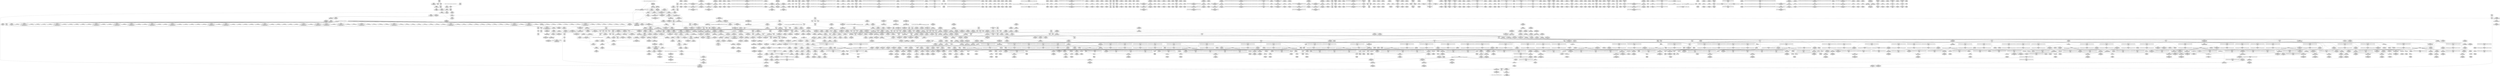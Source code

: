 digraph {
	CE0x5731220 [shape=record,shape=Mrecord,label="{CE0x5731220|i64_0|*Constant*}"]
	CE0x56f5300 [shape=record,shape=Mrecord,label="{CE0x56f5300|rcu_lock_acquire:bb}"]
	CE0x57439a0 [shape=record,shape=Mrecord,label="{CE0x57439a0|cred_sid:tmp1}"]
	CE0x57bcc00 [shape=record,shape=Mrecord,label="{CE0x57bcc00|__preempt_count_add:tmp1}"]
	CE0x567b6b0 [shape=record,shape=Mrecord,label="{CE0x567b6b0|current_sid:call|security/selinux/hooks.c,218|*SummSource*}"]
	CE0x572aec0 [shape=record,shape=Mrecord,label="{CE0x572aec0|__preempt_count_add:entry|*SummSink*}"]
	CE0x5707fc0 [shape=record,shape=Mrecord,label="{CE0x5707fc0|_call_void___preempt_count_sub(i32_1)_#10,_!dbg_!27715|include/linux/rcupdate.h,244}"]
	CE0x5745400 [shape=record,shape=Mrecord,label="{CE0x5745400|_call_void_rcu_read_unlock()_#10,_!dbg_!27748|security/selinux/hooks.c,209}"]
	CE0x57471a0 [shape=record,shape=Mrecord,label="{CE0x57471a0|rcu_read_lock:do.end|*SummSink*}"]
	CE0x56f7de0 [shape=record,shape=Mrecord,label="{CE0x56f7de0|current_sid:tmp21|security/selinux/hooks.c,218|*SummSink*}"]
	CE0x569eff0 [shape=record,shape=Mrecord,label="{CE0x569eff0|selinux_shm_alloc_security:tmp3|security/selinux/hooks.c,5299|*SummSink*}"]
	CE0x572d9e0 [shape=record,shape=Mrecord,label="{CE0x572d9e0|task_sid:tmp6|security/selinux/hooks.c,208|*SummSource*}"]
	CE0x5797540 [shape=record,shape=Mrecord,label="{CE0x5797540|rcu_read_unlock:tmp20|include/linux/rcupdate.h,933|*SummSink*}"]
	CE0x56d3e20 [shape=record,shape=Mrecord,label="{CE0x56d3e20|i64*_getelementptr_inbounds_(_9_x_i64_,_9_x_i64_*___llvm_gcov_ctr310,_i64_0,_i64_7)|*Constant*|*SummSource*}"]
	CE0x572d2f0 [shape=record,shape=Mrecord,label="{CE0x572d2f0|task_sid:tmp3|*SummSink*}"]
	CE0x568b220 [shape=record,shape=Mrecord,label="{CE0x568b220|GLOBAL:current_sid.__warned|Global_var:current_sid.__warned|*SummSink*}"]
	CE0x56d1570 [shape=record,shape=Mrecord,label="{CE0x56d1570|_call_void_mcount()_#3|*SummSource*}"]
	CE0x5717230 [shape=record,shape=Mrecord,label="{CE0x5717230|_call_void_mcount()_#3|*SummSource*}"]
	CE0x567c7c0 [shape=record,shape=Mrecord,label="{CE0x567c7c0|80:_i32,_112:_i8*,_:_CMRE_14,15_}"]
	CE0x56a2320 [shape=record,shape=Mrecord,label="{CE0x56a2320|selinux_shm_alloc_security:tmp21|security/selinux/hooks.c,5314|*SummSource*}"]
	CE0x579bbd0 [shape=record,shape=Mrecord,label="{CE0x579bbd0|_call_void_lock_acquire(%struct.lockdep_map*_%map,_i32_0,_i32_0,_i32_2,_i32_0,_%struct.lockdep_map*_null,_i64_ptrtoint_(i8*_blockaddress(_rcu_lock_acquire,_%__here)_to_i64))_#10,_!dbg_!27716|include/linux/rcupdate.h,418}"]
	CE0x570a1b0 [shape=record,shape=Mrecord,label="{CE0x570a1b0|rcu_read_lock:tmp12|include/linux/rcupdate.h,882|*SummSink*}"]
	CE0x570c890 [shape=record,shape=Mrecord,label="{CE0x570c890|rcu_read_lock:tmp16|include/linux/rcupdate.h,882|*SummSink*}"]
	CE0x569e4f0 [shape=record,shape=Mrecord,label="{CE0x569e4f0|_ret_i32_%retval.0,_!dbg_!27731|security/selinux/hooks.c,5093|*SummSink*}"]
	CE0x567b2f0 [shape=record,shape=Mrecord,label="{CE0x567b2f0|80:_i32,_112:_i8*,_:_CMRE_28,29_}"]
	CE0x56f85b0 [shape=record,shape=Mrecord,label="{CE0x56f85b0|current_sid:security|security/selinux/hooks.c,218|*SummSource*}"]
	CE0x56cb740 [shape=record,shape=Mrecord,label="{CE0x56cb740|selinux_shm_alloc_security:u|security/selinux/hooks.c,5305}"]
	CE0x574b4f0 [shape=record,shape=Mrecord,label="{CE0x574b4f0|rcu_read_unlock:land.lhs.true|*SummSource*}"]
	CE0x57088b0 [shape=record,shape=Mrecord,label="{CE0x57088b0|rcu_read_lock:tobool1|include/linux/rcupdate.h,882|*SummSource*}"]
	CE0x56ab510 [shape=record,shape=Mrecord,label="{CE0x56ab510|current_sid:tmp17|security/selinux/hooks.c,218|*SummSink*}"]
	CE0x571ec00 [shape=record,shape=Mrecord,label="{CE0x571ec00|task_sid:tmp14|security/selinux/hooks.c,208|*SummSink*}"]
	CE0x571e5c0 [shape=record,shape=Mrecord,label="{CE0x571e5c0|GLOBAL:rcu_lock_map|Global_var:rcu_lock_map|*SummSource*}"]
	CE0x569edb0 [shape=record,shape=Mrecord,label="{CE0x569edb0|80:_i32,_112:_i8*,_:_CMRE_29,30_}"]
	CE0x56f1610 [shape=record,shape=Mrecord,label="{CE0x56f1610|current_sid:tmp19|security/selinux/hooks.c,218|*SummSource*}"]
	CE0x56a1cc0 [shape=record,shape=Mrecord,label="{CE0x56a1cc0|selinux_shm_alloc_security:tmp20|security/selinux/hooks.c,5314}"]
	CE0x5719160 [shape=record,shape=Mrecord,label="{CE0x5719160|i64*_getelementptr_inbounds_(_6_x_i64_,_6_x_i64_*___llvm_gcov_ctr301,_i64_0,_i64_4)|*Constant*}"]
	CE0x57e1ed0 [shape=record,shape=Mrecord,label="{CE0x57e1ed0|i64*_getelementptr_inbounds_(_4_x_i64_,_4_x_i64_*___llvm_gcov_ctr135,_i64_0,_i64_3)|*Constant*|*SummSink*}"]
	CE0x569a380 [shape=record,shape=Mrecord,label="{CE0x569a380|ipc_alloc_security:entry|*SummSource*}"]
	CE0x57066c0 [shape=record,shape=Mrecord,label="{CE0x57066c0|i64_8|*Constant*}"]
	CE0x5713850 [shape=record,shape=Mrecord,label="{CE0x5713850|rcu_read_lock:tmp22|include/linux/rcupdate.h,884|*SummSink*}"]
	CE0x56ede20 [shape=record,shape=Mrecord,label="{CE0x56ede20|task_sid:entry|*SummSink*}"]
	CE0x5713c00 [shape=record,shape=Mrecord,label="{CE0x5713c00|cred_sid:bb|*SummSource*}"]
	CE0x56f2140 [shape=record,shape=Mrecord,label="{CE0x56f2140|current_sid:call4|security/selinux/hooks.c,218}"]
	CE0x56a1280 [shape=record,shape=Mrecord,label="{CE0x56a1280|80:_i32,_112:_i8*,_:_CMRE_176,184_|*MultipleSource*|Function::selinux_shm_alloc_security&Arg::shp::|security/selinux/hooks.c,5298}"]
	CE0x5715cd0 [shape=record,shape=Mrecord,label="{CE0x5715cd0|i32_883|*Constant*|*SummSink*}"]
	CE0x568bd70 [shape=record,shape=Mrecord,label="{CE0x568bd70|ipc_free_security:tmp2|*SummSink*}"]
	CE0x573aca0 [shape=record,shape=Mrecord,label="{CE0x573aca0|cred_sid:tmp3|*SummSink*}"]
	CE0x567b4a0 [shape=record,shape=Mrecord,label="{CE0x567b4a0|i64_1|*Constant*}"]
	CE0x57bebc0 [shape=record,shape=Mrecord,label="{CE0x57bebc0|rcu_lock_release:tmp6}"]
	CE0x57c95c0 [shape=record,shape=Mrecord,label="{CE0x57c95c0|__rcu_read_unlock:do.end|*SummSource*}"]
	CE0x56e44f0 [shape=record,shape=Mrecord,label="{CE0x56e44f0|current_sid:tmp15|security/selinux/hooks.c,218}"]
	CE0x5717120 [shape=record,shape=Mrecord,label="{CE0x5717120|%struct.ipc_security_struct*_null|*Constant*|*SummSink*}"]
	CE0x569e900 [shape=record,shape=Mrecord,label="{CE0x569e900|80:_i32,_112:_i8*,_:_CMRE_67,68_}"]
	CE0x57995f0 [shape=record,shape=Mrecord,label="{CE0x57995f0|GLOBAL:rcu_lock_release|*Constant*|*SummSource*}"]
	CE0x5740ec0 [shape=record,shape=Mrecord,label="{CE0x5740ec0|task_sid:tobool4|security/selinux/hooks.c,208|*SummSource*}"]
	CE0x569c1d0 [shape=record,shape=Mrecord,label="{CE0x569c1d0|80:_i32,_112:_i8*,_:_CMRE_8,9_}"]
	CE0x56a8110 [shape=record,shape=Mrecord,label="{CE0x56a8110|i64*_getelementptr_inbounds_(_6_x_i64_,_6_x_i64_*___llvm_gcov_ctr301,_i64_0,_i64_0)|*Constant*|*SummSink*}"]
	CE0x57c1bd0 [shape=record,shape=Mrecord,label="{CE0x57c1bd0|_call_void_asm_addl_$1,_%gs:$0_,_*m,ri,*m,_dirflag_,_fpsr_,_flags_(i32*___preempt_count,_i32_%val,_i32*___preempt_count)_#3,_!dbg_!27714,_!srcloc_!27717|./arch/x86/include/asm/preempt.h,72|*SummSink*}"]
	CE0x573b1c0 [shape=record,shape=Mrecord,label="{CE0x573b1c0|rcu_read_lock:entry|*SummSource*}"]
	CE0x57be220 [shape=record,shape=Mrecord,label="{CE0x57be220|i64*_getelementptr_inbounds_(_4_x_i64_,_4_x_i64_*___llvm_gcov_ctr133,_i64_0,_i64_3)|*Constant*}"]
	CE0x57ba300 [shape=record,shape=Mrecord,label="{CE0x57ba300|__preempt_count_sub:tmp6|./arch/x86/include/asm/preempt.h,78}"]
	CE0x570bd00 [shape=record,shape=Mrecord,label="{CE0x570bd00|rcu_read_lock:tmp14|include/linux/rcupdate.h,882|*SummSource*}"]
	CE0x56e4560 [shape=record,shape=Mrecord,label="{CE0x56e4560|current_sid:tmp15|security/selinux/hooks.c,218|*SummSource*}"]
	CE0x56758d0 [shape=record,shape=Mrecord,label="{CE0x56758d0|selinux_shm_alloc_security:if.then8|*SummSource*}"]
	CE0x5703920 [shape=record,shape=Mrecord,label="{CE0x5703920|i64*_getelementptr_inbounds_(_6_x_i64_,_6_x_i64_*___llvm_gcov_ctr301,_i64_0,_i64_4)|*Constant*|*SummSource*}"]
	CE0x56f30c0 [shape=record,shape=Mrecord,label="{CE0x56f30c0|ipc_alloc_security:if.end|*SummSink*}"]
	CE0x57bd820 [shape=record,shape=Mrecord,label="{CE0x57bd820|rcu_lock_release:tmp5|include/linux/rcupdate.h,423|*SummSink*}"]
	CE0x5732620 [shape=record,shape=Mrecord,label="{CE0x5732620|task_sid:do.end6}"]
	CE0x573c4e0 [shape=record,shape=Mrecord,label="{CE0x573c4e0|i64*_getelementptr_inbounds_(_11_x_i64_,_11_x_i64_*___llvm_gcov_ctr132,_i64_0,_i64_8)|*Constant*|*SummSink*}"]
	CE0x574f950 [shape=record,shape=Mrecord,label="{CE0x574f950|i64_6|*Constant*|*SummSource*}"]
	CE0x57ade70 [shape=record,shape=Mrecord,label="{CE0x57ade70|GLOBAL:lock_release|*Constant*|*SummSource*}"]
	CE0x5713360 [shape=record,shape=Mrecord,label="{CE0x5713360|rcu_read_lock:tmp22|include/linux/rcupdate.h,884|*SummSource*}"]
	CE0x56840f0 [shape=record,shape=Mrecord,label="{CE0x56840f0|current_sid:do.body|*SummSource*}"]
	CE0x5709050 [shape=record,shape=Mrecord,label="{CE0x5709050|rcu_read_lock:tmp10|include/linux/rcupdate.h,882}"]
	CE0x5732810 [shape=record,shape=Mrecord,label="{CE0x5732810|task_sid:do.end6|*SummSink*}"]
	CE0x5704470 [shape=record,shape=Mrecord,label="{CE0x5704470|ipc_alloc_security:tmp10|security/selinux/hooks.c,5087|*SummSink*}"]
	CE0x569c380 [shape=record,shape=Mrecord,label="{CE0x569c380|80:_i32,_112:_i8*,_:_CMRE_10,11_}"]
	CE0x56e6350 [shape=record,shape=Mrecord,label="{CE0x56e6350|ipc_alloc_security:tmp5|security/selinux/hooks.c,5084}"]
	CE0x5707b70 [shape=record,shape=Mrecord,label="{CE0x5707b70|__rcu_read_lock:tmp4|include/linux/rcupdate.h,239}"]
	CE0x571f140 [shape=record,shape=Mrecord,label="{CE0x571f140|task_sid:tmp14|security/selinux/hooks.c,208|*SummSource*}"]
	CE0x56ce920 [shape=record,shape=Mrecord,label="{CE0x56ce920|i64*_getelementptr_inbounds_(_6_x_i64_,_6_x_i64_*___llvm_gcov_ctr301,_i64_0,_i64_3)|*Constant*|*SummSink*}"]
	CE0x5791640 [shape=record,shape=Mrecord,label="{CE0x5791640|rcu_read_unlock:tobool1|include/linux/rcupdate.h,933|*SummSource*}"]
	CE0x56904c0 [shape=record,shape=Mrecord,label="{CE0x56904c0|_call_void_lockdep_rcu_suspicious(i8*_getelementptr_inbounds_(_25_x_i8_,_25_x_i8_*_.str3,_i32_0,_i32_0),_i32_218,_i8*_getelementptr_inbounds_(_45_x_i8_,_45_x_i8_*_.str12,_i32_0,_i32_0))_#10,_!dbg_!27727|security/selinux/hooks.c,218|*SummSource*}"]
	CE0x56f8160 [shape=record,shape=Mrecord,label="{CE0x56f8160|i32_22|*Constant*|*SummSink*}"]
	CE0x56ffcb0 [shape=record,shape=Mrecord,label="{CE0x56ffcb0|ipc_free_security:tmp3}"]
	CE0x56e0150 [shape=record,shape=Mrecord,label="{CE0x56e0150|ipc_free_security:tmp5|security/selinux/hooks.c,5097|*SummSink*}"]
	CE0x5705170 [shape=record,shape=Mrecord,label="{CE0x5705170|ipc_alloc_security:tmp13|security/selinux/hooks.c,5093|*SummSink*}"]
	CE0x574bae0 [shape=record,shape=Mrecord,label="{CE0x574bae0|rcu_read_unlock:if.end|*SummSource*}"]
	CE0x57c3960 [shape=record,shape=Mrecord,label="{CE0x57c3960|COLLAPSED:_GCMRE___llvm_gcov_ctr128_internal_global_4_x_i64_zeroinitializer:_elem_0:default:}"]
	CE0x56a6530 [shape=record,shape=Mrecord,label="{CE0x56a6530|i8_4|*Constant*|*SummSink*}"]
	CE0x56d5ec0 [shape=record,shape=Mrecord,label="{CE0x56d5ec0|selinux_shm_alloc_security:tmp16|security/selinux/hooks.c,5310}"]
	CE0x71ccfe0 [shape=record,shape=Mrecord,label="{CE0x71ccfe0|selinux_shm_alloc_security:tmp1|*SummSource*}"]
	CE0x57bdd30 [shape=record,shape=Mrecord,label="{CE0x57bdd30|_call_void_lock_release(%struct.lockdep_map*_%map,_i32_1,_i64_ptrtoint_(i8*_blockaddress(_rcu_lock_release,_%__here)_to_i64))_#10,_!dbg_!27716|include/linux/rcupdate.h,423|*SummSink*}"]
	CE0x57c6dc0 [shape=record,shape=Mrecord,label="{CE0x57c6dc0|__preempt_count_sub:tmp|*SummSource*}"]
	CE0x56cb400 [shape=record,shape=Mrecord,label="{CE0x56cb400|selinux_shm_alloc_security:tmp10|security/selinux/hooks.c,5305|*SummSource*}"]
	CE0x57da900 [shape=record,shape=Mrecord,label="{CE0x57da900|COLLAPSED:_GCMRE___llvm_gcov_ctr129_internal_global_4_x_i64_zeroinitializer:_elem_0:default:}"]
	"CONST[source:0(mediator),value:2(dynamic)][purpose:{object}]"
	CE0x56f11a0 [shape=record,shape=Mrecord,label="{CE0x56f11a0|i64*_getelementptr_inbounds_(_13_x_i64_,_13_x_i64_*___llvm_gcov_ctr126,_i64_0,_i64_12)|*Constant*}"]
	CE0x56e1830 [shape=record,shape=Mrecord,label="{CE0x56e1830|_call_void_mcount()_#3|*SummSource*}"]
	CE0x56a0650 [shape=record,shape=Mrecord,label="{CE0x56a0650|current_sid:tmp6|security/selinux/hooks.c,218|*SummSource*}"]
	CE0x56f8970 [shape=record,shape=Mrecord,label="{CE0x56f8970|current_sid:tmp22|security/selinux/hooks.c,218}"]
	CE0x57a3a90 [shape=record,shape=Mrecord,label="{CE0x57a3a90|i64*_getelementptr_inbounds_(_4_x_i64_,_4_x_i64_*___llvm_gcov_ctr130,_i64_0,_i64_3)|*Constant*|*SummSink*}"]
	CE0x5792220 [shape=record,shape=Mrecord,label="{CE0x5792220|__rcu_read_lock:tmp5|include/linux/rcupdate.h,239}"]
	CE0x56ccb10 [shape=record,shape=Mrecord,label="{CE0x56ccb10|selinux_shm_alloc_security:call6|security/selinux/hooks.c,5307|*SummSink*}"]
	CE0x570ebe0 [shape=record,shape=Mrecord,label="{CE0x570ebe0|0:_i8,_:_GCMR_rcu_read_lock.__warned_internal_global_i8_0,_section_.data.unlikely_,_align_1:_elem_0:default:}"]
	CE0x56f8c60 [shape=record,shape=Mrecord,label="{CE0x56f8c60|current_sid:tmp23|security/selinux/hooks.c,218}"]
	CE0x56d4400 [shape=record,shape=Mrecord,label="{CE0x56d4400|selinux_shm_alloc_security:tmp18|security/selinux/hooks.c,5313|*SummSource*}"]
	CE0x578f750 [shape=record,shape=Mrecord,label="{CE0x578f750|rcu_lock_acquire:tmp2|*SummSink*}"]
	CE0x5695010 [shape=record,shape=Mrecord,label="{CE0x5695010|current_sid:tmp6|security/selinux/hooks.c,218|*SummSink*}"]
	CE0x5710750 [shape=record,shape=Mrecord,label="{CE0x5710750|i64*_getelementptr_inbounds_(_11_x_i64_,_11_x_i64_*___llvm_gcov_ctr127,_i64_0,_i64_9)|*Constant*|*SummSource*}"]
	CE0x56aa650 [shape=record,shape=Mrecord,label="{CE0x56aa650|avc_has_perm:auditdata|Function::avc_has_perm&Arg::auditdata::|*SummSource*}"]
	CE0x572ec40 [shape=record,shape=Mrecord,label="{CE0x572ec40|__rcu_read_lock:tmp7|include/linux/rcupdate.h,240}"]
	CE0x5795120 [shape=record,shape=Mrecord,label="{CE0x5795120|i8*_getelementptr_inbounds_(_44_x_i8_,_44_x_i8_*_.str47,_i32_0,_i32_0)|*Constant*|*SummSink*}"]
	CE0x57394d0 [shape=record,shape=Mrecord,label="{CE0x57394d0|cred_sid:cred|Function::cred_sid&Arg::cred::|*SummSource*}"]
	CE0x569a480 [shape=record,shape=Mrecord,label="{CE0x569a480|i16_28|*Constant*}"]
	CE0x56860d0 [shape=record,shape=Mrecord,label="{CE0x56860d0|selinux_shm_alloc_security:call|security/selinux/hooks.c,5295|*SummSink*}"]
	CE0x567d770 [shape=record,shape=Mrecord,label="{CE0x567d770|get_current:bb}"]
	CE0x57e5620 [shape=record,shape=Mrecord,label="{CE0x57e5620|__preempt_count_add:tmp7|./arch/x86/include/asm/preempt.h,73}"]
	CE0x56819f0 [shape=record,shape=Mrecord,label="{CE0x56819f0|selinux_shm_alloc_security:if.then8}"]
	CE0x5712790 [shape=record,shape=Mrecord,label="{CE0x5712790|_call_void_lockdep_rcu_suspicious(i8*_getelementptr_inbounds_(_25_x_i8_,_25_x_i8_*_.str45,_i32_0,_i32_0),_i32_883,_i8*_getelementptr_inbounds_(_42_x_i8_,_42_x_i8_*_.str46,_i32_0,_i32_0))_#10,_!dbg_!27728|include/linux/rcupdate.h,882}"]
	CE0x5747d50 [shape=record,shape=Mrecord,label="{CE0x5747d50|__rcu_read_lock:entry|*SummSource*}"]
	CE0x56cf330 [shape=record,shape=Mrecord,label="{CE0x56cf330|avc_has_perm:ssid|Function::avc_has_perm&Arg::ssid::}"]
	CE0x567e410 [shape=record,shape=Mrecord,label="{CE0x567e410|kzalloc:bb}"]
	CE0x57a7e20 [shape=record,shape=Mrecord,label="{CE0x57a7e20|rcu_lock_acquire:tmp5|include/linux/rcupdate.h,418|*SummSink*}"]
	CE0x56a4650 [shape=record,shape=Mrecord,label="{CE0x56a4650|kzalloc:or|include/linux/slab.h,578}"]
	CE0x56f0790 [shape=record,shape=Mrecord,label="{CE0x56f0790|task_sid:tmp26|security/selinux/hooks.c,208}"]
	CE0x57c6f10 [shape=record,shape=Mrecord,label="{CE0x57c6f10|i64*_getelementptr_inbounds_(_4_x_i64_,_4_x_i64_*___llvm_gcov_ctr135,_i64_0,_i64_0)|*Constant*}"]
	CE0x56e12b0 [shape=record,shape=Mrecord,label="{CE0x56e12b0|ipc_alloc_security:tmp4|security/selinux/hooks.c,5084|*SummSink*}"]
	CE0x57adaa0 [shape=record,shape=Mrecord,label="{CE0x57adaa0|__preempt_count_sub:val|Function::__preempt_count_sub&Arg::val::}"]
	CE0x56a9fd0 [shape=record,shape=Mrecord,label="{CE0x56a9fd0|_ret_i32_%retval.0,_!dbg_!27728|security/selinux/avc.c,775}"]
	CE0x5721860 [shape=record,shape=Mrecord,label="{CE0x5721860|rcu_read_unlock:tmp4|include/linux/rcupdate.h,933|*SummSink*}"]
	CE0x686a6a0 [shape=record,shape=Mrecord,label="{CE0x686a6a0|80:_i32,_112:_i8*,_:_CMRE_1,2_}"]
	CE0x57bb300 [shape=record,shape=Mrecord,label="{CE0x57bb300|i64*_getelementptr_inbounds_(_4_x_i64_,_4_x_i64_*___llvm_gcov_ctr129,_i64_0,_i64_0)|*Constant*|*SummSink*}"]
	CE0x56e67a0 [shape=record,shape=Mrecord,label="{CE0x56e67a0|current_sid:land.lhs.true|*SummSink*}"]
	CE0x56a1800 [shape=record,shape=Mrecord,label="{CE0x56a1800|80:_i32,_112:_i8*,_:_CMRE_59,60_}"]
	CE0x56aca30 [shape=record,shape=Mrecord,label="{CE0x56aca30|selinux_shm_alloc_security:type|security/selinux/hooks.c,5304|*SummSink*}"]
	CE0x57ab240 [shape=record,shape=Mrecord,label="{CE0x57ab240|__rcu_read_unlock:do.end|*SummSink*}"]
	CE0x56e4f40 [shape=record,shape=Mrecord,label="{CE0x56e4f40|i64*_getelementptr_inbounds_(_11_x_i64_,_11_x_i64_*___llvm_gcov_ctr125,_i64_0,_i64_0)|*Constant*|*SummSink*}"]
	CE0x572f040 [shape=record,shape=Mrecord,label="{CE0x572f040|_call_void_mcount()_#3|*SummSink*}"]
	CE0x56a9dc0 [shape=record,shape=Mrecord,label="{CE0x56a9dc0|i64*_getelementptr_inbounds_(_2_x_i64_,_2_x_i64_*___llvm_gcov_ctr98,_i64_0,_i64_1)|*Constant*|*SummSource*}"]
	CE0x5718a60 [shape=record,shape=Mrecord,label="{CE0x5718a60|rcu_read_lock:tmp3}"]
	CE0x56701d0 [shape=record,shape=Mrecord,label="{CE0x56701d0|GLOBAL:current_sid.__warned|Global_var:current_sid.__warned|*SummSource*}"]
	CE0x573ded0 [shape=record,shape=Mrecord,label="{CE0x573ded0|task_sid:do.end|*SummSource*}"]
	CE0x56ff160 [shape=record,shape=Mrecord,label="{CE0x56ff160|kzalloc:flags|Function::kzalloc&Arg::flags::|*SummSink*}"]
	CE0x5703ac0 [shape=record,shape=Mrecord,label="{CE0x5703ac0|i64*_getelementptr_inbounds_(_6_x_i64_,_6_x_i64_*___llvm_gcov_ctr301,_i64_0,_i64_4)|*Constant*|*SummSink*}"]
	CE0x5683bd0 [shape=record,shape=Mrecord,label="{CE0x5683bd0|80:_i32,_112:_i8*,_:_CMRE_20,21_}"]
	CE0x572b6d0 [shape=record,shape=Mrecord,label="{CE0x572b6d0|_call_void_mcount()_#3|*SummSource*}"]
	CE0x56a63a0 [shape=record,shape=Mrecord,label="{CE0x56a63a0|i8_4|*Constant*|*SummSource*}"]
	CE0x56ff5e0 [shape=record,shape=Mrecord,label="{CE0x56ff5e0|task_sid:do.body}"]
	CE0x57ac3e0 [shape=record,shape=Mrecord,label="{CE0x57ac3e0|__rcu_read_unlock:bb}"]
	CE0x57c84c0 [shape=record,shape=Mrecord,label="{CE0x57c84c0|_ret_void,_!dbg_!27720|./arch/x86/include/asm/preempt.h,78|*SummSource*}"]
	CE0x5790fe0 [shape=record,shape=Mrecord,label="{CE0x5790fe0|i64*_getelementptr_inbounds_(_4_x_i64_,_4_x_i64_*___llvm_gcov_ctr134,_i64_0,_i64_2)|*Constant*|*SummSink*}"]
	CE0x56a55c0 [shape=record,shape=Mrecord,label="{CE0x56a55c0|%struct.task_struct*_(%struct.task_struct**)*_asm_movq_%gs:$_1:P_,$0_,_r,im,_dirflag_,_fpsr_,_flags_|*SummSink*}"]
	CE0x56dd720 [shape=record,shape=Mrecord,label="{CE0x56dd720|rcu_read_unlock:tmp14|include/linux/rcupdate.h,933|*SummSink*}"]
	CE0x57e2ab0 [shape=record,shape=Mrecord,label="{CE0x57e2ab0|i64_1|*Constant*}"]
	CE0x567d4a0 [shape=record,shape=Mrecord,label="{CE0x567d4a0|GLOBAL:__llvm_gcov_ctr125|Global_var:__llvm_gcov_ctr125|*SummSink*}"]
	CE0x5742a30 [shape=record,shape=Mrecord,label="{CE0x5742a30|task_sid:tmp19|security/selinux/hooks.c,208}"]
	CE0x57b4b60 [shape=record,shape=Mrecord,label="{CE0x57b4b60|__preempt_count_add:tmp|*SummSink*}"]
	CE0x5685660 [shape=record,shape=Mrecord,label="{CE0x5685660|i64*_getelementptr_inbounds_(_9_x_i64_,_9_x_i64_*___llvm_gcov_ctr310,_i64_0,_i64_0)|*Constant*|*SummSource*}"]
	CE0x572a3c0 [shape=record,shape=Mrecord,label="{CE0x572a3c0|rcu_read_unlock:call|include/linux/rcupdate.h,933|*SummSource*}"]
	CE0x567b090 [shape=record,shape=Mrecord,label="{CE0x567b090|80:_i32,_112:_i8*,_:_CMRE_26,27_}"]
	CE0x5716c80 [shape=record,shape=Mrecord,label="{CE0x5716c80|rcu_read_lock:bb}"]
	CE0x572e3b0 [shape=record,shape=Mrecord,label="{CE0x572e3b0|_call_void_mcount()_#3}"]
	CE0x56a9060 [shape=record,shape=Mrecord,label="{CE0x56a9060|80:_i32,_112:_i8*,_:_CMRE_15,16_}"]
	CE0x5791840 [shape=record,shape=Mrecord,label="{CE0x5791840|rcu_lock_acquire:tmp1|*SummSink*}"]
	CE0x57a2bb0 [shape=record,shape=Mrecord,label="{CE0x57a2bb0|i64*_getelementptr_inbounds_(_4_x_i64_,_4_x_i64_*___llvm_gcov_ctr134,_i64_0,_i64_1)|*Constant*|*SummSource*}"]
	CE0x57ad340 [shape=record,shape=Mrecord,label="{CE0x57ad340|__preempt_count_add:tmp2|*SummSource*}"]
	CE0x5749570 [shape=record,shape=Mrecord,label="{CE0x5749570|rcu_read_lock:land.lhs.true2}"]
	CE0x57b4370 [shape=record,shape=Mrecord,label="{CE0x57b4370|_call_void_asm_addl_$1,_%gs:$0_,_*m,ri,*m,_dirflag_,_fpsr_,_flags_(i32*___preempt_count,_i32_%sub,_i32*___preempt_count)_#3,_!dbg_!27717,_!srcloc_!27718|./arch/x86/include/asm/preempt.h,77}"]
	CE0x57dccc0 [shape=record,shape=Mrecord,label="{CE0x57dccc0|__preempt_count_sub:bb|*SummSink*}"]
	CE0x5682310 [shape=record,shape=Mrecord,label="{CE0x5682310|_ret_i32_%tmp24,_!dbg_!27742|security/selinux/hooks.c,220|*SummSink*}"]
	CE0x5796e70 [shape=record,shape=Mrecord,label="{CE0x5796e70|rcu_read_unlock:tmp19|include/linux/rcupdate.h,933}"]
	CE0x56944f0 [shape=record,shape=Mrecord,label="{CE0x56944f0|80:_i32,_112:_i8*,_:_CMRE_120,128_|*MultipleSource*|Function::selinux_shm_alloc_security&Arg::shp::|security/selinux/hooks.c,5298}"]
	CE0x5675e60 [shape=record,shape=Mrecord,label="{CE0x5675e60|selinux_shm_alloc_security:if.end}"]
	CE0x578e390 [shape=record,shape=Mrecord,label="{CE0x578e390|rcu_lock_release:tmp2|*SummSource*}"]
	CE0x5741a40 [shape=record,shape=Mrecord,label="{CE0x5741a40|task_sid:tmp11|security/selinux/hooks.c,208|*SummSink*}"]
	CE0x573a0f0 [shape=record,shape=Mrecord,label="{CE0x573a0f0|task_sid:tmp21|security/selinux/hooks.c,208|*SummSource*}"]
	CE0x56f8d60 [shape=record,shape=Mrecord,label="{CE0x56f8d60|current_sid:tmp22|security/selinux/hooks.c,218|*SummSink*}"]
	CE0x56ccf70 [shape=record,shape=Mrecord,label="{CE0x56ccf70|selinux_shm_alloc_security:tobool7|security/selinux/hooks.c,5309}"]
	CE0x56e4640 [shape=record,shape=Mrecord,label="{CE0x56e4640|ipc_alloc_security:tmp1}"]
	CE0x57ab000 [shape=record,shape=Mrecord,label="{CE0x57ab000|_call_void_mcount()_#3}"]
	CE0x570a320 [shape=record,shape=Mrecord,label="{CE0x570a320|rcu_read_lock:call3|include/linux/rcupdate.h,882}"]
	CE0x5723b10 [shape=record,shape=Mrecord,label="{CE0x5723b10|ipc_alloc_security:return|*SummSink*}"]
	CE0x57bf6c0 [shape=record,shape=Mrecord,label="{CE0x57bf6c0|i64*_getelementptr_inbounds_(_4_x_i64_,_4_x_i64_*___llvm_gcov_ctr128,_i64_0,_i64_0)|*Constant*}"]
	CE0x5723630 [shape=record,shape=Mrecord,label="{CE0x5723630|rcu_read_lock:call|include/linux/rcupdate.h,882|*SummSource*}"]
	CE0x5730cd0 [shape=record,shape=Mrecord,label="{CE0x5730cd0|rcu_read_lock:tmp4|include/linux/rcupdate.h,882|*SummSource*}"]
	CE0x57c8260 [shape=record,shape=Mrecord,label="{CE0x57c8260|__preempt_count_sub:val|Function::__preempt_count_sub&Arg::val::|*SummSink*}"]
	CE0x567c430 [shape=record,shape=Mrecord,label="{CE0x567c430|selinux_shm_alloc_security:tmp5|security/selinux/hooks.c,5299}"]
	CE0x57b3460 [shape=record,shape=Mrecord,label="{CE0x57b3460|__preempt_count_add:tmp|*SummSource*}"]
	CE0x5719be0 [shape=record,shape=Mrecord,label="{CE0x5719be0|ipc_free_security:tmp}"]
	CE0x578bee0 [shape=record,shape=Mrecord,label="{CE0x578bee0|rcu_read_unlock:do.body|*SummSource*}"]
	CE0x56d2db0 [shape=record,shape=Mrecord,label="{CE0x56d2db0|selinux_shm_alloc_security:tmp15|security/selinux/hooks.c,5309}"]
	CE0x569ca50 [shape=record,shape=Mrecord,label="{CE0x569ca50|i1_true|*Constant*}"]
	CE0x569ea30 [shape=record,shape=Mrecord,label="{CE0x569ea30|80:_i32,_112:_i8*,_:_CMRE_68,69_}"]
	CE0x56cfdd0 [shape=record,shape=Mrecord,label="{CE0x56cfdd0|selinux_shm_alloc_security:u|security/selinux/hooks.c,5305|*SummSource*}"]
	CE0x5794670 [shape=record,shape=Mrecord,label="{CE0x5794670|i32_934|*Constant*}"]
	CE0x571d910 [shape=record,shape=Mrecord,label="{CE0x571d910|rcu_read_lock:tobool1|include/linux/rcupdate.h,882}"]
	CE0x56aac90 [shape=record,shape=Mrecord,label="{CE0x56aac90|selinux_shm_alloc_security:tobool7|security/selinux/hooks.c,5309|*SummSource*}"]
	CE0x56e9ce0 [shape=record,shape=Mrecord,label="{CE0x56e9ce0|GLOBAL:kzalloc|*Constant*|*SummSink*}"]
	CE0x56c8b90 [shape=record,shape=Mrecord,label="{CE0x56c8b90|i32_-12|*Constant*|*SummSource*}"]
	CE0x56f39b0 [shape=record,shape=Mrecord,label="{CE0x56f39b0|rcu_lock_acquire:tmp7|*SummSource*}"]
	CE0x5711ca0 [shape=record,shape=Mrecord,label="{CE0x5711ca0|rcu_read_lock:tmp17|include/linux/rcupdate.h,882|*SummSource*}"]
	CE0x567e8b0 [shape=record,shape=Mrecord,label="{CE0x567e8b0|selinux_shm_alloc_security:entry}"]
	CE0x5742f60 [shape=record,shape=Mrecord,label="{CE0x5742f60|task_sid:if.end}"]
	CE0x56ec000 [shape=record,shape=Mrecord,label="{CE0x56ec000|i64*_getelementptr_inbounds_(_4_x_i64_,_4_x_i64_*___llvm_gcov_ctr130,_i64_0,_i64_2)|*Constant*|*SummSource*}"]
	CE0x574b780 [shape=record,shape=Mrecord,label="{CE0x574b780|i64*_getelementptr_inbounds_(_4_x_i64_,_4_x_i64_*___llvm_gcov_ctr128,_i64_0,_i64_3)|*Constant*|*SummSource*}"]
	CE0x56a66c0 [shape=record,shape=Mrecord,label="{CE0x56a66c0|selinux_shm_alloc_security:shm_perm4|security/selinux/hooks.c,5305|*SummSource*}"]
	CE0x56ed2e0 [shape=record,shape=Mrecord,label="{CE0x56ed2e0|__rcu_read_lock:tmp7|include/linux/rcupdate.h,240|*SummSink*}"]
	CE0x567d370 [shape=record,shape=Mrecord,label="{CE0x567d370|GLOBAL:__llvm_gcov_ctr125|Global_var:__llvm_gcov_ctr125|*SummSource*}"]
	CE0x579ab70 [shape=record,shape=Mrecord,label="{CE0x579ab70|__rcu_read_unlock:entry|*SummSource*}"]
	CE0x57bc850 [shape=record,shape=Mrecord,label="{CE0x57bc850|__preempt_count_sub:sub|./arch/x86/include/asm/preempt.h,77|*SummSink*}"]
	CE0x5702db0 [shape=record,shape=Mrecord,label="{CE0x5702db0|ipc_alloc_security:tmp13|security/selinux/hooks.c,5093|*SummSource*}"]
	CE0x5704e00 [shape=record,shape=Mrecord,label="{CE0x5704e00|task_sid:entry}"]
	CE0x57463c0 [shape=record,shape=Mrecord,label="{CE0x57463c0|kmalloc:bb|*SummSource*}"]
	CE0x5747510 [shape=record,shape=Mrecord,label="{CE0x5747510|rcu_read_lock:tmp}"]
	CE0x57aeb60 [shape=record,shape=Mrecord,label="{CE0x57aeb60|i64*_getelementptr_inbounds_(_4_x_i64_,_4_x_i64_*___llvm_gcov_ctr128,_i64_0,_i64_0)|*Constant*|*SummSource*}"]
	CE0x57baf30 [shape=record,shape=Mrecord,label="{CE0x57baf30|_call_void_mcount()_#3}"]
	CE0x5698070 [shape=record,shape=Mrecord,label="{CE0x5698070|80:_i32,_112:_i8*,_:_CMRE_47,48_}"]
	CE0x574daa0 [shape=record,shape=Mrecord,label="{CE0x574daa0|_ret_void,_!dbg_!27735|include/linux/rcupdate.h,884}"]
	CE0x5795d80 [shape=record,shape=Mrecord,label="{CE0x5795d80|rcu_read_unlock:tmp17|include/linux/rcupdate.h,933|*SummSource*}"]
	CE0x5705740 [shape=record,shape=Mrecord,label="{CE0x5705740|ipc_free_security:bb|*SummSource*}"]
	CE0x56d5fa0 [shape=record,shape=Mrecord,label="{CE0x56d5fa0|selinux_shm_alloc_security:tmp16|security/selinux/hooks.c,5310|*SummSink*}"]
	CE0x5797c90 [shape=record,shape=Mrecord,label="{CE0x5797c90|rcu_read_unlock:tmp21|include/linux/rcupdate.h,935|*SummSource*}"]
	CE0x5712910 [shape=record,shape=Mrecord,label="{CE0x5712910|_call_void_lockdep_rcu_suspicious(i8*_getelementptr_inbounds_(_25_x_i8_,_25_x_i8_*_.str45,_i32_0,_i32_0),_i32_883,_i8*_getelementptr_inbounds_(_42_x_i8_,_42_x_i8_*_.str46,_i32_0,_i32_0))_#10,_!dbg_!27728|include/linux/rcupdate.h,882|*SummSource*}"]
	CE0x5747b30 [shape=record,shape=Mrecord,label="{CE0x5747b30|rcu_lock_acquire:tmp3|*SummSink*}"]
	CE0x56f1a50 [shape=record,shape=Mrecord,label="{CE0x56f1a50|current_sid:tmp20|security/selinux/hooks.c,218}"]
	CE0x567a600 [shape=record,shape=Mrecord,label="{CE0x567a600|i64_3|*Constant*}"]
	CE0x5681af0 [shape=record,shape=Mrecord,label="{CE0x5681af0|80:_i32,_112:_i8*,_:_CMRE_23,24_}"]
	CE0x56ee1c0 [shape=record,shape=Mrecord,label="{CE0x56ee1c0|task_sid:task|Function::task_sid&Arg::task::|*SummSink*}"]
	CE0x5686d20 [shape=record,shape=Mrecord,label="{CE0x5686d20|80:_i32,_112:_i8*,_:_CMRE_63,64_}"]
	CE0x567f410 [shape=record,shape=Mrecord,label="{CE0x567f410|selinux_shm_alloc_security:ad|security/selinux/hooks.c, 5294|*SummSource*}"]
	CE0x573c930 [shape=record,shape=Mrecord,label="{CE0x573c930|rcu_read_lock:entry|*SummSink*}"]
	CE0x57d9ce0 [shape=record,shape=Mrecord,label="{CE0x57d9ce0|i64*_getelementptr_inbounds_(_4_x_i64_,_4_x_i64_*___llvm_gcov_ctr129,_i64_0,_i64_3)|*Constant*|*SummSink*}"]
	CE0x56ddd80 [shape=record,shape=Mrecord,label="{CE0x56ddd80|ipc_free_security:security|security/selinux/hooks.c,5097|*SummSink*}"]
	CE0x5676ed0 [shape=record,shape=Mrecord,label="{CE0x5676ed0|selinux_shm_alloc_security:entry|*SummSink*}"]
	CE0x569a280 [shape=record,shape=Mrecord,label="{CE0x569a280|ipc_alloc_security:entry}"]
	CE0x56f2de0 [shape=record,shape=Mrecord,label="{CE0x56f2de0|ipc_alloc_security:bb|*SummSink*}"]
	CE0x6927610 [shape=record,shape=Mrecord,label="{CE0x6927610|selinux_shm_alloc_security:return}"]
	CE0x56843c0 [shape=record,shape=Mrecord,label="{CE0x56843c0|i32_0|*Constant*|*SummSource*}"]
	CE0x570cf10 [shape=record,shape=Mrecord,label="{CE0x570cf10|i64*_getelementptr_inbounds_(_11_x_i64_,_11_x_i64_*___llvm_gcov_ctr132,_i64_0,_i64_1)|*Constant*|*SummSource*}"]
	CE0x57092a0 [shape=record,shape=Mrecord,label="{CE0x57092a0|rcu_read_lock:tmp9|include/linux/rcupdate.h,882|*SummSink*}"]
	CE0x578fd50 [shape=record,shape=Mrecord,label="{CE0x578fd50|rcu_read_unlock:tmp9|include/linux/rcupdate.h,933|*SummSource*}"]
	CE0x569e650 [shape=record,shape=Mrecord,label="{CE0x569e650|80:_i32,_112:_i8*,_:_CMRE_65,66_}"]
	CE0x570d9a0 [shape=record,shape=Mrecord,label="{CE0x570d9a0|GLOBAL:rcu_read_lock.__warned|Global_var:rcu_read_lock.__warned}"]
	CE0x56cae10 [shape=record,shape=Mrecord,label="{CE0x56cae10|avc_has_perm:entry|*SummSink*}"]
	CE0x57e1ae0 [shape=record,shape=Mrecord,label="{CE0x57e1ae0|__preempt_count_add:tmp6|./arch/x86/include/asm/preempt.h,73|*SummSource*}"]
	CE0x57f09f0 [shape=record,shape=Mrecord,label="{CE0x57f09f0|i64*_getelementptr_inbounds_(_4_x_i64_,_4_x_i64_*___llvm_gcov_ctr135,_i64_0,_i64_1)|*Constant*|*SummSink*}"]
	CE0x56c99a0 [shape=record,shape=Mrecord,label="{CE0x56c99a0|i32_3|*Constant*}"]
	CE0x56fad20 [shape=record,shape=Mrecord,label="{CE0x56fad20|i64*_getelementptr_inbounds_(_2_x_i64_,_2_x_i64_*___llvm_gcov_ctr98,_i64_0,_i64_0)|*Constant*}"]
	CE0x5722530 [shape=record,shape=Mrecord,label="{CE0x5722530|rcu_read_unlock:bb}"]
	CE0x56df920 [shape=record,shape=Mrecord,label="{CE0x56df920|task_sid:tmp17|security/selinux/hooks.c,208|*SummSink*}"]
	CE0x5687740 [shape=record,shape=Mrecord,label="{CE0x5687740|get_current:tmp|*SummSink*}"]
	CE0x5693880 [shape=record,shape=Mrecord,label="{CE0x5693880|selinux_shm_alloc_security:tobool|security/selinux/hooks.c,5299|*SummSink*}"]
	CE0x57bfee0 [shape=record,shape=Mrecord,label="{CE0x57bfee0|__rcu_read_unlock:tmp1|*SummSink*}"]
	CE0x5738aa0 [shape=record,shape=Mrecord,label="{CE0x5738aa0|GLOBAL:cred_sid|*Constant*|*SummSource*}"]
	CE0x5742aa0 [shape=record,shape=Mrecord,label="{CE0x5742aa0|task_sid:tmp18|security/selinux/hooks.c,208|*SummSource*}"]
	CE0x56ff7f0 [shape=record,shape=Mrecord,label="{CE0x56ff7f0|task_sid:do.body|*SummSink*}"]
	CE0x570ca00 [shape=record,shape=Mrecord,label="{CE0x570ca00|i64*_getelementptr_inbounds_(_11_x_i64_,_11_x_i64_*___llvm_gcov_ctr127,_i64_0,_i64_8)|*Constant*}"]
	CE0x57db730 [shape=record,shape=Mrecord,label="{CE0x57db730|__preempt_count_sub:tmp2|*SummSink*}"]
	CE0x56a1900 [shape=record,shape=Mrecord,label="{CE0x56a1900|80:_i32,_112:_i8*,_:_CMRE_60,61_}"]
	CE0x56d80a0 [shape=record,shape=Mrecord,label="{CE0x56d80a0|i64*_getelementptr_inbounds_(_9_x_i64_,_9_x_i64_*___llvm_gcov_ctr310,_i64_0,_i64_7)|*Constant*}"]
	CE0x57ddb00 [shape=record,shape=Mrecord,label="{CE0x57ddb00|__preempt_count_add:bb|*SummSink*}"]
	CE0x569d320 [shape=record,shape=Mrecord,label="{CE0x569d320|selinux_shm_alloc_security:call1|security/selinux/hooks.c,5298|*SummSource*}"]
	CE0x572bf30 [shape=record,shape=Mrecord,label="{CE0x572bf30|rcu_read_unlock:tmp13|include/linux/rcupdate.h,933}"]
	CE0x574e5d0 [shape=record,shape=Mrecord,label="{CE0x574e5d0|GLOBAL:__llvm_gcov_ctr127|Global_var:__llvm_gcov_ctr127|*SummSource*}"]
	CE0x57c8b20 [shape=record,shape=Mrecord,label="{CE0x57c8b20|_call_void_asm_addl_$1,_%gs:$0_,_*m,ri,*m,_dirflag_,_fpsr_,_flags_(i32*___preempt_count,_i32_%val,_i32*___preempt_count)_#3,_!dbg_!27714,_!srcloc_!27717|./arch/x86/include/asm/preempt.h,72}"]
	CE0x56cc0d0 [shape=record,shape=Mrecord,label="{CE0x56cc0d0|selinux_shm_alloc_security:tmp11|security/selinux/hooks.c,5307}"]
	CE0x569a3f0 [shape=record,shape=Mrecord,label="{CE0x569a3f0|ipc_alloc_security:entry|*SummSink*}"]
	CE0x570ad20 [shape=record,shape=Mrecord,label="{CE0x570ad20|i64_7|*Constant*}"]
	CE0x57ac8a0 [shape=record,shape=Mrecord,label="{CE0x57ac8a0|__rcu_read_unlock:bb|*SummSource*}"]
	CE0x56a24a0 [shape=record,shape=Mrecord,label="{CE0x56a24a0|selinux_shm_alloc_security:tmp21|security/selinux/hooks.c,5314|*SummSink*}"]
	CE0x56d19c0 [shape=record,shape=Mrecord,label="{CE0x56d19c0|task_sid:do.body5}"]
	CE0x5707c50 [shape=record,shape=Mrecord,label="{CE0x5707c50|__rcu_read_lock:tmp4|include/linux/rcupdate.h,239|*SummSink*}"]
	CE0x5719cc0 [shape=record,shape=Mrecord,label="{CE0x5719cc0|ipc_free_security:tmp|*SummSource*}"]
	CE0x571dab0 [shape=record,shape=Mrecord,label="{CE0x571dab0|rcu_read_lock:tmp8|include/linux/rcupdate.h,882|*SummSink*}"]
	CE0x571bd10 [shape=record,shape=Mrecord,label="{CE0x571bd10|__rcu_read_lock:tmp6|include/linux/rcupdate.h,240|*SummSource*}"]
	CE0x56caff0 [shape=record,shape=Mrecord,label="{CE0x56caff0|selinux_shm_alloc_security:key|security/selinux/hooks.c,5305}"]
	CE0x5674870 [shape=record,shape=Mrecord,label="{CE0x5674870|ipc_alloc_security:perm|Function::ipc_alloc_security&Arg::perm::|*SummSink*}"]
	CE0x56ab070 [shape=record,shape=Mrecord,label="{CE0x56ab070|i64*_getelementptr_inbounds_(_11_x_i64_,_11_x_i64_*___llvm_gcov_ctr125,_i64_0,_i64_9)|*Constant*|*SummSink*}"]
	CE0x5675d00 [shape=record,shape=Mrecord,label="{CE0x5675d00|selinux_shm_alloc_security:if.end|*SummSource*}"]
	CE0x572f8f0 [shape=record,shape=Mrecord,label="{CE0x572f8f0|task_sid:tmp17|security/selinux/hooks.c,208}"]
	CE0x5710f00 [shape=record,shape=Mrecord,label="{CE0x5710f00|rcu_read_lock:tmp19|include/linux/rcupdate.h,882}"]
	CE0x56f0530 [shape=record,shape=Mrecord,label="{CE0x56f0530|i64*_getelementptr_inbounds_(_13_x_i64_,_13_x_i64_*___llvm_gcov_ctr126,_i64_0,_i64_11)|*Constant*|*SummSink*}"]
	CE0x56a2e50 [shape=record,shape=Mrecord,label="{CE0x56a2e50|_ret_i32_%retval.0,_!dbg_!27746|security/selinux/hooks.c,5314|*SummSink*}"]
	CE0x56d86e0 [shape=record,shape=Mrecord,label="{CE0x56d86e0|_ret_void,_!dbg_!27719|security/selinux/hooks.c,5100}"]
	CE0x579b680 [shape=record,shape=Mrecord,label="{CE0x579b680|__rcu_read_lock:do.end}"]
	CE0x56e2cd0 [shape=record,shape=Mrecord,label="{CE0x56e2cd0|current_sid:tmp11|security/selinux/hooks.c,218}"]
	CE0x5746980 [shape=record,shape=Mrecord,label="{CE0x5746980|rcu_read_lock:tmp5|include/linux/rcupdate.h,882|*SummSource*}"]
	CE0x573f760 [shape=record,shape=Mrecord,label="{CE0x573f760|_call_void___rcu_read_lock()_#10,_!dbg_!27710|include/linux/rcupdate.h,879|*SummSink*}"]
	CE0x57ae540 [shape=record,shape=Mrecord,label="{CE0x57ae540|rcu_lock_release:tmp1|*SummSource*}"]
	CE0x5793d60 [shape=record,shape=Mrecord,label="{CE0x5793d60|_call_void_lockdep_rcu_suspicious(i8*_getelementptr_inbounds_(_25_x_i8_,_25_x_i8_*_.str45,_i32_0,_i32_0),_i32_934,_i8*_getelementptr_inbounds_(_44_x_i8_,_44_x_i8_*_.str47,_i32_0,_i32_0))_#10,_!dbg_!27726|include/linux/rcupdate.h,933|*SummSource*}"]
	CE0x571a8a0 [shape=record,shape=Mrecord,label="{CE0x571a8a0|kmalloc:size|Function::kmalloc&Arg::size::|*SummSource*}"]
	CE0x57dd360 [shape=record,shape=Mrecord,label="{CE0x57dd360|__preempt_count_sub:tmp1|*SummSource*}"]
	CE0x57229e0 [shape=record,shape=Mrecord,label="{CE0x57229e0|ipc_alloc_security:sclass2|security/selinux/hooks.c,5088|*SummSource*}"]
	CE0x57a32b0 [shape=record,shape=Mrecord,label="{CE0x57a32b0|i64_ptrtoint_(i8*_blockaddress(_rcu_lock_acquire,_%__here)_to_i64)|*Constant*|*SummSink*}"]
	CE0x578db30 [shape=record,shape=Mrecord,label="{CE0x578db30|rcu_read_unlock:tmp10|include/linux/rcupdate.h,933|*SummSource*}"]
	CE0x56f51f0 [shape=record,shape=Mrecord,label="{CE0x56f51f0|rcu_lock_release:__here|*SummSource*}"]
	CE0x571a520 [shape=record,shape=Mrecord,label="{CE0x571a520|task_sid:tmp|*SummSink*}"]
	CE0x5715ae0 [shape=record,shape=Mrecord,label="{CE0x5715ae0|i32_883|*Constant*}"]
	CE0x572e8d0 [shape=record,shape=Mrecord,label="{CE0x572e8d0|__rcu_read_lock:tmp6|include/linux/rcupdate.h,240|*SummSink*}"]
	CE0x5696c90 [shape=record,shape=Mrecord,label="{CE0x5696c90|i64_2|*Constant*|*SummSink*}"]
	CE0x5720470 [shape=record,shape=Mrecord,label="{CE0x5720470|kmalloc:size|Function::kmalloc&Arg::size::}"]
	CE0x571e390 [shape=record,shape=Mrecord,label="{CE0x571e390|GLOBAL:rcu_lock_map|Global_var:rcu_lock_map}"]
	CE0x56f23d0 [shape=record,shape=Mrecord,label="{CE0x56f23d0|current_sid:call4|security/selinux/hooks.c,218|*SummSource*}"]
	CE0x5709d10 [shape=record,shape=Mrecord,label="{CE0x5709d10|rcu_read_lock:tmp11|include/linux/rcupdate.h,882|*SummSink*}"]
	CE0x56d7230 [shape=record,shape=Mrecord,label="{CE0x56d7230|_call_void_ipc_free_security(%struct.kern_ipc_perm*_%shm_perm9)_#10,_!dbg_!27743|security/selinux/hooks.c,5310|*SummSink*}"]
	CE0x5748d50 [shape=record,shape=Mrecord,label="{CE0x5748d50|_ret_void,_!dbg_!27717|include/linux/rcupdate.h,240}"]
	CE0x57988c0 [shape=record,shape=Mrecord,label="{CE0x57988c0|rcu_read_unlock:tmp22|include/linux/rcupdate.h,935|*SummSink*}"]
	CE0x5683e30 [shape=record,shape=Mrecord,label="{CE0x5683e30|80:_i32,_112:_i8*,_:_CMRE_22,23_}"]
	CE0x56ca460 [shape=record,shape=Mrecord,label="{CE0x56ca460|0:_i16,_4:_i32,_:_CMRE_0,2_|*MultipleSource*|security/selinux/hooks.c,5302|security/selinux/hooks.c,5302|security/selinux/hooks.c,5307}"]
	CE0x56cfb90 [shape=record,shape=Mrecord,label="{CE0x56cfb90|avc_has_perm:tclass|Function::avc_has_perm&Arg::tclass::|*SummSource*}"]
	CE0x56eb160 [shape=record,shape=Mrecord,label="{CE0x56eb160|ipc_alloc_security:tmp6|security/selinux/hooks.c,5084}"]
	CE0x57bcb30 [shape=record,shape=Mrecord,label="{CE0x57bcb30|_call_void_asm_addl_$1,_%gs:$0_,_*m,ri,*m,_dirflag_,_fpsr_,_flags_(i32*___preempt_count,_i32_%sub,_i32*___preempt_count)_#3,_!dbg_!27717,_!srcloc_!27718|./arch/x86/include/asm/preempt.h,77|*SummSink*}"]
	CE0x56ee290 [shape=record,shape=Mrecord,label="{CE0x56ee290|_ret_i32_%call7,_!dbg_!27749|security/selinux/hooks.c,210}"]
	CE0x579c860 [shape=record,shape=Mrecord,label="{CE0x579c860|__rcu_read_unlock:tmp7|include/linux/rcupdate.h,245|*SummSource*}"]
	CE0x56a1d30 [shape=record,shape=Mrecord,label="{CE0x56a1d30|selinux_shm_alloc_security:tmp20|security/selinux/hooks.c,5314|*SummSource*}"]
	CE0x56dffd0 [shape=record,shape=Mrecord,label="{CE0x56dffd0|ipc_free_security:tmp5|security/selinux/hooks.c,5097|*SummSource*}"]
	CE0x56a0ca0 [shape=record,shape=Mrecord,label="{CE0x56a0ca0|_call_void_kfree(i8*_%tmp6)_#10,_!dbg_!27718|security/selinux/hooks.c,5099}"]
	CE0x57bb8e0 [shape=record,shape=Mrecord,label="{CE0x57bb8e0|__preempt_count_add:do.end|*SummSink*}"]
	CE0x5732b60 [shape=record,shape=Mrecord,label="{CE0x5732b60|rcu_read_lock:tmp3|*SummSink*}"]
	CE0x56e1940 [shape=record,shape=Mrecord,label="{CE0x56e1940|GLOBAL:kzalloc|*Constant*}"]
	CE0x56aa290 [shape=record,shape=Mrecord,label="{CE0x56aa290|avc_has_perm:requested|Function::avc_has_perm&Arg::requested::|*SummSource*}"]
	CE0x572f7b0 [shape=record,shape=Mrecord,label="{CE0x572f7b0|task_sid:tmp15|security/selinux/hooks.c,208|*SummSource*}"]
	CE0x5706b50 [shape=record,shape=Mrecord,label="{CE0x5706b50|kzalloc:call|include/linux/slab.h,578|*SummSink*}"]
	CE0x571bd80 [shape=record,shape=Mrecord,label="{CE0x571bd80|task_sid:tmp9|security/selinux/hooks.c,208}"]
	CE0x57af090 [shape=record,shape=Mrecord,label="{CE0x57af090|__rcu_read_unlock:tmp5|include/linux/rcupdate.h,244|*SummSink*}"]
	CE0x5743590 [shape=record,shape=Mrecord,label="{CE0x5743590|_call_void_rcu_read_lock()_#10,_!dbg_!27712|security/selinux/hooks.c,207|*SummSource*}"]
	CE0x5708940 [shape=record,shape=Mrecord,label="{CE0x5708940|rcu_read_lock:tobool1|include/linux/rcupdate.h,882|*SummSink*}"]
	CE0x56fc010 [shape=record,shape=Mrecord,label="{CE0x56fc010|COLLAPSED:_GCMRE___llvm_gcov_ctr131_internal_global_2_x_i64_zeroinitializer:_elem_0:default:}"]
	CE0x56fc730 [shape=record,shape=Mrecord,label="{CE0x56fc730|i8_1|*Constant*}"]
	CE0x5682850 [shape=record,shape=Mrecord,label="{CE0x5682850|80:_i32,_112:_i8*,_:_CMRE_42,43_}"]
	CE0x57a4560 [shape=record,shape=Mrecord,label="{CE0x57a4560|i64*_getelementptr_inbounds_(_4_x_i64_,_4_x_i64_*___llvm_gcov_ctr128,_i64_0,_i64_1)|*Constant*|*SummSource*}"]
	CE0x5686ac0 [shape=record,shape=Mrecord,label="{CE0x5686ac0|80:_i32,_112:_i8*,_:_CMRE_61,62_}"]
	CE0x568bab0 [shape=record,shape=Mrecord,label="{CE0x568bab0|current_sid:tmp3|*SummSink*}"]
	CE0x567b580 [shape=record,shape=Mrecord,label="{CE0x567b580|current_sid:tmp1|*SummSource*}"]
	CE0x57b4bd0 [shape=record,shape=Mrecord,label="{CE0x57b4bd0|i64_1|*Constant*}"]
	CE0x567e3a0 [shape=record,shape=Mrecord,label="{CE0x567e3a0|i64*_getelementptr_inbounds_(_2_x_i64_,_2_x_i64_*___llvm_gcov_ctr98,_i64_0,_i64_0)|*Constant*|*SummSink*}"]
	CE0x5686470 [shape=record,shape=Mrecord,label="{CE0x5686470|80:_i32,_112:_i8*,_:_CMRE_104,112_|*MultipleSource*|Function::selinux_shm_alloc_security&Arg::shp::|security/selinux/hooks.c,5298}"]
	CE0x57238c0 [shape=record,shape=Mrecord,label="{CE0x57238c0|ipc_alloc_security:if.then}"]
	CE0x5798c90 [shape=record,shape=Mrecord,label="{CE0x5798c90|_call_void_rcu_lock_release(%struct.lockdep_map*_rcu_lock_map)_#10,_!dbg_!27733|include/linux/rcupdate.h,935}"]
	CE0x57eea40 [shape=record,shape=Mrecord,label="{CE0x57eea40|__preempt_count_sub:tmp4|./arch/x86/include/asm/preempt.h,77|*SummSource*}"]
	CE0x579a2e0 [shape=record,shape=Mrecord,label="{CE0x579a2e0|_call_void___rcu_read_unlock()_#10,_!dbg_!27734|include/linux/rcupdate.h,937}"]
	CE0x57903a0 [shape=record,shape=Mrecord,label="{CE0x57903a0|rcu_read_unlock:bb|*SummSource*}"]
	CE0x568dbe0 [shape=record,shape=Mrecord,label="{CE0x568dbe0|selinux_shm_alloc_security:bb|*SummSink*}"]
	CE0x56a0df0 [shape=record,shape=Mrecord,label="{CE0x56a0df0|get_current:tmp2|*SummSink*}"]
	CE0x568a860 [shape=record,shape=Mrecord,label="{CE0x568a860|i64_0|*Constant*|*SummSink*}"]
	CE0x573b790 [shape=record,shape=Mrecord,label="{CE0x573b790|i64*_getelementptr_inbounds_(_13_x_i64_,_13_x_i64_*___llvm_gcov_ctr126,_i64_0,_i64_0)|*Constant*|*SummSink*}"]
	CE0x57060e0 [shape=record,shape=Mrecord,label="{CE0x57060e0|ipc_alloc_security:tmp9|security/selinux/hooks.c,5087|*SummSource*}"]
	CE0x5714670 [shape=record,shape=Mrecord,label="{CE0x5714670|rcu_read_unlock:tmp12|include/linux/rcupdate.h,933}"]
	CE0x56ef480 [shape=record,shape=Mrecord,label="{CE0x56ef480|i64*_getelementptr_inbounds_(_13_x_i64_,_13_x_i64_*___llvm_gcov_ctr126,_i64_0,_i64_10)|*Constant*|*SummSink*}"]
	CE0x56a0a30 [shape=record,shape=Mrecord,label="{CE0x56a0a30|80:_i32,_112:_i8*,_:_CMRE_31,32_}"]
	CE0x56aa5e0 [shape=record,shape=Mrecord,label="{CE0x56aa5e0|avc_has_perm:auditdata|Function::avc_has_perm&Arg::auditdata::}"]
	CE0x5797030 [shape=record,shape=Mrecord,label="{CE0x5797030|rcu_read_unlock:tmp19|include/linux/rcupdate.h,933|*SummSink*}"]
	CE0x5718300 [shape=record,shape=Mrecord,label="{CE0x5718300|i64*_getelementptr_inbounds_(_2_x_i64_,_2_x_i64_*___llvm_gcov_ctr302,_i64_0,_i64_1)|*Constant*}"]
	CE0x56ffff0 [shape=record,shape=Mrecord,label="{CE0x56ffff0|_call_void_mcount()_#3}"]
	CE0x56c9670 [shape=record,shape=Mrecord,label="{CE0x56c9670|current_sid:land.lhs.true}"]
	CE0x56f0610 [shape=record,shape=Mrecord,label="{CE0x56f0610|task_sid:tmp24|security/selinux/hooks.c,208|*SummSink*}"]
	CE0x578c670 [shape=record,shape=Mrecord,label="{CE0x578c670|GLOBAL:__llvm_gcov_ctr132|Global_var:__llvm_gcov_ctr132}"]
	CE0x57ee170 [shape=record,shape=Mrecord,label="{CE0x57ee170|i32_0|*Constant*}"]
	CE0x56869b0 [shape=record,shape=Mrecord,label="{CE0x56869b0|i64*_getelementptr_inbounds_(_2_x_i64_,_2_x_i64_*___llvm_gcov_ctr98,_i64_0,_i64_1)|*Constant*}"]
	CE0x5702bb0 [shape=record,shape=Mrecord,label="{CE0x5702bb0|ipc_free_security:bb}"]
	CE0x578f6e0 [shape=record,shape=Mrecord,label="{CE0x578f6e0|rcu_lock_acquire:tmp2|*SummSource*}"]
	CE0x56d1d10 [shape=record,shape=Mrecord,label="{CE0x56d1d10|i32_218|*Constant*|*SummSource*}"]
	CE0x56adb40 [shape=record,shape=Mrecord,label="{CE0x56adb40|selinux_shm_alloc_security:tmp8|security/selinux/hooks.c,5302|*SummSource*}"]
	CE0x5719a90 [shape=record,shape=Mrecord,label="{CE0x5719a90|i64*_getelementptr_inbounds_(_6_x_i64_,_6_x_i64_*___llvm_gcov_ctr301,_i64_0,_i64_3)|*Constant*}"]
	CE0x5704160 [shape=record,shape=Mrecord,label="{CE0x5704160|GLOBAL:task_sid|*Constant*}"]
	CE0x5695d10 [shape=record,shape=Mrecord,label="{CE0x5695d10|80:_i32,_112:_i8*,_:_CMRE_96,100_|*MultipleSource*|Function::selinux_shm_alloc_security&Arg::shp::|security/selinux/hooks.c,5298}"]
	CE0x5717350 [shape=record,shape=Mrecord,label="{CE0x5717350|_call_void_mcount()_#3|*SummSink*}"]
	CE0x57e3100 [shape=record,shape=Mrecord,label="{CE0x57e3100|__preempt_count_sub:tmp5|./arch/x86/include/asm/preempt.h,77|*SummSink*}"]
	CE0x569dfa0 [shape=record,shape=Mrecord,label="{CE0x569dfa0|ipc_alloc_security:sclass|Function::ipc_alloc_security&Arg::sclass::}"]
	CE0x56f9630 [shape=record,shape=Mrecord,label="{CE0x56f9630|current_sid:sid|security/selinux/hooks.c,220}"]
	CE0x569f9f0 [shape=record,shape=Mrecord,label="{CE0x569f9f0|80:_i32,_112:_i8*,_:_CMRE_34,35_}"]
	CE0x570e350 [shape=record,shape=Mrecord,label="{CE0x570e350|rcu_lock_acquire:__here}"]
	CE0x56e77e0 [shape=record,shape=Mrecord,label="{CE0x56e77e0|current_sid:if.then|*SummSource*}"]
	CE0x56d5080 [shape=record,shape=Mrecord,label="{CE0x56d5080|selinux_shm_alloc_security:retval.0|*SummSource*}"]
	CE0x578d890 [shape=record,shape=Mrecord,label="{CE0x578d890|rcu_lock_acquire:bb|*SummSink*}"]
	CE0x5687280 [shape=record,shape=Mrecord,label="{CE0x5687280|get_current:tmp1|*SummSink*}"]
	CE0x56ac4f0 [shape=record,shape=Mrecord,label="{CE0x56ac4f0|i8_1|*Constant*|*SummSink*}"]
	CE0x572bc90 [shape=record,shape=Mrecord,label="{CE0x572bc90|rcu_read_unlock:call3|include/linux/rcupdate.h,933|*SummSource*}"]
	CE0x5693310 [shape=record,shape=Mrecord,label="{CE0x5693310|rcu_read_unlock:land.lhs.true|*SummSink*}"]
	CE0x573b2e0 [shape=record,shape=Mrecord,label="{CE0x573b2e0|i64*_getelementptr_inbounds_(_11_x_i64_,_11_x_i64_*___llvm_gcov_ctr127,_i64_0,_i64_1)|*Constant*}"]
	CE0x571e730 [shape=record,shape=Mrecord,label="{CE0x571e730|cred_sid:tmp5|security/selinux/hooks.c,196|*SummSink*}"]
	CE0x57aee80 [shape=record,shape=Mrecord,label="{CE0x57aee80|_call_void_asm_sideeffect_,_memory_,_dirflag_,_fpsr_,_flags_()_#3,_!dbg_!27711,_!srcloc_!27714|include/linux/rcupdate.h,244}"]
	CE0x56abac0 [shape=record,shape=Mrecord,label="{CE0x56abac0|current_sid:tmp18|security/selinux/hooks.c,218|*SummSink*}"]
	CE0x56def80 [shape=record,shape=Mrecord,label="{CE0x56def80|GLOBAL:rcu_lock_acquire|*Constant*|*SummSink*}"]
	CE0x571b0c0 [shape=record,shape=Mrecord,label="{CE0x571b0c0|i64*_getelementptr_inbounds_(_13_x_i64_,_13_x_i64_*___llvm_gcov_ctr126,_i64_0,_i64_0)|*Constant*}"]
	"CONST[source:0(mediator),value:2(dynamic)][purpose:{subject}]"
	CE0x5729ba0 [shape=record,shape=Mrecord,label="{CE0x5729ba0|i64*_getelementptr_inbounds_(_11_x_i64_,_11_x_i64_*___llvm_gcov_ctr132,_i64_0,_i64_0)|*Constant*|*SummSink*}"]
	CE0x5708430 [shape=record,shape=Mrecord,label="{CE0x5708430|i64*_getelementptr_inbounds_(_4_x_i64_,_4_x_i64_*___llvm_gcov_ctr134,_i64_0,_i64_1)|*Constant*}"]
	CE0x579d6a0 [shape=record,shape=Mrecord,label="{CE0x579d6a0|i64*_getelementptr_inbounds_(_4_x_i64_,_4_x_i64_*___llvm_gcov_ctr128,_i64_0,_i64_0)|*Constant*|*SummSink*}"]
	CE0x56f3d90 [shape=record,shape=Mrecord,label="{CE0x56f3d90|i8*_undef|*Constant*|*SummSource*}"]
	CE0x5749f80 [shape=record,shape=Mrecord,label="{CE0x5749f80|rcu_lock_acquire:entry}"]
	CE0x5743400 [shape=record,shape=Mrecord,label="{CE0x5743400|_call_void_mcount()_#3|*SummSource*}"]
	CE0x56d40e0 [shape=record,shape=Mrecord,label="{CE0x56d40e0|selinux_shm_alloc_security:tmp18|security/selinux/hooks.c,5313}"]
	CE0x56f1970 [shape=record,shape=Mrecord,label="{CE0x56f1970|i64*_getelementptr_inbounds_(_11_x_i64_,_11_x_i64_*___llvm_gcov_ctr125,_i64_0,_i64_10)|*Constant*|*SummSink*}"]
	CE0x570a630 [shape=record,shape=Mrecord,label="{CE0x570a630|rcu_read_lock:call3|include/linux/rcupdate.h,882|*SummSource*}"]
	CE0x56ae780 [shape=record,shape=Mrecord,label="{CE0x56ae780|selinux_shm_alloc_security:tmp8|security/selinux/hooks.c,5302}"]
	CE0x56d8030 [shape=record,shape=Mrecord,label="{CE0x56d8030|ipc_free_security:entry|*SummSink*}"]
	CE0x571aa10 [shape=record,shape=Mrecord,label="{CE0x571aa10|kmalloc:flags|Function::kmalloc&Arg::flags::}"]
	CE0x57bb3e0 [shape=record,shape=Mrecord,label="{CE0x57bb3e0|__preempt_count_sub:tmp1|*SummSink*}"]
	CE0x56f1bd0 [shape=record,shape=Mrecord,label="{CE0x56f1bd0|current_sid:tmp20|security/selinux/hooks.c,218|*SummSource*}"]
	CE0x57da890 [shape=record,shape=Mrecord,label="{CE0x57da890|__preempt_count_add:tmp}"]
	CE0x568f750 [shape=record,shape=Mrecord,label="{CE0x568f750|%struct.task_struct*_(%struct.task_struct**)*_asm_movq_%gs:$_1:P_,$0_,_r,im,_dirflag_,_fpsr_,_flags_}"]
	CE0x56a7400 [shape=record,shape=Mrecord,label="{CE0x56a7400|get_current:tmp3|*SummSink*}"]
	CE0x56eba70 [shape=record,shape=Mrecord,label="{CE0x56eba70|i64*_getelementptr_inbounds_(_2_x_i64_,_2_x_i64_*___llvm_gcov_ctr302,_i64_0,_i64_0)|*Constant*|*SummSink*}"]
	CE0x57470a0 [shape=record,shape=Mrecord,label="{CE0x57470a0|cred_sid:sid|security/selinux/hooks.c,197|*SummSource*}"]
	CE0x57eeab0 [shape=record,shape=Mrecord,label="{CE0x57eeab0|__preempt_count_sub:tmp4|./arch/x86/include/asm/preempt.h,77|*SummSink*}"]
	CE0x56e45d0 [shape=record,shape=Mrecord,label="{CE0x56e45d0|current_sid:tmp15|security/selinux/hooks.c,218|*SummSink*}"]
	CE0x5723820 [shape=record,shape=Mrecord,label="{CE0x5723820|ipc_alloc_security:if.then|*SummSource*}"]
	CE0x56f5da0 [shape=record,shape=Mrecord,label="{CE0x56f5da0|cred_sid:security|security/selinux/hooks.c,196|*SummSink*}"]
	CE0x56dcf70 [shape=record,shape=Mrecord,label="{CE0x56dcf70|rcu_read_unlock:tmp3}"]
	CE0x56939e0 [shape=record,shape=Mrecord,label="{CE0x56939e0|selinux_shm_alloc_security:tobool|security/selinux/hooks.c,5299|*SummSource*}"]
	CE0x568b0a0 [shape=record,shape=Mrecord,label="{CE0x568b0a0|GLOBAL:current_sid.__warned|Global_var:current_sid.__warned}"]
	CE0x568d580 [shape=record,shape=Mrecord,label="{CE0x568d580|selinux_shm_alloc_security:tmp7|security/selinux/hooks.c,5300|*SummSource*}"]
	CE0x57a3010 [shape=record,shape=Mrecord,label="{CE0x57a3010|i64_ptrtoint_(i8*_blockaddress(_rcu_lock_acquire,_%__here)_to_i64)|*Constant*}"]
	CE0x5695520 [shape=record,shape=Mrecord,label="{CE0x5695520|_call_void_mcount()_#3}"]
	CE0x5743070 [shape=record,shape=Mrecord,label="{CE0x5743070|task_sid:if.end|*SummSink*}"]
	CE0x568a650 [shape=record,shape=Mrecord,label="{CE0x568a650|GLOBAL:__llvm_gcov_ctr310|Global_var:__llvm_gcov_ctr310|*SummSink*}"]
	CE0x572f6a0 [shape=record,shape=Mrecord,label="{CE0x572f6a0|task_sid:tmp16|security/selinux/hooks.c,208}"]
	CE0x56f0100 [shape=record,shape=Mrecord,label="{CE0x56f0100|task_sid:tmp25|security/selinux/hooks.c,208}"]
	CE0x5709e80 [shape=record,shape=Mrecord,label="{CE0x5709e80|rcu_read_lock:tmp12|include/linux/rcupdate.h,882}"]
	CE0x56a4070 [shape=record,shape=Mrecord,label="{CE0x56a4070|current_sid:tmp8|security/selinux/hooks.c,218|*SummSource*}"]
	CE0x5744bf0 [shape=record,shape=Mrecord,label="{CE0x5744bf0|task_sid:tmp12|security/selinux/hooks.c,208|*SummSink*}"]
	CE0x570eec0 [shape=record,shape=Mrecord,label="{CE0x570eec0|rcu_read_unlock:tmp5|include/linux/rcupdate.h,933|*SummSink*}"]
	CE0x57abf90 [shape=record,shape=Mrecord,label="{CE0x57abf90|rcu_lock_release:tmp7|*SummSource*}"]
	CE0x5709b90 [shape=record,shape=Mrecord,label="{CE0x5709b90|rcu_read_lock:tmp11|include/linux/rcupdate.h,882|*SummSource*}"]
	CE0x5711330 [shape=record,shape=Mrecord,label="{CE0x5711330|rcu_read_lock:tmp20|include/linux/rcupdate.h,882|*SummSource*}"]
	CE0x5711c30 [shape=record,shape=Mrecord,label="{CE0x5711c30|rcu_read_lock:tmp17|include/linux/rcupdate.h,882}"]
	CE0x5686e50 [shape=record,shape=Mrecord,label="{CE0x5686e50|80:_i32,_112:_i8*,_:_CMRE_64,65_}"]
	CE0x56df9f0 [shape=record,shape=Mrecord,label="{CE0x56df9f0|i64*_getelementptr_inbounds_(_13_x_i64_,_13_x_i64_*___llvm_gcov_ctr126,_i64_0,_i64_8)|*Constant*|*SummSource*}"]
	CE0x5718210 [shape=record,shape=Mrecord,label="{CE0x5718210|ipc_alloc_security:tobool|security/selinux/hooks.c,5084}"]
	CE0x57abdb0 [shape=record,shape=Mrecord,label="{CE0x57abdb0|rcu_lock_release:tmp7}"]
	CE0x57419d0 [shape=record,shape=Mrecord,label="{CE0x57419d0|task_sid:tmp11|security/selinux/hooks.c,208|*SummSource*}"]
	CE0x56745d0 [shape=record,shape=Mrecord,label="{CE0x56745d0|GLOBAL:ipc_alloc_security|*Constant*|*SummSink*}"]
	CE0x5740010 [shape=record,shape=Mrecord,label="{CE0x5740010|i32_22|*Constant*}"]
	CE0x56a35a0 [shape=record,shape=Mrecord,label="{CE0x56a35a0|_call_void_mcount()_#3|*SummSource*}"]
	CE0x573ada0 [shape=record,shape=Mrecord,label="{CE0x573ada0|_call_void_mcount()_#3}"]
	CE0x56f2680 [shape=record,shape=Mrecord,label="{CE0x56f2680|GLOBAL:get_current|*Constant*}"]
	CE0x56ac1c0 [shape=record,shape=Mrecord,label="{CE0x56ac1c0|i8_1|*Constant*}"]
	CE0x569e7d0 [shape=record,shape=Mrecord,label="{CE0x569e7d0|80:_i32,_112:_i8*,_:_CMRE_66,67_}"]
	CE0x56e4720 [shape=record,shape=Mrecord,label="{CE0x56e4720|ipc_alloc_security:tmp1|*SummSink*}"]
	CE0x5799390 [shape=record,shape=Mrecord,label="{CE0x5799390|GLOBAL:rcu_lock_release|*Constant*|*SummSink*}"]
	CE0x57c8530 [shape=record,shape=Mrecord,label="{CE0x57c8530|_ret_void,_!dbg_!27720|./arch/x86/include/asm/preempt.h,78|*SummSink*}"]
	CE0x56ee150 [shape=record,shape=Mrecord,label="{CE0x56ee150|task_sid:task|Function::task_sid&Arg::task::|*SummSource*}"]
	CE0x56afe50 [shape=record,shape=Mrecord,label="{CE0x56afe50|selinux_shm_alloc_security:type|security/selinux/hooks.c,5304|*SummSource*}"]
	CE0x5711fa0 [shape=record,shape=Mrecord,label="{CE0x5711fa0|rcu_read_lock:tmp18|include/linux/rcupdate.h,882}"]
	CE0x71ccf70 [shape=record,shape=Mrecord,label="{CE0x71ccf70|selinux_shm_alloc_security:tmp1|*SummSink*}"]
	CE0x570d7b0 [shape=record,shape=Mrecord,label="{CE0x570d7b0|GLOBAL:__llvm_gcov_ctr132|Global_var:__llvm_gcov_ctr132|*SummSink*}"]
	CE0x568ded0 [shape=record,shape=Mrecord,label="{CE0x568ded0|current_sid:tmp5|security/selinux/hooks.c,218}"]
	CE0x56895b0 [shape=record,shape=Mrecord,label="{CE0x56895b0|80:_i32,_112:_i8*,_:_CMRE_71,72_}"]
	CE0x56eede0 [shape=record,shape=Mrecord,label="{CE0x56eede0|ipc_alloc_security:tmp11|security/selinux/hooks.c,5090}"]
	CE0x5742fd0 [shape=record,shape=Mrecord,label="{CE0x5742fd0|task_sid:if.end|*SummSource*}"]
	CE0x73429a0 [shape=record,shape=Mrecord,label="{CE0x73429a0|80:_i32,_112:_i8*,_:_CMRE_41,42_}"]
	CE0x56e4140 [shape=record,shape=Mrecord,label="{CE0x56e4140|i64*_getelementptr_inbounds_(_11_x_i64_,_11_x_i64_*___llvm_gcov_ctr125,_i64_0,_i64_8)|*Constant*|*SummSource*}"]
	CE0x56e0c00 [shape=record,shape=Mrecord,label="{CE0x56e0c00|current_sid:tmp2|*SummSource*}"]
	CE0x5702c20 [shape=record,shape=Mrecord,label="{CE0x5702c20|ipc_alloc_security:tmp13|security/selinux/hooks.c,5093}"]
	CE0x573f960 [shape=record,shape=Mrecord,label="{CE0x573f960|i64_3|*Constant*}"]
	CE0x5748f30 [shape=record,shape=Mrecord,label="{CE0x5748f30|_ret_void,_!dbg_!27717|include/linux/rcupdate.h,240|*SummSource*}"]
	CE0x56ffa70 [shape=record,shape=Mrecord,label="{CE0x56ffa70|ipc_alloc_security:tmp}"]
	CE0x56aa7a0 [shape=record,shape=Mrecord,label="{CE0x56aa7a0|avc_has_perm:auditdata|Function::avc_has_perm&Arg::auditdata::|*SummSink*}"]
	CE0x57a7990 [shape=record,shape=Mrecord,label="{CE0x57a7990|rcu_lock_release:bb|*SummSink*}"]
	CE0x569a8d0 [shape=record,shape=Mrecord,label="{CE0x569a8d0|80:_i32,_112:_i8*,_:_CMRE_50,51_}"]
	CE0x56f9880 [shape=record,shape=Mrecord,label="{CE0x56f9880|current_sid:sid|security/selinux/hooks.c,220|*SummSource*}"]
	CE0x567c5e0 [shape=record,shape=Mrecord,label="{CE0x567c5e0|80:_i32,_112:_i8*,_:_CMRE_12,13_}"]
	CE0x57c0b80 [shape=record,shape=Mrecord,label="{CE0x57c0b80|__rcu_read_lock:tmp2|*SummSink*}"]
	CE0x5715120 [shape=record,shape=Mrecord,label="{CE0x5715120|GLOBAL:lockdep_rcu_suspicious|*Constant*}"]
	CE0x57bdc00 [shape=record,shape=Mrecord,label="{CE0x57bdc00|_call_void_lock_release(%struct.lockdep_map*_%map,_i32_1,_i64_ptrtoint_(i8*_blockaddress(_rcu_lock_release,_%__here)_to_i64))_#10,_!dbg_!27716|include/linux/rcupdate.h,423|*SummSource*}"]
	CE0x57bc9e0 [shape=record,shape=Mrecord,label="{CE0x57bc9e0|_call_void_asm_addl_$1,_%gs:$0_,_*m,ri,*m,_dirflag_,_fpsr_,_flags_(i32*___preempt_count,_i32_%sub,_i32*___preempt_count)_#3,_!dbg_!27717,_!srcloc_!27718|./arch/x86/include/asm/preempt.h,77|*SummSource*}"]
	CE0x56f4c50 [shape=record,shape=Mrecord,label="{CE0x56f4c50|rcu_lock_release:indirectgoto|*SummSink*}"]
	CE0x570d640 [shape=record,shape=Mrecord,label="{CE0x570d640|GLOBAL:__llvm_gcov_ctr132|Global_var:__llvm_gcov_ctr132|*SummSource*}"]
	CE0x5746170 [shape=record,shape=Mrecord,label="{CE0x5746170|_ret_void,_!dbg_!27735|include/linux/rcupdate.h,938|*SummSource*}"]
	CE0x5670520 [shape=record,shape=Mrecord,label="{CE0x5670520|ipc_alloc_security:tmp3|security/selinux/hooks.c,5084|*SummSource*}"]
	CE0x567d620 [shape=record,shape=Mrecord,label="{CE0x567d620|GLOBAL:kfree|*Constant*|*SummSource*}"]
	CE0x56cd700 [shape=record,shape=Mrecord,label="{CE0x56cd700|i64_5|*Constant*|*SummSink*}"]
	CE0x56a36a0 [shape=record,shape=Mrecord,label="{CE0x56a36a0|_call_void_mcount()_#3|*SummSink*}"]
	CE0x56df8b0 [shape=record,shape=Mrecord,label="{CE0x56df8b0|task_sid:tmp17|security/selinux/hooks.c,208|*SummSource*}"]
	CE0x57bd0e0 [shape=record,shape=Mrecord,label="{CE0x57bd0e0|COLLAPSED:_GCMRE___llvm_gcov_ctr134_internal_global_4_x_i64_zeroinitializer:_elem_0:default:}"]
	"CONST[source:2(external),value:0(static)][purpose:{operation}][SrcIdx:0]"
	CE0x5704300 [shape=record,shape=Mrecord,label="{CE0x5704300|ipc_alloc_security:tmp10|security/selinux/hooks.c,5087|*SummSource*}"]
	CE0x572c670 [shape=record,shape=Mrecord,label="{CE0x572c670|task_sid:tmp11|security/selinux/hooks.c,208}"]
	CE0x574d080 [shape=record,shape=Mrecord,label="{CE0x574d080|rcu_read_lock:tobool|include/linux/rcupdate.h,882}"]
	CE0x5720900 [shape=record,shape=Mrecord,label="{CE0x5720900|rcu_read_unlock:call|include/linux/rcupdate.h,933}"]
	CE0x57a8540 [shape=record,shape=Mrecord,label="{CE0x57a8540|i64*_getelementptr_inbounds_(_4_x_i64_,_4_x_i64_*___llvm_gcov_ctr130,_i64_0,_i64_0)|*Constant*|*SummSink*}"]
	CE0x571a270 [shape=record,shape=Mrecord,label="{CE0x571a270|kzalloc:tmp|*SummSink*}"]
	CE0x56a46c0 [shape=record,shape=Mrecord,label="{CE0x56a46c0|kzalloc:or|include/linux/slab.h,578|*SummSource*}"]
	CE0x579c2d0 [shape=record,shape=Mrecord,label="{CE0x579c2d0|__rcu_read_unlock:tmp6|include/linux/rcupdate.h,245}"]
	CE0x57e2b20 [shape=record,shape=Mrecord,label="{CE0x57e2b20|__preempt_count_sub:tmp1}"]
	CE0x56a2c20 [shape=record,shape=Mrecord,label="{CE0x56a2c20|_ret_i32_%retval.0,_!dbg_!27746|security/selinux/hooks.c,5314}"]
	CE0x56a1060 [shape=record,shape=Mrecord,label="{CE0x56a1060|80:_i32,_112:_i8*,_:_CMRE_172,176_|*MultipleSource*|Function::selinux_shm_alloc_security&Arg::shp::|security/selinux/hooks.c,5298}"]
	CE0x57e4f90 [shape=record,shape=Mrecord,label="{CE0x57e4f90|i64*_getelementptr_inbounds_(_4_x_i64_,_4_x_i64_*___llvm_gcov_ctr135,_i64_0,_i64_2)|*Constant*|*SummSource*}"]
	CE0x57191d0 [shape=record,shape=Mrecord,label="{CE0x57191d0|ipc_alloc_security:tmp8|security/selinux/hooks.c,5085}"]
	CE0x56e8f60 [shape=record,shape=Mrecord,label="{CE0x56e8f60|i64*_getelementptr_inbounds_(_2_x_i64_,_2_x_i64_*___llvm_gcov_ctr109,_i64_0,_i64_0)|*Constant*|*SummSink*}"]
	CE0x5689050 [shape=record,shape=Mrecord,label="{CE0x5689050|i32_10|*Constant*|*SummSource*}"]
	CE0x56a2c90 [shape=record,shape=Mrecord,label="{CE0x56a2c90|_ret_i32_%retval.0,_!dbg_!27746|security/selinux/hooks.c,5314|*SummSource*}"]
	CE0x574fd00 [shape=record,shape=Mrecord,label="{CE0x574fd00|i64_6|*Constant*|*SummSink*}"]
	CE0x56ffae0 [shape=record,shape=Mrecord,label="{CE0x56ffae0|COLLAPSED:_GCMRE___llvm_gcov_ctr301_internal_global_6_x_i64_zeroinitializer:_elem_0:default:}"]
	CE0x56e68b0 [shape=record,shape=Mrecord,label="{CE0x56e68b0|i64*_getelementptr_inbounds_(_11_x_i64_,_11_x_i64_*___llvm_gcov_ctr125,_i64_0,_i64_0)|*Constant*}"]
	CE0x56d5400 [shape=record,shape=Mrecord,label="{CE0x56d5400|i64*_getelementptr_inbounds_(_9_x_i64_,_9_x_i64_*___llvm_gcov_ctr310,_i64_0,_i64_8)|*Constant*}"]
	CE0x56847e0 [shape=record,shape=Mrecord,label="{CE0x56847e0|i32_1|*Constant*|*SummSink*}"]
	CE0x572c3f0 [shape=record,shape=Mrecord,label="{CE0x572c3f0|task_sid:tmp10|security/selinux/hooks.c,208}"]
	CE0x569f8c0 [shape=record,shape=Mrecord,label="{CE0x569f8c0|80:_i32,_112:_i8*,_:_CMRE_33,34_}"]
	CE0x567e140 [shape=record,shape=Mrecord,label="{CE0x567e140|get_current:tmp2}"]
	CE0x5750bd0 [shape=record,shape=Mrecord,label="{CE0x5750bd0|task_sid:tobool1|security/selinux/hooks.c,208}"]
	CE0x5796380 [shape=record,shape=Mrecord,label="{CE0x5796380|rcu_read_unlock:tmp18|include/linux/rcupdate.h,933|*SummSink*}"]
	CE0x57bd070 [shape=record,shape=Mrecord,label="{CE0x57bd070|__rcu_read_unlock:tmp}"]
	CE0x56d04c0 [shape=record,shape=Mrecord,label="{CE0x56d04c0|selinux_shm_alloc_security:ipc_id|security/selinux/hooks.c,5305|*SummSource*}"]
	CE0x56dd890 [shape=record,shape=Mrecord,label="{CE0x56dd890|rcu_read_unlock:tmp15|include/linux/rcupdate.h,933}"]
	CE0x56fec90 [shape=record,shape=Mrecord,label="{CE0x56fec90|task_sid:tmp20|security/selinux/hooks.c,208}"]
	CE0x57170b0 [shape=record,shape=Mrecord,label="{CE0x57170b0|%struct.ipc_security_struct*_null|*Constant*|*SummSource*}"]
	CE0x56d0720 [shape=record,shape=Mrecord,label="{CE0x56d0720|selinux_shm_alloc_security:sid5|security/selinux/hooks.c,5307}"]
	CE0x56f72a0 [shape=record,shape=Mrecord,label="{CE0x56f72a0|i32_78|*Constant*|*SummSink*}"]
	CE0x56ee440 [shape=record,shape=Mrecord,label="{CE0x56ee440|_ret_i32_%call7,_!dbg_!27749|security/selinux/hooks.c,210|*SummSource*}"]
	CE0x56df5c0 [shape=record,shape=Mrecord,label="{CE0x56df5c0|i64*_getelementptr_inbounds_(_13_x_i64_,_13_x_i64_*___llvm_gcov_ctr126,_i64_0,_i64_8)|*Constant*}"]
	CE0x578c550 [shape=record,shape=Mrecord,label="{CE0x578c550|rcu_read_unlock:tmp5|include/linux/rcupdate.h,933}"]
	CE0x56d74b0 [shape=record,shape=Mrecord,label="{CE0x56d74b0|GLOBAL:ipc_free_security|*Constant*}"]
	CE0x56a4890 [shape=record,shape=Mrecord,label="{CE0x56a4890|i64*_getelementptr_inbounds_(_11_x_i64_,_11_x_i64_*___llvm_gcov_ctr125,_i64_0,_i64_1)|*Constant*}"]
	CE0x5706a50 [shape=record,shape=Mrecord,label="{CE0x5706a50|kzalloc:call|include/linux/slab.h,578|*SummSource*}"]
	CE0x574ac40 [shape=record,shape=Mrecord,label="{CE0x574ac40|rcu_read_unlock:tmp8|include/linux/rcupdate.h,933|*SummSource*}"]
	CE0x578c140 [shape=record,shape=Mrecord,label="{CE0x578c140|GLOBAL:__preempt_count_add|*Constant*|*SummSink*}"]
	CE0x56ebde0 [shape=record,shape=Mrecord,label="{CE0x56ebde0|i64*_getelementptr_inbounds_(_4_x_i64_,_4_x_i64_*___llvm_gcov_ctr130,_i64_0,_i64_2)|*Constant*|*SummSink*}"]
	CE0x5745be0 [shape=record,shape=Mrecord,label="{CE0x5745be0|rcu_read_unlock:entry|*SummSource*}"]
	CE0x574c730 [shape=record,shape=Mrecord,label="{CE0x574c730|rcu_read_lock:tmp|*SummSink*}"]
	CE0x56f1d70 [shape=record,shape=Mrecord,label="{CE0x56f1d70|current_sid:tmp20|security/selinux/hooks.c,218|*SummSink*}"]
	CE0x5799f40 [shape=record,shape=Mrecord,label="{CE0x5799f40|_ret_void,_!dbg_!27717|include/linux/rcupdate.h,424}"]
	CE0x567f2a0 [shape=record,shape=Mrecord,label="{CE0x567f2a0|80:_i32,_112:_i8*,_:_CMRE_3,4_}"]
	CE0x573e700 [shape=record,shape=Mrecord,label="{CE0x573e700|rcu_lock_acquire:map|Function::rcu_lock_acquire&Arg::map::|*SummSource*}"]
	CE0x5685ac0 [shape=record,shape=Mrecord,label="{CE0x5685ac0|selinux_shm_alloc_security:call2|security/selinux/hooks.c,5298|*SummSource*}"]
	CE0x567f1a0 [shape=record,shape=Mrecord,label="{CE0x567f1a0|80:_i32,_112:_i8*,_:_CMRE_6,7_}"]
	CE0x574a7e0 [shape=record,shape=Mrecord,label="{CE0x574a7e0|rcu_read_lock:if.end|*SummSource*}"]
	CE0x568b8c0 [shape=record,shape=Mrecord,label="{CE0x568b8c0|current_sid:tmp3|*SummSource*}"]
	CE0x5687b80 [shape=record,shape=Mrecord,label="{CE0x5687b80|get_current:tmp1|*SummSource*}"]
	CE0x57ddc30 [shape=record,shape=Mrecord,label="{CE0x57ddc30|__preempt_count_add:do.body}"]
	CE0x56ee6d0 [shape=record,shape=Mrecord,label="{CE0x56ee6d0|ipc_alloc_security:sclass2|security/selinux/hooks.c,5088|*SummSink*}"]
	CE0x56d2520 [shape=record,shape=Mrecord,label="{CE0x56d2520|i8*_getelementptr_inbounds_(_45_x_i8_,_45_x_i8_*_.str12,_i32_0,_i32_0)|*Constant*|*SummSource*}"]
	CE0x572d770 [shape=record,shape=Mrecord,label="{CE0x572d770|GLOBAL:__llvm_gcov_ctr126|Global_var:__llvm_gcov_ctr126|*SummSink*}"]
	CE0x56f4ad0 [shape=record,shape=Mrecord,label="{CE0x56f4ad0|rcu_lock_release:indirectgoto}"]
	CE0x574f810 [shape=record,shape=Mrecord,label="{CE0x574f810|task_sid:tobool4|security/selinux/hooks.c,208|*SummSink*}"]
	CE0x579a480 [shape=record,shape=Mrecord,label="{CE0x579a480|_call_void___rcu_read_unlock()_#10,_!dbg_!27734|include/linux/rcupdate.h,937|*SummSink*}"]
	CE0x57496b0 [shape=record,shape=Mrecord,label="{CE0x57496b0|rcu_read_lock:land.lhs.true2|*SummSource*}"]
	CE0x56f4760 [shape=record,shape=Mrecord,label="{CE0x56f4760|rcu_lock_release:__here}"]
	CE0x57c31e0 [shape=record,shape=Mrecord,label="{CE0x57c31e0|rcu_lock_release:tmp4|include/linux/rcupdate.h,423|*SummSink*}"]
	CE0x5730e30 [shape=record,shape=Mrecord,label="{CE0x5730e30|rcu_read_unlock:tmp1}"]
	CE0x57a22a0 [shape=record,shape=Mrecord,label="{CE0x57a22a0|i64*_getelementptr_inbounds_(_4_x_i64_,_4_x_i64_*___llvm_gcov_ctr128,_i64_0,_i64_1)|*Constant*}"]
	CE0x57bd530 [shape=record,shape=Mrecord,label="{CE0x57bd530|rcu_lock_release:tmp5|include/linux/rcupdate.h,423}"]
	CE0x579c340 [shape=record,shape=Mrecord,label="{CE0x579c340|__rcu_read_unlock:tmp6|include/linux/rcupdate.h,245|*SummSource*}"]
	CE0x5744570 [shape=record,shape=Mrecord,label="{CE0x5744570|kmalloc:tmp1|*SummSource*}"]
	CE0x56cb5c0 [shape=record,shape=Mrecord,label="{CE0x56cb5c0|selinux_shm_alloc_security:tmp10|security/selinux/hooks.c,5305|*SummSink*}"]
	CE0x56ff4d0 [shape=record,shape=Mrecord,label="{CE0x56ff4d0|task_sid:land.lhs.true2|*SummSink*}"]
	CE0x571c1e0 [shape=record,shape=Mrecord,label="{CE0x571c1e0|GLOBAL:task_sid.__warned|Global_var:task_sid.__warned|*SummSource*}"]
	CE0x57905c0 [shape=record,shape=Mrecord,label="{CE0x57905c0|rcu_read_unlock:if.end}"]
	CE0x56e2f30 [shape=record,shape=Mrecord,label="{CE0x56e2f30|current_sid:tmp11|security/selinux/hooks.c,218|*SummSource*}"]
	CE0x57b5800 [shape=record,shape=Mrecord,label="{CE0x57b5800|__rcu_read_unlock:do.body|*SummSource*}"]
	CE0x56f7a40 [shape=record,shape=Mrecord,label="{CE0x56f7a40|current_sid:tmp21|security/selinux/hooks.c,218}"]
	CE0x5742510 [shape=record,shape=Mrecord,label="{CE0x5742510|i64*_getelementptr_inbounds_(_13_x_i64_,_13_x_i64_*___llvm_gcov_ctr126,_i64_0,_i64_8)|*Constant*|*SummSink*}"]
	CE0x5795570 [shape=record,shape=Mrecord,label="{CE0x5795570|i64*_getelementptr_inbounds_(_11_x_i64_,_11_x_i64_*___llvm_gcov_ctr132,_i64_0,_i64_9)|*Constant*|*SummSource*}"]
	CE0x56a6b10 [shape=record,shape=Mrecord,label="{CE0x56a6b10|selinux_shm_alloc_security:tmp11|security/selinux/hooks.c,5307|*SummSink*}"]
	CE0x5798020 [shape=record,shape=Mrecord,label="{CE0x5798020|i64*_getelementptr_inbounds_(_11_x_i64_,_11_x_i64_*___llvm_gcov_ctr132,_i64_0,_i64_10)|*Constant*|*SummSink*}"]
	CE0x5696e50 [shape=record,shape=Mrecord,label="{CE0x5696e50|i64_0|*Constant*}"]
	CE0x579b950 [shape=record,shape=Mrecord,label="{CE0x579b950|__rcu_read_lock:do.body}"]
	CE0x56cded0 [shape=record,shape=Mrecord,label="{CE0x56cded0|selinux_shm_alloc_security:tmp12|security/selinux/hooks.c,5309|*SummSink*}"]
	CE0x569c060 [shape=record,shape=Mrecord,label="{CE0x569c060|selinux_shm_alloc_security:shp|Function::selinux_shm_alloc_security&Arg::shp::|*SummSink*}"]
	CE0x56e9f40 [shape=record,shape=Mrecord,label="{CE0x56e9f40|kzalloc:entry|*SummSource*}"]
	CE0x5710260 [shape=record,shape=Mrecord,label="{CE0x5710260|i8*_getelementptr_inbounds_(_42_x_i8_,_42_x_i8_*_.str46,_i32_0,_i32_0)|*Constant*|*SummSource*}"]
	CE0x570efd0 [shape=record,shape=Mrecord,label="{CE0x570efd0|rcu_read_unlock:tmp6|include/linux/rcupdate.h,933}"]
	CE0x57148b0 [shape=record,shape=Mrecord,label="{CE0x57148b0|rcu_read_unlock:tmp12|include/linux/rcupdate.h,933|*SummSource*}"]
	CE0x5744b80 [shape=record,shape=Mrecord,label="{CE0x5744b80|task_sid:tmp12|security/selinux/hooks.c,208|*SummSource*}"]
	CE0x5671600 [shape=record,shape=Mrecord,label="{CE0x5671600|get_current:tmp}"]
	CE0x57db4a0 [shape=record,shape=Mrecord,label="{CE0x57db4a0|__preempt_count_add:tmp4|./arch/x86/include/asm/preempt.h,72}"]
	CE0x5738f70 [shape=record,shape=Mrecord,label="{CE0x5738f70|cred_sid:entry}"]
	CE0x5671120 [shape=record,shape=Mrecord,label="{CE0x5671120|i32_0|*Constant*}"]
	CE0x56a7df0 [shape=record,shape=Mrecord,label="{CE0x56a7df0|i64*_getelementptr_inbounds_(_6_x_i64_,_6_x_i64_*___llvm_gcov_ctr301,_i64_0,_i64_0)|*Constant*}"]
	CE0x57406e0 [shape=record,shape=Mrecord,label="{CE0x57406e0|i64*_getelementptr_inbounds_(_11_x_i64_,_11_x_i64_*___llvm_gcov_ctr127,_i64_0,_i64_1)|*Constant*|*SummSink*}"]
	CE0x57e51f0 [shape=record,shape=Mrecord,label="{CE0x57e51f0|i64*_getelementptr_inbounds_(_4_x_i64_,_4_x_i64_*___llvm_gcov_ctr129,_i64_0,_i64_1)|*Constant*|*SummSink*}"]
	CE0x567b1c0 [shape=record,shape=Mrecord,label="{CE0x567b1c0|80:_i32,_112:_i8*,_:_CMRE_27,28_}"]
	CE0x56edad0 [shape=record,shape=Mrecord,label="{CE0x56edad0|rcu_read_unlock:tmp14|include/linux/rcupdate.h,933}"]
	CE0x567aff0 [shape=record,shape=Mrecord,label="{CE0x567aff0|COLLAPSED:_GCMRE___llvm_gcov_ctr98_internal_global_2_x_i64_zeroinitializer:_elem_0:default:}"]
	CE0x569aa00 [shape=record,shape=Mrecord,label="{CE0x569aa00|80:_i32,_112:_i8*,_:_CMRE_48,49_}"]
	CE0x5705950 [shape=record,shape=Mrecord,label="{CE0x5705950|i64*_getelementptr_inbounds_(_2_x_i64_,_2_x_i64_*___llvm_gcov_ctr302,_i64_0,_i64_0)|*Constant*}"]
	CE0x569adc0 [shape=record,shape=Mrecord,label="{CE0x569adc0|80:_i32,_112:_i8*,_:_CMRE_4,5_}"]
	CE0x56d5240 [shape=record,shape=Mrecord,label="{CE0x56d5240|selinux_shm_alloc_security:retval.0|*SummSink*}"]
	CE0x5706500 [shape=record,shape=Mrecord,label="{CE0x5706500|i64*_getelementptr_inbounds_(_2_x_i64_,_2_x_i64_*___llvm_gcov_ctr182,_i64_0,_i64_1)|*Constant*|*SummSink*}"]
	CE0x5706970 [shape=record,shape=Mrecord,label="{CE0x5706970|i64_8|*Constant*|*SummSink*}"]
	CE0x57be110 [shape=record,shape=Mrecord,label="{CE0x57be110|i64_ptrtoint_(i8*_blockaddress(_rcu_lock_release,_%__here)_to_i64)|*Constant*|*SummSource*}"]
	CE0x57e57e0 [shape=record,shape=Mrecord,label="{CE0x57e57e0|__preempt_count_add:tmp7|./arch/x86/include/asm/preempt.h,73|*SummSource*}"]
	CE0x56e06f0 [shape=record,shape=Mrecord,label="{CE0x56e06f0|i8*_null|*Constant*}"]
	CE0x5715370 [shape=record,shape=Mrecord,label="{CE0x5715370|i8*_getelementptr_inbounds_(_25_x_i8_,_25_x_i8_*_.str45,_i32_0,_i32_0)|*Constant*}"]
	CE0x57418c0 [shape=record,shape=Mrecord,label="{CE0x57418c0|task_sid:tmp12|security/selinux/hooks.c,208}"]
	CE0x56d16c0 [shape=record,shape=Mrecord,label="{CE0x56d16c0|task_sid:if.then}"]
	CE0x56fabf0 [shape=record,shape=Mrecord,label="{CE0x56fabf0|get_current:bb|*SummSink*}"]
	CE0x5745020 [shape=record,shape=Mrecord,label="{CE0x5745020|task_sid:tmp13|security/selinux/hooks.c,208|*SummSink*}"]
	CE0x5749a50 [shape=record,shape=Mrecord,label="{CE0x5749a50|_call_void_mcount()_#3}"]
	CE0x57236a0 [shape=record,shape=Mrecord,label="{CE0x57236a0|rcu_read_lock:call|include/linux/rcupdate.h,882|*SummSink*}"]
	CE0x56fe5a0 [shape=record,shape=Mrecord,label="{CE0x56fe5a0|i64*_getelementptr_inbounds_(_13_x_i64_,_13_x_i64_*___llvm_gcov_ctr126,_i64_0,_i64_9)|*Constant*}"]
	CE0x57adc80 [shape=record,shape=Mrecord,label="{CE0x57adc80|rcu_lock_release:tmp6|*SummSource*}"]
	CE0x574e0e0 [shape=record,shape=Mrecord,label="{CE0x574e0e0|cred_sid:tmp}"]
	CE0x578e690 [shape=record,shape=Mrecord,label="{CE0x578e690|rcu_lock_release:tmp3}"]
	CE0x56a8390 [shape=record,shape=Mrecord,label="{CE0x56a8390|i64*_getelementptr_inbounds_(_9_x_i64_,_9_x_i64_*___llvm_gcov_ctr310,_i64_0,_i64_3)|*Constant*|*SummSource*}"]
	CE0x4d81fe0 [shape=record,shape=Mrecord,label="{CE0x4d81fe0|80:_i32,_112:_i8*,_:_CMRE_0,1_}"]
	CE0x56963d0 [shape=record,shape=Mrecord,label="{CE0x56963d0|80:_i32,_112:_i8*,_:_CMRE_168,172_|*MultipleSource*|Function::selinux_shm_alloc_security&Arg::shp::|security/selinux/hooks.c,5298}"]
	CE0x57dbf00 [shape=record,shape=Mrecord,label="{CE0x57dbf00|__preempt_count_add:do.end|*SummSource*}"]
	CE0x569f790 [shape=record,shape=Mrecord,label="{CE0x569f790|80:_i32,_112:_i8*,_:_CMRE_35,36_}"]
	CE0x57013a0 [shape=record,shape=Mrecord,label="{CE0x57013a0|i64*_getelementptr_inbounds_(_2_x_i64_,_2_x_i64_*___llvm_gcov_ctr182,_i64_0,_i64_0)|*Constant*|*SummSink*}"]
	CE0x5721780 [shape=record,shape=Mrecord,label="{CE0x5721780|rcu_read_unlock:tobool|include/linux/rcupdate.h,933|*SummSink*}"]
	CE0x579d280 [shape=record,shape=Mrecord,label="{CE0x579d280|rcu_lock_release:bb|*SummSource*}"]
	CE0x56a42f0 [shape=record,shape=Mrecord,label="{CE0x56a42f0|current_sid:tmp8|security/selinux/hooks.c,218|*SummSink*}"]
	CE0x56952b0 [shape=record,shape=Mrecord,label="{CE0x56952b0|current_sid:tmp7|security/selinux/hooks.c,218|*SummSource*}"]
	CE0x57bb1d0 [shape=record,shape=Mrecord,label="{CE0x57bb1d0|i64*_getelementptr_inbounds_(_4_x_i64_,_4_x_i64_*___llvm_gcov_ctr135,_i64_0,_i64_1)|*Constant*|*SummSource*}"]
	CE0x57a2dc0 [shape=record,shape=Mrecord,label="{CE0x57a2dc0|%struct.lockdep_map*_null|*Constant*|*SummSink*}"]
	CE0x578d280 [shape=record,shape=Mrecord,label="{CE0x578d280|rcu_lock_acquire:tmp|*SummSource*}"]
	CE0x5791760 [shape=record,shape=Mrecord,label="{CE0x5791760|rcu_lock_acquire:tmp1}"]
	CE0x57a7cb0 [shape=record,shape=Mrecord,label="{CE0x57a7cb0|rcu_lock_acquire:tmp5|include/linux/rcupdate.h,418|*SummSource*}"]
	CE0x569afd0 [shape=record,shape=Mrecord,label="{CE0x569afd0|GLOBAL:current_sid|*Constant*|*SummSource*}"]
	CE0x5715f40 [shape=record,shape=Mrecord,label="{CE0x5715f40|_call_void_mcount()_#3|*SummSource*}"]
	CE0x56c9df0 [shape=record,shape=Mrecord,label="{CE0x56c9df0|selinux_shm_alloc_security:tmp11|security/selinux/hooks.c,5307|*SummSource*}"]
	CE0x57007f0 [shape=record,shape=Mrecord,label="{CE0x57007f0|ipc_free_security:tmp4|*LoadInst*|security/selinux/hooks.c,5097|*SummSink*}"]
	CE0x5742b50 [shape=record,shape=Mrecord,label="{CE0x5742b50|rcu_read_lock:do.body}"]
	CE0x5686680 [shape=record,shape=Mrecord,label="{CE0x5686680|80:_i32,_112:_i8*,_:_CMRE_112,120_|*MultipleSource*|Function::selinux_shm_alloc_security&Arg::shp::|security/selinux/hooks.c,5298}"]
	CE0x56d1b70 [shape=record,shape=Mrecord,label="{CE0x56d1b70|i32_218|*Constant*}"]
	CE0x56f7440 [shape=record,shape=Mrecord,label="{CE0x56f7440|current_sid:cred|security/selinux/hooks.c,218}"]
	CE0x56f67b0 [shape=record,shape=Mrecord,label="{CE0x56f67b0|rcu_read_lock:if.then|*SummSource*}"]
	CE0x5694ad0 [shape=record,shape=Mrecord,label="{CE0x5694ad0|selinux_shm_alloc_security:if.then}"]
	CE0x579c0b0 [shape=record,shape=Mrecord,label="{CE0x579c0b0|rcu_lock_release:tmp3|*SummSink*}"]
	CE0x56a07d0 [shape=record,shape=Mrecord,label="{CE0x56a07d0|80:_i32,_112:_i8*,_:_CMRE_32,33_}"]
	CE0x56a52f0 [shape=record,shape=Mrecord,label="{CE0x56a52f0|i64*_getelementptr_inbounds_(_11_x_i64_,_11_x_i64_*___llvm_gcov_ctr125,_i64_0,_i64_8)|*Constant*|*SummSink*}"]
	CE0x5741f70 [shape=record,shape=Mrecord,label="{CE0x5741f70|GLOBAL:__kmalloc|*Constant*|*SummSink*}"]
	CE0x56f58e0 [shape=record,shape=Mrecord,label="{CE0x56f58e0|i32_0|*Constant*}"]
	CE0x57ba700 [shape=record,shape=Mrecord,label="{CE0x57ba700|__preempt_count_sub:do.end|*SummSource*}"]
	CE0x570b9c0 [shape=record,shape=Mrecord,label="{CE0x570b9c0|rcu_read_lock:tmp13|include/linux/rcupdate.h,882|*SummSink*}"]
	CE0x57bb080 [shape=record,shape=Mrecord,label="{CE0x57bb080|i64*_getelementptr_inbounds_(_4_x_i64_,_4_x_i64_*___llvm_gcov_ctr129,_i64_0,_i64_0)|*Constant*|*SummSource*}"]
	CE0x56ff700 [shape=record,shape=Mrecord,label="{CE0x56ff700|task_sid:do.body|*SummSource*}"]
	CE0x568cef0 [shape=record,shape=Mrecord,label="{CE0x568cef0|selinux_shm_alloc_security:call|security/selinux/hooks.c,5295|*SummSource*}"]
	CE0x57da580 [shape=record,shape=Mrecord,label="{CE0x57da580|i64*_getelementptr_inbounds_(_4_x_i64_,_4_x_i64_*___llvm_gcov_ctr129,_i64_0,_i64_1)|*Constant*|*SummSource*}"]
	CE0x568a7f0 [shape=record,shape=Mrecord,label="{CE0x568a7f0|i64_0|*Constant*|*SummSource*}"]
	CE0x571ee30 [shape=record,shape=Mrecord,label="{CE0x571ee30|i64_7|*Constant*|*SummSink*}"]
	CE0x56f4610 [shape=record,shape=Mrecord,label="{CE0x56f4610|i8*_undef|*Constant*|*SummSink*}"]
	CE0x578d1a0 [shape=record,shape=Mrecord,label="{CE0x578d1a0|rcu_lock_acquire:tmp}"]
	CE0x571f800 [shape=record,shape=Mrecord,label="{CE0x571f800|_call_void_mcount()_#3}"]
	CE0x578e890 [shape=record,shape=Mrecord,label="{CE0x578e890|rcu_read_unlock:tmp10|include/linux/rcupdate.h,933|*SummSink*}"]
	CE0x56e7a50 [shape=record,shape=Mrecord,label="{CE0x56e7a50|current_sid:do.end|*SummSink*}"]
	CE0x574cd80 [shape=record,shape=Mrecord,label="{CE0x574cd80|cred_sid:tmp6|security/selinux/hooks.c,197|*SummSource*}"]
	CE0x569b170 [shape=record,shape=Mrecord,label="{CE0x569b170|GLOBAL:current_sid|*Constant*|*SummSink*}"]
	CE0x5798090 [shape=record,shape=Mrecord,label="{CE0x5798090|rcu_read_unlock:tmp21|include/linux/rcupdate.h,935|*SummSink*}"]
	CE0x574b270 [shape=record,shape=Mrecord,label="{CE0x574b270|rcu_read_unlock:if.then|*SummSource*}"]
	CE0x570b4b0 [shape=record,shape=Mrecord,label="{CE0x570b4b0|i64*_getelementptr_inbounds_(_11_x_i64_,_11_x_i64_*___llvm_gcov_ctr132,_i64_0,_i64_8)|*Constant*}"]
	CE0x5705e70 [shape=record,shape=Mrecord,label="{CE0x5705e70|ipc_free_security:tmp|*SummSink*}"]
	CE0x572d550 [shape=record,shape=Mrecord,label="{CE0x572d550|GLOBAL:__kmalloc|*Constant*}"]
	CE0x5694280 [shape=record,shape=Mrecord,label="{CE0x5694280|i64_1|*Constant*|*SummSink*}"]
	CE0x57d7cf0 [shape=record,shape=Mrecord,label="{CE0x57d7cf0|i64*_getelementptr_inbounds_(_4_x_i64_,_4_x_i64_*___llvm_gcov_ctr134,_i64_0,_i64_0)|*Constant*|*SummSink*}"]
	CE0x568e1c0 [shape=record,shape=Mrecord,label="{CE0x568e1c0|current_sid:tmp5|security/selinux/hooks.c,218|*SummSink*}"]
	CE0x56e9450 [shape=record,shape=Mrecord,label="{CE0x56e9450|i32_208|*Constant*}"]
	CE0x56cc9e0 [shape=record,shape=Mrecord,label="{CE0x56cc9e0|selinux_shm_alloc_security:call6|security/selinux/hooks.c,5307|*SummSource*}"]
	CE0x571d360 [shape=record,shape=Mrecord,label="{CE0x571d360|cred_sid:tmp|*SummSink*}"]
	CE0x5698520 [shape=record,shape=Mrecord,label="{CE0x5698520|selinux_shm_alloc_security:call1|security/selinux/hooks.c,5298|*SummSink*}"]
	CE0x5720240 [shape=record,shape=Mrecord,label="{CE0x5720240|kmalloc:entry|*SummSource*}"]
	CE0x5706bc0 [shape=record,shape=Mrecord,label="{CE0x5706bc0|GLOBAL:kmalloc|*Constant*}"]
	CE0x56868e0 [shape=record,shape=Mrecord,label="{CE0x56868e0|selinux_shm_alloc_security:if.end|*SummSink*}"]
	CE0x57091d0 [shape=record,shape=Mrecord,label="{CE0x57091d0|rcu_read_lock:tmp9|include/linux/rcupdate.h,882|*SummSource*}"]
	CE0x5747c40 [shape=record,shape=Mrecord,label="{CE0x5747c40|_call_void_mcount()_#3}"]
	CE0x5699f50 [shape=record,shape=Mrecord,label="{CE0x5699f50|ipc_alloc_security:perm|Function::ipc_alloc_security&Arg::perm::}"]
	CE0x568a2d0 [shape=record,shape=Mrecord,label="{CE0x568a2d0|GLOBAL:__llvm_gcov_ctr310|Global_var:__llvm_gcov_ctr310}"]
	CE0x5698e90 [shape=record,shape=Mrecord,label="{CE0x5698e90|current_sid:tmp4|security/selinux/hooks.c,218}"]
	CE0x5706240 [shape=record,shape=Mrecord,label="{CE0x5706240|ipc_alloc_security:tmp9|security/selinux/hooks.c,5087|*SummSink*}"]
	CE0x5687b10 [shape=record,shape=Mrecord,label="{CE0x5687b10|get_current:tmp1}"]
	CE0x56e6220 [shape=record,shape=Mrecord,label="{CE0x56e6220|current_sid:tobool1|security/selinux/hooks.c,218|*SummSink*}"]
	CE0x56cf880 [shape=record,shape=Mrecord,label="{CE0x56cf880|avc_has_perm:tsid|Function::avc_has_perm&Arg::tsid::|*SummSink*}"]
	CE0x571e320 [shape=record,shape=Mrecord,label="{CE0x571e320|rcu_lock_acquire:entry|*SummSink*}"]
	CE0x572e800 [shape=record,shape=Mrecord,label="{CE0x572e800|task_sid:tmp4|*LoadInst*|security/selinux/hooks.c,208|*SummSource*}"]
	CE0x56ddc70 [shape=record,shape=Mrecord,label="{CE0x56ddc70|ipc_free_security:security|security/selinux/hooks.c,5097|*SummSource*}"]
	CE0x56d1900 [shape=record,shape=Mrecord,label="{CE0x56d1900|task_sid:if.then|*SummSink*}"]
	CE0x56970d0 [shape=record,shape=Mrecord,label="{CE0x56970d0|selinux_shm_alloc_security:tmp2|security/selinux/hooks.c,5299|*SummSink*}"]
	CE0x568cb90 [shape=record,shape=Mrecord,label="{CE0x568cb90|current_sid:call|security/selinux/hooks.c,218|*SummSink*}"]
	CE0x5799b30 [shape=record,shape=Mrecord,label="{CE0x5799b30|rcu_lock_release:map|Function::rcu_lock_release&Arg::map::|*SummSource*}"]
	CE0x56eed70 [shape=record,shape=Mrecord,label="{CE0x56eed70|ipc_alloc_security:sid3|security/selinux/hooks.c,5089|*SummSink*}"]
	CE0x5718ad0 [shape=record,shape=Mrecord,label="{CE0x5718ad0|task_sid:tmp1}"]
	CE0x5791370 [shape=record,shape=Mrecord,label="{CE0x5791370|rcu_read_unlock:tmp8|include/linux/rcupdate.h,933|*SummSink*}"]
	CE0x57c08c0 [shape=record,shape=Mrecord,label="{CE0x57c08c0|__rcu_read_lock:bb}"]
	CE0x57071f0 [shape=record,shape=Mrecord,label="{CE0x57071f0|rcu_read_lock:tmp7|include/linux/rcupdate.h,882|*SummSink*}"]
	CE0x5715fb0 [shape=record,shape=Mrecord,label="{CE0x5715fb0|_call_void_mcount()_#3|*SummSink*}"]
	CE0x57513f0 [shape=record,shape=Mrecord,label="{CE0x57513f0|i64_1|*Constant*}"]
	CE0x568df40 [shape=record,shape=Mrecord,label="{CE0x568df40|current_sid:tmp5|security/selinux/hooks.c,218|*SummSource*}"]
	CE0x56f5ca0 [shape=record,shape=Mrecord,label="{CE0x56f5ca0|cred_sid:security|security/selinux/hooks.c,196}"]
	CE0x568b350 [shape=record,shape=Mrecord,label="{CE0x568b350|current_sid:tmp8|security/selinux/hooks.c,218}"]
	CE0x7342c00 [shape=record,shape=Mrecord,label="{CE0x7342c00|80:_i32,_112:_i8*,_:_CMRE_40,41_}"]
	CE0x56ae7f0 [shape=record,shape=Mrecord,label="{CE0x56ae7f0|selinux_shm_alloc_security:security|security/selinux/hooks.c,5302|*SummSource*}"]
	CE0x56f18c0 [shape=record,shape=Mrecord,label="{CE0x56f18c0|i64*_getelementptr_inbounds_(_11_x_i64_,_11_x_i64_*___llvm_gcov_ctr125,_i64_0,_i64_10)|*Constant*|*SummSource*}"]
	CE0x56d2860 [shape=record,shape=Mrecord,label="{CE0x56d2860|i64*_getelementptr_inbounds_(_11_x_i64_,_11_x_i64_*___llvm_gcov_ctr125,_i64_0,_i64_9)|*Constant*}"]
	CE0x5700b20 [shape=record,shape=Mrecord,label="{CE0x5700b20|i64*_getelementptr_inbounds_(_2_x_i64_,_2_x_i64_*___llvm_gcov_ctr182,_i64_0,_i64_0)|*Constant*|*SummSource*}"]
	CE0x57077d0 [shape=record,shape=Mrecord,label="{CE0x57077d0|GLOBAL:rcu_lock_acquire|*Constant*|*SummSource*}"]
	CE0x5674c00 [shape=record,shape=Mrecord,label="{CE0x5674c00|i16_28|*Constant*|*SummSink*}"]
	CE0x57db510 [shape=record,shape=Mrecord,label="{CE0x57db510|__preempt_count_add:tmp4|./arch/x86/include/asm/preempt.h,72|*SummSource*}"]
	CE0x570aec0 [shape=record,shape=Mrecord,label="{CE0x570aec0|rcu_read_unlock:tmp15|include/linux/rcupdate.h,933|*SummSink*}"]
	CE0x5699e70 [shape=record,shape=Mrecord,label="{CE0x5699e70|ipc_alloc_security:task|Function::ipc_alloc_security&Arg::task::|*SummSink*}"]
	CE0x574e8d0 [shape=record,shape=Mrecord,label="{CE0x574e8d0|rcu_read_lock:tmp5|include/linux/rcupdate.h,882}"]
	CE0x57ae770 [shape=record,shape=Mrecord,label="{CE0x57ae770|i64*_getelementptr_inbounds_(_4_x_i64_,_4_x_i64_*___llvm_gcov_ctr133,_i64_0,_i64_1)|*Constant*}"]
	CE0x571cf60 [shape=record,shape=Mrecord,label="{CE0x571cf60|i64_5|*Constant*}"]
	CE0x579c040 [shape=record,shape=Mrecord,label="{CE0x579c040|rcu_lock_release:tmp3|*SummSource*}"]
	CE0x567c2b0 [shape=record,shape=Mrecord,label="{CE0x567c2b0|selinux_shm_alloc_security:tmp4|security/selinux/hooks.c,5299|*SummSink*}"]
	CE0x56e9a00 [shape=record,shape=Mrecord,label="{CE0x56e9a00|current_sid:tmp14|security/selinux/hooks.c,218}"]
	CE0x5685380 [shape=record,shape=Mrecord,label="{CE0x5685380|selinux_shm_alloc_security:tmp|*SummSource*}"]
	CE0x572ffd0 [shape=record,shape=Mrecord,label="{CE0x572ffd0|kmalloc:tmp2|*SummSink*}"]
	CE0x570a030 [shape=record,shape=Mrecord,label="{CE0x570a030|rcu_read_lock:tmp12|include/linux/rcupdate.h,882|*SummSource*}"]
	CE0x5712370 [shape=record,shape=Mrecord,label="{CE0x5712370|rcu_read_lock:tmp18|include/linux/rcupdate.h,882|*SummSink*}"]
	CE0x5711150 [shape=record,shape=Mrecord,label="{CE0x5711150|rcu_read_lock:tmp20|include/linux/rcupdate.h,882}"]
	CE0x5684560 [shape=record,shape=Mrecord,label="{CE0x5684560|_call_void_mcount()_#3|*SummSource*}"]
	CE0x569ced0 [shape=record,shape=Mrecord,label="{CE0x569ced0|ipc_alloc_security:return|*SummSource*}"]
	CE0x568e550 [shape=record,shape=Mrecord,label="{CE0x568e550|80:_i32,_112:_i8*,_:_CMRE_57,58_}"]
	"CONST[source:1(input),value:2(dynamic)][purpose:{object}][SrcIdx:1]"
	CE0x5798420 [shape=record,shape=Mrecord,label="{CE0x5798420|rcu_read_unlock:tmp22|include/linux/rcupdate.h,935|*SummSource*}"]
	CE0x56d0960 [shape=record,shape=Mrecord,label="{CE0x56d0960|selinux_shm_alloc_security:sid5|security/selinux/hooks.c,5307|*SummSink*}"]
	CE0x5701bf0 [shape=record,shape=Mrecord,label="{CE0x5701bf0|kmalloc:flags|Function::kmalloc&Arg::flags::|*SummSink*}"]
	CE0x57abb30 [shape=record,shape=Mrecord,label="{CE0x57abb30|rcu_lock_release:tmp6|*SummSink*}"]
	CE0x5732490 [shape=record,shape=Mrecord,label="{CE0x5732490|GLOBAL:__rcu_read_lock|*Constant*|*SummSource*}"]
	CE0x574bbb0 [shape=record,shape=Mrecord,label="{CE0x574bbb0|rcu_read_unlock:if.end|*SummSink*}"]
	CE0x571fba0 [shape=record,shape=Mrecord,label="{CE0x571fba0|ipc_alloc_security:tmp6|security/selinux/hooks.c,5084|*SummSink*}"]
	CE0x5739c50 [shape=record,shape=Mrecord,label="{CE0x5739c50|task_sid:tmp20|security/selinux/hooks.c,208|*SummSource*}"]
	CE0x56c9a10 [shape=record,shape=Mrecord,label="{CE0x56c9a10|i32_3|*Constant*|*SummSource*}"]
	CE0x5745160 [shape=record,shape=Mrecord,label="{CE0x5745160|_ret_i32_%tmp6,_!dbg_!27716|security/selinux/hooks.c,197|*SummSink*}"]
	CE0x57c1b60 [shape=record,shape=Mrecord,label="{CE0x57c1b60|_call_void_asm_addl_$1,_%gs:$0_,_*m,ri,*m,_dirflag_,_fpsr_,_flags_(i32*___preempt_count,_i32_%val,_i32*___preempt_count)_#3,_!dbg_!27714,_!srcloc_!27717|./arch/x86/include/asm/preempt.h,72|*SummSource*}"]
	CE0x5699030 [shape=record,shape=Mrecord,label="{CE0x5699030|current_sid:tmp4|security/selinux/hooks.c,218|*SummSink*}"]
	CE0x56c9780 [shape=record,shape=Mrecord,label="{CE0x56c9780|current_sid:land.lhs.true|*SummSource*}"]
	CE0x57299a0 [shape=record,shape=Mrecord,label="{CE0x57299a0|i64*_getelementptr_inbounds_(_11_x_i64_,_11_x_i64_*___llvm_gcov_ctr132,_i64_0,_i64_0)|*Constant*|*SummSource*}"]
	CE0x574f180 [shape=record,shape=Mrecord,label="{CE0x574f180|kmalloc:tmp1|*SummSink*}"]
	CE0x568f220 [shape=record,shape=Mrecord,label="{CE0x568f220|current_sid:tmp2}"]
	CE0x573f2d0 [shape=record,shape=Mrecord,label="{CE0x573f2d0|task_sid:tmp4|*LoadInst*|security/selinux/hooks.c,208}"]
	CE0x567a670 [shape=record,shape=Mrecord,label="{CE0x567a670|i64_3|*Constant*|*SummSource*}"]
	CE0x5713ef0 [shape=record,shape=Mrecord,label="{CE0x5713ef0|i64*_getelementptr_inbounds_(_2_x_i64_,_2_x_i64_*___llvm_gcov_ctr131,_i64_0,_i64_0)|*Constant*}"]
	CE0x56ddc00 [shape=record,shape=Mrecord,label="{CE0x56ddc00|ipc_free_security:security|security/selinux/hooks.c,5097}"]
	CE0x571c7e0 [shape=record,shape=Mrecord,label="{CE0x571c7e0|cred_sid:tmp5|security/selinux/hooks.c,196}"]
	CE0x56d7160 [shape=record,shape=Mrecord,label="{CE0x56d7160|_call_void_ipc_free_security(%struct.kern_ipc_perm*_%shm_perm9)_#10,_!dbg_!27743|security/selinux/hooks.c,5310|*SummSource*}"]
	CE0x56a1460 [shape=record,shape=Mrecord,label="{CE0x56a1460|80:_i32,_112:_i8*,_:_CMRE_184,192_|*MultipleSource*|Function::selinux_shm_alloc_security&Arg::shp::|security/selinux/hooks.c,5298}"]
	CE0x573a630 [shape=record,shape=Mrecord,label="{CE0x573a630|task_sid:tmp23|security/selinux/hooks.c,208}"]
	CE0x56e6fc0 [shape=record,shape=Mrecord,label="{CE0x56e6fc0|i64_5|*Constant*}"]
	CE0x574a880 [shape=record,shape=Mrecord,label="{CE0x574a880|rcu_read_lock:if.end|*SummSink*}"]
	CE0x5685c90 [shape=record,shape=Mrecord,label="{CE0x5685c90|selinux_shm_alloc_security:call2|security/selinux/hooks.c,5298|*SummSink*}"]
	CE0x572f820 [shape=record,shape=Mrecord,label="{CE0x572f820|task_sid:tmp15|security/selinux/hooks.c,208|*SummSink*}"]
	CE0x56edce0 [shape=record,shape=Mrecord,label="{CE0x56edce0|task_sid:entry|*SummSource*}"]
	CE0x57a8e60 [shape=record,shape=Mrecord,label="{CE0x57a8e60|__rcu_read_lock:do.body|*SummSink*}"]
	CE0x5682720 [shape=record,shape=Mrecord,label="{CE0x5682720|80:_i32,_112:_i8*,_:_CMRE_44,45_}"]
	CE0x56f9790 [shape=record,shape=Mrecord,label="{CE0x56f9790|current_sid:sid|security/selinux/hooks.c,220|*SummSink*}"]
	CE0x5710fe0 [shape=record,shape=Mrecord,label="{CE0x5710fe0|rcu_read_lock:tmp19|include/linux/rcupdate.h,882|*SummSink*}"]
	CE0x57b39f0 [shape=record,shape=Mrecord,label="{CE0x57b39f0|i64*_getelementptr_inbounds_(_4_x_i64_,_4_x_i64_*___llvm_gcov_ctr129,_i64_0,_i64_3)|*Constant*|*SummSource*}"]
	CE0x5799bf0 [shape=record,shape=Mrecord,label="{CE0x5799bf0|rcu_lock_release:map|Function::rcu_lock_release&Arg::map::|*SummSink*}"]
	CE0x569c160 [shape=record,shape=Mrecord,label="{CE0x569c160|selinux_shm_alloc_security:shp|Function::selinux_shm_alloc_security&Arg::shp::}"]
	CE0x570a7b0 [shape=record,shape=Mrecord,label="{CE0x570a7b0|rcu_read_lock:call3|include/linux/rcupdate.h,882|*SummSink*}"]
	CE0x5719300 [shape=record,shape=Mrecord,label="{CE0x5719300|ipc_alloc_security:tmp8|security/selinux/hooks.c,5085|*SummSource*}"]
	CE0x56dd5f0 [shape=record,shape=Mrecord,label="{CE0x56dd5f0|rcu_read_unlock:tmp14|include/linux/rcupdate.h,933|*SummSource*}"]
	CE0x5683230 [shape=record,shape=Mrecord,label="{CE0x5683230|selinux_shm_alloc_security:tmp5|security/selinux/hooks.c,5299|*SummSink*}"]
	CE0x56cef90 [shape=record,shape=Mrecord,label="{CE0x56cef90|ipc_alloc_security:tmp7|security/selinux/hooks.c,5085|*SummSource*}"]
	CE0x56d8390 [shape=record,shape=Mrecord,label="{CE0x56d8390|ipc_free_security:perm|Function::ipc_free_security&Arg::perm::|*SummSource*}"]
	CE0x5699ee0 [shape=record,shape=Mrecord,label="{CE0x5699ee0|ipc_alloc_security:perm|Function::ipc_alloc_security&Arg::perm::|*SummSource*}"]
	CE0x56cda80 [shape=record,shape=Mrecord,label="{CE0x56cda80|i64_4|*Constant*}"]
	CE0x56a3d40 [shape=record,shape=Mrecord,label="{CE0x56a3d40|ipc_free_security:tmp1|*SummSource*}"]
	CE0x56cff90 [shape=record,shape=Mrecord,label="{CE0x56cff90|selinux_shm_alloc_security:u|security/selinux/hooks.c,5305|*SummSink*}"]
	CE0x56981a0 [shape=record,shape=Mrecord,label="{CE0x56981a0|80:_i32,_112:_i8*,_:_CMRE_45,46_}"]
	CE0x5716ef0 [shape=record,shape=Mrecord,label="{CE0x5716ef0|ipc_alloc_security:tmp2|security/selinux/hooks.c,5083|*SummSource*}"]
	CE0x57ba690 [shape=record,shape=Mrecord,label="{CE0x57ba690|__preempt_count_sub:do.end}"]
	CE0x574c7a0 [shape=record,shape=Mrecord,label="{CE0x574c7a0|i64_1|*Constant*}"]
	CE0x572df70 [shape=record,shape=Mrecord,label="{CE0x572df70|task_sid:tobool|security/selinux/hooks.c,208}"]
	CE0x569ed10 [shape=record,shape=Mrecord,label="{CE0x569ed10|selinux_shm_alloc_security:tmp4|security/selinux/hooks.c,5299|*SummSource*}"]
	CE0x570c3f0 [shape=record,shape=Mrecord,label="{CE0x570c3f0|rcu_read_lock:tmp15|include/linux/rcupdate.h,882|*SummSink*}"]
	CE0x5718d30 [shape=record,shape=Mrecord,label="{CE0x5718d30|i64*_getelementptr_inbounds_(_13_x_i64_,_13_x_i64_*___llvm_gcov_ctr126,_i64_0,_i64_1)|*Constant*}"]
	CE0x56f0c80 [shape=record,shape=Mrecord,label="{CE0x56f0c80|task_sid:tmp25|security/selinux/hooks.c,208|*SummSink*}"]
	CE0x57485a0 [shape=record,shape=Mrecord,label="{CE0x57485a0|i64*_getelementptr_inbounds_(_11_x_i64_,_11_x_i64_*___llvm_gcov_ctr127,_i64_0,_i64_0)|*Constant*|*SummSource*}"]
	CE0x56982d0 [shape=record,shape=Mrecord,label="{CE0x56982d0|80:_i32,_112:_i8*,_:_CMRE_46,47_}"]
	CE0x56cd560 [shape=record,shape=Mrecord,label="{CE0x56cd560|i64_5|*Constant*}"]
	CE0x5702190 [shape=record,shape=Mrecord,label="{CE0x5702190|kzalloc:tmp1}"]
	CE0x5737c00 [shape=record,shape=Mrecord,label="{CE0x5737c00|i64*_getelementptr_inbounds_(_13_x_i64_,_13_x_i64_*___llvm_gcov_ctr126,_i64_0,_i64_12)|*Constant*|*SummSource*}"]
	CE0x571a940 [shape=record,shape=Mrecord,label="{CE0x571a940|kmalloc:size|Function::kmalloc&Arg::size::|*SummSink*}"]
	CE0x5731eb0 [shape=record,shape=Mrecord,label="{CE0x5731eb0|i64*_getelementptr_inbounds_(_13_x_i64_,_13_x_i64_*___llvm_gcov_ctr126,_i64_0,_i64_1)|*Constant*|*SummSource*}"]
	CE0x56f1210 [shape=record,shape=Mrecord,label="{CE0x56f1210|task_sid:tmp27|security/selinux/hooks.c,208}"]
	CE0x56ca070 [shape=record,shape=Mrecord,label="{CE0x56ca070|avc_has_perm:entry|*SummSource*}"]
	CE0x56cdcc0 [shape=record,shape=Mrecord,label="{CE0x56cdcc0|selinux_shm_alloc_security:tmp12|security/selinux/hooks.c,5309}"]
	CE0x57998d0 [shape=record,shape=Mrecord,label="{CE0x57998d0|rcu_lock_release:map|Function::rcu_lock_release&Arg::map::}"]
	CE0x57ab450 [shape=record,shape=Mrecord,label="{CE0x57ab450|i64*_getelementptr_inbounds_(_4_x_i64_,_4_x_i64_*___llvm_gcov_ctr134,_i64_0,_i64_0)|*Constant*}"]
	CE0x568ee10 [shape=record,shape=Mrecord,label="{CE0x568ee10|_ret_%struct.task_struct*_%tmp4,_!dbg_!27714|./arch/x86/include/asm/current.h,14|*SummSource*}"]
	CE0x579c200 [shape=record,shape=Mrecord,label="{CE0x579c200|_call_void_mcount()_#3}"]
	CE0x56c91a0 [shape=record,shape=Mrecord,label="{CE0x56c91a0|ipc_alloc_security:retval.0|*SummSink*}"]
	CE0x56f6240 [shape=record,shape=Mrecord,label="{CE0x56f6240|task_sid:tmp2}"]
	CE0x56f2550 [shape=record,shape=Mrecord,label="{CE0x56f2550|current_sid:call4|security/selinux/hooks.c,218|*SummSink*}"]
	CE0x57b2eb0 [shape=record,shape=Mrecord,label="{CE0x57b2eb0|_call_void_mcount()_#3|*SummSource*}"]
	CE0x5708ab0 [shape=record,shape=Mrecord,label="{CE0x5708ab0|i64_5|*Constant*}"]
	CE0x5683b30 [shape=record,shape=Mrecord,label="{CE0x5683b30|80:_i32,_112:_i8*,_:_CMRE_19,20_}"]
	CE0x56875a0 [shape=record,shape=Mrecord,label="{CE0x56875a0|selinux_shm_alloc_security:bb}"]
	CE0x572a580 [shape=record,shape=Mrecord,label="{CE0x572a580|__rcu_read_unlock:tmp4|include/linux/rcupdate.h,244}"]
	CE0x57e59a0 [shape=record,shape=Mrecord,label="{CE0x57e59a0|__preempt_count_add:tmp7|./arch/x86/include/asm/preempt.h,73|*SummSink*}"]
	CE0x57b3a60 [shape=record,shape=Mrecord,label="{CE0x57b3a60|i64*_getelementptr_inbounds_(_4_x_i64_,_4_x_i64_*___llvm_gcov_ctr129,_i64_0,_i64_3)|*Constant*}"]
	CE0x567ca90 [shape=record,shape=Mrecord,label="{CE0x567ca90|current_sid:tobool|security/selinux/hooks.c,218}"]
	CE0x5797b20 [shape=record,shape=Mrecord,label="{CE0x5797b20|i64*_getelementptr_inbounds_(_11_x_i64_,_11_x_i64_*___llvm_gcov_ctr132,_i64_0,_i64_10)|*Constant*}"]
	CE0x56e8ae0 [shape=record,shape=Mrecord,label="{CE0x56e8ae0|current_sid:if.then}"]
	CE0x57cc490 [shape=record,shape=Mrecord,label="{CE0x57cc490|__preempt_count_sub:tmp7|./arch/x86/include/asm/preempt.h,78|*SummSink*}"]
	CE0x5718790 [shape=record,shape=Mrecord,label="{CE0x5718790|rcu_read_lock:tmp2}"]
	CE0x56cd200 [shape=record,shape=Mrecord,label="{CE0x56cd200|selinux_shm_alloc_security:tobool7|security/selinux/hooks.c,5309|*SummSink*}"]
	CE0x5711d10 [shape=record,shape=Mrecord,label="{CE0x5711d10|rcu_read_lock:tmp17|include/linux/rcupdate.h,882|*SummSink*}"]
	CE0x56d4ae0 [shape=record,shape=Mrecord,label="{CE0x56d4ae0|selinux_shm_alloc_security:tmp19|security/selinux/hooks.c,5313|*SummSource*}"]
	CE0x5696f90 [shape=record,shape=Mrecord,label="{CE0x5696f90|selinux_shm_alloc_security:tmp2|security/selinux/hooks.c,5299}"]
	CE0x5697c00 [shape=record,shape=Mrecord,label="{CE0x5697c00|80:_i32,_112:_i8*,_:_CMRE_53,54_}"]
	CE0x570b6b0 [shape=record,shape=Mrecord,label="{CE0x570b6b0|rcu_read_lock:tmp13|include/linux/rcupdate.h,882}"]
	CE0x57f03e0 [shape=record,shape=Mrecord,label="{CE0x57f03e0|__preempt_count_sub:tmp2}"]
	CE0x56f2c80 [shape=record,shape=Mrecord,label="{CE0x56f2c80|i32_78|*Constant*|*SummSource*}"]
	CE0x56d4ca0 [shape=record,shape=Mrecord,label="{CE0x56d4ca0|selinux_shm_alloc_security:tmp19|security/selinux/hooks.c,5313|*SummSink*}"]
	CE0x56f7cf0 [shape=record,shape=Mrecord,label="{CE0x56f7cf0|i32_22|*Constant*}"]
	CE0x578d060 [shape=record,shape=Mrecord,label="{CE0x578d060|__rcu_read_unlock:tmp2|*SummSink*}"]
	CE0x5696010 [shape=record,shape=Mrecord,label="{CE0x5696010|80:_i32,_112:_i8*,_:_CMRE_152,160_|*MultipleSource*|Function::selinux_shm_alloc_security&Arg::shp::|security/selinux/hooks.c,5298}"]
	CE0x578b5c0 [shape=record,shape=Mrecord,label="{CE0x578b5c0|rcu_read_unlock:tmp4|include/linux/rcupdate.h,933}"]
	CE0x57c21d0 [shape=record,shape=Mrecord,label="{CE0x57c21d0|_call_void_mcount()_#3|*SummSink*}"]
	CE0x574cd10 [shape=record,shape=Mrecord,label="{CE0x574cd10|cred_sid:tmp6|security/selinux/hooks.c,197}"]
	CE0x570cc70 [shape=record,shape=Mrecord,label="{CE0x570cc70|i64*_getelementptr_inbounds_(_11_x_i64_,_11_x_i64_*___llvm_gcov_ctr132,_i64_0,_i64_1)|*Constant*}"]
	CE0x570b210 [shape=record,shape=Mrecord,label="{CE0x570b210|rcu_read_unlock:tmp16|include/linux/rcupdate.h,933|*SummSource*}"]
	CE0x5732e30 [shape=record,shape=Mrecord,label="{CE0x5732e30|GLOBAL:__llvm_gcov_ctr126|Global_var:__llvm_gcov_ctr126}"]
	CE0x56a1a90 [shape=record,shape=Mrecord,label="{CE0x56a1a90|selinux_shm_alloc_security:ad|security/selinux/hooks.c, 5294}"]
	CE0x5731420 [shape=record,shape=Mrecord,label="{CE0x5731420|task_sid:tmp5|security/selinux/hooks.c,208|*SummSink*}"]
	CE0x56fc540 [shape=record,shape=Mrecord,label="{CE0x56fc540|task_sid:tmp18|security/selinux/hooks.c,208|*SummSink*}"]
	CE0x57b3600 [shape=record,shape=Mrecord,label="{CE0x57b3600|__rcu_read_unlock:tmp1|*SummSource*}"]
	CE0x5729870 [shape=record,shape=Mrecord,label="{CE0x5729870|i64*_getelementptr_inbounds_(_11_x_i64_,_11_x_i64_*___llvm_gcov_ctr132,_i64_0,_i64_0)|*Constant*}"]
	CE0x57ac100 [shape=record,shape=Mrecord,label="{CE0x57ac100|i8*_undef|*Constant*}"]
	CE0x57a24d0 [shape=record,shape=Mrecord,label="{CE0x57a24d0|i32_2|*Constant*|*SummSource*}"]
	CE0x56d7fc0 [shape=record,shape=Mrecord,label="{CE0x56d7fc0|ipc_free_security:entry|*SummSource*}"]
	CE0x56cf550 [shape=record,shape=Mrecord,label="{CE0x56cf550|avc_has_perm:ssid|Function::avc_has_perm&Arg::ssid::|*SummSource*}"]
	CE0x56d6670 [shape=record,shape=Mrecord,label="{CE0x56d6670|selinux_shm_alloc_security:tmp17|security/selinux/hooks.c,5310|*SummSink*}"]
	CE0x5794b40 [shape=record,shape=Mrecord,label="{CE0x5794b40|i32_934|*Constant*|*SummSink*}"]
	CE0x5679e30 [shape=record,shape=Mrecord,label="{CE0x5679e30|selinux_shm_alloc_security:entry|*SummSource*}"]
	CE0x56ca4d0 [shape=record,shape=Mrecord,label="{CE0x56ca4d0|0:_i16,_4:_i32,_:_CMRE_4,8_|*MultipleSource*|security/selinux/hooks.c,5302|security/selinux/hooks.c,5302|security/selinux/hooks.c,5307}"]
	CE0x56e8a20 [shape=record,shape=Mrecord,label="{CE0x56e8a20|current_sid:if.end|*SummSink*}"]
	CE0x57daed0 [shape=record,shape=Mrecord,label="{CE0x57daed0|__preempt_count_sub:tmp6|./arch/x86/include/asm/preempt.h,78|*SummSource*}"]
	CE0x56deb10 [shape=record,shape=Mrecord,label="{CE0x56deb10|task_sid:call|security/selinux/hooks.c,208}"]
	CE0x57b5230 [shape=record,shape=Mrecord,label="{CE0x57b5230|i64*_getelementptr_inbounds_(_4_x_i64_,_4_x_i64_*___llvm_gcov_ctr134,_i64_0,_i64_3)|*Constant*|*SummSink*}"]
	CE0x569f490 [shape=record,shape=Mrecord,label="{CE0x569f490|current_sid:tmp12|security/selinux/hooks.c,218}"]
	CE0x5705010 [shape=record,shape=Mrecord,label="{CE0x5705010|i64*_getelementptr_inbounds_(_6_x_i64_,_6_x_i64_*___llvm_gcov_ctr301,_i64_0,_i64_5)|*Constant*|*SummSink*}"]
	CE0x5719b00 [shape=record,shape=Mrecord,label="{CE0x5719b00|ipc_alloc_security:tmp3|security/selinux/hooks.c,5084}"]
	CE0x57452c0 [shape=record,shape=Mrecord,label="{CE0x57452c0|GLOBAL:rcu_read_unlock|*Constant*}"]
	CE0x5748960 [shape=record,shape=Mrecord,label="{CE0x5748960|rcu_read_unlock:tmp6|include/linux/rcupdate.h,933|*SummSink*}"]
	CE0x56fa5a0 [shape=record,shape=Mrecord,label="{CE0x56fa5a0|current_sid:tmp24|security/selinux/hooks.c,220}"]
	CE0x56e69e0 [shape=record,shape=Mrecord,label="{CE0x56e69e0|i64*_getelementptr_inbounds_(_11_x_i64_,_11_x_i64_*___llvm_gcov_ctr125,_i64_0,_i64_0)|*Constant*|*SummSource*}"]
	CE0x5671ba0 [shape=record,shape=Mrecord,label="{CE0x5671ba0|_ret_i32_%tmp24,_!dbg_!27742|security/selinux/hooks.c,220|*SummSource*}"]
	CE0x56ef4f0 [shape=record,shape=Mrecord,label="{CE0x56ef4f0|task_sid:tmp22|security/selinux/hooks.c,208|*SummSource*}"]
	CE0x56a67c0 [shape=record,shape=Mrecord,label="{CE0x56a67c0|selinux_shm_alloc_security:ipc_id|security/selinux/hooks.c,5305|*SummSink*}"]
	CE0x5698bf0 [shape=record,shape=Mrecord,label="{CE0x5698bf0|GLOBAL:current_task|Global_var:current_task|*SummSink*}"]
	CE0x57467d0 [shape=record,shape=Mrecord,label="{CE0x57467d0|i64*_getelementptr_inbounds_(_2_x_i64_,_2_x_i64_*___llvm_gcov_ctr109,_i64_0,_i64_0)|*Constant*|*SummSource*}"]
	CE0x573e5b0 [shape=record,shape=Mrecord,label="{CE0x573e5b0|rcu_lock_acquire:map|Function::rcu_lock_acquire&Arg::map::}"]
	CE0x572f2e0 [shape=record,shape=Mrecord,label="{CE0x572f2e0|_ret_void,_!dbg_!27717|include/linux/rcupdate.h,419}"]
	CE0x56e97b0 [shape=record,shape=Mrecord,label="{CE0x56e97b0|i32_208|*Constant*|*SummSource*}"]
	CE0x573d0e0 [shape=record,shape=Mrecord,label="{CE0x573d0e0|task_sid:bb|*SummSource*}"]
	CE0x56e40d0 [shape=record,shape=Mrecord,label="{CE0x56e40d0|i64*_getelementptr_inbounds_(_11_x_i64_,_11_x_i64_*___llvm_gcov_ctr125,_i64_0,_i64_8)|*Constant*}"]
	CE0x571e680 [shape=record,shape=Mrecord,label="{CE0x571e680|GLOBAL:rcu_lock_map|Global_var:rcu_lock_map|*SummSink*}"]
	CE0x57ba8f0 [shape=record,shape=Mrecord,label="{CE0x57ba8f0|__preempt_count_sub:do.end|*SummSink*}"]
	CE0x574e740 [shape=record,shape=Mrecord,label="{CE0x574e740|GLOBAL:__llvm_gcov_ctr127|Global_var:__llvm_gcov_ctr127|*SummSink*}"]
	CE0x5687130 [shape=record,shape=Mrecord,label="{CE0x5687130|selinux_shm_alloc_security:if.end10|*SummSink*}"]
	CE0x5744c80 [shape=record,shape=Mrecord,label="{CE0x5744c80|task_sid:call3|security/selinux/hooks.c,208}"]
	CE0x574db70 [shape=record,shape=Mrecord,label="{CE0x574db70|_ret_void,_!dbg_!27735|include/linux/rcupdate.h,884|*SummSource*}"]
	CE0x571ab70 [shape=record,shape=Mrecord,label="{CE0x571ab70|kmalloc:flags|Function::kmalloc&Arg::flags::|*SummSource*}"]
	CE0x5723240 [shape=record,shape=Mrecord,label="{CE0x5723240|ipc_alloc_security:tmp2|security/selinux/hooks.c,5083}"]
	CE0x572d450 [shape=record,shape=Mrecord,label="{CE0x572d450|kmalloc:call|include/linux/slab.h,429|*SummSink*}"]
	CE0x56cf5f0 [shape=record,shape=Mrecord,label="{CE0x56cf5f0|avc_has_perm:ssid|Function::avc_has_perm&Arg::ssid::|*SummSink*}"]
	CE0x579b6f0 [shape=record,shape=Mrecord,label="{CE0x579b6f0|__rcu_read_lock:do.end|*SummSource*}"]
	CE0x5704cf0 [shape=record,shape=Mrecord,label="{CE0x5704cf0|GLOBAL:task_sid|*Constant*|*SummSink*}"]
	CE0x56c9130 [shape=record,shape=Mrecord,label="{CE0x56c9130|ipc_alloc_security:retval.0|*SummSource*}"]
	CE0x57a3c90 [shape=record,shape=Mrecord,label="{CE0x57a3c90|i64_1|*Constant*}"]
	CE0x56f9e20 [shape=record,shape=Mrecord,label="{CE0x56f9e20|get_current:bb}"]
	CE0x56a38a0 [shape=record,shape=Mrecord,label="{CE0x56a38a0|_call_void_mcount()_#3}"]
	CE0x57c05b0 [shape=record,shape=Mrecord,label="{CE0x57c05b0|__rcu_read_unlock:tmp|*SummSink*}"]
	CE0x56a2190 [shape=record,shape=Mrecord,label="{CE0x56a2190|selinux_shm_alloc_security:tmp21|security/selinux/hooks.c,5314}"]
	CE0x574dc80 [shape=record,shape=Mrecord,label="{CE0x574dc80|_ret_void,_!dbg_!27735|include/linux/rcupdate.h,884|*SummSink*}"]
	CE0x573f340 [shape=record,shape=Mrecord,label="{CE0x573f340|task_sid:real_cred|security/selinux/hooks.c,208}"]
	CE0x57389d0 [shape=record,shape=Mrecord,label="{CE0x57389d0|task_sid:call7|security/selinux/hooks.c,208|*SummSink*}"]
	CE0x56fcdd0 [shape=record,shape=Mrecord,label="{CE0x56fcdd0|i8*_getelementptr_inbounds_(_41_x_i8_,_41_x_i8_*_.str44,_i32_0,_i32_0)|*Constant*}"]
	CE0x5790dd0 [shape=record,shape=Mrecord,label="{CE0x5790dd0|GLOBAL:rcu_read_unlock.__warned|Global_var:rcu_read_unlock.__warned}"]
	CE0x570e3c0 [shape=record,shape=Mrecord,label="{CE0x570e3c0|rcu_lock_acquire:__here|*SummSource*}"]
	CE0x56ffb50 [shape=record,shape=Mrecord,label="{CE0x56ffb50|ipc_alloc_security:tmp|*SummSource*}"]
	CE0x56ca690 [shape=record,shape=Mrecord,label="{CE0x56ca690|selinux_shm_alloc_security:call6|security/selinux/hooks.c,5307}"]
	CE0x568e050 [shape=record,shape=Mrecord,label="{CE0x568e050|current_sid:tmp6|security/selinux/hooks.c,218}"]
	"CONST[source:0(mediator),value:2(dynamic)][purpose:{subject}][SrcIdx:3]"
	CE0x5712a80 [shape=record,shape=Mrecord,label="{CE0x5712a80|i8*_getelementptr_inbounds_(_25_x_i8_,_25_x_i8_*_.str45,_i32_0,_i32_0)|*Constant*|*SummSink*}"]
	CE0x57c1dc0 [shape=record,shape=Mrecord,label="{CE0x57c1dc0|void_(i32*,_i32,_i32*)*_asm_addl_$1,_%gs:$0_,_*m,ri,*m,_dirflag_,_fpsr_,_flags_}"]
	CE0x56e9630 [shape=record,shape=Mrecord,label="{CE0x56e9630|kzalloc:size|Function::kzalloc&Arg::size::|*SummSink*}"]
	CE0x57f0450 [shape=record,shape=Mrecord,label="{CE0x57f0450|__preempt_count_sub:tmp2|*SummSource*}"]
	CE0x568ec30 [shape=record,shape=Mrecord,label="{CE0x568ec30|get_current:entry}"]
	CE0x5747900 [shape=record,shape=Mrecord,label="{CE0x5747900|rcu_lock_acquire:tmp3}"]
	CE0x5747240 [shape=record,shape=Mrecord,label="{CE0x5747240|rcu_read_lock:land.lhs.true}"]
	CE0x572dca0 [shape=record,shape=Mrecord,label="{CE0x572dca0|task_sid:call|security/selinux/hooks.c,208|*SummSource*}"]
	CE0x56e7910 [shape=record,shape=Mrecord,label="{CE0x56e7910|current_sid:do.end}"]
	CE0x5720e20 [shape=record,shape=Mrecord,label="{CE0x5720e20|rcu_read_unlock:tmp8|include/linux/rcupdate.h,933}"]
	CE0x56d5850 [shape=record,shape=Mrecord,label="{CE0x56d5850|i64*_getelementptr_inbounds_(_9_x_i64_,_9_x_i64_*___llvm_gcov_ctr310,_i64_0,_i64_8)|*Constant*|*SummSource*}"]
	CE0x5795df0 [shape=record,shape=Mrecord,label="{CE0x5795df0|rcu_read_unlock:tmp17|include/linux/rcupdate.h,933|*SummSink*}"]
	CE0x57001e0 [shape=record,shape=Mrecord,label="{CE0x57001e0|ipc_alloc_security:bb|*SummSource*}"]
	CE0x5718870 [shape=record,shape=Mrecord,label="{CE0x5718870|rcu_read_lock:tmp2|*SummSink*}"]
	CE0x5722410 [shape=record,shape=Mrecord,label="{CE0x5722410|rcu_read_unlock:land.lhs.true2|*SummSink*}"]
	CE0x56ddf80 [shape=record,shape=Mrecord,label="{CE0x56ddf80|kmalloc:tmp1}"]
	CE0x5683d00 [shape=record,shape=Mrecord,label="{CE0x5683d00|80:_i32,_112:_i8*,_:_CMRE_21,22_}"]
	CE0x568d020 [shape=record,shape=Mrecord,label="{CE0x568d020|selinux_shm_alloc_security:tmp6|security/selinux/hooks.c,5300|*SummSource*}"]
	CE0x572f110 [shape=record,shape=Mrecord,label="{CE0x572f110|rcu_read_lock:call|include/linux/rcupdate.h,882}"]
	CE0x56884e0 [shape=record,shape=Mrecord,label="{CE0x56884e0|selinux_shm_alloc_security:tmp3|security/selinux/hooks.c,5299|*SummSource*}"]
	CE0x57506b0 [shape=record,shape=Mrecord,label="{CE0x57506b0|GLOBAL:task_sid.__warned|Global_var:task_sid.__warned|*SummSink*}"]
	CE0x56a0900 [shape=record,shape=Mrecord,label="{CE0x56a0900|80:_i32,_112:_i8*,_:_CMRE_30,31_}"]
	CE0x57b00a0 [shape=record,shape=Mrecord,label="{CE0x57b00a0|i64*_getelementptr_inbounds_(_4_x_i64_,_4_x_i64_*___llvm_gcov_ctr133,_i64_0,_i64_1)|*Constant*|*SummSource*}"]
	CE0x5744730 [shape=record,shape=Mrecord,label="{CE0x5744730|i64*_getelementptr_inbounds_(_2_x_i64_,_2_x_i64_*___llvm_gcov_ctr109,_i64_0,_i64_1)|*Constant*}"]
	CE0x5731c30 [shape=record,shape=Mrecord,label="{CE0x5731c30|cred_sid:tmp4|*LoadInst*|security/selinux/hooks.c,196|*SummSource*}"]
	CE0x5749370 [shape=record,shape=Mrecord,label="{CE0x5749370|i64*_getelementptr_inbounds_(_4_x_i64_,_4_x_i64_*___llvm_gcov_ctr128,_i64_0,_i64_3)|*Constant*}"]
	CE0x5695be0 [shape=record,shape=Mrecord,label="{CE0x5695be0|80:_i32,_112:_i8*,_:_CMRE_92,96_|*MultipleSource*|Function::selinux_shm_alloc_security&Arg::shp::|security/selinux/hooks.c,5298}"]
	CE0x56d69e0 [shape=record,shape=Mrecord,label="{CE0x56d69e0|selinux_shm_alloc_security:shm_perm9|security/selinux/hooks.c,5310}"]
	CE0x57ba770 [shape=record,shape=Mrecord,label="{CE0x57ba770|__preempt_count_sub:bb}"]
	CE0x57399a0 [shape=record,shape=Mrecord,label="{CE0x57399a0|_call_void_rcu_read_unlock()_#10,_!dbg_!27748|security/selinux/hooks.c,209|*SummSink*}"]
	CE0x56df530 [shape=record,shape=Mrecord,label="{CE0x56df530|task_sid:tmp16|security/selinux/hooks.c,208|*SummSink*}"]
	CE0x5718800 [shape=record,shape=Mrecord,label="{CE0x5718800|rcu_read_lock:tmp2|*SummSource*}"]
	CE0x56e74b0 [shape=record,shape=Mrecord,label="{CE0x56e74b0|COLLAPSED:_GCMRE___llvm_gcov_ctr109_internal_global_2_x_i64_zeroinitializer:_elem_0:default:}"]
	CE0x56efb70 [shape=record,shape=Mrecord,label="{CE0x56efb70|task_sid:tmp23|security/selinux/hooks.c,208|*SummSink*}"]
	CE0x57a45d0 [shape=record,shape=Mrecord,label="{CE0x57a45d0|i64*_getelementptr_inbounds_(_4_x_i64_,_4_x_i64_*___llvm_gcov_ctr128,_i64_0,_i64_1)|*Constant*|*SummSink*}"]
	CE0x569ab30 [shape=record,shape=Mrecord,label="{CE0x569ab30|80:_i32,_112:_i8*,_:_CMRE_49,50_}"]
	CE0x56d73b0 [shape=record,shape=Mrecord,label="{CE0x56d73b0|ipc_free_security:entry}"]
	CE0x5750a00 [shape=record,shape=Mrecord,label="{CE0x5750a00|0:_i8,_:_GCMR_task_sid.__warned_internal_global_i8_0,_section_.data.unlikely_,_align_1:_elem_0:default:}"]
	CE0x57006b0 [shape=record,shape=Mrecord,label="{CE0x57006b0|ipc_free_security:tmp4|*LoadInst*|security/selinux/hooks.c,5097|*SummSource*}"]
	CE0x5741590 [shape=record,shape=Mrecord,label="{CE0x5741590|task_sid:tmp10|security/selinux/hooks.c,208|*SummSource*}"]
	CE0x5670070 [shape=record,shape=Mrecord,label="{CE0x5670070|current_sid:tmp7|security/selinux/hooks.c,218|*SummSink*}"]
	CE0x56f3550 [shape=record,shape=Mrecord,label="{CE0x56f3550|rcu_lock_acquire:tmp6|*SummSink*}"]
	CE0x5749860 [shape=record,shape=Mrecord,label="{CE0x5749860|i64*_getelementptr_inbounds_(_11_x_i64_,_11_x_i64_*___llvm_gcov_ctr127,_i64_0,_i64_0)|*Constant*}"]
	CE0x57bd6b0 [shape=record,shape=Mrecord,label="{CE0x57bd6b0|rcu_lock_release:tmp5|include/linux/rcupdate.h,423|*SummSource*}"]
	CE0x570b340 [shape=record,shape=Mrecord,label="{CE0x570b340|rcu_read_unlock:tmp16|include/linux/rcupdate.h,933|*SummSink*}"]
	CE0x57f08a0 [shape=record,shape=Mrecord,label="{CE0x57f08a0|i64*_getelementptr_inbounds_(_4_x_i64_,_4_x_i64_*___llvm_gcov_ctr129,_i64_0,_i64_0)|*Constant*}"]
	CE0x572c270 [shape=record,shape=Mrecord,label="{CE0x572c270|i64_4|*Constant*}"]
	CE0x5720780 [shape=record,shape=Mrecord,label="{CE0x5720780|_call_void_mcount()_#3|*SummSource*}"]
	CE0x5733560 [shape=record,shape=Mrecord,label="{CE0x5733560|get_current:tmp2}"]
	CE0x56d0ef0 [shape=record,shape=Mrecord,label="{CE0x56d0ef0|_call_void_rcu_read_lock()_#10,_!dbg_!27712|security/selinux/hooks.c,207}"]
	CE0x57e3af0 [shape=record,shape=Mrecord,label="{CE0x57e3af0|__preempt_count_sub:tmp|*SummSink*}"]
	CE0x57aeef0 [shape=record,shape=Mrecord,label="{CE0x57aeef0|__rcu_read_unlock:tmp5|include/linux/rcupdate.h,244}"]
	CE0x578e400 [shape=record,shape=Mrecord,label="{CE0x578e400|rcu_lock_release:tmp2|*SummSink*}"]
	CE0x57c0410 [shape=record,shape=Mrecord,label="{CE0x57c0410|GLOBAL:lock_acquire|*Constant*|*SummSource*}"]
	CE0x56f9290 [shape=record,shape=Mrecord,label="{CE0x56f9290|i32_1|*Constant*}"]
	CE0x568a490 [shape=record,shape=Mrecord,label="{CE0x568a490|GLOBAL:__llvm_gcov_ctr310|Global_var:__llvm_gcov_ctr310|*SummSource*}"]
	CE0x57e2de0 [shape=record,shape=Mrecord,label="{CE0x57e2de0|__preempt_count_sub:bb|*SummSource*}"]
	CE0x5746280 [shape=record,shape=Mrecord,label="{CE0x5746280|_ret_void,_!dbg_!27735|include/linux/rcupdate.h,938|*SummSink*}"]
	CE0x56d7d80 [shape=record,shape=Mrecord,label="{CE0x56d7d80|GLOBAL:ipc_free_security|*Constant*|*SummSource*}"]
	CE0x5747f90 [shape=record,shape=Mrecord,label="{CE0x5747f90|_call_void_rcu_lock_acquire(%struct.lockdep_map*_rcu_lock_map)_#10,_!dbg_!27711|include/linux/rcupdate.h,881}"]
	CE0x567a460 [shape=record,shape=Mrecord,label="{CE0x567a460|current_sid:tobool|security/selinux/hooks.c,218|*SummSource*}"]
	CE0x56d2fd0 [shape=record,shape=Mrecord,label="{CE0x56d2fd0|selinux_shm_alloc_security:tmp15|security/selinux/hooks.c,5309|*SummSource*}"]
	CE0x573c240 [shape=record,shape=Mrecord,label="{CE0x573c240|i64*_getelementptr_inbounds_(_11_x_i64_,_11_x_i64_*___llvm_gcov_ctr132,_i64_0,_i64_8)|*Constant*|*SummSource*}"]
	CE0x5745c50 [shape=record,shape=Mrecord,label="{CE0x5745c50|rcu_read_unlock:entry|*SummSink*}"]
	CE0x57a8070 [shape=record,shape=Mrecord,label="{CE0x57a8070|rcu_lock_release:tmp}"]
	CE0x56d8750 [shape=record,shape=Mrecord,label="{CE0x56d8750|_ret_void,_!dbg_!27719|security/selinux/hooks.c,5100|*SummSource*}"]
	CE0x56c8e10 [shape=record,shape=Mrecord,label="{CE0x56c8e10|i64*_getelementptr_inbounds_(_6_x_i64_,_6_x_i64_*___llvm_gcov_ctr301,_i64_0,_i64_5)|*Constant*}"]
	CE0x579a1a0 [shape=record,shape=Mrecord,label="{CE0x579a1a0|_ret_void,_!dbg_!27717|include/linux/rcupdate.h,424|*SummSink*}"]
	CE0x57aaf20 [shape=record,shape=Mrecord,label="{CE0x57aaf20|__preempt_count_add:tmp3|*SummSink*}"]
	CE0x56e46b0 [shape=record,shape=Mrecord,label="{CE0x56e46b0|ipc_alloc_security:tmp1|*SummSource*}"]
	CE0x56ff0c0 [shape=record,shape=Mrecord,label="{CE0x56ff0c0|kzalloc:flags|Function::kzalloc&Arg::flags::|*SummSource*}"]
	CE0x57102d0 [shape=record,shape=Mrecord,label="{CE0x57102d0|i8*_getelementptr_inbounds_(_42_x_i8_,_42_x_i8_*_.str46,_i32_0,_i32_0)|*Constant*|*SummSink*}"]
	CE0x5737f60 [shape=record,shape=Mrecord,label="{CE0x5737f60|task_sid:call7|security/selinux/hooks.c,208}"]
	CE0x56ac620 [shape=record,shape=Mrecord,label="{CE0x56ac620|i8*_getelementptr_inbounds_(_25_x_i8_,_25_x_i8_*_.str3,_i32_0,_i32_0)|*Constant*}"]
	CE0x57bf5b0 [shape=record,shape=Mrecord,label="{CE0x57bf5b0|__rcu_read_unlock:tmp|*SummSource*}"]
	CE0x57af320 [shape=record,shape=Mrecord,label="{CE0x57af320|GLOBAL:lock_acquire|*Constant*|*SummSink*}"]
	CE0x573d2c0 [shape=record,shape=Mrecord,label="{CE0x573d2c0|task_sid:land.lhs.true}"]
	CE0x57a2b40 [shape=record,shape=Mrecord,label="{CE0x57a2b40|%struct.lockdep_map*_null|*Constant*|*SummSource*}"]
	CE0x56a99b0 [shape=record,shape=Mrecord,label="{CE0x56a99b0|80:_i32,_112:_i8*,_:_CMRE_76,80_|*MultipleSource*|Function::selinux_shm_alloc_security&Arg::shp::|security/selinux/hooks.c,5298}"]
	CE0x569ce60 [shape=record,shape=Mrecord,label="{CE0x569ce60|ipc_alloc_security:return}"]
	CE0x56ffe20 [shape=record,shape=Mrecord,label="{CE0x56ffe20|ipc_free_security:tmp3|*SummSource*}"]
	CE0x57af820 [shape=record,shape=Mrecord,label="{CE0x57af820|i64*_getelementptr_inbounds_(_4_x_i64_,_4_x_i64_*___llvm_gcov_ctr134,_i64_0,_i64_3)|*Constant*|*SummSource*}"]
	CE0x5694c00 [shape=record,shape=Mrecord,label="{CE0x5694c00|80:_i32,_112:_i8*,_:_CMRE_38,39_}"]
	CE0x578f5a0 [shape=record,shape=Mrecord,label="{CE0x578f5a0|_call_void_asm_sideeffect_,_memory_,_dirflag_,_fpsr_,_flags_()_#3,_!dbg_!27711,_!srcloc_!27714|include/linux/rcupdate.h,244|*SummSource*}"]
	CE0x56eb360 [shape=record,shape=Mrecord,label="{CE0x56eb360|ipc_alloc_security:tmp6|security/selinux/hooks.c,5084|*SummSource*}"]
	CE0x572e1f0 [shape=record,shape=Mrecord,label="{CE0x572e1f0|rcu_read_unlock:tmp3|*SummSource*}"]
	CE0x56d3a10 [shape=record,shape=Mrecord,label="{CE0x56d3a10|i64*_getelementptr_inbounds_(_9_x_i64_,_9_x_i64_*___llvm_gcov_ctr310,_i64_0,_i64_6)|*Constant*|*SummSink*}"]
	CE0x573e880 [shape=record,shape=Mrecord,label="{CE0x573e880|rcu_lock_acquire:map|Function::rcu_lock_acquire&Arg::map::|*SummSink*}"]
	CE0x56ade80 [shape=record,shape=Mrecord,label="{CE0x56ade80|selinux_shm_alloc_security:tmp9|security/selinux/hooks.c,5302}"]
	CE0x57a2440 [shape=record,shape=Mrecord,label="{CE0x57a2440|__rcu_read_lock:tmp1|*SummSink*}"]
	CE0x57141e0 [shape=record,shape=Mrecord,label="{CE0x57141e0|__preempt_count_add:tmp5|./arch/x86/include/asm/preempt.h,72}"]
	CE0x5671040 [shape=record,shape=Mrecord,label="{CE0x5671040|kzalloc:tmp3|*SummSource*}"]
	CE0x56e1790 [shape=record,shape=Mrecord,label="{CE0x56e1790|i64*_getelementptr_inbounds_(_11_x_i64_,_11_x_i64_*___llvm_gcov_ctr125,_i64_0,_i64_6)|*Constant*|*SummSource*}"]
	CE0x56ab4a0 [shape=record,shape=Mrecord,label="{CE0x56ab4a0|current_sid:tmp17|security/selinux/hooks.c,218|*SummSource*}"]
	CE0x56d0e00 [shape=record,shape=Mrecord,label="{CE0x56d0e00|kmalloc:tmp3|*SummSink*}"]
	CE0x56ee870 [shape=record,shape=Mrecord,label="{CE0x56ee870|ipc_alloc_security:sid3|security/selinux/hooks.c,5089|*SummSource*}"]
	CE0x5732020 [shape=record,shape=Mrecord,label="{CE0x5732020|i64*_getelementptr_inbounds_(_13_x_i64_,_13_x_i64_*___llvm_gcov_ctr126,_i64_0,_i64_1)|*Constant*|*SummSink*}"]
	CE0x56f5ec0 [shape=record,shape=Mrecord,label="{CE0x56f5ec0|cred_sid:security|security/selinux/hooks.c,196|*SummSource*}"]
	CE0x578d9c0 [shape=record,shape=Mrecord,label="{CE0x578d9c0|rcu_read_unlock:tmp10|include/linux/rcupdate.h,933}"]
	CE0x5749d90 [shape=record,shape=Mrecord,label="{CE0x5749d90|_call_void_rcu_lock_acquire(%struct.lockdep_map*_rcu_lock_map)_#10,_!dbg_!27711|include/linux/rcupdate.h,881|*SummSource*}"]
	CE0x5684770 [shape=record,shape=Mrecord,label="{CE0x5684770|i32_1|*Constant*}"]
	CE0x573d1b0 [shape=record,shape=Mrecord,label="{CE0x573d1b0|task_sid:bb|*SummSink*}"]
	CE0x56dcc70 [shape=record,shape=Mrecord,label="{CE0x56dcc70|rcu_read_unlock:tmp2|*SummSource*}"]
	CE0x57c6a40 [shape=record,shape=Mrecord,label="{CE0x57c6a40|COLLAPSED:_GCMRE___llvm_gcov_ctr135_internal_global_4_x_i64_zeroinitializer:_elem_0:default:}"]
	CE0x57391d0 [shape=record,shape=Mrecord,label="{CE0x57391d0|cred_sid:entry|*SummSink*}"]
	CE0x5688c20 [shape=record,shape=Mrecord,label="{CE0x5688c20|selinux_shm_alloc_security:shm_perm3|security/selinux/hooks.c,5302|*SummSink*}"]
	CE0x56a4d30 [shape=record,shape=Mrecord,label="{CE0x56a4d30|ipc_alloc_security:call|security/selinux/hooks.c,5083}"]
	CE0x573bb00 [shape=record,shape=Mrecord,label="{CE0x573bb00|rcu_read_lock:tobool|include/linux/rcupdate.h,882|*SummSink*}"]
	CE0x56f8540 [shape=record,shape=Mrecord,label="{CE0x56f8540|current_sid:security|security/selinux/hooks.c,218}"]
	CE0x5708d60 [shape=record,shape=Mrecord,label="{CE0x5708d60|i64_4|*Constant*}"]
	CE0x57a2ad0 [shape=record,shape=Mrecord,label="{CE0x57a2ad0|%struct.lockdep_map*_null|*Constant*}"]
	CE0x56e7850 [shape=record,shape=Mrecord,label="{CE0x56e7850|current_sid:if.then|*SummSink*}"]
	CE0x56d6a50 [shape=record,shape=Mrecord,label="{CE0x56d6a50|selinux_shm_alloc_security:shm_perm9|security/selinux/hooks.c,5310|*SummSource*}"]
	CE0x57a4350 [shape=record,shape=Mrecord,label="{CE0x57a4350|i64*_getelementptr_inbounds_(_4_x_i64_,_4_x_i64_*___llvm_gcov_ctr130,_i64_0,_i64_0)|*Constant*|*SummSource*}"]
	CE0x5706900 [shape=record,shape=Mrecord,label="{CE0x5706900|i64_8|*Constant*|*SummSource*}"]
	CE0x568ea70 [shape=record,shape=Mrecord,label="{CE0x568ea70|GLOBAL:get_current|*Constant*|*SummSink*}"]
	CE0x56ef880 [shape=record,shape=Mrecord,label="{CE0x56ef880|task_sid:tmp23|security/selinux/hooks.c,208|*SummSource*}"]
	CE0x56f05a0 [shape=record,shape=Mrecord,label="{CE0x56f05a0|task_sid:tmp24|security/selinux/hooks.c,208|*SummSource*}"]
	CE0x57c0110 [shape=record,shape=Mrecord,label="{CE0x57c0110|i32_0|*Constant*}"]
	CE0x57425e0 [shape=record,shape=Mrecord,label="{CE0x57425e0|task_sid:tmp18|security/selinux/hooks.c,208}"]
	CE0x5790b30 [shape=record,shape=Mrecord,label="{CE0x5790b30|rcu_read_unlock:tmp7|include/linux/rcupdate.h,933|*SummSource*}"]
	CE0x57309c0 [shape=record,shape=Mrecord,label="{CE0x57309c0|rcu_read_lock:tmp4|include/linux/rcupdate.h,882}"]
	CE0x56e5180 [shape=record,shape=Mrecord,label="{CE0x56e5180|current_sid:tmp|*SummSource*}"]
	CE0x57bcc70 [shape=record,shape=Mrecord,label="{CE0x57bcc70|__preempt_count_add:tmp1|*SummSource*}"]
	CE0x56d2420 [shape=record,shape=Mrecord,label="{CE0x56d2420|i8*_getelementptr_inbounds_(_45_x_i8_,_45_x_i8_*_.str12,_i32_0,_i32_0)|*Constant*}"]
	CE0x56d3d50 [shape=record,shape=Mrecord,label="{CE0x56d3d50|_ret_void,_!dbg_!27719|security/selinux/hooks.c,5100|*SummSink*}"]
	CE0x56fd440 [shape=record,shape=Mrecord,label="{CE0x56fd440|GLOBAL:lockdep_rcu_suspicious|*Constant*}"]
	CE0x56877b0 [shape=record,shape=Mrecord,label="{CE0x56877b0|selinux_shm_alloc_security:if.then|*SummSink*}"]
	CE0x574c810 [shape=record,shape=Mrecord,label="{CE0x574c810|rcu_read_lock:tmp1}"]
	CE0x5697e60 [shape=record,shape=Mrecord,label="{CE0x5697e60|80:_i32,_112:_i8*,_:_CMRE_52,53_}"]
	CE0x574c3a0 [shape=record,shape=Mrecord,label="{CE0x574c3a0|__rcu_read_lock:tmp3}"]
	CE0x5700320 [shape=record,shape=Mrecord,label="{CE0x5700320|i64*_getelementptr_inbounds_(_2_x_i64_,_2_x_i64_*___llvm_gcov_ctr98,_i64_0,_i64_0)|*Constant*|*SummSource*}"]
	CE0x56ae940 [shape=record,shape=Mrecord,label="{CE0x56ae940|selinux_shm_alloc_security:tmp9|security/selinux/hooks.c,5302|*SummSource*}"]
	CE0x5729e40 [shape=record,shape=Mrecord,label="{CE0x5729e40|__rcu_read_lock:tmp5|include/linux/rcupdate.h,239|*SummSink*}"]
	CE0x57ee1e0 [shape=record,shape=Mrecord,label="{CE0x57ee1e0|__preempt_count_sub:sub|./arch/x86/include/asm/preempt.h,77}"]
	CE0x57230c0 [shape=record,shape=Mrecord,label="{CE0x57230c0|ipc_alloc_security:tmp2|security/selinux/hooks.c,5083|*SummSink*}"]
	CE0x56a3b20 [shape=record,shape=Mrecord,label="{CE0x56a3b20|_call_void_mcount()_#3|*SummSink*}"]
	CE0x5702690 [shape=record,shape=Mrecord,label="{CE0x5702690|ipc_alloc_security:tmp12|security/selinux/hooks.c,5093|*SummSource*}"]
	CE0x56cc680 [shape=record,shape=Mrecord,label="{CE0x56cc680|i32_(i32,_i32,_i16,_i32,_%struct.common_audit_data*)*_bitcast_(i32_(i32,_i32,_i16,_i32,_%struct.common_audit_data.495*)*_avc_has_perm_to_i32_(i32,_i32,_i16,_i32,_%struct.common_audit_data*)*)|*Constant*|*SummSink*}"]
	CE0x5706cb0 [shape=record,shape=Mrecord,label="{CE0x5706cb0|GLOBAL:kmalloc|*Constant*|*SummSource*}"]
	CE0x578ffd0 [shape=record,shape=Mrecord,label="{CE0x578ffd0|_call_void___preempt_count_add(i32_1)_#10,_!dbg_!27711|include/linux/rcupdate.h,239|*SummSource*}"]
	CE0x5743690 [shape=record,shape=Mrecord,label="{CE0x5743690|_call_void_rcu_read_lock()_#10,_!dbg_!27712|security/selinux/hooks.c,207|*SummSink*}"]
	CE0x5696a30 [shape=record,shape=Mrecord,label="{CE0x5696a30|i64_2|*Constant*}"]
	CE0x571f030 [shape=record,shape=Mrecord,label="{CE0x571f030|task_sid:tmp15|security/selinux/hooks.c,208}"]
	CE0x57915b0 [shape=record,shape=Mrecord,label="{CE0x57915b0|rcu_read_unlock:tobool1|include/linux/rcupdate.h,933}"]
	CE0x57ba190 [shape=record,shape=Mrecord,label="{CE0x57ba190|i64*_getelementptr_inbounds_(_4_x_i64_,_4_x_i64_*___llvm_gcov_ctr135,_i64_0,_i64_3)|*Constant*}"]
	CE0x56accd0 [shape=record,shape=Mrecord,label="{CE0x56accd0|0:_i8,_8:_i32,_24:_%struct.selinux_audit_data*,_:_SCMRE_0,1_|*MultipleSource*|security/selinux/hooks.c, 5294|security/selinux/hooks.c,5304}"]
	CE0x572c520 [shape=record,shape=Mrecord,label="{CE0x572c520|task_sid:tmp10|security/selinux/hooks.c,208|*SummSink*}"]
	CE0x56961f0 [shape=record,shape=Mrecord,label="{CE0x56961f0|80:_i32,_112:_i8*,_:_CMRE_160,168_|*MultipleSource*|Function::selinux_shm_alloc_security&Arg::shp::|security/selinux/hooks.c,5298}"]
	CE0x56e94f0 [shape=record,shape=Mrecord,label="{CE0x56e94f0|kzalloc:size|Function::kzalloc&Arg::size::}"]
	CE0x56e5110 [shape=record,shape=Mrecord,label="{CE0x56e5110|COLLAPSED:_GCMRE___llvm_gcov_ctr125_internal_global_11_x_i64_zeroinitializer:_elem_0:default:}"]
	CE0x56d64b0 [shape=record,shape=Mrecord,label="{CE0x56d64b0|selinux_shm_alloc_security:tmp17|security/selinux/hooks.c,5310|*SummSource*}"]
	CE0x571fd10 [shape=record,shape=Mrecord,label="{CE0x571fd10|i64*_getelementptr_inbounds_(_6_x_i64_,_6_x_i64_*___llvm_gcov_ctr301,_i64_0,_i64_3)|*Constant*|*SummSource*}"]
	CE0x5684220 [shape=record,shape=Mrecord,label="{CE0x5684220|current_sid:do.body|*SummSink*}"]
	CE0x571c600 [shape=record,shape=Mrecord,label="{CE0x571c600|rcu_read_lock:tmp6|include/linux/rcupdate.h,882|*SummSink*}"]
	CE0x570f250 [shape=record,shape=Mrecord,label="{CE0x570f250|rcu_lock_acquire:tmp4|include/linux/rcupdate.h,418}"]
	CE0x56f3050 [shape=record,shape=Mrecord,label="{CE0x56f3050|ipc_alloc_security:if.end|*SummSource*}"]
	CE0x56e1420 [shape=record,shape=Mrecord,label="{CE0x56e1420|current_sid:tmp12|security/selinux/hooks.c,218|*SummSink*}"]
	CE0x56ee5a0 [shape=record,shape=Mrecord,label="{CE0x56ee5a0|_ret_i32_%call7,_!dbg_!27749|security/selinux/hooks.c,210|*SummSink*}"]
	CE0x56fe220 [shape=record,shape=Mrecord,label="{CE0x56fe220|i8*_getelementptr_inbounds_(_41_x_i8_,_41_x_i8_*_.str44,_i32_0,_i32_0)|*Constant*|*SummSink*}"]
	CE0x56ea9b0 [shape=record,shape=Mrecord,label="{CE0x56ea9b0|_ret_i8*_%call,_!dbg_!27715|include/linux/slab.h,578}"]
	CE0x56d0110 [shape=record,shape=Mrecord,label="{CE0x56d0110|selinux_shm_alloc_security:ipc_id|security/selinux/hooks.c,5305}"]
	CE0x56cef20 [shape=record,shape=Mrecord,label="{CE0x56cef20|ipc_alloc_security:tmp7|security/selinux/hooks.c,5085}"]
	CE0x57016a0 [shape=record,shape=Mrecord,label="{CE0x57016a0|get_current:tmp1}"]
	CE0x5732740 [shape=record,shape=Mrecord,label="{CE0x5732740|task_sid:do.end6|*SummSource*}"]
	CE0x56afc90 [shape=record,shape=Mrecord,label="{CE0x56afc90|selinux_shm_alloc_security:type|security/selinux/hooks.c,5304}"]
	CE0x56e0c70 [shape=record,shape=Mrecord,label="{CE0x56e0c70|current_sid:tmp2|*SummSink*}"]
	CE0x5692b80 [shape=record,shape=Mrecord,label="{CE0x5692b80|__rcu_read_lock:tmp1}"]
	CE0x57beaa0 [shape=record,shape=Mrecord,label="{CE0x57beaa0|i64*_getelementptr_inbounds_(_4_x_i64_,_4_x_i64_*___llvm_gcov_ctr133,_i64_0,_i64_3)|*Constant*|*SummSource*}"]
	CE0x574c4c0 [shape=record,shape=Mrecord,label="{CE0x574c4c0|__rcu_read_lock:tmp3|*SummSource*}"]
	CE0x5791a00 [shape=record,shape=Mrecord,label="{CE0x5791a00|i64*_getelementptr_inbounds_(_4_x_i64_,_4_x_i64_*___llvm_gcov_ctr130,_i64_0,_i64_1)|*Constant*}"]
	CE0x571c4d0 [shape=record,shape=Mrecord,label="{CE0x571c4d0|rcu_read_lock:tmp6|include/linux/rcupdate.h,882|*SummSource*}"]
	CE0x5795070 [shape=record,shape=Mrecord,label="{CE0x5795070|i8*_getelementptr_inbounds_(_44_x_i8_,_44_x_i8_*_.str47,_i32_0,_i32_0)|*Constant*|*SummSource*}"]
	CE0x56e8820 [shape=record,shape=Mrecord,label="{CE0x56e8820|current_sid:if.end}"]
	CE0x56a7990 [shape=record,shape=Mrecord,label="{CE0x56a7990|_call_void_mcount()_#3|*SummSource*}"]
	CE0x56a37b0 [shape=record,shape=Mrecord,label="{CE0x56a37b0|current_sid:call|security/selinux/hooks.c,218}"]
	CE0x570f8a0 [shape=record,shape=Mrecord,label="{CE0x570f8a0|i64*_getelementptr_inbounds_(_11_x_i64_,_11_x_i64_*___llvm_gcov_ctr127,_i64_0,_i64_8)|*Constant*|*SummSink*}"]
	CE0x56e9c70 [shape=record,shape=Mrecord,label="{CE0x56e9c70|GLOBAL:kzalloc|*Constant*|*SummSource*}"]
	CE0x5743e00 [shape=record,shape=Mrecord,label="{CE0x5743e00|task_sid:tmp7|security/selinux/hooks.c,208|*SummSink*}"]
	CE0x57106e0 [shape=record,shape=Mrecord,label="{CE0x57106e0|i64*_getelementptr_inbounds_(_11_x_i64_,_11_x_i64_*___llvm_gcov_ctr127,_i64_0,_i64_9)|*Constant*}"]
	CE0x5698f00 [shape=record,shape=Mrecord,label="{CE0x5698f00|current_sid:tmp4|security/selinux/hooks.c,218|*SummSource*}"]
	CE0x5700d00 [shape=record,shape=Mrecord,label="{CE0x5700d00|GLOBAL:kfree|*Constant*}"]
	CE0x57017c0 [shape=record,shape=Mrecord,label="{CE0x57017c0|kzalloc:tmp|*SummSource*}"]
	CE0x5746f40 [shape=record,shape=Mrecord,label="{CE0x5746f40|cred_sid:sid|security/selinux/hooks.c,197|*SummSink*}"]
	CE0x57c6770 [shape=record,shape=Mrecord,label="{CE0x57c6770|i64*_getelementptr_inbounds_(_4_x_i64_,_4_x_i64_*___llvm_gcov_ctr135,_i64_0,_i64_0)|*Constant*|*SummSink*}"]
	CE0x570e7c0 [shape=record,shape=Mrecord,label="{CE0x570e7c0|rcu_read_lock:tmp8|include/linux/rcupdate.h,882}"]
	CE0x57211c0 [shape=record,shape=Mrecord,label="{CE0x57211c0|__preempt_count_add:val|Function::__preempt_count_add&Arg::val::|*SummSource*}"]
	CE0x568b5b0 [shape=record,shape=Mrecord,label="{CE0x568b5b0|_call_void_mcount()_#3|*SummSink*}"]
	CE0x5694360 [shape=record,shape=Mrecord,label="{CE0x5694360|selinux_shm_alloc_security:tmp1}"]
	CE0x56c93e0 [shape=record,shape=Mrecord,label="{CE0x56c93e0|i64*_getelementptr_inbounds_(_6_x_i64_,_6_x_i64_*___llvm_gcov_ctr301,_i64_0,_i64_5)|*Constant*|*SummSource*}"]
	CE0x578fa70 [shape=record,shape=Mrecord,label="{CE0x578fa70|rcu_read_unlock:tobool1|include/linux/rcupdate.h,933|*SummSink*}"]
	CE0x57ac9f0 [shape=record,shape=Mrecord,label="{CE0x57ac9f0|i64*_getelementptr_inbounds_(_4_x_i64_,_4_x_i64_*___llvm_gcov_ctr129,_i64_0,_i64_1)|*Constant*}"]
	CE0x5737de0 [shape=record,shape=Mrecord,label="{CE0x5737de0|task_sid:tmp26|security/selinux/hooks.c,208|*SummSink*}"]
	CE0x5698e20 [shape=record,shape=Mrecord,label="{CE0x5698e20|i64_2|*Constant*}"]
	CE0x579b0a0 [shape=record,shape=Mrecord,label="{CE0x579b0a0|_ret_void,_!dbg_!27717|include/linux/rcupdate.h,245}"]
	CE0x574c530 [shape=record,shape=Mrecord,label="{CE0x574c530|__rcu_read_lock:tmp3|*SummSink*}"]
	CE0x56eaaf0 [shape=record,shape=Mrecord,label="{CE0x56eaaf0|kzalloc:flags|Function::kzalloc&Arg::flags::}"]
	CE0x573f570 [shape=record,shape=Mrecord,label="{CE0x573f570|_call_void___rcu_read_lock()_#10,_!dbg_!27710|include/linux/rcupdate.h,879}"]
	CE0x56e9370 [shape=record,shape=Mrecord,label="{CE0x56e9370|current_sid:tmp10|security/selinux/hooks.c,218|*SummSink*}"]
	CE0x570a920 [shape=record,shape=Mrecord,label="{CE0x570a920|i64_6|*Constant*}"]
	CE0x572cb60 [shape=record,shape=Mrecord,label="{CE0x572cb60|i64*_getelementptr_inbounds_(_2_x_i64_,_2_x_i64_*___llvm_gcov_ctr131,_i64_0,_i64_1)|*Constant*}"]
	CE0x56f37d0 [shape=record,shape=Mrecord,label="{CE0x56f37d0|rcu_lock_acquire:tmp7}"]
	CE0x56f8620 [shape=record,shape=Mrecord,label="{CE0x56f8620|current_sid:security|security/selinux/hooks.c,218|*SummSink*}"]
	CE0x57c0b10 [shape=record,shape=Mrecord,label="{CE0x57c0b10|__rcu_read_lock:tmp2|*SummSource*}"]
	CE0x5701c80 [shape=record,shape=Mrecord,label="{CE0x5701c80|_ret_i8*_%call,_!dbg_!27714|include/linux/slab.h,429}"]
	CE0x56a5530 [shape=record,shape=Mrecord,label="{CE0x56a5530|%struct.task_struct*_(%struct.task_struct**)*_asm_movq_%gs:$_1:P_,$0_,_r,im,_dirflag_,_fpsr_,_flags_|*SummSource*}"]
	CE0x5700640 [shape=record,shape=Mrecord,label="{CE0x5700640|ipc_free_security:tmp4|*LoadInst*|security/selinux/hooks.c,5097}"]
	CE0x5707be0 [shape=record,shape=Mrecord,label="{CE0x5707be0|__rcu_read_lock:tmp4|include/linux/rcupdate.h,239|*SummSource*}"]
	CE0x568b650 [shape=record,shape=Mrecord,label="{CE0x568b650|get_current:tmp4|./arch/x86/include/asm/current.h,14}"]
	CE0x57475f0 [shape=record,shape=Mrecord,label="{CE0x57475f0|rcu_read_lock:tmp|*SummSource*}"]
	CE0x56f7780 [shape=record,shape=Mrecord,label="{CE0x56f7780|current_sid:cred|security/selinux/hooks.c,218|*SummSink*}"]
	CE0x56e82e0 [shape=record,shape=Mrecord,label="{CE0x56e82e0|current_sid:tmp9|security/selinux/hooks.c,218|*SummSink*}"]
	CE0x57217f0 [shape=record,shape=Mrecord,label="{CE0x57217f0|rcu_read_unlock:tmp4|include/linux/rcupdate.h,933|*SummSource*}"]
	CE0x569c920 [shape=record,shape=Mrecord,label="{CE0x569c920|current_sid:tmp14|security/selinux/hooks.c,218|*SummSink*}"]
	CE0x578ea00 [shape=record,shape=Mrecord,label="{CE0x578ea00|rcu_read_unlock:tmp11|include/linux/rcupdate.h,933}"]
	CE0x57c14a0 [shape=record,shape=Mrecord,label="{CE0x57c14a0|i64*_getelementptr_inbounds_(_4_x_i64_,_4_x_i64_*___llvm_gcov_ctr133,_i64_0,_i64_2)|*Constant*}"]
	CE0x57c3750 [shape=record,shape=Mrecord,label="{CE0x57c3750|i64*_getelementptr_inbounds_(_4_x_i64_,_4_x_i64_*___llvm_gcov_ctr134,_i64_0,_i64_2)|*Constant*}"]
	CE0x574f3a0 [shape=record,shape=Mrecord,label="{CE0x574f3a0|i64*_getelementptr_inbounds_(_2_x_i64_,_2_x_i64_*___llvm_gcov_ctr109,_i64_0,_i64_1)|*Constant*|*SummSink*}"]
	CE0x5708ee0 [shape=record,shape=Mrecord,label="{CE0x5708ee0|rcu_read_lock:tmp9|include/linux/rcupdate.h,882}"]
	CE0x5739de0 [shape=record,shape=Mrecord,label="{CE0x5739de0|task_sid:tmp20|security/selinux/hooks.c,208|*SummSink*}"]
	CE0x5700100 [shape=record,shape=Mrecord,label="{CE0x5700100|ipc_alloc_security:if.then|*SummSink*}"]
	CE0x574d1f0 [shape=record,shape=Mrecord,label="{CE0x574d1f0|rcu_read_lock:tobool|include/linux/rcupdate.h,882|*SummSource*}"]
	CE0x57b3590 [shape=record,shape=Mrecord,label="{CE0x57b3590|__rcu_read_unlock:tmp1}"]
	CE0x57b5e90 [shape=record,shape=Mrecord,label="{CE0x57b5e90|__preempt_count_sub:tmp4|./arch/x86/include/asm/preempt.h,77}"]
	CE0x57b5fc0 [shape=record,shape=Mrecord,label="{CE0x57b5fc0|__preempt_count_sub:do.body|*SummSink*}"]
	CE0x56e50a0 [shape=record,shape=Mrecord,label="{CE0x56e50a0|current_sid:tmp}"]
	CE0x5723510 [shape=record,shape=Mrecord,label="{CE0x5723510|_ret_void,_!dbg_!27717|include/linux/rcupdate.h,419|*SummSink*}"]
	CE0x5748790 [shape=record,shape=Mrecord,label="{CE0x5748790|i64*_getelementptr_inbounds_(_11_x_i64_,_11_x_i64_*___llvm_gcov_ctr127,_i64_0,_i64_0)|*Constant*|*SummSink*}"]
	CE0x5721b30 [shape=record,shape=Mrecord,label="{CE0x5721b30|__preempt_count_add:val|Function::__preempt_count_add&Arg::val::}"]
	CE0x578e320 [shape=record,shape=Mrecord,label="{CE0x578e320|rcu_lock_release:tmp2}"]
	CE0x56aaab0 [shape=record,shape=Mrecord,label="{CE0x56aaab0|_ret_i32_%retval.0,_!dbg_!27728|security/selinux/avc.c,775|*SummSink*}"]
	CE0x578cff0 [shape=record,shape=Mrecord,label="{CE0x578cff0|__rcu_read_unlock:tmp2|*SummSource*}"]
	CE0x570b820 [shape=record,shape=Mrecord,label="{CE0x570b820|rcu_read_lock:tmp14|include/linux/rcupdate.h,882}"]
	CE0x568bd00 [shape=record,shape=Mrecord,label="{CE0x568bd00|ipc_free_security:tmp2|*SummSource*}"]
	CE0x574d7c0 [shape=record,shape=Mrecord,label="{CE0x574d7c0|rcu_read_lock:do.end}"]
	CE0x57041d0 [shape=record,shape=Mrecord,label="{CE0x57041d0|ipc_alloc_security:tmp10|security/selinux/hooks.c,5087}"]
	CE0x57502c0 [shape=record,shape=Mrecord,label="{CE0x57502c0|i64*_getelementptr_inbounds_(_2_x_i64_,_2_x_i64_*___llvm_gcov_ctr131,_i64_0,_i64_1)|*Constant*|*SummSink*}"]
	CE0x5796fc0 [shape=record,shape=Mrecord,label="{CE0x5796fc0|rcu_read_unlock:tmp19|include/linux/rcupdate.h,933|*SummSource*}"]
	CE0x567a870 [shape=record,shape=Mrecord,label="{CE0x567a870|_ret_%struct.task_struct*_%tmp4,_!dbg_!27714|./arch/x86/include/asm/current.h,14}"]
	CE0x56fc9d0 [shape=record,shape=Mrecord,label="{CE0x56fc9d0|_call_void_lockdep_rcu_suspicious(i8*_getelementptr_inbounds_(_25_x_i8_,_25_x_i8_*_.str3,_i32_0,_i32_0),_i32_208,_i8*_getelementptr_inbounds_(_41_x_i8_,_41_x_i8_*_.str44,_i32_0,_i32_0))_#10,_!dbg_!27732|security/selinux/hooks.c,208}"]
	CE0x5698d60 [shape=record,shape=Mrecord,label="{CE0x5698d60|i64_0|*Constant*}"]
	CE0x571c020 [shape=record,shape=Mrecord,label="{CE0x571c020|GLOBAL:task_sid.__warned|Global_var:task_sid.__warned}"]
	CE0x56f76b0 [shape=record,shape=Mrecord,label="{CE0x56f76b0|current_sid:cred|security/selinux/hooks.c,218|*SummSource*}"]
	CE0x570f2c0 [shape=record,shape=Mrecord,label="{CE0x570f2c0|rcu_lock_acquire:tmp4|include/linux/rcupdate.h,418|*SummSource*}"]
	CE0x56a4480 [shape=record,shape=Mrecord,label="{CE0x56a4480|i32_32768|*Constant*|*SummSink*}"]
	CE0x5791e70 [shape=record,shape=Mrecord,label="{CE0x5791e70|GLOBAL:rcu_read_unlock.__warned|Global_var:rcu_read_unlock.__warned|*SummSink*}"]
	CE0x56aa1b0 [shape=record,shape=Mrecord,label="{CE0x56aa1b0|avc_has_perm:requested|Function::avc_has_perm&Arg::requested::}"]
	CE0x579bc40 [shape=record,shape=Mrecord,label="{CE0x579bc40|_call_void_lock_acquire(%struct.lockdep_map*_%map,_i32_0,_i32_0,_i32_2,_i32_0,_%struct.lockdep_map*_null,_i64_ptrtoint_(i8*_blockaddress(_rcu_lock_acquire,_%__here)_to_i64))_#10,_!dbg_!27716|include/linux/rcupdate.h,418|*SummSource*}"]
	CE0x56ac370 [shape=record,shape=Mrecord,label="{CE0x56ac370|i8_1|*Constant*|*SummSource*}"]
	CE0x5729c80 [shape=record,shape=Mrecord,label="{CE0x5729c80|__rcu_read_lock:tmp5|include/linux/rcupdate.h,239|*SummSource*}"]
	CE0x56d76f0 [shape=record,shape=Mrecord,label="{CE0x56d76f0|GLOBAL:ipc_free_security|*Constant*|*SummSink*}"]
	CE0x56a3db0 [shape=record,shape=Mrecord,label="{CE0x56a3db0|ipc_free_security:tmp1|*SummSink*}"]
	CE0x5671960 [shape=record,shape=Mrecord,label="{CE0x5671960|current_sid:entry|*SummSource*}"]
	CE0x567e1b0 [shape=record,shape=Mrecord,label="{CE0x567e1b0|get_current:tmp2|*SummSource*}"]
	CE0x569b2d0 [shape=record,shape=Mrecord,label="{CE0x569b2d0|current_sid:entry}"]
	CE0x57dd770 [shape=record,shape=Mrecord,label="{CE0x57dd770|__preempt_count_add:tmp3|*SummSource*}"]
	CE0x571b1f0 [shape=record,shape=Mrecord,label="{CE0x571b1f0|i64*_getelementptr_inbounds_(_13_x_i64_,_13_x_i64_*___llvm_gcov_ctr126,_i64_0,_i64_0)|*Constant*|*SummSource*}"]
	CE0x56f7bc0 [shape=record,shape=Mrecord,label="{CE0x56f7bc0|current_sid:tmp21|security/selinux/hooks.c,218|*SummSource*}"]
	CE0x5721410 [shape=record,shape=Mrecord,label="{CE0x5721410|_ret_void,_!dbg_!27719|./arch/x86/include/asm/preempt.h,73|*SummSink*}"]
	CE0x56a9bc0 [shape=record,shape=Mrecord,label="{CE0x56a9bc0|80:_i32,_112:_i8*,_:_CMRE_80,84_|*MultipleSource*|Function::selinux_shm_alloc_security&Arg::shp::|security/selinux/hooks.c,5298}"]
	CE0x56e03e0 [shape=record,shape=Mrecord,label="{CE0x56e03e0|ipc_free_security:security1|security/selinux/hooks.c,5098}"]
	CE0x567e040 [shape=record,shape=Mrecord,label="{CE0x567e040|i8*_getelementptr_inbounds_(_25_x_i8_,_25_x_i8_*_.str3,_i32_0,_i32_0)|*Constant*|*SummSink*}"]
	CE0x56e5350 [shape=record,shape=Mrecord,label="{CE0x56e5350|_call_void_kfree(i8*_%tmp6)_#10,_!dbg_!27718|security/selinux/hooks.c,5099|*SummSink*}"]
	CE0x56edf00 [shape=record,shape=Mrecord,label="{CE0x56edf00|task_sid:task|Function::task_sid&Arg::task::}"]
	CE0x56f3a20 [shape=record,shape=Mrecord,label="{CE0x56f3a20|rcu_lock_acquire:tmp7|*SummSink*}"]
	CE0x56a7f30 [shape=record,shape=Mrecord,label="{CE0x56a7f30|i64*_getelementptr_inbounds_(_6_x_i64_,_6_x_i64_*___llvm_gcov_ctr301,_i64_0,_i64_0)|*Constant*|*SummSource*}"]
	CE0x5702090 [shape=record,shape=Mrecord,label="{CE0x5702090|task_sid:do.end}"]
	CE0x572d160 [shape=record,shape=Mrecord,label="{CE0x572d160|task_sid:tmp3}"]
	CE0x56f34e0 [shape=record,shape=Mrecord,label="{CE0x56f34e0|rcu_lock_acquire:tmp6|*SummSource*}"]
	CE0x5791d40 [shape=record,shape=Mrecord,label="{CE0x5791d40|GLOBAL:rcu_read_unlock.__warned|Global_var:rcu_read_unlock.__warned|*SummSource*}"]
	CE0x573d6b0 [shape=record,shape=Mrecord,label="{CE0x573d6b0|GLOBAL:__llvm_gcov_ctr127|Global_var:__llvm_gcov_ctr127}"]
	CE0x57b41f0 [shape=record,shape=Mrecord,label="{CE0x57b41f0|__preempt_count_sub:sub|./arch/x86/include/asm/preempt.h,77|*SummSource*}"]
	CE0x57dc9f0 [shape=record,shape=Mrecord,label="{CE0x57dc9f0|__preempt_count_sub:tmp7|./arch/x86/include/asm/preempt.h,78}"]
	CE0x5744070 [shape=record,shape=Mrecord,label="{CE0x5744070|task_sid:tmp8|security/selinux/hooks.c,208|*SummSource*}"]
	CE0x573b150 [shape=record,shape=Mrecord,label="{CE0x573b150|rcu_read_lock:entry}"]
	CE0x5749040 [shape=record,shape=Mrecord,label="{CE0x5749040|_ret_void,_!dbg_!27717|include/linux/rcupdate.h,240|*SummSink*}"]
	CE0x5688fe0 [shape=record,shape=Mrecord,label="{CE0x5688fe0|i32_10|*Constant*}"]
	CE0x572a7f0 [shape=record,shape=Mrecord,label="{CE0x572a7f0|__rcu_read_unlock:tmp4|include/linux/rcupdate.h,244|*SummSink*}"]
	CE0x56fdd00 [shape=record,shape=Mrecord,label="{CE0x56fdd00|i8*_getelementptr_inbounds_(_41_x_i8_,_41_x_i8_*_.str44,_i32_0,_i32_0)|*Constant*|*SummSource*}"]
	CE0x56ae860 [shape=record,shape=Mrecord,label="{CE0x56ae860|selinux_shm_alloc_security:security|security/selinux/hooks.c,5302|*SummSink*}"]
	CE0x56a6210 [shape=record,shape=Mrecord,label="{CE0x56a6210|i8_4|*Constant*}"]
	CE0x579c9d0 [shape=record,shape=Mrecord,label="{CE0x579c9d0|__rcu_read_unlock:tmp7|include/linux/rcupdate.h,245|*SummSink*}"]
	CE0x56fc080 [shape=record,shape=Mrecord,label="{CE0x56fc080|cred_sid:tmp|*SummSource*}"]
	CE0x57daf40 [shape=record,shape=Mrecord,label="{CE0x57daf40|__preempt_count_sub:tmp6|./arch/x86/include/asm/preempt.h,78|*SummSink*}"]
	CE0x573b9c0 [shape=record,shape=Mrecord,label="{CE0x573b9c0|task_sid:tmp}"]
	CE0x56896e0 [shape=record,shape=Mrecord,label="{CE0x56896e0|selinux_shm_alloc_security:call2|security/selinux/hooks.c,5298}"]
	CE0x56d84a0 [shape=record,shape=Mrecord,label="{CE0x56d84a0|ipc_free_security:perm|Function::ipc_free_security&Arg::perm::|*SummSink*}"]
	CE0x574b410 [shape=record,shape=Mrecord,label="{CE0x574b410|rcu_read_unlock:if.then|*SummSink*}"]
	CE0x57207f0 [shape=record,shape=Mrecord,label="{CE0x57207f0|_call_void_mcount()_#3|*SummSink*}"]
	CE0x57a7aa0 [shape=record,shape=Mrecord,label="{CE0x57a7aa0|i64*_getelementptr_inbounds_(_4_x_i64_,_4_x_i64_*___llvm_gcov_ctr133,_i64_0,_i64_0)|*Constant*}"]
	CE0x57209c0 [shape=record,shape=Mrecord,label="{CE0x57209c0|_call_void_asm_sideeffect_,_memory_,_dirflag_,_fpsr_,_flags_()_#3,_!dbg_!27714,_!srcloc_!27715|include/linux/rcupdate.h,239}"]
	CE0x56c85c0 [shape=record,shape=Mrecord,label="{CE0x56c85c0|ipc_alloc_security:security|security/selinux/hooks.c,5090|*SummSink*}"]
	CE0x569f600 [shape=record,shape=Mrecord,label="{CE0x569f600|current_sid:tmp12|security/selinux/hooks.c,218|*SummSource*}"]
	CE0x573cc20 [shape=record,shape=Mrecord,label="{CE0x573cc20|i64*_getelementptr_inbounds_(_4_x_i64_,_4_x_i64_*___llvm_gcov_ctr128,_i64_0,_i64_2)|*Constant*|*SummSink*}"]
	CE0x579b870 [shape=record,shape=Mrecord,label="{CE0x579b870|__rcu_read_lock:do.end|*SummSink*}"]
	CE0x56833f0 [shape=record,shape=Mrecord,label="{CE0x56833f0|i64*_getelementptr_inbounds_(_9_x_i64_,_9_x_i64_*___llvm_gcov_ctr310,_i64_0,_i64_3)|*Constant*}"]
	CE0x56e11a0 [shape=record,shape=Mrecord,label="{CE0x56e11a0|ipc_alloc_security:tmp4|security/selinux/hooks.c,5084|*SummSource*}"]
	CE0x567c4f0 [shape=record,shape=Mrecord,label="{CE0x567c4f0|80:_i32,_112:_i8*,_:_CMRE_11,12_}"]
	CE0x574ca10 [shape=record,shape=Mrecord,label="{CE0x574ca10|rcu_read_lock:tmp1|*SummSource*}"]
	CE0x5730ea0 [shape=record,shape=Mrecord,label="{CE0x5730ea0|rcu_read_unlock:tmp1|*SummSource*}"]
	CE0x56d4000 [shape=record,shape=Mrecord,label="{CE0x56d4000|i64*_getelementptr_inbounds_(_9_x_i64_,_9_x_i64_*___llvm_gcov_ctr310,_i64_0,_i64_7)|*Constant*|*SummSink*}"]
	CE0x57a3150 [shape=record,shape=Mrecord,label="{CE0x57a3150|i64_ptrtoint_(i8*_blockaddress(_rcu_lock_acquire,_%__here)_to_i64)|*Constant*|*SummSource*}"]
	CE0x578ece0 [shape=record,shape=Mrecord,label="{CE0x578ece0|rcu_read_unlock:tmp11|include/linux/rcupdate.h,933|*SummSource*}"]
	CE0x573fee0 [shape=record,shape=Mrecord,label="{CE0x573fee0|_call_void_mcount()_#3|*SummSource*}"]
	CE0x5744230 [shape=record,shape=Mrecord,label="{CE0x5744230|task_sid:tmp8|security/selinux/hooks.c,208|*SummSink*}"]
	CE0x57927a0 [shape=record,shape=Mrecord,label="{CE0x57927a0|i64*_getelementptr_inbounds_(_4_x_i64_,_4_x_i64_*___llvm_gcov_ctr133,_i64_0,_i64_0)|*Constant*|*SummSource*}"]
	CE0x57431a0 [shape=record,shape=Mrecord,label="{CE0x57431a0|_call_void_mcount()_#3}"]
	CE0x57ad620 [shape=record,shape=Mrecord,label="{CE0x57ad620|__preempt_count_sub:entry}"]
	CE0x567dbf0 [shape=record,shape=Mrecord,label="{CE0x567dbf0|GLOBAL:lockdep_rcu_suspicious|*Constant*}"]
	CE0x574cea0 [shape=record,shape=Mrecord,label="{CE0x574cea0|cred_sid:tmp6|security/selinux/hooks.c,197|*SummSink*}"]
	CE0x57976b0 [shape=record,shape=Mrecord,label="{CE0x57976b0|rcu_read_unlock:tmp21|include/linux/rcupdate.h,935}"]
	CE0x579a030 [shape=record,shape=Mrecord,label="{CE0x579a030|_ret_void,_!dbg_!27717|include/linux/rcupdate.h,424|*SummSource*}"]
	CE0x5731350 [shape=record,shape=Mrecord,label="{CE0x5731350|task_sid:tmp5|security/selinux/hooks.c,208|*SummSource*}"]
	CE0x579c4c0 [shape=record,shape=Mrecord,label="{CE0x579c4c0|__rcu_read_unlock:tmp6|include/linux/rcupdate.h,245|*SummSink*}"]
	CE0x56a9e60 [shape=record,shape=Mrecord,label="{CE0x56a9e60|get_current:tmp4|./arch/x86/include/asm/current.h,14|*SummSink*}"]
	CE0x57177b0 [shape=record,shape=Mrecord,label="{CE0x57177b0|GLOBAL:__llvm_gcov_ctr301|Global_var:__llvm_gcov_ctr301|*SummSource*}"]
	CE0x56e9c00 [shape=record,shape=Mrecord,label="{CE0x56e9c00|current_sid:tmp14|security/selinux/hooks.c,218|*SummSource*}"]
	CE0x5739540 [shape=record,shape=Mrecord,label="{CE0x5739540|cred_sid:cred|Function::cred_sid&Arg::cred::|*SummSink*}"]
	CE0x57046e0 [shape=record,shape=Mrecord,label="{CE0x57046e0|ipc_alloc_security:call1|security/selinux/hooks.c,5087}"]
	CE0x56f3200 [shape=record,shape=Mrecord,label="{CE0x56f3200|ipc_free_security:tmp6|security/selinux/hooks.c,5099|*SummSink*}"]
	CE0x571d730 [shape=record,shape=Mrecord,label="{CE0x571d730|rcu_read_lock:tmp8|include/linux/rcupdate.h,882|*SummSource*}"]
	CE0x57101a0 [shape=record,shape=Mrecord,label="{CE0x57101a0|i8*_getelementptr_inbounds_(_42_x_i8_,_42_x_i8_*_.str46,_i32_0,_i32_0)|*Constant*}"]
	CE0x5670e30 [shape=record,shape=Mrecord,label="{CE0x5670e30|kzalloc:tmp3}"]
	CE0x57c35b0 [shape=record,shape=Mrecord,label="{CE0x57c35b0|_call_void_mcount()_#3|*SummSource*}"]
	CE0x573f610 [shape=record,shape=Mrecord,label="{CE0x573f610|_call_void___rcu_read_lock()_#10,_!dbg_!27710|include/linux/rcupdate.h,879|*SummSource*}"]
	CE0x57295b0 [shape=record,shape=Mrecord,label="{CE0x57295b0|i64*_getelementptr_inbounds_(_4_x_i64_,_4_x_i64_*___llvm_gcov_ctr130,_i64_0,_i64_1)|*Constant*|*SummSource*}"]
	CE0x56de950 [shape=record,shape=Mrecord,label="{CE0x56de950|task_sid:tmp4|*LoadInst*|security/selinux/hooks.c,208|*SummSink*}"]
	CE0x572a430 [shape=record,shape=Mrecord,label="{CE0x572a430|rcu_read_unlock:call|include/linux/rcupdate.h,933|*SummSink*}"]
	CE0x569eea0 [shape=record,shape=Mrecord,label="{CE0x569eea0|80:_i32,_112:_i8*,_:_CMRE_7,8_}"]
	CE0x57e1a70 [shape=record,shape=Mrecord,label="{CE0x57e1a70|__preempt_count_add:tmp6|./arch/x86/include/asm/preempt.h,73}"]
	CE0x5679c30 [shape=record,shape=Mrecord,label="{CE0x5679c30|COLLAPSED:_GCMRE___llvm_gcov_ctr310_internal_global_9_x_i64_zeroinitializer:_elem_0:default:}"]
	CE0x56c8480 [shape=record,shape=Mrecord,label="{CE0x56c8480|ipc_alloc_security:security|security/selinux/hooks.c,5090}"]
	CE0x57acc50 [shape=record,shape=Mrecord,label="{CE0x57acc50|_call_void_mcount()_#3}"]
	CE0x56faf30 [shape=record,shape=Mrecord,label="{CE0x56faf30|GLOBAL:__rcu_read_lock|*Constant*}"]
	CE0x56967f0 [shape=record,shape=Mrecord,label="{CE0x56967f0|ipc_alloc_security:task|Function::ipc_alloc_security&Arg::task::|*SummSource*}"]
	CE0x578bdb0 [shape=record,shape=Mrecord,label="{CE0x578bdb0|rcu_read_unlock:do.body}"]
	CE0x56dcce0 [shape=record,shape=Mrecord,label="{CE0x56dcce0|rcu_read_unlock:tmp2|*SummSink*}"]
	CE0x56d3190 [shape=record,shape=Mrecord,label="{CE0x56d3190|selinux_shm_alloc_security:tmp15|security/selinux/hooks.c,5309|*SummSink*}"]
	CE0x56e7af0 [shape=record,shape=Mrecord,label="{CE0x56e7af0|current_sid:land.lhs.true2}"]
	CE0x56d5f30 [shape=record,shape=Mrecord,label="{CE0x56d5f30|selinux_shm_alloc_security:tmp16|security/selinux/hooks.c,5310|*SummSource*}"]
	CE0x56d2c30 [shape=record,shape=Mrecord,label="{CE0x56d2c30|selinux_shm_alloc_security:tmp14|security/selinux/hooks.c,5309|*SummSink*}"]
	CE0x57bc3e0 [shape=record,shape=Mrecord,label="{CE0x57bc3e0|GLOBAL:__preempt_count|Global_var:__preempt_count|*SummSource*}"]
	CE0x5707970 [shape=record,shape=Mrecord,label="{CE0x5707970|rcu_lock_acquire:entry|*SummSource*}"]
	CE0x56c8ca0 [shape=record,shape=Mrecord,label="{CE0x56c8ca0|i32_-12|*Constant*|*SummSink*}"]
	CE0x56d4950 [shape=record,shape=Mrecord,label="{CE0x56d4950|selinux_shm_alloc_security:tmp19|security/selinux/hooks.c,5313}"]
	CE0x57ad3b0 [shape=record,shape=Mrecord,label="{CE0x57ad3b0|__preempt_count_add:tmp2|*SummSink*}"]
	CE0x5738f00 [shape=record,shape=Mrecord,label="{CE0x5738f00|GLOBAL:cred_sid|*Constant*|*SummSink*}"]
	CE0x567e220 [shape=record,shape=Mrecord,label="{CE0x567e220|get_current:tmp3}"]
	CE0x573b0e0 [shape=record,shape=Mrecord,label="{CE0x573b0e0|GLOBAL:rcu_read_lock|*Constant*|*SummSink*}"]
	CE0x56d2a70 [shape=record,shape=Mrecord,label="{CE0x56d2a70|selinux_shm_alloc_security:tmp14|security/selinux/hooks.c,5309}"]
	CE0x57115d0 [shape=record,shape=Mrecord,label="{CE0x57115d0|rcu_read_lock:tmp21|include/linux/rcupdate.h,884}"]
	CE0x5744fb0 [shape=record,shape=Mrecord,label="{CE0x5744fb0|task_sid:tmp13|security/selinux/hooks.c,208|*SummSource*}"]
	CE0x56a4540 [shape=record,shape=Mrecord,label="{CE0x56a4540|kzalloc:or|include/linux/slab.h,578|*SummSink*}"]
	CE0x570c270 [shape=record,shape=Mrecord,label="{CE0x570c270|rcu_read_lock:tmp15|include/linux/rcupdate.h,882|*SummSource*}"]
	CE0x574f880 [shape=record,shape=Mrecord,label="{CE0x574f880|i64_6|*Constant*}"]
	"CONST[source:2(external),value:2(dynamic)][purpose:{subject}][SrcIdx:2]"
	CE0x56cb130 [shape=record,shape=Mrecord,label="{CE0x56cb130|selinux_shm_alloc_security:key|security/selinux/hooks.c,5305|*SummSink*}"]
	CE0x56a9d10 [shape=record,shape=Mrecord,label="{CE0x56a9d10|80:_i32,_112:_i8*,_:_CMRE_84,88_|*MultipleSource*|Function::selinux_shm_alloc_security&Arg::shp::|security/selinux/hooks.c,5298}"]
	CE0x56e2710 [shape=record,shape=Mrecord,label="{CE0x56e2710|current_sid:tmp13|security/selinux/hooks.c,218|*SummSource*}"]
	CE0x5740520 [shape=record,shape=Mrecord,label="{CE0x5740520|i32_77|*Constant*}"]
	CE0x5722330 [shape=record,shape=Mrecord,label="{CE0x5722330|rcu_read_unlock:land.lhs.true2|*SummSource*}"]
	CE0x5721a50 [shape=record,shape=Mrecord,label="{CE0x5721a50|_ret_void,_!dbg_!27719|./arch/x86/include/asm/preempt.h,73}"]
	CE0x57301d0 [shape=record,shape=Mrecord,label="{CE0x57301d0|task_sid:tmp9|security/selinux/hooks.c,208|*SummSink*}"]
	CE0x57409a0 [shape=record,shape=Mrecord,label="{CE0x57409a0|task_sid:tobool4|security/selinux/hooks.c,208}"]
	CE0x5705ac0 [shape=record,shape=Mrecord,label="{CE0x5705ac0|i64*_getelementptr_inbounds_(_2_x_i64_,_2_x_i64_*___llvm_gcov_ctr302,_i64_0,_i64_0)|*Constant*|*SummSource*}"]
	CE0x56a7a50 [shape=record,shape=Mrecord,label="{CE0x56a7a50|i32_32768|*Constant*}"]
	CE0x5749e00 [shape=record,shape=Mrecord,label="{CE0x5749e00|_call_void_rcu_lock_acquire(%struct.lockdep_map*_rcu_lock_map)_#10,_!dbg_!27711|include/linux/rcupdate.h,881|*SummSink*}"]
	CE0x56de380 [shape=record,shape=Mrecord,label="{CE0x56de380|GLOBAL:rcu_read_lock|*Constant*}"]
	CE0x578d210 [shape=record,shape=Mrecord,label="{CE0x578d210|COLLAPSED:_GCMRE___llvm_gcov_ctr130_internal_global_4_x_i64_zeroinitializer:_elem_0:default:}"]
	CE0x57db7f0 [shape=record,shape=Mrecord,label="{CE0x57db7f0|__preempt_count_sub:tmp3|*SummSource*}"]
	CE0x5671500 [shape=record,shape=Mrecord,label="{CE0x5671500|GLOBAL:kfree|*Constant*|*SummSink*}"]
	CE0x5722e70 [shape=record,shape=Mrecord,label="{CE0x5722e70|ipc_alloc_security:sid3|security/selinux/hooks.c,5089}"]
	CE0x56d3350 [shape=record,shape=Mrecord,label="{CE0x56d3350|i64*_getelementptr_inbounds_(_9_x_i64_,_9_x_i64_*___llvm_gcov_ctr310,_i64_0,_i64_6)|*Constant*}"]
	CE0x5674640 [shape=record,shape=Mrecord,label="{CE0x5674640|GLOBAL:ipc_alloc_security|*Constant*|*SummSource*}"]
	CE0x568e250 [shape=record,shape=Mrecord,label="{CE0x568e250|80:_i32,_112:_i8*,_:_CMRE_56,57_}"]
	CE0x5712cc0 [shape=record,shape=Mrecord,label="{CE0x5712cc0|rcu_read_lock:tmp21|include/linux/rcupdate.h,884|*SummSource*}"]
	CE0x5696aa0 [shape=record,shape=Mrecord,label="{CE0x5696aa0|i64_2|*Constant*|*SummSource*}"]
	CE0x570bff0 [shape=record,shape=Mrecord,label="{CE0x570bff0|rcu_read_lock:tmp15|include/linux/rcupdate.h,882}"]
	CE0x5692f70 [shape=record,shape=Mrecord,label="{CE0x5692f70|rcu_lock_acquire:indirectgoto}"]
	CE0x5746430 [shape=record,shape=Mrecord,label="{CE0x5746430|kmalloc:bb|*SummSink*}"]
	CE0x569e290 [shape=record,shape=Mrecord,label="{CE0x569e290|ipc_alloc_security:sclass|Function::ipc_alloc_security&Arg::sclass::|*SummSink*}"]
	CE0x574aa80 [shape=record,shape=Mrecord,label="{CE0x574aa80|0:_i8,_:_GCMR_rcu_read_unlock.__warned_internal_global_i8_0,_section_.data.unlikely_,_align_1:_elem_0:default:}"]
	CE0x571ef30 [shape=record,shape=Mrecord,label="{CE0x571ef30|task_sid:tmp14|security/selinux/hooks.c,208}"]
	CE0x5799790 [shape=record,shape=Mrecord,label="{CE0x5799790|rcu_lock_release:entry|*SummSource*}"]
	CE0x57e2f80 [shape=record,shape=Mrecord,label="{CE0x57e2f80|__preempt_count_sub:tmp5|./arch/x86/include/asm/preempt.h,77|*SummSource*}"]
	CE0x56ea920 [shape=record,shape=Mrecord,label="{CE0x56ea920|i32_208|*Constant*|*SummSink*}"]
	CE0x56f2aa0 [shape=record,shape=Mrecord,label="{CE0x56f2aa0|i32_78|*Constant*}"]
	CE0x570ee50 [shape=record,shape=Mrecord,label="{CE0x570ee50|rcu_read_unlock:tmp5|include/linux/rcupdate.h,933|*SummSource*}"]
	CE0x5722210 [shape=record,shape=Mrecord,label="{CE0x5722210|i64*_getelementptr_inbounds_(_4_x_i64_,_4_x_i64_*___llvm_gcov_ctr135,_i64_0,_i64_3)|*Constant*|*SummSource*}"]
	CE0x56cf750 [shape=record,shape=Mrecord,label="{CE0x56cf750|avc_has_perm:tsid|Function::avc_has_perm&Arg::tsid::|*SummSource*}"]
	CE0x573ce70 [shape=record,shape=Mrecord,label="{CE0x573ce70|i64*_getelementptr_inbounds_(_4_x_i64_,_4_x_i64_*___llvm_gcov_ctr128,_i64_0,_i64_2)|*Constant*|*SummSource*}"]
	CE0x56f7f50 [shape=record,shape=Mrecord,label="{CE0x56f7f50|i32_22|*Constant*|*SummSource*}"]
	CE0x57029a0 [shape=record,shape=Mrecord,label="{CE0x57029a0|ipc_alloc_security:tmp12|security/selinux/hooks.c,5093|*SummSink*}"]
	CE0x57b4010 [shape=record,shape=Mrecord,label="{CE0x57b4010|GLOBAL:__preempt_count_sub|*Constant*}"]
	CE0x56dcc00 [shape=record,shape=Mrecord,label="{CE0x56dcc00|rcu_read_unlock:tmp2}"]
	CE0x7404950 [shape=record,shape=Mrecord,label="{CE0x7404950|selinux_shm_alloc_security:shm_perm|security/selinux/hooks.c,5298}"]
	CE0x579abe0 [shape=record,shape=Mrecord,label="{CE0x579abe0|__rcu_read_unlock:entry|*SummSink*}"]
	CE0x57c8780 [shape=record,shape=Mrecord,label="{CE0x57c8780|GLOBAL:__preempt_count|Global_var:__preempt_count}"]
	CE0x56c8b20 [shape=record,shape=Mrecord,label="{CE0x56c8b20|i32_-12|*Constant*}"]
	CE0x5732500 [shape=record,shape=Mrecord,label="{CE0x5732500|GLOBAL:__rcu_read_lock|*Constant*|*SummSink*}"]
	CE0x56d6c10 [shape=record,shape=Mrecord,label="{CE0x56d6c10|selinux_shm_alloc_security:shm_perm9|security/selinux/hooks.c,5310|*SummSink*}"]
	CE0x5739be0 [shape=record,shape=Mrecord,label="{CE0x5739be0|task_sid:tmp21|security/selinux/hooks.c,208}"]
	CE0x57a8150 [shape=record,shape=Mrecord,label="{CE0x57a8150|rcu_lock_release:tmp|*SummSource*}"]
	CE0x56a1da0 [shape=record,shape=Mrecord,label="{CE0x56a1da0|selinux_shm_alloc_security:tmp20|security/selinux/hooks.c,5314|*SummSink*}"]
	CE0x57bc550 [shape=record,shape=Mrecord,label="{CE0x57bc550|GLOBAL:__preempt_count|Global_var:__preempt_count|*SummSink*}"]
	CE0x573e0a0 [shape=record,shape=Mrecord,label="{CE0x573e0a0|i64*_getelementptr_inbounds_(_2_x_i64_,_2_x_i64_*___llvm_gcov_ctr182,_i64_0,_i64_1)|*Constant*}"]
	CE0x5690530 [shape=record,shape=Mrecord,label="{CE0x5690530|_call_void_lockdep_rcu_suspicious(i8*_getelementptr_inbounds_(_25_x_i8_,_25_x_i8_*_.str3,_i32_0,_i32_0),_i32_218,_i8*_getelementptr_inbounds_(_45_x_i8_,_45_x_i8_*_.str12,_i32_0,_i32_0))_#10,_!dbg_!27727|security/selinux/hooks.c,218|*SummSink*}"]
	CE0x57b2fb0 [shape=record,shape=Mrecord,label="{CE0x57b2fb0|_call_void_mcount()_#3|*SummSink*}"]
	CE0x5715630 [shape=record,shape=Mrecord,label="{CE0x5715630|i8*_getelementptr_inbounds_(_25_x_i8_,_25_x_i8_*_.str45,_i32_0,_i32_0)|*Constant*|*SummSource*}"]
	CE0x56cdaf0 [shape=record,shape=Mrecord,label="{CE0x56cdaf0|i64_4|*Constant*|*SummSource*}"]
	CE0x567ad20 [shape=record,shape=Mrecord,label="{CE0x567ad20|i64*_getelementptr_inbounds_(_2_x_i64_,_2_x_i64_*___llvm_gcov_ctr98,_i64_0,_i64_1)|*Constant*|*SummSink*}"]
	CE0x56f3b20 [shape=record,shape=Mrecord,label="{CE0x56f3b20|i8*_undef|*Constant*}"]
	CE0x578fdc0 [shape=record,shape=Mrecord,label="{CE0x578fdc0|rcu_read_unlock:tmp9|include/linux/rcupdate.h,933|*SummSink*}"]
	CE0x574bda0 [shape=record,shape=Mrecord,label="{CE0x574bda0|rcu_read_unlock:do.end|*SummSource*}"]
	CE0x5674a70 [shape=record,shape=Mrecord,label="{CE0x5674a70|i16_28|*Constant*|*SummSource*}"]
	CE0x56f0430 [shape=record,shape=Mrecord,label="{CE0x56f0430|i64*_getelementptr_inbounds_(_13_x_i64_,_13_x_i64_*___llvm_gcov_ctr126,_i64_0,_i64_11)|*Constant*|*SummSource*}"]
	CE0x57e5110 [shape=record,shape=Mrecord,label="{CE0x57e5110|i64*_getelementptr_inbounds_(_4_x_i64_,_4_x_i64_*___llvm_gcov_ctr135,_i64_0,_i64_2)|*Constant*|*SummSink*}"]
	CE0x579a7f0 [shape=record,shape=Mrecord,label="{CE0x579a7f0|GLOBAL:__rcu_read_unlock|*Constant*|*SummSink*}"]
	CE0x5730b30 [shape=record,shape=Mrecord,label="{CE0x5730b30|i64_0|*Constant*}"]
	CE0x5743a80 [shape=record,shape=Mrecord,label="{CE0x5743a80|cred_sid:tmp1|*SummSink*}"]
	CE0x57bdb90 [shape=record,shape=Mrecord,label="{CE0x57bdb90|_call_void_lock_release(%struct.lockdep_map*_%map,_i32_1,_i64_ptrtoint_(i8*_blockaddress(_rcu_lock_release,_%__here)_to_i64))_#10,_!dbg_!27716|include/linux/rcupdate.h,423}"]
	CE0x571fa60 [shape=record,shape=Mrecord,label="{CE0x571fa60|_call_void_mcount()_#3|*SummSink*}"]
	CE0x5730dc0 [shape=record,shape=Mrecord,label="{CE0x5730dc0|rcu_read_unlock:tmp|*SummSink*}"]
	CE0x569b040 [shape=record,shape=Mrecord,label="{CE0x569b040|GLOBAL:current_sid|*Constant*}"]
	CE0x5712f60 [shape=record,shape=Mrecord,label="{CE0x5712f60|i64*_getelementptr_inbounds_(_11_x_i64_,_11_x_i64_*___llvm_gcov_ctr127,_i64_0,_i64_10)|*Constant*|*SummSink*}"]
	CE0x5723130 [shape=record,shape=Mrecord,label="{CE0x5723130|%struct.ipc_security_struct*_null|*Constant*}"]
	CE0x569e220 [shape=record,shape=Mrecord,label="{CE0x569e220|ipc_alloc_security:sclass|Function::ipc_alloc_security&Arg::sclass::|*SummSource*}"]
	CE0x56a6630 [shape=record,shape=Mrecord,label="{CE0x56a6630|selinux_shm_alloc_security:shm_perm4|security/selinux/hooks.c,5305}"]
	CE0x56853f0 [shape=record,shape=Mrecord,label="{CE0x56853f0|selinux_shm_alloc_security:tmp|*SummSink*}"]
	CE0x579c730 [shape=record,shape=Mrecord,label="{CE0x579c730|__rcu_read_unlock:tmp7|include/linux/rcupdate.h,245}"]
	CE0x5703370 [shape=record,shape=Mrecord,label="{CE0x5703370|ipc_alloc_security:bb}"]
	CE0x56a3320 [shape=record,shape=Mrecord,label="{CE0x56a3320|current_sid:bb|*SummSource*}"]
	CE0x579b160 [shape=record,shape=Mrecord,label="{CE0x579b160|_ret_void,_!dbg_!27717|include/linux/rcupdate.h,245|*SummSource*}"]
	CE0x56e79b0 [shape=record,shape=Mrecord,label="{CE0x56e79b0|current_sid:do.end|*SummSource*}"]
	CE0x572acc0 [shape=record,shape=Mrecord,label="{CE0x572acc0|__preempt_count_add:entry|*SummSource*}"]
	CE0x56aaee0 [shape=record,shape=Mrecord,label="{CE0x56aaee0|i64*_getelementptr_inbounds_(_11_x_i64_,_11_x_i64_*___llvm_gcov_ctr125,_i64_0,_i64_9)|*Constant*|*SummSource*}"]
	CE0x5675520 [shape=record,shape=Mrecord,label="{CE0x5675520|selinux_shm_alloc_security:return|*SummSource*}"]
	CE0x5750a70 [shape=record,shape=Mrecord,label="{CE0x5750a70|task_sid:tmp9|security/selinux/hooks.c,208|*SummSource*}"]
	CE0x56e8210 [shape=record,shape=Mrecord,label="{CE0x56e8210|current_sid:tmp9|security/selinux/hooks.c,218|*SummSource*}"]
	CE0x5717ea0 [shape=record,shape=Mrecord,label="{CE0x5717ea0|ipc_alloc_security:tobool|security/selinux/hooks.c,5084|*SummSink*}"]
	CE0x56e0fd0 [shape=record,shape=Mrecord,label="{CE0x56e0fd0|ipc_alloc_security:tmp4|security/selinux/hooks.c,5084}"]
	CE0x5739840 [shape=record,shape=Mrecord,label="{CE0x5739840|_ret_i32_%tmp6,_!dbg_!27716|security/selinux/hooks.c,197|*SummSource*}"]
	CE0x5719890 [shape=record,shape=Mrecord,label="{CE0x5719890|ipc_alloc_security:tobool|security/selinux/hooks.c,5084|*SummSource*}"]
	CE0x578b740 [shape=record,shape=Mrecord,label="{CE0x578b740|rcu_read_unlock:tobool|include/linux/rcupdate.h,933}"]
	CE0x56d82d0 [shape=record,shape=Mrecord,label="{CE0x56d82d0|ipc_free_security:perm|Function::ipc_free_security&Arg::perm::}"]
	CE0x56c90c0 [shape=record,shape=Mrecord,label="{CE0x56c90c0|ipc_alloc_security:retval.0}"]
	CE0x567d190 [shape=record,shape=Mrecord,label="{CE0x567d190|GLOBAL:__llvm_gcov_ctr125|Global_var:__llvm_gcov_ctr125}"]
	CE0x5792930 [shape=record,shape=Mrecord,label="{CE0x5792930|i64*_getelementptr_inbounds_(_4_x_i64_,_4_x_i64_*___llvm_gcov_ctr133,_i64_0,_i64_0)|*Constant*|*SummSink*}"]
	CE0x5798e30 [shape=record,shape=Mrecord,label="{CE0x5798e30|_call_void_rcu_lock_release(%struct.lockdep_map*_rcu_lock_map)_#10,_!dbg_!27733|include/linux/rcupdate.h,935|*SummSink*}"]
	CE0x567ef90 [shape=record,shape=Mrecord,label="{CE0x567ef90|selinux_shm_alloc_security:ad|security/selinux/hooks.c, 5294|*SummSink*}"]
	CE0x567a7a0 [shape=record,shape=Mrecord,label="{CE0x567a7a0|i64_3|*Constant*|*SummSink*}"]
	CE0x56c9cf0 [shape=record,shape=Mrecord,label="{CE0x56c9cf0|selinux_shm_alloc_security:tmp10|security/selinux/hooks.c,5305}"]
	CE0x5681c40 [shape=record,shape=Mrecord,label="{CE0x5681c40|80:_i32,_112:_i8*,_:_CMRE_24,25_}"]
	CE0x57228b0 [shape=record,shape=Mrecord,label="{CE0x57228b0|ipc_alloc_security:sclass2|security/selinux/hooks.c,5088}"]
	CE0x573ea90 [shape=record,shape=Mrecord,label="{CE0x573ea90|task_sid:tobool|security/selinux/hooks.c,208|*SummSource*}"]
	CE0x5740df0 [shape=record,shape=Mrecord,label="{CE0x5740df0|task_sid:call3|security/selinux/hooks.c,208|*SummSink*}"]
	CE0x57f05f0 [shape=record,shape=Mrecord,label="{CE0x57f05f0|_call_void_mcount()_#3|*SummSink*}"]
	CE0x56c9490 [shape=record,shape=Mrecord,label="{CE0x56c9490|current_sid:land.lhs.true2|*SummSource*}"]
	CE0x56d1ed0 [shape=record,shape=Mrecord,label="{CE0x56d1ed0|i32_218|*Constant*|*SummSink*}"]
	CE0x56faa70 [shape=record,shape=Mrecord,label="{CE0x56faa70|get_current:bb|*SummSource*}"]
	CE0x5719470 [shape=record,shape=Mrecord,label="{CE0x5719470|ipc_alloc_security:tmp8|security/selinux/hooks.c,5085|*SummSink*}"]
	CE0x56cf9f0 [shape=record,shape=Mrecord,label="{CE0x56cf9f0|avc_has_perm:tclass|Function::avc_has_perm&Arg::tclass::}"]
	CE0x56e9560 [shape=record,shape=Mrecord,label="{CE0x56e9560|kzalloc:size|Function::kzalloc&Arg::size::|*SummSource*}"]
	CE0x570fcb0 [shape=record,shape=Mrecord,label="{CE0x570fcb0|_call_void_lockdep_rcu_suspicious(i8*_getelementptr_inbounds_(_25_x_i8_,_25_x_i8_*_.str45,_i32_0,_i32_0),_i32_883,_i8*_getelementptr_inbounds_(_42_x_i8_,_42_x_i8_*_.str46,_i32_0,_i32_0))_#10,_!dbg_!27728|include/linux/rcupdate.h,882|*SummSink*}"]
	CE0x5720b40 [shape=record,shape=Mrecord,label="{CE0x5720b40|_call_void_asm_sideeffect_,_memory_,_dirflag_,_fpsr_,_flags_()_#3,_!dbg_!27714,_!srcloc_!27715|include/linux/rcupdate.h,239|*SummSource*}"]
	CE0x56ea540 [shape=record,shape=Mrecord,label="{CE0x56ea540|current_sid:tmp16|security/selinux/hooks.c,218|*SummSource*}"]
	CE0x5738440 [shape=record,shape=Mrecord,label="{CE0x5738440|task_sid:tmp27|security/selinux/hooks.c,208|*SummSink*}"]
	CE0x5682470 [shape=record,shape=Mrecord,label="{CE0x5682470|GLOBAL:get_current|*Constant*}"]
	CE0x57a2ce0 [shape=record,shape=Mrecord,label="{CE0x57a2ce0|i64*_getelementptr_inbounds_(_4_x_i64_,_4_x_i64_*___llvm_gcov_ctr134,_i64_0,_i64_1)|*Constant*|*SummSink*}"]
	CE0x5675aa0 [shape=record,shape=Mrecord,label="{CE0x5675aa0|i64*_getelementptr_inbounds_(_9_x_i64_,_9_x_i64_*___llvm_gcov_ctr310,_i64_0,_i64_0)|*Constant*|*SummSink*}"]
	CE0x57964f0 [shape=record,shape=Mrecord,label="{CE0x57964f0|_call_void_lockdep_rcu_suspicious(i8*_getelementptr_inbounds_(_25_x_i8_,_25_x_i8_*_.str45,_i32_0,_i32_0),_i32_934,_i8*_getelementptr_inbounds_(_44_x_i8_,_44_x_i8_*_.str47,_i32_0,_i32_0))_#10,_!dbg_!27726|include/linux/rcupdate.h,933}"]
	CE0x56f6550 [shape=record,shape=Mrecord,label="{CE0x56f6550|rcu_read_lock:bb|*SummSink*}"]
	CE0x570f330 [shape=record,shape=Mrecord,label="{CE0x570f330|rcu_lock_acquire:tmp4|include/linux/rcupdate.h,418|*SummSink*}"]
	CE0x57466a0 [shape=record,shape=Mrecord,label="{CE0x57466a0|i64*_getelementptr_inbounds_(_2_x_i64_,_2_x_i64_*___llvm_gcov_ctr109,_i64_0,_i64_0)|*Constant*}"]
	CE0x56e60f0 [shape=record,shape=Mrecord,label="{CE0x56e60f0|current_sid:tobool1|security/selinux/hooks.c,218|*SummSource*}"]
	CE0x56cd5d0 [shape=record,shape=Mrecord,label="{CE0x56cd5d0|i64_5|*Constant*|*SummSource*}"]
	CE0x56e2780 [shape=record,shape=Mrecord,label="{CE0x56e2780|current_sid:tmp13|security/selinux/hooks.c,218|*SummSink*}"]
	CE0x56e1d50 [shape=record,shape=Mrecord,label="{CE0x56e1d50|i64*_getelementptr_inbounds_(_11_x_i64_,_11_x_i64_*___llvm_gcov_ctr125,_i64_0,_i64_1)|*Constant*|*SummSink*}"]
	CE0x570c560 [shape=record,shape=Mrecord,label="{CE0x570c560|rcu_read_lock:tmp16|include/linux/rcupdate.h,882}"]
	CE0x56ea6c0 [shape=record,shape=Mrecord,label="{CE0x56ea6c0|current_sid:tmp16|security/selinux/hooks.c,218|*SummSink*}"]
	CE0x56f6bb0 [shape=record,shape=Mrecord,label="{CE0x56f6bb0|kzalloc:tmp2}"]
	CE0x573ff50 [shape=record,shape=Mrecord,label="{CE0x573ff50|_call_void_mcount()_#3|*SummSink*}"]
	CE0x5740370 [shape=record,shape=Mrecord,label="{CE0x5740370|i32_77|*Constant*|*SummSource*}"]
	CE0x57131c0 [shape=record,shape=Mrecord,label="{CE0x57131c0|rcu_read_lock:tmp22|include/linux/rcupdate.h,884}"]
	CE0x57ab380 [shape=record,shape=Mrecord,label="{CE0x57ab380|__preempt_count_add:tmp1|*SummSink*}"]
	CE0x5714500 [shape=record,shape=Mrecord,label="{CE0x5714500|rcu_read_unlock:tmp11|include/linux/rcupdate.h,933|*SummSink*}"]
	CE0x5796250 [shape=record,shape=Mrecord,label="{CE0x5796250|rcu_read_unlock:tmp18|include/linux/rcupdate.h,933|*SummSource*}"]
	CE0x5742c30 [shape=record,shape=Mrecord,label="{CE0x5742c30|rcu_read_lock:do.body|*SummSource*}"]
	CE0x57c0aa0 [shape=record,shape=Mrecord,label="{CE0x57c0aa0|__rcu_read_lock:tmp2}"]
	CE0x570dcb0 [shape=record,shape=Mrecord,label="{CE0x570dcb0|GLOBAL:rcu_read_lock.__warned|Global_var:rcu_read_lock.__warned|*SummSource*}"]
	CE0x57db580 [shape=record,shape=Mrecord,label="{CE0x57db580|__preempt_count_add:tmp4|./arch/x86/include/asm/preempt.h,72|*SummSink*}"]
	CE0x56f9b90 [shape=record,shape=Mrecord,label="{CE0x56f9b90|0:_i32,_4:_i32,_8:_i32,_12:_i32,_:_CMRE_4,8_|*MultipleSource*|security/selinux/hooks.c,218|security/selinux/hooks.c,218|security/selinux/hooks.c,220}"]
	CE0x57ac000 [shape=record,shape=Mrecord,label="{CE0x57ac000|rcu_lock_release:tmp7|*SummSink*}"]
	CE0x572c9b0 [shape=record,shape=Mrecord,label="{CE0x572c9b0|get_current:tmp3}"]
	CE0x5710f70 [shape=record,shape=Mrecord,label="{CE0x5710f70|rcu_read_lock:tmp19|include/linux/rcupdate.h,882|*SummSource*}"]
	CE0x57c2a80 [shape=record,shape=Mrecord,label="{CE0x57c2a80|GLOBAL:__preempt_count|Global_var:__preempt_count}"]
	CE0x5798d00 [shape=record,shape=Mrecord,label="{CE0x5798d00|_call_void_rcu_lock_release(%struct.lockdep_map*_rcu_lock_map)_#10,_!dbg_!27733|include/linux/rcupdate.h,935|*SummSource*}"]
	CE0x57ddda0 [shape=record,shape=Mrecord,label="{CE0x57ddda0|__preempt_count_add:do.body|*SummSource*}"]
	CE0x567c6d0 [shape=record,shape=Mrecord,label="{CE0x567c6d0|80:_i32,_112:_i8*,_:_CMRE_13,14_}"]
	CE0x573ca90 [shape=record,shape=Mrecord,label="{CE0x573ca90|i32_0|*Constant*}"]
	CE0x5745a30 [shape=record,shape=Mrecord,label="{CE0x5745a30|GLOBAL:rcu_read_unlock|*Constant*|*SummSource*}"]
	CE0x578b940 [shape=record,shape=Mrecord,label="{CE0x578b940|i64*_getelementptr_inbounds_(_4_x_i64_,_4_x_i64_*___llvm_gcov_ctr133,_i64_0,_i64_1)|*Constant*|*SummSink*}"]
	CE0x574e2a0 [shape=record,shape=Mrecord,label="{CE0x574e2a0|task_sid:do.body5|*SummSink*}"]
	CE0x56e2050 [shape=record,shape=Mrecord,label="{CE0x56e2050|ipc_alloc_security:call|security/selinux/hooks.c,5083|*SummSource*}"]
	CE0x56e2190 [shape=record,shape=Mrecord,label="{CE0x56e2190|ipc_alloc_security:call|security/selinux/hooks.c,5083|*SummSink*}"]
	CE0x5732ac0 [shape=record,shape=Mrecord,label="{CE0x5732ac0|rcu_read_lock:tmp3|*SummSource*}"]
	CE0x56fe610 [shape=record,shape=Mrecord,label="{CE0x56fe610|i64*_getelementptr_inbounds_(_13_x_i64_,_13_x_i64_*___llvm_gcov_ctr126,_i64_0,_i64_9)|*Constant*|*SummSource*}"]
	CE0x56ed830 [shape=record,shape=Mrecord,label="{CE0x56ed830|rcu_read_unlock:tmp13|include/linux/rcupdate.h,933|*SummSource*}"]
	CE0x56aa920 [shape=record,shape=Mrecord,label="{CE0x56aa920|_ret_i32_%retval.0,_!dbg_!27728|security/selinux/avc.c,775|*SummSource*}"]
	CE0x571e220 [shape=record,shape=Mrecord,label="{CE0x571e220|task_sid:tmp7|security/selinux/hooks.c,208|*SummSource*}"]
	CE0x57be560 [shape=record,shape=Mrecord,label="{CE0x57be560|i64_ptrtoint_(i8*_blockaddress(_rcu_lock_release,_%__here)_to_i64)|*Constant*|*SummSink*}"]
	CE0x56d0d90 [shape=record,shape=Mrecord,label="{CE0x56d0d90|kmalloc:tmp3|*SummSource*}"]
	CE0x57a3c20 [shape=record,shape=Mrecord,label="{CE0x57a3c20|__rcu_read_lock:tmp|*SummSink*}"]
	CE0x57ad5b0 [shape=record,shape=Mrecord,label="{CE0x57ad5b0|__preempt_count_sub:entry|*SummSource*}"]
	CE0x56d2590 [shape=record,shape=Mrecord,label="{CE0x56d2590|i8*_getelementptr_inbounds_(_45_x_i8_,_45_x_i8_*_.str12,_i32_0,_i32_0)|*Constant*|*SummSink*}"]
	CE0x567fe30 [shape=record,shape=Mrecord,label="{CE0x567fe30|i64_1|*Constant*}"]
	CE0x579a9a0 [shape=record,shape=Mrecord,label="{CE0x579a9a0|GLOBAL:__rcu_read_unlock|*Constant*|*SummSource*}"]
	CE0x578ff60 [shape=record,shape=Mrecord,label="{CE0x578ff60|_call_void___preempt_count_add(i32_1)_#10,_!dbg_!27711|include/linux/rcupdate.h,239}"]
	CE0x57bed20 [shape=record,shape=Mrecord,label="{CE0x57bed20|__preempt_count_add:tmp5|./arch/x86/include/asm/preempt.h,72|*SummSink*}"]
	CE0x569b3a0 [shape=record,shape=Mrecord,label="{CE0x569b3a0|selinux_shm_alloc_security:if.then8|*SummSink*}"]
	CE0x56cfcc0 [shape=record,shape=Mrecord,label="{CE0x56cfcc0|avc_has_perm:tclass|Function::avc_has_perm&Arg::tclass::|*SummSink*}"]
	CE0x568e380 [shape=record,shape=Mrecord,label="{CE0x568e380|80:_i32,_112:_i8*,_:_CMRE_54,55_}"]
	CE0x5733350 [shape=record,shape=Mrecord,label="{CE0x5733350|i64*_getelementptr_inbounds_(_2_x_i64_,_2_x_i64_*___llvm_gcov_ctr98,_i64_0,_i64_1)|*Constant*}"]
	CE0x56aeb40 [shape=record,shape=Mrecord,label="{CE0x56aeb40|selinux_shm_alloc_security:shm_perm4|security/selinux/hooks.c,5305|*SummSink*}"]
	CE0x5732370 [shape=record,shape=Mrecord,label="{CE0x5732370|__rcu_read_lock:entry}"]
	CE0x570b030 [shape=record,shape=Mrecord,label="{CE0x570b030|rcu_read_unlock:tmp16|include/linux/rcupdate.h,933}"]
	CE0x5718bb0 [shape=record,shape=Mrecord,label="{CE0x5718bb0|task_sid:tmp1|*SummSink*}"]
	CE0x570e650 [shape=record,shape=Mrecord,label="{CE0x570e650|GLOBAL:rcu_read_lock.__warned|Global_var:rcu_read_lock.__warned|*SummSink*}"]
	CE0x5687070 [shape=record,shape=Mrecord,label="{CE0x5687070|selinux_shm_alloc_security:if.end10|*SummSource*}"]
	CE0x56ab940 [shape=record,shape=Mrecord,label="{CE0x56ab940|current_sid:tmp18|security/selinux/hooks.c,218|*SummSource*}"]
	CE0x56fa730 [shape=record,shape=Mrecord,label="{CE0x56fa730|current_sid:tmp24|security/selinux/hooks.c,220|*SummSource*}"]
	CE0x5716b70 [shape=record,shape=Mrecord,label="{CE0x5716b70|rcu_read_lock:land.lhs.true|*SummSink*}"]
	CE0x56ff430 [shape=record,shape=Mrecord,label="{CE0x56ff430|_ret_i8*_%call,_!dbg_!27715|include/linux/slab.h,578|*SummSink*}"]
	CE0x573bdf0 [shape=record,shape=Mrecord,label="{CE0x573bdf0|i64_2|*Constant*}"]
	CE0x5701000 [shape=record,shape=Mrecord,label="{CE0x5701000|i64*_getelementptr_inbounds_(_2_x_i64_,_2_x_i64_*___llvm_gcov_ctr98,_i64_0,_i64_0)|*Constant*}"]
	CE0x5704a00 [shape=record,shape=Mrecord,label="{CE0x5704a00|GLOBAL:task_sid|*Constant*|*SummSource*}"]
	CE0x572fef0 [shape=record,shape=Mrecord,label="{CE0x572fef0|kmalloc:tmp2}"]
	CE0x57d99d0 [shape=record,shape=Mrecord,label="{CE0x57d99d0|i64*_getelementptr_inbounds_(_4_x_i64_,_4_x_i64_*___llvm_gcov_ctr135,_i64_0,_i64_2)|*Constant*}"]
	CE0x573cf70 [shape=record,shape=Mrecord,label="{CE0x573cf70|task_sid:bb}"]
	CE0x572e260 [shape=record,shape=Mrecord,label="{CE0x572e260|rcu_read_unlock:tmp3|*SummSink*}"]
	CE0x57097a0 [shape=record,shape=Mrecord,label="{CE0x57097a0|rcu_read_lock:tmp10|include/linux/rcupdate.h,882|*SummSink*}"]
	CE0x5745f60 [shape=record,shape=Mrecord,label="{CE0x5745f60|_ret_void,_!dbg_!27735|include/linux/rcupdate.h,938}"]
	CE0x571a300 [shape=record,shape=Mrecord,label="{CE0x571a300|i64_1|*Constant*}"]
	CE0x56e8920 [shape=record,shape=Mrecord,label="{CE0x56e8920|current_sid:if.end|*SummSource*}"]
	CE0x56fcd60 [shape=record,shape=Mrecord,label="{CE0x56fcd60|_call_void_lockdep_rcu_suspicious(i8*_getelementptr_inbounds_(_25_x_i8_,_25_x_i8_*_.str3,_i32_0,_i32_0),_i32_208,_i8*_getelementptr_inbounds_(_41_x_i8_,_41_x_i8_*_.str44,_i32_0,_i32_0))_#10,_!dbg_!27732|security/selinux/hooks.c,208|*SummSource*}"]
	CE0x567cbc0 [shape=record,shape=Mrecord,label="{CE0x567cbc0|current_sid:tobool|security/selinux/hooks.c,218|*SummSink*}"]
	CE0x572afd0 [shape=record,shape=Mrecord,label="{CE0x572afd0|i32_1|*Constant*}"]
	CE0x572efd0 [shape=record,shape=Mrecord,label="{CE0x572efd0|_call_void_mcount()_#3|*SummSource*}"]
	CE0x5683070 [shape=record,shape=Mrecord,label="{CE0x5683070|selinux_shm_alloc_security:tmp5|security/selinux/hooks.c,5299|*SummSource*}"]
	CE0x567ded0 [shape=record,shape=Mrecord,label="{CE0x567ded0|GLOBAL:lockdep_rcu_suspicious|*Constant*|*SummSink*}"]
	CE0x56a1700 [shape=record,shape=Mrecord,label="{CE0x56a1700|80:_i32,_112:_i8*,_:_CMRE_58,59_}"]
	CE0x56f62b0 [shape=record,shape=Mrecord,label="{CE0x56f62b0|task_sid:tmp2|*SummSource*}"]
	CE0x56862c0 [shape=record,shape=Mrecord,label="{CE0x56862c0|80:_i32,_112:_i8*,_:_CMRE_100,102_|*MultipleSource*|Function::selinux_shm_alloc_security&Arg::shp::|security/selinux/hooks.c,5298}"]
	CE0x569e480 [shape=record,shape=Mrecord,label="{CE0x569e480|_ret_i32_%retval.0,_!dbg_!27731|security/selinux/hooks.c,5093|*SummSource*}"]
	CE0x56e5970 [shape=record,shape=Mrecord,label="{CE0x56e5970|ipc_alloc_security:tmp|*SummSink*}"]
	CE0x56a9240 [shape=record,shape=Mrecord,label="{CE0x56a9240|80:_i32,_112:_i8*,_:_CMRE_17,18_}"]
	CE0x5738510 [shape=record,shape=Mrecord,label="{CE0x5738510|GLOBAL:cred_sid|*Constant*}"]
	CE0x5701e00 [shape=record,shape=Mrecord,label="{CE0x5701e00|_ret_i8*_%call,_!dbg_!27714|include/linux/slab.h,429|*SummSource*}"]
	CE0x5731090 [shape=record,shape=Mrecord,label="{CE0x5731090|rcu_read_unlock:tmp1|*SummSink*}"]
	CE0x57392b0 [shape=record,shape=Mrecord,label="{CE0x57392b0|cred_sid:cred|Function::cred_sid&Arg::cred::}"]
	CE0x5697a30 [shape=record,shape=Mrecord,label="{CE0x5697a30|selinux_shm_alloc_security:shm_perm|security/selinux/hooks.c,5298|*SummSink*}"]
	CE0x56cd8c0 [shape=record,shape=Mrecord,label="{CE0x56cd8c0|selinux_shm_alloc_security:tmp13|security/selinux/hooks.c,5309}"]
	CE0x57434a0 [shape=record,shape=Mrecord,label="{CE0x57434a0|_call_void_mcount()_#3|*SummSink*}"]
	CE0x56e0a30 [shape=record,shape=Mrecord,label="{CE0x56e0a30|i8*_null|*Constant*|*SummSource*}"]
	CE0x5688a60 [shape=record,shape=Mrecord,label="{CE0x5688a60|selinux_shm_alloc_security:shm_perm3|security/selinux/hooks.c,5302|*SummSource*}"]
	CE0x574d750 [shape=record,shape=Mrecord,label="{CE0x574d750|rcu_read_lock:do.body|*SummSink*}"]
	CE0x574add0 [shape=record,shape=Mrecord,label="{CE0x574add0|GLOBAL:rcu_lock_acquire|*Constant*}"]
	CE0x56888a0 [shape=record,shape=Mrecord,label="{CE0x56888a0|selinux_shm_alloc_security:shm_perm3|security/selinux/hooks.c,5302}"]
	CE0x56a4170 [shape=record,shape=Mrecord,label="{CE0x56a4170|current_sid:tobool1|security/selinux/hooks.c,218}"]
	CE0x572f430 [shape=record,shape=Mrecord,label="{CE0x572f430|_ret_void,_!dbg_!27717|include/linux/rcupdate.h,419|*SummSource*}"]
	CE0x57bcd10 [shape=record,shape=Mrecord,label="{CE0x57bcd10|__rcu_read_lock:bb|*SummSource*}"]
	CE0x57dc010 [shape=record,shape=Mrecord,label="{CE0x57dc010|__preempt_count_sub:do.body}"]
	CE0x572ff60 [shape=record,shape=Mrecord,label="{CE0x572ff60|kmalloc:tmp2|*SummSource*}"]
	CE0x572bdc0 [shape=record,shape=Mrecord,label="{CE0x572bdc0|rcu_read_unlock:call3|include/linux/rcupdate.h,933|*SummSink*}"]
	CE0x571add0 [shape=record,shape=Mrecord,label="{CE0x571add0|kzalloc:bb|*SummSource*}"]
	CE0x57411e0 [shape=record,shape=Mrecord,label="{CE0x57411e0|kmalloc:call|include/linux/slab.h,429}"]
	CE0x56cc800 [shape=record,shape=Mrecord,label="{CE0x56cc800|avc_has_perm:entry}"]
	CE0x572e4c0 [shape=record,shape=Mrecord,label="{CE0x572e4c0|task_sid:real_cred|security/selinux/hooks.c,208|*SummSink*}"]
	CE0x57149e0 [shape=record,shape=Mrecord,label="{CE0x57149e0|rcu_read_unlock:call3|include/linux/rcupdate.h,933}"]
	CE0x569a540 [shape=record,shape=Mrecord,label="{CE0x569a540|ipc_alloc_security:task|Function::ipc_alloc_security&Arg::task::}"]
	CE0x568a970 [shape=record,shape=Mrecord,label="{CE0x568a970|selinux_shm_alloc_security:tmp4|security/selinux/hooks.c,5299}"]
	CE0x567de40 [shape=record,shape=Mrecord,label="{CE0x567de40|GLOBAL:lockdep_rcu_suspicious|*Constant*|*SummSource*}"]
	CE0x5684080 [shape=record,shape=Mrecord,label="{CE0x5684080|current_sid:do.body}"]
	CE0x56ec480 [shape=record,shape=Mrecord,label="{CE0x56ec480|rcu_lock_acquire:bb|*SummSource*}"]
	CE0x567f480 [shape=record,shape=Mrecord,label="{CE0x567f480|_call_void_mcount()_#3}"]
	CE0x56fe800 [shape=record,shape=Mrecord,label="{CE0x56fe800|i64*_getelementptr_inbounds_(_13_x_i64_,_13_x_i64_*___llvm_gcov_ctr126,_i64_0,_i64_9)|*Constant*|*SummSink*}"]
	CE0x57d2380 [shape=record,shape=Mrecord,label="{CE0x57d2380|__rcu_read_unlock:tmp3|*SummSource*}"]
	CE0x571c700 [shape=record,shape=Mrecord,label="{CE0x571c700|cred_sid:tmp4|*LoadInst*|security/selinux/hooks.c,196|*SummSink*}"]
	CE0x57121f0 [shape=record,shape=Mrecord,label="{CE0x57121f0|rcu_read_lock:tmp18|include/linux/rcupdate.h,882|*SummSource*}"]
	CE0x571e810 [shape=record,shape=Mrecord,label="{CE0x571e810|i32_1|*Constant*}"]
	CE0x57ac530 [shape=record,shape=Mrecord,label="{CE0x57ac530|__rcu_read_unlock:bb|*SummSink*}"]
	CE0x57bc340 [shape=record,shape=Mrecord,label="{CE0x57bc340|__preempt_count_add:do.body|*SummSink*}"]
	CE0x5743a10 [shape=record,shape=Mrecord,label="{CE0x5743a10|cred_sid:tmp1|*SummSource*}"]
	CE0x56d15e0 [shape=record,shape=Mrecord,label="{CE0x56d15e0|_call_void_mcount()_#3|*SummSink*}"]
	CE0x574e480 [shape=record,shape=Mrecord,label="{CE0x574e480|task_sid:land.lhs.true2|*SummSource*}"]
	CE0x57ad2d0 [shape=record,shape=Mrecord,label="{CE0x57ad2d0|__preempt_count_add:tmp2}"]
	CE0x56eaff0 [shape=record,shape=Mrecord,label="{CE0x56eaff0|ipc_alloc_security:tmp5|security/selinux/hooks.c,5084|*SummSink*}"]
	CE0x571afd0 [shape=record,shape=Mrecord,label="{CE0x571afd0|task_sid:land.lhs.true|*SummSink*}"]
	CE0x569f380 [shape=record,shape=Mrecord,label="{CE0x569f380|current_sid:tmp11|security/selinux/hooks.c,218|*SummSink*}"]
	CE0x5687a10 [shape=record,shape=Mrecord,label="{CE0x5687a10|selinux_shm_alloc_security:if.then|*SummSource*}"]
	CE0x56a51c0 [shape=record,shape=Mrecord,label="{CE0x56a51c0|i1_true|*Constant*|*SummSink*}"]
	CE0x5684660 [shape=record,shape=Mrecord,label="{CE0x5684660|_call_void_mcount()_#3|*SummSink*}"]
	CE0x56858e0 [shape=record,shape=Mrecord,label="{CE0x56858e0|80:_i32,_112:_i8*,_:_CMRE_200,208_|*MultipleSource*|Function::selinux_shm_alloc_security&Arg::shp::|security/selinux/hooks.c,5298}"]
	CE0x56dfe50 [shape=record,shape=Mrecord,label="{CE0x56dfe50|ipc_free_security:tmp5|security/selinux/hooks.c,5097}"]
	CE0x56956f0 [shape=record,shape=Mrecord,label="{CE0x56956f0|%struct.task_struct*_(%struct.task_struct**)*_asm_movq_%gs:$_1:P_,$0_,_r,im,_dirflag_,_fpsr_,_flags_}"]
	CE0x571c9d0 [shape=record,shape=Mrecord,label="{CE0x571c9d0|cred_sid:tmp5|security/selinux/hooks.c,196|*SummSource*}"]
	CE0x573d3a0 [shape=record,shape=Mrecord,label="{CE0x573d3a0|rcu_read_lock:tmp4|include/linux/rcupdate.h,882|*SummSink*}"]
	CE0x57069e0 [shape=record,shape=Mrecord,label="{CE0x57069e0|kzalloc:call|include/linux/slab.h,578}"]
	CE0x56cccd0 [shape=record,shape=Mrecord,label="{CE0x56cccd0|selinux_shm_alloc_security:sid5|security/selinux/hooks.c,5307|*SummSource*}"]
	CE0x56a9150 [shape=record,shape=Mrecord,label="{CE0x56a9150|80:_i32,_112:_i8*,_:_CMRE_16,17_}"]
	CE0x572d3e0 [shape=record,shape=Mrecord,label="{CE0x572d3e0|kmalloc:call|include/linux/slab.h,429|*SummSource*}"]
	CE0x56fd990 [shape=record,shape=Mrecord,label="{CE0x56fd990|i32_208|*Constant*}"]
	CE0x571ba90 [shape=record,shape=Mrecord,label="{CE0x571ba90|i64*_getelementptr_inbounds_(_4_x_i64_,_4_x_i64_*___llvm_gcov_ctr128,_i64_0,_i64_3)|*Constant*|*SummSink*}"]
	CE0x56d5010 [shape=record,shape=Mrecord,label="{CE0x56d5010|selinux_shm_alloc_security:retval.0}"]
	CE0x5739610 [shape=record,shape=Mrecord,label="{CE0x5739610|_ret_i32_%tmp6,_!dbg_!27716|security/selinux/hooks.c,197}"]
	CE0x56fb7a0 [shape=record,shape=Mrecord,label="{CE0x56fb7a0|cred_sid:tmp2|*SummSource*}"]
	CE0x570ad90 [shape=record,shape=Mrecord,label="{CE0x570ad90|rcu_read_unlock:tmp15|include/linux/rcupdate.h,933|*SummSource*}"]
	CE0x5747dc0 [shape=record,shape=Mrecord,label="{CE0x5747dc0|__rcu_read_lock:entry|*SummSink*}"]
	CE0x56823d0 [shape=record,shape=Mrecord,label="{CE0x56823d0|selinux_shm_alloc_security:call1|security/selinux/hooks.c,5298}"]
	CE0x56ce1a0 [shape=record,shape=Mrecord,label="{CE0x56ce1a0|selinux_shm_alloc_security:tmp13|security/selinux/hooks.c,5309|*SummSource*}"]
	CE0x56d1800 [shape=record,shape=Mrecord,label="{CE0x56d1800|task_sid:if.then|*SummSource*}"]
	CE0x56e0450 [shape=record,shape=Mrecord,label="{CE0x56e0450|ipc_free_security:security1|security/selinux/hooks.c,5098|*SummSource*}"]
	CE0x56cb060 [shape=record,shape=Mrecord,label="{CE0x56cb060|selinux_shm_alloc_security:key|security/selinux/hooks.c,5305|*SummSource*}"]
	CE0x56ecbb0 [shape=record,shape=Mrecord,label="{CE0x56ecbb0|rcu_lock_acquire:indirectgoto|*SummSource*}"]
	CE0x57dc6b0 [shape=record,shape=Mrecord,label="{CE0x57dc6b0|__preempt_count_sub:do.body|*SummSource*}"]
	CE0x56f2ec0 [shape=record,shape=Mrecord,label="{CE0x56f2ec0|ipc_alloc_security:if.end}"]
	CE0x5722d30 [shape=record,shape=Mrecord,label="{CE0x5722d30|i32_10|*Constant*}"]
	CE0x5746a90 [shape=record,shape=Mrecord,label="{CE0x5746a90|rcu_read_lock:tmp6|include/linux/rcupdate.h,882}"]
	CE0x57065d0 [shape=record,shape=Mrecord,label="{CE0x57065d0|kzalloc:entry|*SummSink*}"]
	CE0x56e0b40 [shape=record,shape=Mrecord,label="{CE0x56e0b40|i8*_null|*Constant*|*SummSink*}"]
	CE0x579cb80 [shape=record,shape=Mrecord,label="{CE0x579cb80|rcu_lock_acquire:tmp|*SummSink*}"]
	CE0x569c290 [shape=record,shape=Mrecord,label="{CE0x569c290|80:_i32,_112:_i8*,_:_CMRE_9,10_}"]
	CE0x5689120 [shape=record,shape=Mrecord,label="{CE0x5689120|i32_10|*Constant*|*SummSink*}"]
	CE0x573ec00 [shape=record,shape=Mrecord,label="{CE0x573ec00|task_sid:tobool|security/selinux/hooks.c,208|*SummSink*}"]
	CE0x5737d70 [shape=record,shape=Mrecord,label="{CE0x5737d70|task_sid:tmp26|security/selinux/hooks.c,208|*SummSource*}"]
	CE0x57063d0 [shape=record,shape=Mrecord,label="{CE0x57063d0|i64*_getelementptr_inbounds_(_2_x_i64_,_2_x_i64_*___llvm_gcov_ctr182,_i64_0,_i64_1)|*Constant*|*SummSource*}"]
	CE0x56d1310 [shape=record,shape=Mrecord,label="{CE0x56d1310|_call_void_mcount()_#3}"]
	CE0x56d5aa0 [shape=record,shape=Mrecord,label="{CE0x56d5aa0|i64*_getelementptr_inbounds_(_9_x_i64_,_9_x_i64_*___llvm_gcov_ctr310,_i64_0,_i64_8)|*Constant*|*SummSink*}"]
	CE0x5683570 [shape=record,shape=Mrecord,label="{CE0x5683570|selinux_shm_alloc_security:shp|Function::selinux_shm_alloc_security&Arg::shp::|*SummSource*}"]
	CE0x56ac930 [shape=record,shape=Mrecord,label="{CE0x56ac930|_call_void_lockdep_rcu_suspicious(i8*_getelementptr_inbounds_(_25_x_i8_,_25_x_i8_*_.str3,_i32_0,_i32_0),_i32_218,_i8*_getelementptr_inbounds_(_45_x_i8_,_45_x_i8_*_.str12,_i32_0,_i32_0))_#10,_!dbg_!27727|security/selinux/hooks.c,218}"]
	CE0x57a3900 [shape=record,shape=Mrecord,label="{CE0x57a3900|i64*_getelementptr_inbounds_(_4_x_i64_,_4_x_i64_*___llvm_gcov_ctr130,_i64_0,_i64_3)|*Constant*|*SummSource*}"]
	CE0x567bfc0 [shape=record,shape=Mrecord,label="{CE0x567bfc0|get_current:tmp4|./arch/x86/include/asm/current.h,14|*SummSource*}"]
	CE0x568d740 [shape=record,shape=Mrecord,label="{CE0x568d740|selinux_shm_alloc_security:tmp7|security/selinux/hooks.c,5300|*SummSink*}"]
	CE0x567b510 [shape=record,shape=Mrecord,label="{CE0x567b510|current_sid:tmp1}"]
	CE0x5799860 [shape=record,shape=Mrecord,label="{CE0x5799860|rcu_lock_release:entry|*SummSink*}"]
	CE0x5798fa0 [shape=record,shape=Mrecord,label="{CE0x5798fa0|rcu_lock_release:entry}"]
	CE0x57e36c0 [shape=record,shape=Mrecord,label="{CE0x57e36c0|__preempt_count_sub:tmp5|./arch/x86/include/asm/preempt.h,77}"]
	CE0x57ad820 [shape=record,shape=Mrecord,label="{CE0x57ad820|__preempt_count_sub:entry|*SummSink*}"]
	CE0x56f19e0 [shape=record,shape=Mrecord,label="{CE0x56f19e0|current_sid:tmp19|security/selinux/hooks.c,218|*SummSink*}"]
	CE0x568bc90 [shape=record,shape=Mrecord,label="{CE0x568bc90|ipc_free_security:tmp2}"]
	CE0x574e040 [shape=record,shape=Mrecord,label="{CE0x574e040|i64*_getelementptr_inbounds_(_2_x_i64_,_2_x_i64_*___llvm_gcov_ctr131,_i64_0,_i64_0)|*Constant*|*SummSink*}"]
	CE0x56fc890 [shape=record,shape=Mrecord,label="{CE0x56fc890|task_sid:tmp19|security/selinux/hooks.c,208|*SummSource*}"]
	CE0x573b650 [shape=record,shape=Mrecord,label="{CE0x573b650|i64*_getelementptr_inbounds_(_11_x_i64_,_11_x_i64_*___llvm_gcov_ctr127,_i64_0,_i64_1)|*Constant*|*SummSource*}"]
	CE0x571ed80 [shape=record,shape=Mrecord,label="{CE0x571ed80|i64_7|*Constant*|*SummSource*}"]
	CE0x570be80 [shape=record,shape=Mrecord,label="{CE0x570be80|rcu_read_lock:tmp14|include/linux/rcupdate.h,882|*SummSink*}"]
	CE0x5670690 [shape=record,shape=Mrecord,label="{CE0x5670690|ipc_alloc_security:tmp3|security/selinux/hooks.c,5084|*SummSink*}"]
	CE0x574be60 [shape=record,shape=Mrecord,label="{CE0x574be60|rcu_read_unlock:do.end|*SummSink*}"]
	CE0x7342ad0 [shape=record,shape=Mrecord,label="{CE0x7342ad0|80:_i32,_112:_i8*,_:_CMRE_39,40_}"]
	CE0x573fce0 [shape=record,shape=Mrecord,label="{CE0x573fce0|task_sid:tmp5|security/selinux/hooks.c,208}"]
	CE0x56ce3f0 [shape=record,shape=Mrecord,label="{CE0x56ce3f0|selinux_shm_alloc_security:tmp13|security/selinux/hooks.c,5309|*SummSink*}"]
	CE0x578ce70 [shape=record,shape=Mrecord,label="{CE0x578ce70|__rcu_read_unlock:do.body}"]
	CE0x579b580 [shape=record,shape=Mrecord,label="{CE0x579b580|_ret_void,_!dbg_!27717|include/linux/rcupdate.h,245|*SummSink*}"]
	CE0x57143a0 [shape=record,shape=Mrecord,label="{CE0x57143a0|__preempt_count_add:tmp5|./arch/x86/include/asm/preempt.h,72|*SummSource*}"]
	CE0x5695680 [shape=record,shape=Mrecord,label="{CE0x5695680|get_current:tmp4|./arch/x86/include/asm/current.h,14}"]
	CE0x571ae60 [shape=record,shape=Mrecord,label="{CE0x571ae60|kzalloc:bb|*SummSink*}"]
	CE0x5707070 [shape=record,shape=Mrecord,label="{CE0x5707070|rcu_read_lock:tmp7|include/linux/rcupdate.h,882|*SummSource*}"]
	CE0x5746eb0 [shape=record,shape=Mrecord,label="{CE0x5746eb0|cred_sid:sid|security/selinux/hooks.c,197}"]
	CE0x579d770 [shape=record,shape=Mrecord,label="{CE0x579d770|__rcu_read_lock:tmp|*SummSource*}"]
	CE0x56f2bd0 [shape=record,shape=Mrecord,label="{CE0x56f2bd0|_ret_%struct.task_struct*_%tmp4,_!dbg_!27714|./arch/x86/include/asm/current.h,14}"]
	CE0x573fb80 [shape=record,shape=Mrecord,label="{CE0x573fb80|i64_2|*Constant*}"]
	CE0x572daa0 [shape=record,shape=Mrecord,label="{CE0x572daa0|task_sid:tmp7|security/selinux/hooks.c,208}"]
	CE0x56df4c0 [shape=record,shape=Mrecord,label="{CE0x56df4c0|task_sid:tmp16|security/selinux/hooks.c,208|*SummSource*}"]
	CE0x56f9f20 [shape=record,shape=Mrecord,label="{CE0x56f9f20|get_current:tmp|*SummSource*}"]
	CE0x56c9580 [shape=record,shape=Mrecord,label="{CE0x56c9580|current_sid:land.lhs.true2|*SummSink*}"]
	CE0x570b8f0 [shape=record,shape=Mrecord,label="{CE0x570b8f0|rcu_read_lock:tmp13|include/linux/rcupdate.h,882|*SummSource*}"]
	CE0x57dcb80 [shape=record,shape=Mrecord,label="{CE0x57dcb80|__preempt_count_sub:tmp7|./arch/x86/include/asm/preempt.h,78|*SummSource*}"]
	CE0x56f2920 [shape=record,shape=Mrecord,label="{CE0x56f2920|get_current:entry}"]
	CE0x57a2620 [shape=record,shape=Mrecord,label="{CE0x57a2620|i64*_getelementptr_inbounds_(_4_x_i64_,_4_x_i64_*___llvm_gcov_ctr130,_i64_0,_i64_3)|*Constant*}"]
	CE0x57948c0 [shape=record,shape=Mrecord,label="{CE0x57948c0|i32_934|*Constant*|*SummSource*}"]
	CE0x57c2160 [shape=record,shape=Mrecord,label="{CE0x57c2160|_call_void_mcount()_#3|*SummSource*}"]
	CE0x5694d30 [shape=record,shape=Mrecord,label="{CE0x5694d30|80:_i32,_112:_i8*,_:_CMRE_36,37_}"]
	CE0x57dbcf0 [shape=record,shape=Mrecord,label="{CE0x57dbcf0|__preempt_count_sub:tmp3}"]
	CE0x5718f90 [shape=record,shape=Mrecord,label="{CE0x5718f90|ipc_alloc_security:tmp7|security/selinux/hooks.c,5085|*SummSink*}"]
	CE0x57af020 [shape=record,shape=Mrecord,label="{CE0x57af020|__rcu_read_unlock:tmp5|include/linux/rcupdate.h,244|*SummSource*}"]
	CE0x56ef560 [shape=record,shape=Mrecord,label="{CE0x56ef560|task_sid:tmp22|security/selinux/hooks.c,208|*SummSink*}"]
	CE0x56d3690 [shape=record,shape=Mrecord,label="{CE0x56d3690|i64*_getelementptr_inbounds_(_9_x_i64_,_9_x_i64_*___llvm_gcov_ctr310,_i64_0,_i64_6)|*Constant*|*SummSource*}"]
	CE0x57b0250 [shape=record,shape=Mrecord,label="{CE0x57b0250|rcu_lock_acquire:indirectgoto|*SummSink*}"]
	CE0x5670ad0 [shape=record,shape=Mrecord,label="{CE0x5670ad0|i64*_getelementptr_inbounds_(_11_x_i64_,_11_x_i64_*___llvm_gcov_ctr125,_i64_0,_i64_6)|*Constant*|*SummSink*}"]
	CE0x57b4a90 [shape=record,shape=Mrecord,label="{CE0x57b4a90|__rcu_read_unlock:do.end}"]
	CE0x571df00 [shape=record,shape=Mrecord,label="{CE0x571df00|task_sid:tmp6|security/selinux/hooks.c,208|*SummSink*}"]
	CE0x57b3bd0 [shape=record,shape=Mrecord,label="{CE0x57b3bd0|__rcu_read_unlock:do.body|*SummSink*}"]
	CE0x56cf6b0 [shape=record,shape=Mrecord,label="{CE0x56cf6b0|avc_has_perm:tsid|Function::avc_has_perm&Arg::tsid::}"]
	CE0x56e0ce0 [shape=record,shape=Mrecord,label="{CE0x56e0ce0|current_sid:tmp3}"]
	CE0x56a0d10 [shape=record,shape=Mrecord,label="{CE0x56a0d10|_call_void_kfree(i8*_%tmp6)_#10,_!dbg_!27718|security/selinux/hooks.c,5099|*SummSource*}"]
	CE0x573aae0 [shape=record,shape=Mrecord,label="{CE0x573aae0|cred_sid:tmp3}"]
	CE0x5686bf0 [shape=record,shape=Mrecord,label="{CE0x5686bf0|80:_i32,_112:_i8*,_:_CMRE_62,63_}"]
	CE0x5731bc0 [shape=record,shape=Mrecord,label="{CE0x5731bc0|cred_sid:tmp4|*LoadInst*|security/selinux/hooks.c,196}"]
	CE0x571cd20 [shape=record,shape=Mrecord,label="{CE0x571cd20|task_sid:tobool1|security/selinux/hooks.c,208|*SummSource*}"]
	CE0x568e5c0 [shape=record,shape=Mrecord,label="{CE0x568e5c0|80:_i32,_112:_i8*,_:_CMRE_72,73_|*MultipleSource*|Function::selinux_shm_alloc_security&Arg::shp::|security/selinux/hooks.c,5298}"]
	CE0x57bec30 [shape=record,shape=Mrecord,label="{CE0x57bec30|i64*_getelementptr_inbounds_(_4_x_i64_,_4_x_i64_*___llvm_gcov_ctr133,_i64_0,_i64_3)|*Constant*|*SummSink*}"]
	CE0x573ac30 [shape=record,shape=Mrecord,label="{CE0x573ac30|cred_sid:tmp3|*SummSource*}"]
	CE0x5706070 [shape=record,shape=Mrecord,label="{CE0x5706070|ipc_alloc_security:tmp9|security/selinux/hooks.c,5087}"]
	CE0x5713d80 [shape=record,shape=Mrecord,label="{CE0x5713d80|cred_sid:bb|*SummSink*}"]
	CE0x571b430 [shape=record,shape=Mrecord,label="{CE0x571b430|kzalloc:tmp}"]
	CE0x57c2f00 [shape=record,shape=Mrecord,label="{CE0x57c2f00|i64*_getelementptr_inbounds_(_4_x_i64_,_4_x_i64_*___llvm_gcov_ctr133,_i64_0,_i64_2)|*Constant*|*SummSink*}"]
	CE0x5746c00 [shape=record,shape=Mrecord,label="{CE0x5746c00|rcu_read_lock:tmp5|include/linux/rcupdate.h,882|*SummSink*}"]
	CE0x5716dc0 [shape=record,shape=Mrecord,label="{CE0x5716dc0|rcu_read_lock:bb|*SummSource*}"]
	CE0x574f270 [shape=record,shape=Mrecord,label="{CE0x574f270|i64*_getelementptr_inbounds_(_2_x_i64_,_2_x_i64_*___llvm_gcov_ctr109,_i64_0,_i64_1)|*Constant*|*SummSource*}"]
	CE0x573bd80 [shape=record,shape=Mrecord,label="{CE0x573bd80|i64_3|*Constant*}"]
	CE0x578c1b0 [shape=record,shape=Mrecord,label="{CE0x578c1b0|GLOBAL:__preempt_count_add|*Constant*|*SummSource*}"]
	CE0x56f8f80 [shape=record,shape=Mrecord,label="{CE0x56f8f80|current_sid:tmp23|security/selinux/hooks.c,218|*SummSource*}"]
	CE0x56c8760 [shape=record,shape=Mrecord,label="{CE0x56c8760|ipc_alloc_security:security|security/selinux/hooks.c,5090|*SummSource*}"]
	CE0x5738100 [shape=record,shape=Mrecord,label="{CE0x5738100|task_sid:tmp27|security/selinux/hooks.c,208|*SummSource*}"]
	CE0x56f6650 [shape=record,shape=Mrecord,label="{CE0x56f6650|rcu_read_lock:if.then}"]
	CE0x56abbf0 [shape=record,shape=Mrecord,label="{CE0x56abbf0|current_sid:tmp19|security/selinux/hooks.c,218}"]
	CE0x5692bf0 [shape=record,shape=Mrecord,label="{CE0x5692bf0|__rcu_read_lock:tmp1|*SummSource*}"]
	CE0x57ae4d0 [shape=record,shape=Mrecord,label="{CE0x57ae4d0|rcu_lock_release:tmp1}"]
	CE0x5720140 [shape=record,shape=Mrecord,label="{CE0x5720140|kmalloc:entry}"]
	CE0x569fba0 [shape=record,shape=Mrecord,label="{CE0x569fba0|task_sid:tmp|*SummSource*}"]
	CE0x71cd050 [shape=record,shape=Mrecord,label="{CE0x71cd050|i32_1|*Constant*|*SummSource*}"]
	CE0x567a9a0 [shape=record,shape=Mrecord,label="{CE0x567a9a0|_ret_%struct.task_struct*_%tmp4,_!dbg_!27714|./arch/x86/include/asm/current.h,14|*SummSink*}"]
	CE0x5797410 [shape=record,shape=Mrecord,label="{CE0x5797410|rcu_read_unlock:tmp20|include/linux/rcupdate.h,933|*SummSource*}"]
	CE0x5685570 [shape=record,shape=Mrecord,label="{CE0x5685570|i64*_getelementptr_inbounds_(_9_x_i64_,_9_x_i64_*___llvm_gcov_ctr310,_i64_0,_i64_0)|*Constant*}"]
	CE0x574b480 [shape=record,shape=Mrecord,label="{CE0x574b480|rcu_read_unlock:land.lhs.true}"]
	CE0x57bf370 [shape=record,shape=Mrecord,label="{CE0x57bf370|rcu_lock_acquire:tmp2}"]
	CE0x56fcea0 [shape=record,shape=Mrecord,label="{CE0x56fcea0|_call_void_lockdep_rcu_suspicious(i8*_getelementptr_inbounds_(_25_x_i8_,_25_x_i8_*_.str3,_i32_0,_i32_0),_i32_208,_i8*_getelementptr_inbounds_(_41_x_i8_,_41_x_i8_*_.str44,_i32_0,_i32_0))_#10,_!dbg_!27732|security/selinux/hooks.c,208|*SummSink*}"]
	CE0x574bc70 [shape=record,shape=Mrecord,label="{CE0x574bc70|rcu_read_unlock:do.end}"]
	CE0x5700d70 [shape=record,shape=Mrecord,label="{CE0x5700d70|ipc_free_security:tmp6|security/selinux/hooks.c,5099}"]
	CE0x574e360 [shape=record,shape=Mrecord,label="{CE0x574e360|task_sid:land.lhs.true2}"]
	CE0x573b030 [shape=record,shape=Mrecord,label="{CE0x573b030|GLOBAL:rcu_read_lock|*Constant*|*SummSource*}"]
	CE0x5706ec0 [shape=record,shape=Mrecord,label="{CE0x5706ec0|rcu_read_lock:tmp7|include/linux/rcupdate.h,882}"]
	CE0x56e26a0 [shape=record,shape=Mrecord,label="{CE0x56e26a0|current_sid:tmp13|security/selinux/hooks.c,218}"]
	CE0x5747ac0 [shape=record,shape=Mrecord,label="{CE0x5747ac0|rcu_lock_acquire:tmp3|*SummSource*}"]
	CE0x572cdf0 [shape=record,shape=Mrecord,label="{CE0x572cdf0|i64*_getelementptr_inbounds_(_2_x_i64_,_2_x_i64_*___llvm_gcov_ctr131,_i64_0,_i64_1)|*Constant*|*SummSource*}"]
	CE0x5689360 [shape=record,shape=Mrecord,label="{CE0x5689360|80:_i32,_112:_i8*,_:_CMRE_69,70_}"]
	CE0x56a74c0 [shape=record,shape=Mrecord,label="{CE0x56a74c0|_call_void_mcount()_#3}"]
	CE0x57d22d0 [shape=record,shape=Mrecord,label="{CE0x57d22d0|__rcu_read_unlock:tmp3}"]
	CE0x56e8000 [shape=record,shape=Mrecord,label="{CE0x56e8000|current_sid:tmp9|security/selinux/hooks.c,218}"]
	CE0x56ed170 [shape=record,shape=Mrecord,label="{CE0x56ed170|__rcu_read_lock:tmp7|include/linux/rcupdate.h,240|*SummSource*}"]
	CE0x574a5b0 [shape=record,shape=Mrecord,label="{CE0x574a5b0|rcu_read_lock:if.then|*SummSink*}"]
	CE0x56719d0 [shape=record,shape=Mrecord,label="{CE0x56719d0|current_sid:entry|*SummSink*}"]
	CE0x571af60 [shape=record,shape=Mrecord,label="{CE0x571af60|task_sid:land.lhs.true|*SummSource*}"]
	CE0x5798280 [shape=record,shape=Mrecord,label="{CE0x5798280|rcu_read_unlock:tmp22|include/linux/rcupdate.h,935}"]
	CE0x567df80 [shape=record,shape=Mrecord,label="{CE0x567df80|i8*_getelementptr_inbounds_(_25_x_i8_,_25_x_i8_*_.str3,_i32_0,_i32_0)|*Constant*|*SummSource*}"]
	CE0x573ba30 [shape=record,shape=Mrecord,label="{CE0x573ba30|COLLAPSED:_GCMRE___llvm_gcov_ctr126_internal_global_13_x_i64_zeroinitializer:_elem_0:default:}"]
	CE0x56f6c90 [shape=record,shape=Mrecord,label="{CE0x56f6c90|kzalloc:tmp2|*SummSink*}"]
	CE0x574a6c0 [shape=record,shape=Mrecord,label="{CE0x574a6c0|rcu_read_lock:if.end}"]
	CE0x573f3e0 [shape=record,shape=Mrecord,label="{CE0x573f3e0|task_sid:real_cred|security/selinux/hooks.c,208|*SummSource*}"]
	CE0x57d8090 [shape=record,shape=Mrecord,label="{CE0x57d8090|GLOBAL:__preempt_count_sub|*Constant*|*SummSink*}"]
	CE0x56f0090 [shape=record,shape=Mrecord,label="{CE0x56f0090|i64*_getelementptr_inbounds_(_13_x_i64_,_13_x_i64_*___llvm_gcov_ctr126,_i64_0,_i64_11)|*Constant*}"]
	CE0x571b5c0 [shape=record,shape=Mrecord,label="{CE0x571b5c0|i64*_getelementptr_inbounds_(_11_x_i64_,_11_x_i64_*___llvm_gcov_ctr132,_i64_0,_i64_1)|*Constant*|*SummSink*}"]
	CE0x571b4a0 [shape=record,shape=Mrecord,label="{CE0x571b4a0|COLLAPSED:_GCMRE___llvm_gcov_ctr182_internal_global_2_x_i64_zeroinitializer:_elem_0:default:}"]
	CE0x57185b0 [shape=record,shape=Mrecord,label="{CE0x57185b0|i64*_getelementptr_inbounds_(_2_x_i64_,_2_x_i64_*___llvm_gcov_ctr302,_i64_0,_i64_1)|*Constant*|*SummSource*}"]
	CE0x56f6fa0 [shape=record,shape=Mrecord,label="{CE0x56f6fa0|i64*_getelementptr_inbounds_(_2_x_i64_,_2_x_i64_*___llvm_gcov_ctr182,_i64_0,_i64_0)|*Constant*}"]
	CE0x56eef80 [shape=record,shape=Mrecord,label="{CE0x56eef80|ipc_alloc_security:tmp11|security/selinux/hooks.c,5090|*SummSink*}"]
	CE0x56a7360 [shape=record,shape=Mrecord,label="{CE0x56a7360|get_current:tmp3|*SummSource*}"]
	CE0x57bcf70 [shape=record,shape=Mrecord,label="{CE0x57bcf70|__rcu_read_lock:bb|*SummSink*}"]
	CE0x570d080 [shape=record,shape=Mrecord,label="{CE0x570d080|i64*_getelementptr_inbounds_(_4_x_i64_,_4_x_i64_*___llvm_gcov_ctr130,_i64_0,_i64_2)|*Constant*}"]
	CE0x56ffee0 [shape=record,shape=Mrecord,label="{CE0x56ffee0|ipc_free_security:tmp3|*SummSink*}"]
	CE0x57f0520 [shape=record,shape=Mrecord,label="{CE0x57f0520|_call_void_mcount()_#3|*SummSource*}"]
	CE0x56979c0 [shape=record,shape=Mrecord,label="{CE0x56979c0|selinux_shm_alloc_security:shm_perm|security/selinux/hooks.c,5298|*SummSource*}"]
	CE0x5795d10 [shape=record,shape=Mrecord,label="{CE0x5795d10|rcu_read_unlock:tmp17|include/linux/rcupdate.h,933}"]
	CE0x57c38f0 [shape=record,shape=Mrecord,label="{CE0x57c38f0|__rcu_read_lock:tmp}"]
	CE0x570f5b0 [shape=record,shape=Mrecord,label="{CE0x570f5b0|i64*_getelementptr_inbounds_(_11_x_i64_,_11_x_i64_*___llvm_gcov_ctr127,_i64_0,_i64_8)|*Constant*|*SummSource*}"]
	CE0x570de90 [shape=record,shape=Mrecord,label="{CE0x570de90|rcu_read_unlock:tmp9|include/linux/rcupdate.h,933}"]
	CE0x57c3640 [shape=record,shape=Mrecord,label="{CE0x57c3640|_call_void_mcount()_#3|*SummSink*}"]
	CE0x572d280 [shape=record,shape=Mrecord,label="{CE0x572d280|task_sid:tmp3|*SummSource*}"]
	CE0x57c69d0 [shape=record,shape=Mrecord,label="{CE0x57c69d0|__preempt_count_sub:tmp}"]
	CE0x56933a0 [shape=record,shape=Mrecord,label="{CE0x56933a0|rcu_read_unlock:land.lhs.true2}"]
	CE0x567ccf0 [shape=record,shape=Mrecord,label="{CE0x567ccf0|GLOBAL:current_task|Global_var:current_task}"]
	CE0x574d830 [shape=record,shape=Mrecord,label="{CE0x574d830|rcu_read_lock:do.end|*SummSource*}"]
	CE0x5738960 [shape=record,shape=Mrecord,label="{CE0x5738960|task_sid:call7|security/selinux/hooks.c,208|*SummSource*}"]
	CE0x572b980 [shape=record,shape=Mrecord,label="{CE0x572b980|rcu_read_unlock:tmp12|include/linux/rcupdate.h,933|*SummSink*}"]
	CE0x56f74b0 [shape=record,shape=Mrecord,label="{CE0x56f74b0|COLLAPSED:_GCMRE_current_task_external_global_%struct.task_struct*:_elem_0::|security/selinux/hooks.c,218}"]
	CE0x56ea320 [shape=record,shape=Mrecord,label="{CE0x56ea320|current_sid:tmp16|security/selinux/hooks.c,218}"]
	CE0x571f740 [shape=record,shape=Mrecord,label="{CE0x571f740|kzalloc:tmp3|*SummSink*}"]
	CE0x5711460 [shape=record,shape=Mrecord,label="{CE0x5711460|rcu_read_lock:tmp20|include/linux/rcupdate.h,882|*SummSink*}"]
	CE0x56942f0 [shape=record,shape=Mrecord,label="{CE0x56942f0|i64_1|*Constant*|*SummSource*}"]
	CE0x5717740 [shape=record,shape=Mrecord,label="{CE0x5717740|GLOBAL:__llvm_gcov_ctr301|Global_var:__llvm_gcov_ctr301}"]
	CE0x5795760 [shape=record,shape=Mrecord,label="{CE0x5795760|i64*_getelementptr_inbounds_(_11_x_i64_,_11_x_i64_*___llvm_gcov_ctr132,_i64_0,_i64_9)|*Constant*|*SummSink*}"]
	CE0x568e4b0 [shape=record,shape=Mrecord,label="{CE0x568e4b0|80:_i32,_112:_i8*,_:_CMRE_55,56_}"]
	CE0x57a1ee0 [shape=record,shape=Mrecord,label="{CE0x57a1ee0|GLOBAL:lock_acquire|*Constant*}"]
	CE0x56ddf10 [shape=record,shape=Mrecord,label="{CE0x56ddf10|i64_1|*Constant*}"]
	CE0x56a5650 [shape=record,shape=Mrecord,label="{CE0x56a5650|GLOBAL:current_task|Global_var:current_task}"]
	CE0x579b400 [shape=record,shape=Mrecord,label="{CE0x579b400|GLOBAL:rcu_lock_release|*Constant*}"]
	CE0x568eda0 [shape=record,shape=Mrecord,label="{CE0x568eda0|get_current:entry|*SummSink*}"]
	CE0x5721c40 [shape=record,shape=Mrecord,label="{CE0x5721c40|__preempt_count_add:val|Function::__preempt_count_add&Arg::val::|*SummSink*}"]
	CE0x5790c60 [shape=record,shape=Mrecord,label="{CE0x5790c60|rcu_read_unlock:tmp7|include/linux/rcupdate.h,933|*SummSink*}"]
	CE0x5718b40 [shape=record,shape=Mrecord,label="{CE0x5718b40|task_sid:tmp1|*SummSource*}"]
	CE0x568b4b0 [shape=record,shape=Mrecord,label="{CE0x568b4b0|_call_void_mcount()_#3|*SummSource*}"]
	CE0x56a4ab0 [shape=record,shape=Mrecord,label="{CE0x56a4ab0|current_sid:tmp1|*SummSink*}"]
	CE0x568f1b0 [shape=record,shape=Mrecord,label="{CE0x568f1b0|current_sid:tmp|*SummSink*}"]
	CE0x56a3010 [shape=record,shape=Mrecord,label="{CE0x56a3010|current_sid:bb|*SummSink*}"]
	CE0x5716090 [shape=record,shape=Mrecord,label="{CE0x5716090|i64*_getelementptr_inbounds_(_4_x_i64_,_4_x_i64_*___llvm_gcov_ctr128,_i64_0,_i64_2)|*Constant*}"]
	CE0x5697d30 [shape=record,shape=Mrecord,label="{CE0x5697d30|80:_i32,_112:_i8*,_:_CMRE_51,52_}"]
	CE0x57b3e40 [shape=record,shape=Mrecord,label="{CE0x57b3e40|_call_void___preempt_count_sub(i32_1)_#10,_!dbg_!27715|include/linux/rcupdate.h,244|*SummSink*}"]
	CE0x57c2890 [shape=record,shape=Mrecord,label="{CE0x57c2890|void_(i32*,_i32,_i32*)*_asm_addl_$1,_%gs:$0_,_*m,ri,*m,_dirflag_,_fpsr_,_flags_}"]
	CE0x5747360 [shape=record,shape=Mrecord,label="{CE0x5747360|rcu_read_lock:land.lhs.true|*SummSource*}"]
	CE0x5709910 [shape=record,shape=Mrecord,label="{CE0x5709910|rcu_read_lock:tmp11|include/linux/rcupdate.h,882}"]
	CE0x5715b50 [shape=record,shape=Mrecord,label="{CE0x5715b50|i32_883|*Constant*|*SummSource*}"]
	CE0x57bae70 [shape=record,shape=Mrecord,label="{CE0x57bae70|__preempt_count_sub:tmp3|*SummSink*}"]
	CE0x5739040 [shape=record,shape=Mrecord,label="{CE0x5739040|cred_sid:entry|*SummSource*}"]
	CE0x5791270 [shape=record,shape=Mrecord,label="{CE0x5791270|i64*_getelementptr_inbounds_(_4_x_i64_,_4_x_i64_*___llvm_gcov_ctr134,_i64_0,_i64_2)|*Constant*|*SummSource*}"]
	CE0x57a28e0 [shape=record,shape=Mrecord,label="{CE0x57a28e0|i32_2|*Constant*|*SummSink*}"]
	CE0x57bb5f0 [shape=record,shape=Mrecord,label="{CE0x57bb5f0|i64*_getelementptr_inbounds_(_4_x_i64_,_4_x_i64_*___llvm_gcov_ctr135,_i64_0,_i64_1)|*Constant*}"]
	CE0x5702200 [shape=record,shape=Mrecord,label="{CE0x5702200|kzalloc:tmp1|*SummSource*}"]
	CE0x5704890 [shape=record,shape=Mrecord,label="{CE0x5704890|ipc_alloc_security:call1|security/selinux/hooks.c,5087|*SummSink*}"]
	CE0x573a960 [shape=record,shape=Mrecord,label="{CE0x573a960|i64*_getelementptr_inbounds_(_13_x_i64_,_13_x_i64_*___llvm_gcov_ctr126,_i64_0,_i64_10)|*Constant*|*SummSource*}"]
	CE0x579d090 [shape=record,shape=Mrecord,label="{CE0x579d090|rcu_lock_release:__here|*SummSink*}"]
	CE0x57062b0 [shape=record,shape=Mrecord,label="{CE0x57062b0|kzalloc:tmp1|*SummSink*}"]
	CE0x5675590 [shape=record,shape=Mrecord,label="{CE0x5675590|selinux_shm_alloc_security:return|*SummSink*}"]
	CE0x5741b10 [shape=record,shape=Mrecord,label="{CE0x5741b10|task_sid:tmp13|security/selinux/hooks.c,208}"]
	CE0x56fd710 [shape=record,shape=Mrecord,label="{CE0x56fd710|i8*_getelementptr_inbounds_(_25_x_i8_,_25_x_i8_*_.str3,_i32_0,_i32_0)|*Constant*}"]
	CE0x57f06e0 [shape=record,shape=Mrecord,label="{CE0x57f06e0|i64*_getelementptr_inbounds_(_4_x_i64_,_4_x_i64_*___llvm_gcov_ctr129,_i64_0,_i64_2)|*Constant*}"]
	CE0x57aff50 [shape=record,shape=Mrecord,label="{CE0x57aff50|rcu_lock_release:tmp1|*SummSink*}"]
	CE0x569ae60 [shape=record,shape=Mrecord,label="{CE0x569ae60|80:_i32,_112:_i8*,_:_CMRE_5,6_}"]
	CE0x5689480 [shape=record,shape=Mrecord,label="{CE0x5689480|80:_i32,_112:_i8*,_:_CMRE_70,71_}"]
	CE0x57c8710 [shape=record,shape=Mrecord,label="{CE0x57c8710|i64*_getelementptr_inbounds_(_4_x_i64_,_4_x_i64_*___llvm_gcov_ctr134,_i64_0,_i64_3)|*Constant*}"]
	CE0x57dd680 [shape=record,shape=Mrecord,label="{CE0x57dd680|__preempt_count_add:tmp3}"]
	CE0x5745860 [shape=record,shape=Mrecord,label="{CE0x5745860|rcu_read_unlock:entry}"]
	CE0x56f6320 [shape=record,shape=Mrecord,label="{CE0x56f6320|task_sid:tmp2|*SummSink*}"]
	CE0x57e1b50 [shape=record,shape=Mrecord,label="{CE0x57e1b50|__preempt_count_add:tmp6|./arch/x86/include/asm/preempt.h,73|*SummSink*}"]
	CE0x5695a40 [shape=record,shape=Mrecord,label="{CE0x5695a40|80:_i32,_112:_i8*,_:_CMRE_88,92_|*MultipleSource*|Function::selinux_shm_alloc_security&Arg::shp::|security/selinux/hooks.c,5298}"]
	CE0x578cf80 [shape=record,shape=Mrecord,label="{CE0x578cf80|__rcu_read_unlock:tmp2}"]
	CE0x56add00 [shape=record,shape=Mrecord,label="{CE0x56add00|selinux_shm_alloc_security:tmp8|security/selinux/hooks.c,5302|*SummSink*}"]
	CE0x56eceb0 [shape=record,shape=Mrecord,label="{CE0x56eceb0|rcu_read_unlock:tmp|*SummSource*}"]
	CE0x5708130 [shape=record,shape=Mrecord,label="{CE0x5708130|_call_void___preempt_count_sub(i32_1)_#10,_!dbg_!27715|include/linux/rcupdate.h,244|*SummSource*}"]
	CE0x57ade00 [shape=record,shape=Mrecord,label="{CE0x57ade00|GLOBAL:lock_release|*Constant*}"]
	CE0x57af4f0 [shape=record,shape=Mrecord,label="{CE0x57af4f0|i32_2|*Constant*}"]
	CE0x5713b90 [shape=record,shape=Mrecord,label="{CE0x5713b90|cred_sid:bb}"]
	CE0x56a8710 [shape=record,shape=Mrecord,label="{CE0x56a8710|i64*_getelementptr_inbounds_(_9_x_i64_,_9_x_i64_*___llvm_gcov_ctr310,_i64_0,_i64_3)|*Constant*|*SummSink*}"]
	CE0x5749750 [shape=record,shape=Mrecord,label="{CE0x5749750|rcu_read_lock:land.lhs.true2|*SummSink*}"]
	CE0x57c8da0 [shape=record,shape=Mrecord,label="{CE0x57c8da0|void_(i32*,_i32,_i32*)*_asm_addl_$1,_%gs:$0_,_*m,ri,*m,_dirflag_,_fpsr_,_flags_|*SummSource*}"]
	CE0x568c5b0 [shape=record,shape=Mrecord,label="{CE0x568c5b0|i64*_getelementptr_inbounds_(_2_x_i64_,_2_x_i64_*___llvm_gcov_ctr302,_i64_0,_i64_1)|*Constant*|*SummSink*}"]
	CE0x56e7250 [shape=record,shape=Mrecord,label="{CE0x56e7250|i64_4|*Constant*}"]
	CE0x572ed70 [shape=record,shape=Mrecord,label="{CE0x572ed70|_call_void_mcount()_#3}"]
	CE0x57073d0 [shape=record,shape=Mrecord,label="{CE0x57073d0|rcu_read_unlock:tmp7|include/linux/rcupdate.h,933}"]
	CE0x5682980 [shape=record,shape=Mrecord,label="{CE0x5682980|80:_i32,_112:_i8*,_:_CMRE_43,44_}"]
	CE0x56d4470 [shape=record,shape=Mrecord,label="{CE0x56d4470|selinux_shm_alloc_security:tmp18|security/selinux/hooks.c,5313|*SummSink*}"]
	CE0x57da770 [shape=record,shape=Mrecord,label="{CE0x57da770|i64*_getelementptr_inbounds_(_4_x_i64_,_4_x_i64_*___llvm_gcov_ctr129,_i64_0,_i64_2)|*Constant*|*SummSink*}"]
	CE0x56e1530 [shape=record,shape=Mrecord,label="{CE0x56e1530|i64*_getelementptr_inbounds_(_11_x_i64_,_11_x_i64_*___llvm_gcov_ctr125,_i64_0,_i64_6)|*Constant*}"]
	CE0x56ad300 [shape=record,shape=Mrecord,label="{CE0x56ad300|selinux_shm_alloc_security:security|security/selinux/hooks.c,5302}"]
	CE0x56c9b70 [shape=record,shape=Mrecord,label="{CE0x56c9b70|i32_3|*Constant*|*SummSink*}"]
	CE0x57108b0 [shape=record,shape=Mrecord,label="{CE0x57108b0|i64*_getelementptr_inbounds_(_11_x_i64_,_11_x_i64_*___llvm_gcov_ctr127,_i64_0,_i64_9)|*Constant*|*SummSink*}"]
	CE0x57c2be0 [shape=record,shape=Mrecord,label="{CE0x57c2be0|i64*_getelementptr_inbounds_(_4_x_i64_,_4_x_i64_*___llvm_gcov_ctr133,_i64_0,_i64_2)|*Constant*|*SummSource*}"]
	CE0x56e0580 [shape=record,shape=Mrecord,label="{CE0x56e0580|ipc_free_security:security1|security/selinux/hooks.c,5098|*SummSink*}"]
	CE0x5701f60 [shape=record,shape=Mrecord,label="{CE0x5701f60|_ret_i8*_%call,_!dbg_!27714|include/linux/slab.h,429|*SummSink*}"]
	CE0x56d6dd0 [shape=record,shape=Mrecord,label="{CE0x56d6dd0|_call_void_ipc_free_security(%struct.kern_ipc_perm*_%shm_perm9)_#10,_!dbg_!27743|security/selinux/hooks.c,5310}"]
	CE0x572de00 [shape=record,shape=Mrecord,label="{CE0x572de00|task_sid:call|security/selinux/hooks.c,208|*SummSink*}"]
	CE0x57dda90 [shape=record,shape=Mrecord,label="{CE0x57dda90|__preempt_count_add:bb|*SummSource*}"]
	CE0x5684350 [shape=record,shape=Mrecord,label="{CE0x5684350|i32_0|*Constant*|*SummSink*}"]
	CE0x56a4c30 [shape=record,shape=Mrecord,label="{CE0x56a4c30|i64*_getelementptr_inbounds_(_11_x_i64_,_11_x_i64_*___llvm_gcov_ctr125,_i64_0,_i64_1)|*Constant*|*SummSource*}"]
	CE0x573b4d0 [shape=record,shape=Mrecord,label="{CE0x573b4d0|rcu_read_lock:tmp1|*SummSink*}"]
	CE0x5695140 [shape=record,shape=Mrecord,label="{CE0x5695140|current_sid:tmp7|security/selinux/hooks.c,218}"]
	CE0x568ed30 [shape=record,shape=Mrecord,label="{CE0x568ed30|get_current:entry|*SummSource*}"]
	CE0x5694660 [shape=record,shape=Mrecord,label="{CE0x5694660|80:_i32,_112:_i8*,_:_CMRE_128,136_|*MultipleSource*|Function::selinux_shm_alloc_security&Arg::shp::|security/selinux/hooks.c,5298}"]
	CE0x568d090 [shape=record,shape=Mrecord,label="{CE0x568d090|selinux_shm_alloc_security:tmp6|security/selinux/hooks.c,5300|*SummSink*}"]
	CE0x5708640 [shape=record,shape=Mrecord,label="{CE0x5708640|__rcu_read_lock:do.body|*SummSource*}"]
	CE0x5685bf0 [shape=record,shape=Mrecord,label="{CE0x5685bf0|GLOBAL:ipc_alloc_security|*Constant*}"]
	CE0x572d630 [shape=record,shape=Mrecord,label="{CE0x572d630|GLOBAL:__kmalloc|*Constant*|*SummSource*}"]
	CE0x57dc760 [shape=record,shape=Mrecord,label="{CE0x57dc760|__preempt_count_add:do.end}"]
	CE0x56af9a0 [shape=record,shape=Mrecord,label="{CE0x56af9a0|selinux_shm_alloc_security:tmp9|security/selinux/hooks.c,5302|*SummSink*}"]
	CE0x56f6c20 [shape=record,shape=Mrecord,label="{CE0x56f6c20|kzalloc:tmp2|*SummSource*}"]
	CE0x56e8fd0 [shape=record,shape=Mrecord,label="{CE0x56e8fd0|kmalloc:tmp}"]
	CE0x56cdb90 [shape=record,shape=Mrecord,label="{CE0x56cdb90|i64_4|*Constant*|*SummSink*}"]
	CE0x5796000 [shape=record,shape=Mrecord,label="{CE0x5796000|rcu_read_unlock:tmp18|include/linux/rcupdate.h,933}"]
	CE0x56d0c70 [shape=record,shape=Mrecord,label="{CE0x56d0c70|kmalloc:tmp3}"]
	CE0x5799d00 [shape=record,shape=Mrecord,label="{CE0x5799d00|GLOBAL:__rcu_read_unlock|*Constant*}"]
	CE0x578b820 [shape=record,shape=Mrecord,label="{CE0x578b820|rcu_read_unlock:tobool|include/linux/rcupdate.h,933|*SummSource*}"]
	CE0x57db6a0 [shape=record,shape=Mrecord,label="{CE0x57db6a0|i64*_getelementptr_inbounds_(_4_x_i64_,_4_x_i64_*___llvm_gcov_ctr129,_i64_0,_i64_2)|*Constant*|*SummSource*}"]
	CE0x56fa170 [shape=record,shape=Mrecord,label="{CE0x56fa170|get_current:tmp}"]
	CE0x568aee0 [shape=record,shape=Mrecord,label="{CE0x568aee0|selinux_shm_alloc_security:call|security/selinux/hooks.c,5295}"]
	CE0x56e6670 [shape=record,shape=Mrecord,label="{CE0x56e6670|ipc_alloc_security:tmp5|security/selinux/hooks.c,5084|*SummSource*}"]
	CE0x56eee50 [shape=record,shape=Mrecord,label="{CE0x56eee50|ipc_alloc_security:tmp11|security/selinux/hooks.c,5090|*SummSource*}"]
	CE0x56fa8c0 [shape=record,shape=Mrecord,label="{CE0x56fa8c0|current_sid:tmp24|security/selinux/hooks.c,220|*SummSink*}"]
	CE0x56cddc0 [shape=record,shape=Mrecord,label="{CE0x56cddc0|selinux_shm_alloc_security:tmp12|security/selinux/hooks.c,5309|*SummSource*}"]
	CE0x57491c0 [shape=record,shape=Mrecord,label="{CE0x57491c0|_call_void_asm_sideeffect_,_memory_,_dirflag_,_fpsr_,_flags_()_#3,_!dbg_!27714,_!srcloc_!27715|include/linux/rcupdate.h,239|*SummSink*}"]
	CE0x56fc900 [shape=record,shape=Mrecord,label="{CE0x56fc900|task_sid:tmp19|security/selinux/hooks.c,208|*SummSink*}"]
	CE0x572d970 [shape=record,shape=Mrecord,label="{CE0x572d970|task_sid:tmp6|security/selinux/hooks.c,208}"]
	CE0x579d1b0 [shape=record,shape=Mrecord,label="{CE0x579d1b0|rcu_lock_release:bb}"]
	CE0x5795000 [shape=record,shape=Mrecord,label="{CE0x5795000|i8*_getelementptr_inbounds_(_44_x_i8_,_44_x_i8_*_.str47,_i32_0,_i32_0)|*Constant*}"]
	CE0x56ecdd0 [shape=record,shape=Mrecord,label="{CE0x56ecdd0|rcu_read_unlock:tmp}"]
	CE0x56cc4c0 [shape=record,shape=Mrecord,label="{CE0x56cc4c0|i32_(i32,_i32,_i16,_i32,_%struct.common_audit_data*)*_bitcast_(i32_(i32,_i32,_i16,_i32,_%struct.common_audit_data.495*)*_avc_has_perm_to_i32_(i32,_i32,_i16,_i32,_%struct.common_audit_data*)*)|*Constant*|*SummSource*}"]
	CE0x5797200 [shape=record,shape=Mrecord,label="{CE0x5797200|rcu_read_unlock:tmp20|include/linux/rcupdate.h,933}"]
	CE0x579a350 [shape=record,shape=Mrecord,label="{CE0x579a350|_call_void___rcu_read_unlock()_#10,_!dbg_!27734|include/linux/rcupdate.h,937|*SummSource*}"]
	CE0x5693620 [shape=record,shape=Mrecord,label="{CE0x5693620|selinux_shm_alloc_security:tobool|security/selinux/hooks.c,5299}"]
	CE0x5720330 [shape=record,shape=Mrecord,label="{CE0x5720330|kmalloc:entry|*SummSink*}"]
	CE0x574e1d0 [shape=record,shape=Mrecord,label="{CE0x574e1d0|task_sid:do.body5|*SummSource*}"]
	CE0x5743e90 [shape=record,shape=Mrecord,label="{CE0x5743e90|task_sid:tmp8|security/selinux/hooks.c,208}"]
	CE0x5704750 [shape=record,shape=Mrecord,label="{CE0x5704750|ipc_alloc_security:call1|security/selinux/hooks.c,5087|*SummSource*}"]
	CE0x57a4260 [shape=record,shape=Mrecord,label="{CE0x57a4260|i64*_getelementptr_inbounds_(_4_x_i64_,_4_x_i64_*___llvm_gcov_ctr130,_i64_0,_i64_0)|*Constant*}"]
	CE0x56ff2d0 [shape=record,shape=Mrecord,label="{CE0x56ff2d0|_ret_i8*_%call,_!dbg_!27715|include/linux/slab.h,578|*SummSource*}"]
	CE0x56ef6e0 [shape=record,shape=Mrecord,label="{CE0x56ef6e0|task_sid:tmp24|security/selinux/hooks.c,208}"]
	CE0x5740d80 [shape=record,shape=Mrecord,label="{CE0x5740d80|task_sid:call3|security/selinux/hooks.c,208|*SummSource*}"]
	CE0x56f9100 [shape=record,shape=Mrecord,label="{CE0x56f9100|current_sid:tmp23|security/selinux/hooks.c,218|*SummSink*}"]
	CE0x56fb810 [shape=record,shape=Mrecord,label="{CE0x56fb810|cred_sid:tmp2|*SummSink*}"]
	CE0x57072f0 [shape=record,shape=Mrecord,label="{CE0x57072f0|rcu_read_unlock:tmp6|include/linux/rcupdate.h,933|*SummSource*}"]
	CE0x573a5c0 [shape=record,shape=Mrecord,label="{CE0x573a5c0|i64*_getelementptr_inbounds_(_13_x_i64_,_13_x_i64_*___llvm_gcov_ctr126,_i64_0,_i64_10)|*Constant*}"]
	CE0x5685700 [shape=record,shape=Mrecord,label="{CE0x5685700|80:_i32,_112:_i8*,_:_CMRE_192,200_|*MultipleSource*|Function::selinux_shm_alloc_security&Arg::shp::|security/selinux/hooks.c,5298}"]
	CE0x56a9330 [shape=record,shape=Mrecord,label="{CE0x56a9330|80:_i32,_112:_i8*,_:_CMRE_18,19_}"]
	CE0x56ce5b0 [shape=record,shape=Mrecord,label="{CE0x56ce5b0|selinux_shm_alloc_security:tmp14|security/selinux/hooks.c,5309|*SummSource*}"]
	CE0x5700c10 [shape=record,shape=Mrecord,label="{CE0x5700c10|ipc_free_security:tmp6|security/selinux/hooks.c,5099|*SummSource*}"]
	CE0x56fb730 [shape=record,shape=Mrecord,label="{CE0x56fb730|cred_sid:tmp2}"]
	CE0x57c8150 [shape=record,shape=Mrecord,label="{CE0x57c8150|__preempt_count_sub:val|Function::__preempt_count_sub&Arg::val::|*SummSource*}"]
	CE0x5706d20 [shape=record,shape=Mrecord,label="{CE0x5706d20|GLOBAL:kmalloc|*Constant*|*SummSink*}"]
	CE0x56949e0 [shape=record,shape=Mrecord,label="{CE0x56949e0|80:_i32,_112:_i8*,_:_CMRE_144,152_|*MultipleSource*|Function::selinux_shm_alloc_security&Arg::shp::|security/selinux/hooks.c,5298}"]
	CE0x56941b0 [shape=record,shape=Mrecord,label="{CE0x56941b0|selinux_shm_alloc_security:tmp}"]
	CE0x5795500 [shape=record,shape=Mrecord,label="{CE0x5795500|i64*_getelementptr_inbounds_(_11_x_i64_,_11_x_i64_*___llvm_gcov_ctr132,_i64_0,_i64_9)|*Constant*}"]
	CE0x56e7520 [shape=record,shape=Mrecord,label="{CE0x56e7520|kmalloc:tmp|*SummSource*}"]
	CE0x56f8af0 [shape=record,shape=Mrecord,label="{CE0x56f8af0|current_sid:tmp22|security/selinux/hooks.c,218|*SummSource*}"]
	CE0x56ece40 [shape=record,shape=Mrecord,label="{CE0x56ece40|COLLAPSED:_GCMRE___llvm_gcov_ctr132_internal_global_11_x_i64_zeroinitializer:_elem_0:default:}"]
	CE0x57900b0 [shape=record,shape=Mrecord,label="{CE0x57900b0|_call_void___preempt_count_add(i32_1)_#10,_!dbg_!27711|include/linux/rcupdate.h,239|*SummSink*}"]
	CE0x5719c50 [shape=record,shape=Mrecord,label="{CE0x5719c50|COLLAPSED:_GCMRE___llvm_gcov_ctr302_internal_global_2_x_i64_zeroinitializer:_elem_0:default:}"]
	CE0x57ad4e0 [shape=record,shape=Mrecord,label="{CE0x57ad4e0|GLOBAL:__preempt_count_sub|*Constant*|*SummSource*}"]
	CE0x56d6320 [shape=record,shape=Mrecord,label="{CE0x56d6320|selinux_shm_alloc_security:tmp17|security/selinux/hooks.c,5310}"]
	CE0x5702ff0 [shape=record,shape=Mrecord,label="{CE0x5702ff0|i32_32768|*Constant*|*SummSource*}"]
	CE0x57ad930 [shape=record,shape=Mrecord,label="{CE0x57ad930|_ret_void,_!dbg_!27720|./arch/x86/include/asm/preempt.h,78}"]
	CE0x56e91f0 [shape=record,shape=Mrecord,label="{CE0x56e91f0|current_sid:tmp10|security/selinux/hooks.c,218|*SummSource*}"]
	CE0x57a3a20 [shape=record,shape=Mrecord,label="{CE0x57a3a20|rcu_lock_acquire:tmp6}"]
	CE0x56a5b90 [shape=record,shape=Mrecord,label="{CE0x56a5b90|current_sid:bb}"]
	CE0x56ab0e0 [shape=record,shape=Mrecord,label="{CE0x56ab0e0|current_sid:tmp17|security/selinux/hooks.c,218}"]
	CE0x56ab7a0 [shape=record,shape=Mrecord,label="{CE0x56ab7a0|current_sid:tmp18|security/selinux/hooks.c,218}"]
	CE0x569e120 [shape=record,shape=Mrecord,label="{CE0x569e120|_ret_i32_%retval.0,_!dbg_!27731|security/selinux/hooks.c,5093}"]
	"CONST[source:0(mediator),value:0(static)][purpose:{operation}]"
	CE0x56f4b90 [shape=record,shape=Mrecord,label="{CE0x56f4b90|rcu_lock_release:indirectgoto|*SummSource*}"]
	CE0x57454e0 [shape=record,shape=Mrecord,label="{CE0x57454e0|_call_void_rcu_read_unlock()_#10,_!dbg_!27748|security/selinux/hooks.c,209|*SummSource*}"]
	CE0x568bbc0 [shape=record,shape=Mrecord,label="{CE0x568bbc0|_call_void_mcount()_#3}"]
	CE0x57ae460 [shape=record,shape=Mrecord,label="{CE0x57ae460|i64_1|*Constant*}"]
	CE0x578c2d0 [shape=record,shape=Mrecord,label="{CE0x578c2d0|__preempt_count_add:entry}"]
	CE0x56ed960 [shape=record,shape=Mrecord,label="{CE0x56ed960|rcu_read_unlock:tmp13|include/linux/rcupdate.h,933|*SummSink*}"]
	CE0x569cc20 [shape=record,shape=Mrecord,label="{CE0x569cc20|i1_true|*Constant*|*SummSource*}"]
	CE0x5712eb0 [shape=record,shape=Mrecord,label="{CE0x5712eb0|i64*_getelementptr_inbounds_(_11_x_i64_,_11_x_i64_*___llvm_gcov_ctr127,_i64_0,_i64_10)|*Constant*|*SummSource*}"]
	CE0x5707e90 [shape=record,shape=Mrecord,label="{CE0x5707e90|_call_void_asm_sideeffect_,_memory_,_dirflag_,_fpsr_,_flags_()_#3,_!dbg_!27711,_!srcloc_!27714|include/linux/rcupdate.h,244|*SummSink*}"]
	CE0x5694e60 [shape=record,shape=Mrecord,label="{CE0x5694e60|80:_i32,_112:_i8*,_:_CMRE_37,38_}"]
	CE0x579aa10 [shape=record,shape=Mrecord,label="{CE0x579aa10|__rcu_read_unlock:entry}"]
	CE0x570e4f0 [shape=record,shape=Mrecord,label="{CE0x570e4f0|rcu_lock_acquire:__here|*SummSink*}"]
	CE0x572a5f0 [shape=record,shape=Mrecord,label="{CE0x572a5f0|__rcu_read_unlock:tmp4|include/linux/rcupdate.h,244|*SummSource*}"]
	CE0x5711a00 [shape=record,shape=Mrecord,label="{CE0x5711a00|i64*_getelementptr_inbounds_(_11_x_i64_,_11_x_i64_*___llvm_gcov_ctr127,_i64_0,_i64_10)|*Constant*}"]
	CE0x5687610 [shape=record,shape=Mrecord,label="{CE0x5687610|selinux_shm_alloc_security:bb|*SummSource*}"]
	CE0x579c6c0 [shape=record,shape=Mrecord,label="{CE0x579c6c0|__preempt_count_add:bb}"]
	CE0x56a3cd0 [shape=record,shape=Mrecord,label="{CE0x56a3cd0|ipc_free_security:tmp1}"]
	CE0x57904a0 [shape=record,shape=Mrecord,label="{CE0x57904a0|rcu_read_unlock:bb|*SummSink*}"]
	CE0x5688380 [shape=record,shape=Mrecord,label="{CE0x5688380|selinux_shm_alloc_security:tmp3|security/selinux/hooks.c,5299}"]
	CE0x57c6560 [shape=record,shape=Mrecord,label="{CE0x57c6560|i64*_getelementptr_inbounds_(_4_x_i64_,_4_x_i64_*___llvm_gcov_ctr135,_i64_0,_i64_0)|*Constant*|*SummSource*}"]
	CE0x57d2440 [shape=record,shape=Mrecord,label="{CE0x57d2440|__rcu_read_unlock:tmp3|*SummSink*}"]
	CE0x571ed10 [shape=record,shape=Mrecord,label="{CE0x571ed10|i64_7|*Constant*}"]
	CE0x56f8350 [shape=record,shape=Mrecord,label="{CE0x56f8350|COLLAPSED:_CMRE:_elem_0::|security/selinux/hooks.c,218}"]
	CE0x579bd70 [shape=record,shape=Mrecord,label="{CE0x579bd70|_call_void_lock_acquire(%struct.lockdep_map*_%map,_i32_0,_i32_0,_i32_2,_i32_0,_%struct.lockdep_map*_null,_i64_ptrtoint_(i8*_blockaddress(_rcu_lock_acquire,_%__here)_to_i64))_#10,_!dbg_!27716|include/linux/rcupdate.h,418|*SummSink*}"]
	CE0x56f14e0 [shape=record,shape=Mrecord,label="{CE0x56f14e0|i64*_getelementptr_inbounds_(_11_x_i64_,_11_x_i64_*___llvm_gcov_ctr125,_i64_0,_i64_10)|*Constant*}"]
	CE0x572b740 [shape=record,shape=Mrecord,label="{CE0x572b740|_call_void_mcount()_#3|*SummSink*}"]
	CE0x571ce90 [shape=record,shape=Mrecord,label="{CE0x571ce90|task_sid:tobool1|security/selinux/hooks.c,208|*SummSink*}"]
	CE0x568d3f0 [shape=record,shape=Mrecord,label="{CE0x568d3f0|selinux_shm_alloc_security:tmp7|security/selinux/hooks.c,5300}"]
	CE0x5698950 [shape=record,shape=Mrecord,label="{CE0x5698950|GLOBAL:current_task|Global_var:current_task|*SummSource*}"]
	CE0x5681d70 [shape=record,shape=Mrecord,label="{CE0x5681d70|80:_i32,_112:_i8*,_:_CMRE_25,26_}"]
	CE0x5709670 [shape=record,shape=Mrecord,label="{CE0x5709670|rcu_read_lock:tmp10|include/linux/rcupdate.h,882|*SummSource*}"]
	CE0x57a1bd0 [shape=record,shape=Mrecord,label="{CE0x57a1bd0|rcu_lock_release:tmp|*SummSink*}"]
	CE0x5698670 [shape=record,shape=Mrecord,label="{CE0x5698670|GLOBAL:get_current|*Constant*|*SummSource*}"]
	CE0x5797f70 [shape=record,shape=Mrecord,label="{CE0x5797f70|i64*_getelementptr_inbounds_(_11_x_i64_,_11_x_i64_*___llvm_gcov_ctr132,_i64_0,_i64_10)|*Constant*|*SummSource*}"]
	CE0x5790260 [shape=record,shape=Mrecord,label="{CE0x5790260|GLOBAL:__preempt_count_add|*Constant*}"]
	CE0x5793e90 [shape=record,shape=Mrecord,label="{CE0x5793e90|_call_void_lockdep_rcu_suspicious(i8*_getelementptr_inbounds_(_25_x_i8_,_25_x_i8_*_.str45,_i32_0,_i32_0),_i32_934,_i8*_getelementptr_inbounds_(_44_x_i8_,_44_x_i8_*_.str47,_i32_0,_i32_0))_#10,_!dbg_!27726|include/linux/rcupdate.h,933|*SummSink*}"]
	CE0x56f68e0 [shape=record,shape=Mrecord,label="{CE0x56f68e0|task_sid:do.end|*SummSink*}"]
	CE0x57917d0 [shape=record,shape=Mrecord,label="{CE0x57917d0|rcu_lock_acquire:tmp1|*SummSource*}"]
	CE0x5712fd0 [shape=record,shape=Mrecord,label="{CE0x5712fd0|rcu_read_lock:tmp21|include/linux/rcupdate.h,884|*SummSink*}"]
	CE0x5745e00 [shape=record,shape=Mrecord,label="{CE0x5745e00|kmalloc:bb}"]
	CE0x57124e0 [shape=record,shape=Mrecord,label="{CE0x57124e0|i8_1|*Constant*}"]
	CE0x57ae210 [shape=record,shape=Mrecord,label="{CE0x57ae210|i64_ptrtoint_(i8*_blockaddress(_rcu_lock_release,_%__here)_to_i64)|*Constant*}"]
	CE0x56aa400 [shape=record,shape=Mrecord,label="{CE0x56aa400|avc_has_perm:requested|Function::avc_has_perm&Arg::requested::|*SummSink*}"]
	CE0x5694840 [shape=record,shape=Mrecord,label="{CE0x5694840|80:_i32,_112:_i8*,_:_CMRE_136,144_|*MultipleSource*|Function::selinux_shm_alloc_security&Arg::shp::|security/selinux/hooks.c,5298}"]
	CE0x56f0930 [shape=record,shape=Mrecord,label="{CE0x56f0930|task_sid:tmp25|security/selinux/hooks.c,208|*SummSource*}"]
	CE0x57213a0 [shape=record,shape=Mrecord,label="{CE0x57213a0|_ret_void,_!dbg_!27719|./arch/x86/include/asm/preempt.h,73|*SummSource*}"]
	CE0x5671a40 [shape=record,shape=Mrecord,label="{CE0x5671a40|_ret_i32_%tmp24,_!dbg_!27742|security/selinux/hooks.c,220}"]
	CE0x57a80e0 [shape=record,shape=Mrecord,label="{CE0x57a80e0|COLLAPSED:_GCMRE___llvm_gcov_ctr133_internal_global_4_x_i64_zeroinitializer:_elem_0:default:}"]
	CE0x57c3170 [shape=record,shape=Mrecord,label="{CE0x57c3170|rcu_lock_release:tmp4|include/linux/rcupdate.h,423|*SummSource*}"]
	CE0x571bca0 [shape=record,shape=Mrecord,label="{CE0x571bca0|__rcu_read_lock:tmp6|include/linux/rcupdate.h,240}"]
	CE0x5737d00 [shape=record,shape=Mrecord,label="{CE0x5737d00|i64*_getelementptr_inbounds_(_13_x_i64_,_13_x_i64_*___llvm_gcov_ctr126,_i64_0,_i64_12)|*Constant*|*SummSink*}"]
	CE0x5729730 [shape=record,shape=Mrecord,label="{CE0x5729730|i64*_getelementptr_inbounds_(_4_x_i64_,_4_x_i64_*___llvm_gcov_ctr130,_i64_0,_i64_1)|*Constant*|*SummSink*}"]
	CE0x574b1e0 [shape=record,shape=Mrecord,label="{CE0x574b1e0|rcu_read_unlock:if.then}"]
	CE0x5747580 [shape=record,shape=Mrecord,label="{CE0x5747580|COLLAPSED:_GCMRE___llvm_gcov_ctr127_internal_global_11_x_i64_zeroinitializer:_elem_0:default:}"]
	CE0x5702620 [shape=record,shape=Mrecord,label="{CE0x5702620|ipc_alloc_security:tmp12|security/selinux/hooks.c,5093}"]
	CE0x57bdea0 [shape=record,shape=Mrecord,label="{CE0x57bdea0|i32_1|*Constant*}"]
	CE0x57c3100 [shape=record,shape=Mrecord,label="{CE0x57c3100|rcu_lock_release:tmp4|include/linux/rcupdate.h,423}"]
	CE0x5732fa0 [shape=record,shape=Mrecord,label="{CE0x5732fa0|GLOBAL:__llvm_gcov_ctr126|Global_var:__llvm_gcov_ctr126|*SummSource*}"]
	CE0x578bfd0 [shape=record,shape=Mrecord,label="{CE0x578bfd0|rcu_read_unlock:do.body|*SummSink*}"]
	CE0x5697000 [shape=record,shape=Mrecord,label="{CE0x5697000|selinux_shm_alloc_security:tmp2|security/selinux/hooks.c,5299|*SummSource*}"]
	CE0x5740290 [shape=record,shape=Mrecord,label="{CE0x5740290|i32_77|*Constant*|*SummSink*}"]
	CE0x578cc40 [shape=record,shape=Mrecord,label="{CE0x578cc40|rcu_lock_acquire:tmp5|include/linux/rcupdate.h,418}"]
	CE0x57ab6b0 [shape=record,shape=Mrecord,label="{CE0x57ab6b0|i64*_getelementptr_inbounds_(_4_x_i64_,_4_x_i64_*___llvm_gcov_ctr134,_i64_0,_i64_0)|*Constant*|*SummSource*}"]
	CE0x4d82050 [shape=record,shape=Mrecord,label="{CE0x4d82050|80:_i32,_112:_i8*,_:_CMRE_2,3_}"]
	CE0x56e8120 [shape=record,shape=Mrecord,label="{CE0x56e8120|current_sid:tmp10|security/selinux/hooks.c,218}"]
	CE0x568cfb0 [shape=record,shape=Mrecord,label="{CE0x568cfb0|selinux_shm_alloc_security:tmp6|security/selinux/hooks.c,5300}"]
	CE0x57057b0 [shape=record,shape=Mrecord,label="{CE0x57057b0|ipc_free_security:bb|*SummSink*}"]
	CE0x56e84b0 [shape=record,shape=Mrecord,label="{CE0x56e84b0|kmalloc:tmp|*SummSink*}"]
	CE0x57ae040 [shape=record,shape=Mrecord,label="{CE0x57ae040|GLOBAL:lock_release|*Constant*|*SummSink*}"]
	CE0x57178e0 [shape=record,shape=Mrecord,label="{CE0x57178e0|GLOBAL:__llvm_gcov_ctr301|Global_var:__llvm_gcov_ctr301|*SummSink*}"]
	CE0x5745aa0 [shape=record,shape=Mrecord,label="{CE0x5745aa0|GLOBAL:rcu_read_unlock|*Constant*|*SummSink*}"]
	CE0x570c710 [shape=record,shape=Mrecord,label="{CE0x570c710|rcu_read_lock:tmp16|include/linux/rcupdate.h,882|*SummSource*}"]
	CE0x56e9e60 [shape=record,shape=Mrecord,label="{CE0x56e9e60|kzalloc:entry}"]
	CE0x57c8ea0 [shape=record,shape=Mrecord,label="{CE0x57c8ea0|void_(i32*,_i32,_i32*)*_asm_addl_$1,_%gs:$0_,_*m,ri,*m,_dirflag_,_fpsr_,_flags_|*SummSink*}"]
	CE0x574dee0 [shape=record,shape=Mrecord,label="{CE0x574dee0|i64*_getelementptr_inbounds_(_2_x_i64_,_2_x_i64_*___llvm_gcov_ctr131,_i64_0,_i64_0)|*Constant*|*SummSource*}"]
	CE0x569ffb0 [shape=record,shape=Mrecord,label="{CE0x569ffb0|i32_0|*Constant*}"]
	CE0x568c2e0 [shape=record,shape=Mrecord,label="{CE0x568c2e0|0:_i8,_:_GCMR_current_sid.__warned_internal_global_i8_0,_section_.data.unlikely_,_align_1:_elem_0:default:}"]
	CE0x573a160 [shape=record,shape=Mrecord,label="{CE0x573a160|task_sid:tmp21|security/selinux/hooks.c,208|*SummSink*}"]
	CE0x56cc2d0 [shape=record,shape=Mrecord,label="{CE0x56cc2d0|i32_(i32,_i32,_i16,_i32,_%struct.common_audit_data*)*_bitcast_(i32_(i32,_i32,_i16,_i32,_%struct.common_audit_data.495*)*_avc_has_perm_to_i32_(i32,_i32,_i16,_i32,_%struct.common_audit_data*)*)|*Constant*}"]
	CE0x5739fe0 [shape=record,shape=Mrecord,label="{CE0x5739fe0|task_sid:tmp22|security/selinux/hooks.c,208}"]
	CE0x5696530 [shape=record,shape=Mrecord,label="{CE0x5696530|selinux_shm_alloc_security:if.end10}"]
	CE0x573ce70 -> CE0x5716090
	CE0x569ffb0 -> CE0x56caff0
	CE0x5729870 -> CE0x56ecdd0
	CE0x5740520 -> CE0x5740290
	CE0x567b4a0 -> CE0x56ea320
	CE0x571a8a0 -> CE0x5720470
	CE0x5696aa0 -> CE0x5698e20
	CE0x56cd8c0 -> CE0x56d2a70
	CE0x71cd050 -> CE0x57bdea0
	CE0x5747510 -> CE0x574c730
	CE0x5706cb0 -> CE0x5706bc0
	CE0x5679e30 -> CE0x567e8b0
	CE0x5688a60 -> CE0x56888a0
	CE0x568a490 -> CE0x568a2d0
	CE0x5671600 -> CE0x57016a0
	CE0x56a4c30 -> CE0x56a4890
	CE0x56f8c60 -> CE0x56f9630
	CE0x572afd0 -> CE0x56847e0
	CE0x57309c0 -> CE0x573d3a0
	CE0x56f74b0 -> CE0x573f2d0
	CE0x56e1790 -> CE0x56e1530
	CE0x573fb80 -> CE0x573fce0
	CE0x569a480 -> CE0x5674c00
	"CONST[source:1(input),value:2(dynamic)][purpose:{object}][SrcIdx:1]" -> CE0x56862c0
	CE0x56942f0 -> CE0x57b4bd0
	CE0x5718790 -> CE0x5718870
	CE0x56f74b0 -> CE0x568b650
	CE0x57c8da0 -> CE0x57c2890
	CE0x5723130 -> CE0x5718210
	CE0x56eede0 -> CE0x5686680
	CE0x5711c30 -> CE0x5711fa0
	CE0x569ed10 -> CE0x568a970
	CE0x573f570 -> CE0x573f760
	CE0x5684770 -> CE0x56cb740
	CE0x56cf550 -> CE0x56cf330
	CE0x56e0ce0 -> CE0x568bab0
	CE0x5674640 -> CE0x5685bf0
	CE0x5746eb0 -> CE0x5746f40
	CE0x5701000 -> CE0x567e3a0
	CE0x574e8d0 -> CE0x5746c00
	CE0x56ece40 -> CE0x56ecdd0
	CE0x570e3c0 -> CE0x570e350
	CE0x57adc80 -> CE0x57bebc0
	CE0x57c6f10 -> CE0x57c69d0
	CE0x57da890 -> CE0x57bcc00
	CE0x57995f0 -> CE0x579b400
	"CONST[source:0(mediator),value:2(dynamic)][purpose:{subject}][SrcIdx:3]" -> CE0x568cef0
	"CONST[source:1(input),value:2(dynamic)][purpose:{object}][SrcIdx:1]" -> CE0x5696010
	CE0x56d3690 -> CE0x56d3350
	CE0x56a5650 -> CE0x56f74b0
	CE0x56ffe20 -> CE0x56ffcb0
	CE0x567b4a0 -> CE0x5719b00
	CE0x57be110 -> CE0x57ae210
	CE0x567aff0 -> CE0x56fa170
	CE0x57191d0 -> CE0x5719470
	CE0x5710260 -> CE0x57101a0
	CE0x5722d30 -> CE0x56c8480
	CE0x5798280 -> CE0x56ece40
	CE0x57ab000 -> CE0x57f05f0
	CE0x56fa170 -> CE0x5687740
	CE0x5740d80 -> CE0x5744c80
	CE0x571cf60 -> CE0x572c3f0
	CE0x572bc90 -> CE0x57149e0
	CE0x57c1b60 -> CE0x57c8b20
	CE0x56933a0 -> CE0x5722410
	CE0x56f0100 -> CE0x573ba30
	CE0x56f74b0 -> CE0x56f8970
	CE0x56ae780 -> CE0x56ade80
	CE0x5723240 -> CE0x57230c0
	CE0x568df40 -> CE0x568ded0
	CE0x57a3900 -> CE0x57a2620
	CE0x56cdcc0 -> CE0x56cded0
	CE0x56a4890 -> CE0x56e1d50
	CE0x56942f0 -> CE0x57513f0
	CE0x56eceb0 -> CE0x56ecdd0
	CE0x56e50a0 -> CE0x568f1b0
	CE0x5671120 -> CE0x56e03e0
	"CONST[source:1(input),value:2(dynamic)][purpose:{object}][SrcIdx:1]" -> CE0x56944f0
	"CONST[source:1(input),value:2(dynamic)][purpose:{object}][SrcIdx:1]" -> CE0x56963d0
	CE0x567b4a0 -> CE0x5695140
	CE0x57217f0 -> CE0x578b5c0
	CE0x56ee290 -> CE0x57046e0
	CE0x570ca00 -> CE0x5711c30
	CE0x57a2620 -> CE0x57a3a90
	CE0x56e44f0 -> CE0x56ea320
	CE0x56a0d10 -> CE0x56a0ca0
	CE0x574f950 -> CE0x574f880
	CE0x579b160 -> CE0x579b0a0
	CE0x57a8150 -> CE0x57a8070
	CE0x56d40e0 -> CE0x56d4950
	CE0x5791a00 -> CE0x57bf370
	CE0x5711150 -> CE0x5747580
	CE0x5679c30 -> CE0x56d2a70
	CE0x5708ab0 -> CE0x570de90
	CE0x5730b30 -> CE0x56edad0
	CE0x571bd80 -> CE0x57301d0
	CE0x57066c0 -> CE0x5706970
	CE0x56a9dc0 -> CE0x56869b0
	CE0x5730b30 -> CE0x574e8d0
	CE0x57c35b0 -> CE0x57acc50
	CE0x5716ef0 -> CE0x5723240
	CE0x56ca690 -> CE0x56ccb10
	CE0x57431a0 -> CE0x57434a0
	CE0x5720e20 -> CE0x57915b0
	CE0x571c9d0 -> CE0x571c7e0
	CE0x5684560 -> CE0x567f480
	CE0x56f6c20 -> CE0x56f6bb0
	CE0x5713360 -> CE0x57131c0
	CE0x5705ac0 -> CE0x5705950
	CE0x57ae770 -> CE0x578e320
	CE0x578d1a0 -> CE0x579cb80
	CE0x56f3b20 -> CE0x56f4610
	CE0x56fc080 -> CE0x574e0e0
	CE0x56e5110 -> CE0x56ab0e0
	CE0x567e220 -> CE0x56a7400
	CE0x56c9cf0 -> CE0x56cb5c0
	CE0x56a4d30 -> CE0x5723240
	CE0x56e2cd0 -> CE0x569f380
	CE0x5738100 -> CE0x56f1210
	CE0x578c550 -> CE0x570eec0
	CE0x57e1ae0 -> CE0x57e1a70
	CE0x5739c50 -> CE0x56fec90
	CE0x57466a0 -> CE0x56e8fd0
	"CONST[source:1(input),value:2(dynamic)][purpose:{object}][SrcIdx:1]" -> CE0x568e5c0
	CE0x56f9f20 -> CE0x5671600
	CE0x5719c50 -> CE0x5719be0
	CE0x56a3cd0 -> CE0x56a3db0
	CE0x56fec90 -> CE0x5739be0
	CE0x5714670 -> CE0x572b980
	CE0x56dfe50 -> CE0x5700d70
	CE0x56d0110 -> CE0x56a67c0
	CE0x7404950 -> CE0x5699f50
	CE0x574d830 -> CE0x574d7c0
	CE0x5703370 -> CE0x56f2de0
	CE0x573ada0 -> CE0x573ff50
	CE0x5707be0 -> CE0x5707b70
	CE0x570a320 -> CE0x570a7b0
	CE0x57513f0 -> CE0x57016a0
	CE0x56e5110 -> CE0x56e2cd0
	CE0x57b2eb0 -> CE0x57baf30
	CE0x5711fa0 -> CE0x5712370
	CE0x57daed0 -> CE0x57ba300
	CE0x568d3f0 -> CE0x5679c30
	CE0x5716dc0 -> CE0x5716c80
	CE0x571b430 -> CE0x571a270
	CE0x5687610 -> CE0x56875a0
	CE0x574c7a0 -> CE0x5709e80
	CE0x56a9fd0 -> CE0x56aaab0
	CE0x572d9e0 -> CE0x572d970
	CE0x56f34e0 -> CE0x57a3a20
	CE0x5730e30 -> CE0x5731090
	CE0x56942f0 -> CE0x567b4a0
	CE0x57905c0 -> CE0x574bbb0
	CE0x56f14e0 -> CE0x56abbf0
	CE0x56a0650 -> CE0x568e050
	CE0x569e120 -> CE0x569e4f0
	CE0x56e2cd0 -> CE0x569f490
	CE0x572efd0 -> CE0x572ed70
	CE0x571bd80 -> CE0x5750bd0
	CE0x57ac8a0 -> CE0x57ac3e0
	CE0x57dc9f0 -> CE0x57c6a40
	CE0x56ca4d0 -> CE0x56cc0d0
	CE0x57b3600 -> CE0x57b3590
	CE0x5685bf0 -> CE0x56745d0
	CE0x57e2ab0 -> CE0x57e2b20
	CE0x57948c0 -> CE0x5794670
	CE0x5670e30 -> CE0x571f740
	CE0x5719160 -> CE0x5703ac0
	CE0x5717740 -> CE0x56e0fd0
	CE0x5708130 -> CE0x5707fc0
	CE0x568a7f0 -> CE0x5731220
	CE0x5720e20 -> CE0x5791370
	CE0x5747510 -> CE0x574c810
	CE0x56c8b20 -> CE0x56c90c0
	CE0x5738aa0 -> CE0x5738510
	CE0x56823d0 -> CE0x5698520
	CE0x579a9a0 -> CE0x5799d00
	CE0x57be220 -> CE0x57bebc0
	CE0x571a300 -> CE0x5741b10
	CE0x56e91f0 -> CE0x56e8120
	CE0x5702190 -> CE0x571b4a0
	CE0x56aa650 -> CE0x56aa5e0
	CE0x567b4a0 -> CE0x5694280
	CE0x56edad0 -> CE0x56dd890
	CE0x5698d60 -> CE0x568ded0
	CE0x57a3c90 -> CE0x5747900
	"CONST[source:1(input),value:2(dynamic)][purpose:{object}][SrcIdx:1]" -> CE0x5695be0
	"CONST[source:1(input),value:2(dynamic)][purpose:{object}][SrcIdx:1]" -> CE0x7342c00
	CE0x5733560 -> CE0x572c9b0
	CE0x5688380 -> CE0x568a970
	CE0x56ac370 -> CE0x57124e0
	CE0x573ba30 -> CE0x572f6a0
	CE0x57b41f0 -> CE0x57ee1e0
	CE0x569afd0 -> CE0x569b040
	"CONST[source:1(input),value:2(dynamic)][purpose:{object}][SrcIdx:1]" -> CE0x56949e0
	CE0x571e390 -> CE0x57998d0
	CE0x56deb10 -> CE0x572de00
	CE0x56e26a0 -> CE0x56e9a00
	CE0x5732e30 -> CE0x572d770
	CE0x571e810 -> CE0x5746eb0
	CE0x578d9c0 -> CE0x578e890
	CE0x5799d00 -> CE0x579a7f0
	CE0x56e1830 -> CE0x56a38a0
	CE0x5747d50 -> CE0x5732370
	CE0x5688fe0 -> CE0x5689120
	CE0x56ff700 -> CE0x56ff5e0
	CE0x5698d60 -> CE0x568a860
	"CONST[source:1(input),value:2(dynamic)][purpose:{object}][SrcIdx:1]" -> CE0x5682850
	CE0x571a300 -> CE0x5739be0
	"CONST[source:1(input),value:2(dynamic)][purpose:{object}][SrcIdx:1]" -> CE0x569ab30
	CE0x56fa5a0 -> CE0x56fa8c0
	CE0x57066c0 -> CE0x56e94f0
	CE0x574bae0 -> CE0x57905c0
	CE0x5749370 -> CE0x571bca0
	CE0x5711a00 -> CE0x57115d0
	CE0x5745f60 -> CE0x5745400
	CE0x573c240 -> CE0x570b4b0
	CE0x572ec40 -> CE0x56ed2e0
	CE0x5696f90 -> CE0x56970d0
	CE0x57a80e0 -> CE0x57bebc0
	CE0x56e46b0 -> CE0x56e4640
	CE0x5731eb0 -> CE0x5718d30
	CE0x5698f00 -> CE0x5698e90
	CE0x71cd050 -> CE0x571e810
	CE0x567d370 -> CE0x567d190
	CE0x57124e0 -> CE0x56ac4f0
	CE0x5744730 -> CE0x572fef0
	CE0x56dfe50 -> CE0x56e0150
	CE0x57485a0 -> CE0x5749860
	CE0x579c2d0 -> CE0x579c730
	CE0x572bf30 -> CE0x56ed960
	"CONST[source:1(input),value:2(dynamic)][purpose:{object}][SrcIdx:1]" -> CE0x56ca460
	CE0x56cef20 -> CE0x57191d0
	CE0x571a300 -> CE0x5718ad0
	CE0x5730cd0 -> CE0x57309c0
	CE0x56fe5a0 -> CE0x56fec90
	CE0x5718a60 -> CE0x5732b60
	CE0x5744fb0 -> CE0x5741b10
	CE0x56e1940 -> CE0x56e9ce0
	CE0x5671a40 -> CE0x568aee0
	CE0x5750a00 -> CE0x571bd80
	CE0x574ac40 -> CE0x5720e20
	CE0x569ca50 -> CE0x56a51c0
	CE0x56cf750 -> CE0x56cf6b0
	CE0x56875a0 -> CE0x568dbe0
	CE0x57475f0 -> CE0x5747510
	CE0x57124e0 -> CE0x574aa80
	CE0x56fc010 -> CE0x56fb730
	CE0x57077d0 -> CE0x574add0
	CE0x574c7a0 -> CE0x570c560
	CE0x5795500 -> CE0x5795760
	CE0x57a24d0 -> CE0x57af4f0
	CE0x56abbf0 -> CE0x56f1a50
	CE0x568bd00 -> CE0x568bc90
	CE0x5704a00 -> CE0x5704160
	CE0x56d1310 -> CE0x56d15e0
	CE0x57a8070 -> CE0x57ae4d0
	CE0x5692b80 -> CE0x57a2440
	CE0x56f5300 -> CE0x578d890
	CE0x56e0450 -> CE0x56e03e0
	CE0x56c8480 -> CE0x56c85c0
	CE0x57e2b20 -> CE0x57c6a40
	CE0x572d3e0 -> CE0x57411e0
	CE0x56e1530 -> CE0x5670ad0
	CE0x56823d0 -> CE0x569a540
	CE0x5708d60 -> CE0x5708ee0
	CE0x5796e70 -> CE0x5797200
	CE0x56833f0 -> CE0x568cfb0
	CE0x56e60f0 -> CE0x56a4170
	CE0x5709050 -> CE0x5709910
	CE0x578d280 -> CE0x578d1a0
	CE0x5695140 -> CE0x5670070
	CE0x57a22a0 -> CE0x57c0aa0
	CE0x579d770 -> CE0x57c38f0
	CE0x5718a60 -> CE0x5747580
	CE0x579b0a0 -> CE0x579a2e0
	CE0x569c160 -> CE0x56d69e0
	CE0x5796000 -> CE0x56ece40
	CE0x57513f0 -> CE0x572c9b0
	CE0x56f18c0 -> CE0x56f14e0
	CE0x56aaee0 -> CE0x56d2860
	CE0x569ffb0 -> CE0x56888a0
	CE0x574c7a0 -> CE0x5706ec0
	CE0x56fcd60 -> CE0x56fc9d0
	CE0x5718d30 -> CE0x5732020
	CE0x57c3960 -> CE0x57c0aa0
	CE0x571c4d0 -> CE0x5746a90
	CE0x57c6dc0 -> CE0x57c69d0
	CE0x56ddf80 -> CE0x574f180
	CE0x56a9bc0 -> CE0x56c9cf0
	CE0x56e6350 -> CE0x56eaff0
	CE0x56904c0 -> CE0x56ac930
	"CONST[source:1(input),value:2(dynamic)][purpose:{object}][SrcIdx:1]" -> CE0x567b2f0
	CE0x57ba300 -> CE0x57daf40
	CE0x570d080 -> CE0x56ebde0
	CE0x57115d0 -> CE0x5712fd0
	CE0x573d6b0 -> CE0x570b820
	CE0x5674a70 -> CE0x569a480
	CE0x574c7a0 -> CE0x570b030
	CE0x56f2ec0 -> CE0x56f30c0
	CE0x56c8e10 -> CE0x5702620
	CE0x56fb730 -> CE0x573aae0
	CE0x56d6320 -> CE0x56d6670
	CE0x57419d0 -> CE0x572c670
	"CONST[source:1(input),value:2(dynamic)][purpose:{object}][SrcIdx:1]" -> CE0x5681af0
	CE0x56869b0 -> CE0x567ad20
	CE0x57a3c90 -> CE0x56f37d0
	CE0x57b39f0 -> CE0x57b3a60
	CE0x5671040 -> CE0x5670e30
	CE0x5732740 -> CE0x5732620
	CE0x571ab70 -> CE0x571aa10
	CE0x5687a10 -> CE0x5694ad0
	CE0x57e2b20 -> CE0x57bb3e0
	"CONST[source:1(input),value:2(dynamic)][purpose:{object}][SrcIdx:1]" -> CE0x56a1700
	CE0x5795d80 -> CE0x5795d10
	CE0x56942f0 -> CE0x567fe30
	CE0x57c3960 -> CE0x57c38f0
	CE0x57b4a90 -> CE0x57ab240
	CE0x56c93e0 -> CE0x56c8e10
	CE0x578b740 -> CE0x578b5c0
	CE0x573a630 -> CE0x573ba30
	CE0x5710f00 -> CE0x5710fe0
	CE0x56d1b70 -> CE0x56d1ed0
	CE0x572a5f0 -> CE0x572a580
	CE0x571ef30 -> CE0x571f030
	CE0x56843c0 -> CE0x5671120
	CE0x56fa170 -> CE0x5687b10
	CE0x57bcc00 -> CE0x57da900
	CE0x56f7cf0 -> CE0x56f8540
	CE0x5702690 -> CE0x5702620
	CE0x574b780 -> CE0x5749370
	CE0x56e7af0 -> CE0x56c9580
	CE0x56f9b90 -> CE0x56fa5a0
	CE0x56e40d0 -> CE0x56e44f0
	CE0x5790dd0 -> CE0x5720e20
	CE0x572f8f0 -> CE0x573ba30
	CE0x5712790 -> CE0x570fcb0
	CE0x56e0a30 -> CE0x56e06f0
	CE0x5671120 -> CE0x5684350
	CE0x569f490 -> CE0x56e1420
	CE0x5685570 -> CE0x56941b0
	CE0x5719cc0 -> CE0x5719be0
	"CONST[source:1(input),value:2(dynamic)][purpose:{object}][SrcIdx:1]" -> CE0x568e550
	CE0x56edce0 -> CE0x5704e00
	CE0x567fe30 -> CE0x5696f90
	CE0x5720240 -> CE0x5720140
	CE0x57dc760 -> CE0x57bb8e0
	CE0x57e1a70 -> CE0x57e1b50
	CE0x5742fd0 -> CE0x5742f60
	CE0x56f0090 -> CE0x56f0530
	CE0x571b430 -> CE0x5702190
	CE0x573e5b0 -> CE0x573e880
	CE0x56e6fc0 -> CE0x56e8000
	CE0x5709910 -> CE0x5709e80
	CE0x56f6650 -> CE0x574a5b0
	CE0x567b4a0 -> CE0x56f1a50
	CE0x56c9a10 -> CE0x56c99a0
	CE0x57f08a0 -> CE0x57bb300
	CE0x5722d30 -> CE0x56ddc00
	CE0x56701d0 -> CE0x568b0a0
	CE0x56d2860 -> CE0x56ab0e0
	CE0x56e11a0 -> CE0x56e0fd0
	CE0x572bf30 -> CE0x56edad0
	CE0x57185b0 -> CE0x5718300
	CE0x569ffb0 -> CE0x56ad300
	"CONST[source:1(input),value:2(dynamic)][purpose:{object}][SrcIdx:1]" -> CE0x56a99b0
	CE0x5716090 -> CE0x573cc20
	CE0x56eb360 -> CE0x56eb160
	CE0x5792220 -> CE0x5729e40
	CE0x5739fe0 -> CE0x573a630
	CE0x57abdb0 -> CE0x57ac000
	CE0x569f490 -> CE0x56e5110
	"CONST[source:1(input),value:2(dynamic)][purpose:{object}][SrcIdx:1]" -> CE0x569ea30
	CE0x570a920 -> CE0x570b6b0
	CE0x572f8f0 -> CE0x56df920
	CE0x567ccf0 -> CE0x5698bf0
	CE0x5749570 -> CE0x5749750
	CE0x56a3cd0 -> CE0x5719c50
	CE0x56a1a90 -> CE0x56afc90
	CE0x573b2e0 -> CE0x57406e0
	CE0x567d620 -> CE0x5700d00
	CE0x574c7a0 -> CE0x5797200
	CE0x56f85b0 -> CE0x56f8540
	CE0x5795570 -> CE0x5795500
	CE0x56d1570 -> CE0x56d1310
	CE0x5795500 -> CE0x5796e70
	CE0x579b680 -> CE0x579b870
	CE0x570ad20 -> CE0x570b6b0
	CE0x578d210 -> CE0x578d1a0
	CE0x568cfb0 -> CE0x568d3f0
	CE0x56896e0 -> CE0x5693620
	CE0x568b4b0 -> CE0x5695520
	CE0x56e97b0 -> CE0x56fd990
	CE0x56d2420 -> CE0x56d2590
	CE0x56a2320 -> CE0x56a2190
	CE0x56e9f40 -> CE0x56e9e60
	CE0x56a3d40 -> CE0x56a3cd0
	"CONST[source:1(input),value:2(dynamic)][purpose:{object}][SrcIdx:1]" -> CE0x568e250
	CE0x5737f60 -> CE0x56ee290
	CE0x56ddc70 -> CE0x56ddc00
	CE0x572f6a0 -> CE0x572f8f0
	CE0x5671960 -> CE0x569b2d0
	CE0x578cf80 -> CE0x57d22d0
	CE0x5717740 -> CE0x57178e0
	CE0x574e5d0 -> CE0x573d6b0
	CE0x5701000 -> CE0x5671600
	CE0x5745400 -> CE0x57399a0
	"CONST[source:1(input),value:2(dynamic)][purpose:{object}][SrcIdx:1]" -> CE0x5686ac0
	CE0x5696e50 -> CE0x568a860
	CE0x5706070 -> CE0x57041d0
	"CONST[source:1(input),value:2(dynamic)][purpose:{object}][SrcIdx:1]" -> CE0x567b090
	CE0x57063d0 -> CE0x573e0a0
	CE0x5700d00 -> CE0x5671500
	CE0x56f62b0 -> CE0x56f6240
	CE0x57db7f0 -> CE0x57dbcf0
	CE0x56ccf70 -> CE0x56cdcc0
	CE0x56aa920 -> CE0x56a9fd0
	CE0x57ade00 -> CE0x57ae040
	CE0x56a3320 -> CE0x56a5b90
	CE0x5708640 -> CE0x579b950
	CE0x56c9130 -> CE0x56c90c0
	CE0x570ad20 -> CE0x572bf30
	CE0x56942f0 -> CE0x57e2ab0
	CE0x56f1210 -> CE0x573ba30
	CE0x57d22d0 -> CE0x57d2440
	CE0x56f74b0 -> CE0x5695680
	CE0x5791760 -> CE0x5791840
	CE0x57238c0 -> CE0x5700100
	CE0x57e36c0 -> CE0x57c6a40
	CE0x573ba30 -> CE0x56fec90
	CE0x567b4a0 -> CE0x56e9a00
	CE0x5702c20 -> CE0x56ffae0
	CE0x5723630 -> CE0x572f110
	"CONST[source:2(external),value:0(static)][purpose:{operation}][SrcIdx:0]" -> CE0x56a7a50
	CE0x56edad0 -> CE0x56dd720
	CE0x56f8350 -> CE0x56f8970
	CE0x5709e80 -> CE0x5747580
	CE0x5796000 -> CE0x5796380
	CE0x56ca070 -> CE0x56cc800
	CE0x56fc9d0 -> CE0x56fcea0
	CE0x56ffae0 -> CE0x56ffa70
	CE0x56e8000 -> CE0x56e82e0
	CE0x570ebe0 -> CE0x570e7c0
	"CONST[source:1(input),value:2(dynamic)][purpose:{object}][SrcIdx:1]" -> CE0x569e7d0
	CE0x5671120 -> CE0x56c90c0
	CE0x574d080 -> CE0x573bb00
	CE0x57a22a0 -> CE0x57a45d0
	CE0x570cc70 -> CE0x571b5c0
	CE0x57f03e0 -> CE0x57db730
	CE0x567df80 -> CE0x56fd710
	CE0x5740010 -> CE0x56f8160
	CE0x57141e0 -> CE0x57bed20
	"CONST[source:1(input),value:2(dynamic)][purpose:{object}][SrcIdx:1]" -> CE0x569f9f0
	CE0x567fe30 -> CE0x56d4950
	CE0x5747c40 -> CE0x572b740
	CE0x5708ee0 -> CE0x57092a0
	CE0x56fe5a0 -> CE0x56fe800
	CE0x57976b0 -> CE0x5798090
	CE0x572a580 -> CE0x57aeef0
	CE0x57c14a0 -> CE0x57c3100
	CE0x56fb730 -> CE0x56fb810
	CE0x572a3c0 -> CE0x5720900
	CE0x569e220 -> CE0x569dfa0
	CE0x57d99d0 -> CE0x57b5e90
	CE0x567dbf0 -> CE0x567ded0
	CE0x5723240 -> CE0x5722e70
	CE0x5720780 -> CE0x572e3b0
	CE0x5698e20 -> CE0x5719b00
	CE0x57c6560 -> CE0x57c6f10
	CE0x56deb10 -> CE0x572df70
	CE0x57dc6b0 -> CE0x57dc010
	CE0x56942f0 -> CE0x57ae460
	CE0x56a5650 -> CE0x568b650
	CE0x56e6670 -> CE0x56e6350
	CE0x573fee0 -> CE0x573ada0
	CE0x56ea320 -> CE0x56e5110
	CE0x574c810 -> CE0x573b4d0
	CE0x574dee0 -> CE0x5713ef0
	CE0x56df9f0 -> CE0x56df5c0
	CE0x568ded0 -> CE0x568e050
	CE0x56c9cf0 -> CE0x56accd0
	CE0x568d3f0 -> CE0x568d740
	CE0x56f7440 -> CE0x56f7a40
	CE0x578e690 -> CE0x579c0b0
	CE0x57ae460 -> CE0x57aeef0
	CE0x56cf9f0 -> CE0x56cfcc0
	CE0x56e8120 -> CE0x56e2cd0
	"CONST[source:1(input),value:2(dynamic)][purpose:{object}][SrcIdx:1]" -> CE0x569f8c0
	CE0x5670520 -> CE0x5719b00
	CE0x56c8b20 -> CE0x56c8ca0
	"CONST[source:1(input),value:2(dynamic)][purpose:{object}][SrcIdx:1]" -> CE0x569a8d0
	CE0x56d2fd0 -> CE0x56d2db0
	CE0x57c14a0 -> CE0x57c2f00
	CE0x57f06e0 -> CE0x57db4a0
	CE0x57baf30 -> CE0x57b2fb0
	CE0x568ded0 -> CE0x568e1c0
	CE0x56f6bb0 -> CE0x5670e30
	CE0x573bdf0 -> CE0x5696c90
	CE0x5792220 -> CE0x57c3960
	CE0x57ab450 -> CE0x57d7cf0
	CE0x5742f60 -> CE0x5743070
	CE0x573f960 -> CE0x573fce0
	CE0x56952b0 -> CE0x5695140
	CE0x5708ab0 -> CE0x5708ee0
	CE0x5791a00 -> CE0x5729730
	CE0x5711ca0 -> CE0x5711c30
	CE0x56a1a90 -> CE0x56cb740
	CE0x56cdaf0 -> CE0x56e7250
	CE0x57e5620 -> CE0x57da900
	CE0x56ec480 -> CE0x56f5300
	CE0x57998d0 -> CE0x5799bf0
	CE0x56f0790 -> CE0x56f1210
	CE0x56ece40 -> CE0x5796e70
	CE0x56f8c60 -> CE0x56f9100
	CE0x57db4a0 -> CE0x57db580
	CE0x573ca90 -> CE0x5684350
	CE0x57211c0 -> CE0x5721b30
	CE0x57915b0 -> CE0x578fa70
	CE0x57adaa0 -> CE0x57ee1e0
	CE0x56f2bd0 -> CE0x56f2140
	CE0x578c2d0 -> CE0x572aec0
	CE0x573ba30 -> CE0x56f6240
	CE0x567aff0 -> CE0x5671600
	CE0x56f2c80 -> CE0x56f2aa0
	CE0x570b820 -> CE0x570be80
	CE0x573f610 -> CE0x573f570
	CE0x573d6b0 -> CE0x574e740
	CE0x567aff0 -> CE0x5733560
	CE0x5671120 -> CE0x567ca90
	CE0x5721a50 -> CE0x578ff60
	CE0x569b040 -> CE0x569b170
	CE0x56d64b0 -> CE0x56d6320
	CE0x56cccd0 -> CE0x56d0720
	CE0x56a6630 -> CE0x56aeb40
	CE0x56c8b90 -> CE0x56c8b20
	CE0x56e06f0 -> CE0x5686680
	CE0x567fe30 -> CE0x56a2190
	CE0x572fef0 -> CE0x572ffd0
	CE0x71cd050 -> CE0x572afd0
	CE0x5740520 -> CE0x573f340
	CE0x56cd5d0 -> CE0x5708ab0
	CE0x57c0410 -> CE0x57a1ee0
	CE0x56e9c70 -> CE0x56e1940
	CE0x5700320 -> CE0x56fad20
	"CONST[source:1(input),value:2(dynamic)][purpose:{object}][SrcIdx:1]" -> CE0x569c1d0
	CE0x570f5b0 -> CE0x570ca00
	CE0x56e1530 -> CE0x56e26a0
	CE0x571aa10 -> CE0x5701bf0
	CE0x56f2140 -> CE0x56f7440
	CE0x56e8210 -> CE0x56e8000
	"CONST[source:1(input),value:2(dynamic)][purpose:{object}][SrcIdx:1]" -> CE0x5683b30
	"CONST[source:1(input),value:2(dynamic)][purpose:{object}][SrcIdx:1]" -> CE0x5686d20
	CE0x570dcb0 -> CE0x570d9a0
	CE0x56d86e0 -> CE0x56d6dd0
	CE0x573e0a0 -> CE0x5706500
	CE0x567d190 -> CE0x567d4a0
	CE0x57411e0 -> CE0x572d450
	CE0x57149e0 -> CE0x572bdc0
	CE0x574aa80 -> CE0x5720e20
	CE0x56e77e0 -> CE0x56e8ae0
	CE0x56ffa70 -> CE0x56e4640
	CE0x57c3960 -> CE0x5707b70
	CE0x57c6a40 -> CE0x57ba300
	CE0x5692bf0 -> CE0x5692b80
	CE0x57124e0 -> CE0x570ebe0
	CE0x56f9630 -> CE0x56f9790
	CE0x5790b30 -> CE0x57073d0
	CE0x5715f40 -> CE0x5749a50
	CE0x57b3a60 -> CE0x57d9ce0
	CE0x56f9e20 -> CE0x56fabf0
	CE0x57f0450 -> CE0x57f03e0
	CE0x56f9290 -> CE0x56f9630
	CE0x573ba30 -> CE0x573b9c0
	CE0x5730b30 -> CE0x570b820
	CE0x572d970 -> CE0x572daa0
	CE0x567ccf0 -> CE0x5695680
	CE0x5679c30 -> CE0x56d40e0
	CE0x56a4890 -> CE0x568f220
	CE0x5675520 -> CE0x6927610
	CE0x579c730 -> CE0x57bd0e0
	CE0x56819f0 -> CE0x569b3a0
	CE0x5696f90 -> CE0x5688380
	CE0x57e1a70 -> CE0x57e5620
	"CONST[source:1(input),value:2(dynamic)][purpose:{object}][SrcIdx:1]" -> CE0x5683e30
	"CONST[source:1(input),value:2(dynamic)][purpose:{object}][SrcIdx:1]" -> CE0x4d82050
	CE0x57c8710 -> CE0x579c2d0
	CE0x56a66c0 -> CE0x56a6630
	CE0x572c270 -> CE0x56cdb90
	CE0x5671600 -> CE0x5687740
	CE0x56cc9e0 -> CE0x56ca690
	CE0x56e5110 -> CE0x56abbf0
	CE0x56e9c00 -> CE0x56e9a00
	CE0x572cb60 -> CE0x57502c0
	"CONST[source:1(input),value:2(dynamic)][purpose:{object}][SrcIdx:1]" -> CE0x5683570
	CE0x56f3d90 -> CE0x56f3b20
	CE0x56adb40 -> CE0x56ae780
	CE0x56a7f30 -> CE0x56a7df0
	CE0x568ed30 -> CE0x568ec30
	CE0x578c670 -> CE0x56edad0
	CE0x5743590 -> CE0x56d0ef0
	CE0x57c6a40 -> CE0x57c69d0
	CE0x5732e30 -> CE0x572c670
	CE0x5731bc0 -> CE0x571c700
	CE0x57b3460 -> CE0x57da890
	CE0x57209c0 -> CE0x57491c0
	CE0x57bc3e0 -> CE0x57c2a80
	CE0x56f8970 -> CE0x56f8c60
	CE0x570c270 -> CE0x570bff0
	CE0x57a3c90 -> CE0x5692b80
	CE0x56ddf10 -> CE0x56ddf80
	CE0x5732fa0 -> CE0x5732e30
	CE0x56ec000 -> CE0x570d080
	CE0x56f8540 -> CE0x56f8970
	CE0x569ffb0 -> CE0x56ccf70
	CE0x57dbcf0 -> CE0x57bae70
	CE0x5797410 -> CE0x5797200
	CE0x56d0d90 -> CE0x56d0c70
	CE0x56a9dc0 -> CE0x5733350
	CE0x56d0ef0 -> CE0x5743690
	CE0x56840f0 -> CE0x5684080
	CE0x56a7df0 -> CE0x56ffa70
	CE0x572e3b0 -> CE0x57207f0
	CE0x56ae7f0 -> CE0x56ad300
	CE0x5744b80 -> CE0x57418c0
	CE0x56de380 -> CE0x573b0e0
	CE0x56939e0 -> CE0x5693620
	CE0x56ee440 -> CE0x56ee290
	CE0x5698e20 -> CE0x5696c90
	CE0x5671120 -> CE0x5722e70
	CE0x56ffae0 -> CE0x5702620
	CE0x57bdc00 -> CE0x57bdb90
	CE0x567e410 -> CE0x571ae60
	CE0x57ad2d0 -> CE0x57dd680
	CE0x5740ec0 -> CE0x57409a0
	CE0x57ba690 -> CE0x57ba8f0
	CE0x569ffb0 -> CE0x5684350
	CE0x56e7520 -> CE0x56e8fd0
	CE0x56ac1c0 -> CE0x56ac4f0
	CE0x57ae460 -> CE0x57ae4d0
	CE0x568e050 -> CE0x5695010
	CE0x56d04c0 -> CE0x56d0110
	CE0x56e5110 -> CE0x56e44f0
	CE0x5706a50 -> CE0x57069e0
	CE0x56e5110 -> CE0x568e050
	CE0x578ce70 -> CE0x57b3bd0
	CE0x56d5010 -> CE0x56d5240
	CE0x573b650 -> CE0x573b2e0
	CE0x5723240 -> CE0x57228b0
	CE0x57ade70 -> CE0x57ade00
	CE0x56884e0 -> CE0x5688380
	CE0x56faa70 -> CE0x56f9e20
	CE0x57a3c90 -> CE0x572ec40
	CE0x56afe50 -> CE0x56afc90
	CE0x56ad300 -> CE0x56ae780
	CE0x5679c30 -> CE0x568a970
	CE0x573a630 -> CE0x56efb70
	CE0x56ae940 -> CE0x56ade80
	CE0x56f0930 -> CE0x56f0100
	CE0x568b650 -> CE0x567a870
	CE0x574e480 -> CE0x574e360
	CE0x570b4b0 -> CE0x5795d10
	CE0x572c3f0 -> CE0x572c670
	CE0x56cc800 -> CE0x56cae10
	CE0x56f7a40 -> CE0x56f8540
	CE0x567a870 -> CE0x56823d0
	CE0x573ba30 -> CE0x57425e0
	CE0x5748f30 -> CE0x5748d50
	CE0x569dfa0 -> CE0x569e290
	CE0x56ade80 -> CE0x56d0720
	CE0x572cdf0 -> CE0x572cb60
	"CONST[source:1(input),value:2(dynamic)][purpose:{object}][SrcIdx:1]" -> CE0x5697e60
	CE0x5718300 -> CE0x568bc90
	"CONST[source:1(input),value:2(dynamic)][purpose:{object}][SrcIdx:1]" -> CE0x5694840
	CE0x56dcf70 -> CE0x56ece40
	CE0x5700d70 -> CE0x56f3200
	CE0x57bebc0 -> CE0x57abb30
	CE0x56f5ec0 -> CE0x56f5ca0
	CE0x57c8da0 -> CE0x57c1dc0
	CE0x570ee50 -> CE0x578c550
	CE0x570a920 -> CE0x574fd00
	CE0x568a7f0 -> CE0x5696e50
	CE0x574e1d0 -> CE0x56d19c0
	CE0x568f750 -> CE0x56a55c0
	CE0x57c2160 -> CE0x579c200
	CE0x56d5010 -> CE0x56a2c20
	"CONST[source:1(input),value:2(dynamic)][purpose:{object}][SrcIdx:1]" -> CE0x5683bd0
	CE0x568cfb0 -> CE0x568d090
	CE0x5714670 -> CE0x56ece40
	CE0x5744730 -> CE0x574f3a0
	CE0x56fad20 -> CE0x56fa170
	"CONST[source:1(input),value:2(dynamic)][purpose:{object}][SrcIdx:1]" -> CE0x567c5e0
	"CONST[source:1(input),value:2(dynamic)][purpose:{object}][SrcIdx:1]" -> CE0x56a1800
	CE0x5711150 -> CE0x5711460
	CE0x56a6210 -> CE0x56a6530
	CE0x5719be0 -> CE0x56a3cd0
	CE0x579a2e0 -> CE0x579a480
	CE0x574e360 -> CE0x56ff4d0
	CE0x56e40d0 -> CE0x56a52f0
	"CONST[source:1(input),value:2(dynamic)][purpose:{object}][SrcIdx:1]" -> CE0x567c4f0
	CE0x56d16c0 -> CE0x56d1900
	CE0x5790dd0 -> CE0x5791e70
	CE0x571b0c0 -> CE0x573b790
	"CONST[source:1(input),value:2(dynamic)][purpose:{object}][SrcIdx:1]" -> CE0x73429a0
	CE0x571add0 -> CE0x567e410
	CE0x574c810 -> CE0x5747580
	CE0x5696a30 -> CE0x5696c90
	CE0x573b9c0 -> CE0x5718ad0
	CE0x56e9560 -> CE0x56e94f0
	CE0x5708ab0 -> CE0x56cd700
	CE0x56a63a0 -> CE0x56a6210
	CE0x56cc0d0 -> CE0x56cf6b0
	CE0x56d4950 -> CE0x56d4ca0
	CE0x5708430 -> CE0x57a2ce0
	CE0x56cda80 -> CE0x56cdcc0
	"CONST[source:1(input),value:2(dynamic)][purpose:{object}][SrcIdx:1]" -> CE0x56a1900
	CE0x5722330 -> CE0x56933a0
	CE0x56ff0c0 -> CE0x56eaaf0
	CE0x56f7440 -> CE0x56f7780
	CE0x56f0430 -> CE0x56f0090
	CE0x56a1cc0 -> CE0x56a1da0
	CE0x56ce1a0 -> CE0x56cd8c0
	CE0x5711330 -> CE0x5711150
	CE0x57b4bd0 -> CE0x57141e0
	CE0x57bd070 -> CE0x57b3590
	CE0x573b150 -> CE0x573c930
	CE0x5738f70 -> CE0x57391d0
	CE0x56ab7a0 -> CE0x56e5110
	CE0x571d910 -> CE0x5708ee0
	CE0x573bdf0 -> CE0x578b5c0
	CE0x578ea00 -> CE0x5714500
	CE0x5707970 -> CE0x5749f80
	CE0x569c160 -> CE0x56a6630
	CE0x5719b00 -> CE0x56e0fd0
	CE0x568f220 -> CE0x56e0ce0
	CE0x56f1a50 -> CE0x56f1d70
	CE0x5709050 -> CE0x57097a0
	CE0x573aae0 -> CE0x56fc010
	CE0x56c90c0 -> CE0x56c91a0
	CE0x56df5c0 -> CE0x57425e0
	CE0x5695140 -> CE0x56e5110
	CE0x56f8970 -> CE0x56f8d60
	CE0x56e9450 -> CE0x56eaaf0
	CE0x5715630 -> CE0x5715370
	CE0x578d210 -> CE0x570f250
	CE0x5698670 -> CE0x56f2680
	CE0x569ffb0 -> CE0x5693620
	CE0x572d970 -> CE0x571df00
	CE0x57af020 -> CE0x57aeef0
	CE0x5745e00 -> CE0x5746430
	CE0x5671a40 -> CE0x5682310
	CE0x56d3350 -> CE0x56d3a10
	CE0x574c7a0 -> CE0x57131c0
	CE0x567fe30 -> CE0x568d3f0
	"CONST[source:1(input),value:2(dynamic)][purpose:{object}][SrcIdx:1]" -> CE0x568e380
	CE0x570c560 -> CE0x570c890
	CE0x56eede0 -> CE0x56eef80
	CE0x572d630 -> CE0x572d550
	CE0x5747ac0 -> CE0x5747900
	CE0x57dc010 -> CE0x57b5fc0
	CE0x570d640 -> CE0x578c670
	CE0x57ab6b0 -> CE0x57ab450
	CE0x57da580 -> CE0x57ac9f0
	CE0x56fc730 -> CE0x56ac4f0
	CE0x5695520 -> CE0x568b5b0
	CE0x57299a0 -> CE0x5729870
	CE0x570b030 -> CE0x56ece40
	CE0x5733350 -> CE0x567ad20
	CE0x5794670 -> CE0x5794b40
	CE0x56ed830 -> CE0x572bf30
	CE0x56f7f50 -> CE0x5740010
	CE0x5745860 -> CE0x5745c50
	CE0x57e2f80 -> CE0x57e36c0
	CE0x56e5110 -> CE0x56e26a0
	CE0x71ccfe0 -> CE0x5694360
	CE0x56ece40 -> CE0x5795d10
	CE0x572dca0 -> CE0x56deb10
	CE0x56a7df0 -> CE0x56a8110
	CE0x57439a0 -> CE0x56fc010
	CE0x56ece40 -> CE0x56dcc00
	CE0x56f3d90 -> CE0x57ac100
	CE0x56dcf70 -> CE0x572e260
	CE0x5720470 -> CE0x57411e0
	CE0x571f030 -> CE0x572f820
	CE0x578cf80 -> CE0x578d060
	CE0x57e2ab0 -> CE0x57e36c0
	CE0x56d6dd0 -> CE0x56d7230
	CE0x578e390 -> CE0x578e320
	CE0x5686680 -> CE0x56ae780
	CE0x56d3350 -> CE0x56d5ec0
	CE0x56f4ad0 -> CE0x56f4c50
	CE0x57091d0 -> CE0x5708ee0
	CE0x579c860 -> CE0x579c730
	CE0x56f9630 -> CE0x56fa5a0
	CE0x5692f70 -> CE0x57b0250
	CE0x56d69e0 -> CE0x56d82d0
	CE0x57bebc0 -> CE0x57abdb0
	CE0x57229e0 -> CE0x57228b0
	CE0x572fef0 -> CE0x56d0c70
	CE0x57bcc00 -> CE0x57ab380
	CE0x567b4a0 -> CE0x56e0ce0
	CE0x5717230 -> CE0x56ffff0
	"CONST[source:1(input),value:2(dynamic)][purpose:{object}][SrcIdx:1]" -> CE0x569f790
	CE0x57acc50 -> CE0x57c3640
	CE0x56f5ca0 -> CE0x5731bc0
	CE0x567e1b0 -> CE0x567e140
	CE0x5698e90 -> CE0x568ded0
	CE0x572d160 -> CE0x573ba30
	CE0x56aa5e0 -> CE0x56aa7a0
	CE0x56fc010 -> CE0x574e0e0
	CE0x57af820 -> CE0x57c8710
	CE0x56f11a0 -> CE0x5737d00
	CE0x56a7360 -> CE0x572c9b0
	CE0x574bc70 -> CE0x574be60
	CE0x56a5b90 -> CE0x56a3010
	CE0x56ffb50 -> CE0x56ffa70
	CE0x5708ee0 -> CE0x5709050
	CE0x5696530 -> CE0x5687130
	CE0x56e03e0 -> CE0x56e0580
	CE0x57aee80 -> CE0x5707e90
	CE0x567f410 -> CE0x56a1a90
	CE0x5721b30 -> CE0x5721c40
	CE0x574f880 -> CE0x574fd00
	CE0x56a1d30 -> CE0x56a1cc0
	CE0x568d020 -> CE0x568cfb0
	CE0x5740370 -> CE0x5740520
	CE0x579d1b0 -> CE0x57a7990
	CE0x5737d70 -> CE0x56f0790
	CE0x5713ef0 -> CE0x574e040
	CE0x579aa10 -> CE0x579abe0
	CE0x56ddc00 -> CE0x56ddd80
	CE0x579c340 -> CE0x579c2d0
	CE0x56f8f80 -> CE0x56f8c60
	CE0x56d1d10 -> CE0x56d1b70
	CE0x574c7a0 -> CE0x57073d0
	"CONST[source:1(input),value:2(dynamic)][purpose:{object}][SrcIdx:1]" -> CE0x56a9150
	CE0x56942f0 -> CE0x571a300
	CE0x574f950 -> CE0x570a920
	CE0x57213a0 -> CE0x5721a50
	CE0x57ae210 -> CE0x57be560
	CE0x5688fe0 -> CE0x56ad300
	CE0x5707b70 -> CE0x5707c50
	CE0x56d2860 -> CE0x56ab070
	CE0x569c160 -> CE0x7404950
	CE0x56e94f0 -> CE0x5720470
	CE0x574cd80 -> CE0x574cd10
	CE0x57466a0 -> CE0x56e8f60
	CE0x5671120 -> CE0x56f9630
	CE0x57121f0 -> CE0x5711fa0
	CE0x568a7f0 -> CE0x5730b30
	CE0x573a960 -> CE0x573a5c0
	CE0x56cb060 -> CE0x56caff0
	CE0x578ece0 -> CE0x578ea00
	CE0x5719a90 -> CE0x56cef20
	CE0x573fb80 -> CE0x5696c90
	CE0x5746a90 -> CE0x571c600
	CE0x57dc9f0 -> CE0x57cc490
	CE0x5744570 -> CE0x56ddf80
	CE0x5747580 -> CE0x5711c30
	"CONST[source:1(input),value:2(dynamic)][purpose:{object}][SrcIdx:1]" -> CE0x569ae60
	CE0x5737c00 -> CE0x56f11a0
	CE0x568b0a0 -> CE0x568b220
	CE0x574bda0 -> CE0x574bc70
	CE0x56aac90 -> CE0x56ccf70
	CE0x5699f50 -> CE0x5674870
	CE0x579c730 -> CE0x579c9d0
	CE0x5739be0 -> CE0x573ba30
	CE0x578d210 -> CE0x57a3a20
	CE0x572d280 -> CE0x572d160
	CE0x56d7fc0 -> CE0x56d73b0
	CE0x56e2710 -> CE0x56e26a0
	CE0x57e2de0 -> CE0x57ba770
	CE0x56fb7a0 -> CE0x56fb730
	CE0x57bd6b0 -> CE0x57bd530
	CE0x573ca90 -> CE0x573f340
	CE0x5709e80 -> CE0x570a1b0
	CE0x56d5400 -> CE0x56d5aa0
	CE0x56cd5d0 -> CE0x571cf60
	CE0x57d99d0 -> CE0x57e5110
	CE0x56e5180 -> CE0x56e50a0
	CE0x57a80e0 -> CE0x57a8070
	CE0x57a3c90 -> CE0x578cc40
	CE0x57131c0 -> CE0x5747580
	"CONST[source:2(external),value:2(dynamic)][purpose:{subject}][SrcIdx:2]" -> CE0x56f74b0
	CE0x57915b0 -> CE0x570de90
	CE0x56ee870 -> CE0x5722e70
	CE0x5790260 -> CE0x578c140
	CE0x57ad930 -> CE0x57c8530
	CE0x57c6a40 -> CE0x57f03e0
	CE0x56ffa70 -> CE0x56e5970
	CE0x56f9290 -> CE0x5722e70
	CE0x5732620 -> CE0x5732810
	CE0x578db30 -> CE0x578d9c0
	CE0x569c160 -> CE0x56888a0
	CE0x5743a10 -> CE0x57439a0
	CE0x570c560 -> CE0x5747580
	CE0x56ffae0 -> CE0x5706070
	CE0x57a2ad0 -> CE0x57a2dc0
	CE0x56cd560 -> CE0x56cd700
	CE0x57001e0 -> CE0x5703370
	CE0x5705950 -> CE0x56eba70
	CE0x5741b10 -> CE0x5745020
	CE0x570de90 -> CE0x578d9c0
	CE0x571aa10 -> CE0x57411e0
	CE0x574f880 -> CE0x571ef30
	CE0x569dfa0 -> CE0x56ca460
	CE0x56ac620 -> CE0x567e040
	CE0x5701e00 -> CE0x5701c80
	CE0x56e50a0 -> CE0x567b510
	CE0x57bdea0 -> CE0x56847e0
	CE0x56f9880 -> CE0x56f9630
	CE0x579a350 -> CE0x579a2e0
	CE0x574c3a0 -> CE0x57c3960
	CE0x57a8070 -> CE0x57a1bd0
	CE0x57c1dc0 -> CE0x57c8ea0
	CE0x579b6f0 -> CE0x579b680
	CE0x5747900 -> CE0x5747b30
	CE0x56faa70 -> CE0x567d770
	"CONST[source:1(input),value:2(dynamic)][purpose:{object}][SrcIdx:1]" -> CE0x56858e0
	CE0x56f51f0 -> CE0x56f4760
	CE0x56e0c00 -> CE0x568f220
	CE0x579c040 -> CE0x578e690
	CE0x56a46c0 -> CE0x56a4650
	CE0x57c3100 -> CE0x57bd530
	CE0x5696e50 -> CE0x5688380
	CE0x56a2190 -> CE0x56a24a0
	CE0x57ae4d0 -> CE0x57a80e0
	CE0x56a5530 -> CE0x56956f0
	CE0x56dcc70 -> CE0x56dcc00
	CE0x5742a30 -> CE0x573ba30
	CE0x571aa10 -> CE0x56ca4d0
	CE0x56f0790 -> CE0x5737de0
	CE0x574c7a0 -> CE0x5798280
	CE0x5746980 -> CE0x574e8d0
	CE0x56d40e0 -> CE0x56d4470
	CE0x57abf90 -> CE0x57abdb0
	CE0x5696aa0 -> CE0x573fb80
	CE0x567a460 -> CE0x567ca90
	CE0x5745f60 -> CE0x5746280
	CE0x572df70 -> CE0x573ec00
	CE0x56e7250 -> CE0x56e8000
	CE0x5699ee0 -> CE0x5699f50
	CE0x574b4f0 -> CE0x574b480
	CE0x567bfc0 -> CE0x568b650
	CE0x57106e0 -> CE0x57108b0
	CE0x56f05a0 -> CE0x56ef6e0
	CE0x56ab0e0 -> CE0x56ab510
	"CONST[source:1(input),value:2(dynamic)][purpose:{object}][SrcIdx:1]" -> CE0x5689480
	CE0x571b4a0 -> CE0x56f6bb0
	CE0x5671ba0 -> CE0x5671a40
	CE0x56e4140 -> CE0x56e40d0
	CE0x56f7f50 -> CE0x56f7cf0
	CE0x56ae780 -> CE0x56add00
	CE0x56d8750 -> CE0x56d86e0
	CE0x568f220 -> CE0x56e0c70
	CE0x574c7a0 -> CE0x573aae0
	CE0x56d0720 -> CE0x56d0960
	CE0x57392b0 -> CE0x5739540
	CE0x571ed10 -> CE0x571ee30
	CE0x56aa1b0 -> CE0x56aa400
	CE0x56e9e60 -> CE0x57065d0
	CE0x570b8f0 -> CE0x570b6b0
	CE0x57409a0 -> CE0x571ef30
	CE0x57be220 -> CE0x57bec30
	CE0x57a3c90 -> CE0x5694280
	CE0x5675d00 -> CE0x5675e60
	CE0x574cd10 -> CE0x5739610
	CE0x578b5c0 -> CE0x5721860
	CE0x571c7e0 -> CE0x5746eb0
	CE0x56d2db0 -> CE0x56d3190
	CE0x567e140 -> CE0x56a0df0
	CE0x56e79b0 -> CE0x56e7910
	CE0x57b4bd0 -> CE0x57e5620
	CE0x56cf6b0 -> CE0x56cf880
	CE0x57aeef0 -> CE0x57bd0e0
	CE0x570b210 -> CE0x570b030
	CE0x5701c80 -> CE0x57069e0
	CE0x56d0720 -> CE0x56cc0d0
	CE0x570ad90 -> CE0x56dd890
	CE0x5750bd0 -> CE0x571ce90
	CE0x57c08c0 -> CE0x57bcf70
	CE0x57a3a20 -> CE0x56f3550
	CE0x5720b40 -> CE0x57209c0
	CE0x5718210 -> CE0x5719b00
	CE0x567a670 -> CE0x573bd80
	CE0x5705950 -> CE0x5719be0
	CE0x56ab4a0 -> CE0x56ab0e0
	CE0x569a480 -> CE0x56cf9f0
	CE0x56caff0 -> CE0x56c9cf0
	CE0x573cf70 -> CE0x573d1b0
	CE0x5798fa0 -> CE0x5799860
	CE0x57ae460 -> CE0x57abdb0
	CE0x569ce60 -> CE0x5723b10
	CE0x570b6b0 -> CE0x570b9c0
	CE0x5744c80 -> CE0x5740df0
	CE0x57454e0 -> CE0x5745400
	CE0x56e0fd0 -> CE0x56e6350
	"CONST[source:1(input),value:2(dynamic)][purpose:{object}][SrcIdx:1]" -> CE0x569e900
	CE0x57470a0 -> CE0x5746eb0
	CE0x573f340 -> CE0x573f2d0
	CE0x56d2a70 -> CE0x56d2c30
	CE0x571ed10 -> CE0x571ef30
	CE0x56d2db0 -> CE0x5679c30
	CE0x56ddf80 -> CE0x56e74b0
	CE0x57418c0 -> CE0x5741b10
	CE0x5739be0 -> CE0x573a160
	CE0x57ac100 -> CE0x56f4610
	CE0x57dbcf0 -> CE0x57c6a40
	CE0x567ca90 -> CE0x5698e90
	CE0x567b4a0 -> CE0x569f490
	CE0x567d190 -> CE0x56e8120
	CE0x57e2ab0 -> CE0x5694280
	CE0x5737f60 -> CE0x57389d0
	CE0x571a300 -> CE0x572d160
	"CONST[source:1(input),value:2(dynamic)][purpose:{object}][SrcIdx:1]" -> CE0x5686bf0
	CE0x5798c90 -> CE0x5798e30
	CE0x57411e0 -> CE0x5701c80
	CE0x569d320 -> CE0x56823d0
	"CONST[source:1(input),value:2(dynamic)][purpose:{object}][SrcIdx:1]" -> CE0x569adc0
	CE0x56df8b0 -> CE0x572f8f0
	CE0x5710f70 -> CE0x5710f00
	CE0x571b0c0 -> CE0x573b9c0
	CE0x5731bc0 -> CE0x571c7e0
	CE0x572b6d0 -> CE0x5747c40
	CE0x570a320 -> CE0x570b6b0
	CE0x56e97b0 -> CE0x56e9450
	CE0x56d69e0 -> CE0x56d6c10
	CE0x573ba30 -> CE0x57418c0
	CE0x5732e30 -> CE0x572d970
	CE0x5799f40 -> CE0x579a1a0
	CE0x578c670 -> CE0x578c550
	CE0x56e8ae0 -> CE0x56e7850
	CE0x573a0f0 -> CE0x5739be0
	"CONST[source:1(input),value:2(dynamic)][purpose:{object}][SrcIdx:1]" -> CE0x567b1c0
	CE0x57ae460 -> CE0x579c730
	CE0x57b4010 -> CE0x57d8090
	CE0x56fa5a0 -> CE0x5671a40
	CE0x571a300 -> CE0x5670e30
	CE0x5702c20 -> CE0x5705170
	CE0x578c670 -> CE0x570d7b0
	CE0x571f140 -> CE0x571ef30
	CE0x56f58e0 -> CE0x56f5ca0
	CE0x56f39b0 -> CE0x56f37d0
	CE0x5695680 -> CE0x56a9e60
	CE0x56941b0 -> CE0x56853f0
	CE0x57f08a0 -> CE0x57da890
	CE0x56fec90 -> CE0x5739de0
	CE0x5685ac0 -> CE0x56896e0
	CE0x5718ad0 -> CE0x573ba30
	CE0x572c670 -> CE0x57418c0
	CE0x56e6350 -> CE0x56eb160
	CE0x5698670 -> CE0x5682470
	CE0x56869b0 -> CE0x567e140
	CE0x568ee10 -> CE0x56f2bd0
	CE0x56e94f0 -> CE0x56e9630
	CE0x5710f00 -> CE0x5711150
	"CONST[source:1(input),value:2(dynamic)][purpose:{object}][SrcIdx:1]" -> CE0x56a07d0
	CE0x570efd0 -> CE0x57073d0
	CE0x573fce0 -> CE0x5731420
	CE0x567ccf0 -> CE0x56f74b0
	CE0x57bf5b0 -> CE0x57bd070
	CE0x5723240 -> CE0x5718210
	CE0x567fe30 -> CE0x5694280
	CE0x5722d30 -> CE0x5689120
	CE0x56a8390 -> CE0x56833f0
	CE0x56e9450 -> CE0x56ea920
	CE0x5718300 -> CE0x568c5b0
	CE0x5709b90 -> CE0x5709910
	CE0x57b3a60 -> CE0x57e1a70
	CE0x5747580 -> CE0x570bff0
	CE0x5688380 -> CE0x569eff0
	CE0x56d4ae0 -> CE0x56d4950
	CE0x5747580 -> CE0x57115d0
	CE0x56df5c0 -> CE0x5742510
	CE0x57191d0 -> CE0x56ffae0
	CE0x574c7a0 -> CE0x5796000
	CE0x57088b0 -> CE0x571d910
	CE0x56cd5d0 -> CE0x56cd560
	CE0x56ef4f0 -> CE0x5739fe0
	CE0x56f23d0 -> CE0x56f2140
	CE0x57496b0 -> CE0x5749570
	CE0x5750a70 -> CE0x571bd80
	CE0x571b1f0 -> CE0x571b0c0
	CE0x56e2050 -> CE0x56a4d30
	CE0x578b820 -> CE0x578b740
	"CONST[source:1(input),value:2(dynamic)][purpose:{object}][SrcIdx:1]" -> CE0x567f2a0
	CE0x578cc40 -> CE0x57a7e20
	CE0x572e800 -> CE0x573f2d0
	CE0x573b2e0 -> CE0x5718790
	CE0x56d74b0 -> CE0x56d76f0
	CE0x5722e70 -> CE0x56eed70
	CE0x5715120 -> CE0x567ded0
	CE0x5797f70 -> CE0x5797b20
	CE0x56cdcc0 -> CE0x56cd8c0
	CE0x57bf6c0 -> CE0x57c38f0
	CE0x71cd050 -> CE0x5684770
	CE0x56d4950 -> CE0x5679c30
	CE0x5706ec0 -> CE0x57071f0
	CE0x572f6a0 -> CE0x56df530
	CE0x56f9290 -> CE0x56847e0
	CE0x579ab70 -> CE0x579aa10
	CE0x56843c0 -> CE0x573ca90
	CE0x5732370 -> CE0x5747dc0
	CE0x57016a0 -> CE0x5687280
	CE0x5687b10 -> CE0x567aff0
	CE0x56ca690 -> CE0x56d5010
	CE0x568ed30 -> CE0x56f2920
	CE0x573ea90 -> CE0x572df70
	CE0x571d730 -> CE0x570e7c0
	CE0x572acc0 -> CE0x578c2d0
	CE0x569ffb0 -> CE0x56cb740
	CE0x56942f0 -> CE0x574c7a0
	CE0x5799f40 -> CE0x5798c90
	CE0x57bf6c0 -> CE0x579d6a0
	CE0x57a3a20 -> CE0x56f37d0
	CE0x57bf370 -> CE0x5747900
	CE0x57513f0 -> CE0x5694280
	CE0x56a74c0 -> CE0x568b5b0
	CE0x57ba190 -> CE0x57ba300
	CE0x573d6b0 -> CE0x574e8d0
	CE0x572afd0 -> CE0x5721b30
	CE0x572a580 -> CE0x572a7f0
	CE0x56cdaf0 -> CE0x5708d60
	CE0x567de40 -> CE0x56fd440
	CE0x572d550 -> CE0x5741f70
	CE0x56fe610 -> CE0x56fe5a0
	"CONST[source:1(input),value:2(dynamic)][purpose:{object}][SrcIdx:1]" -> CE0x56a9bc0
	CE0x56ddf10 -> CE0x5694280
	CE0x571e810 -> CE0x56847e0
	CE0x57bb080 -> CE0x57f08a0
	CE0x570f2c0 -> CE0x570f250
	CE0x569cc20 -> CE0x569ca50
	CE0x573ded0 -> CE0x5702090
	CE0x579b400 -> CE0x5799390
	CE0x570c710 -> CE0x570c560
	CE0x5705740 -> CE0x5702bb0
	CE0x56e7910 -> CE0x56e7a50
	CE0x56ccf70 -> CE0x56cd200
	CE0x5732490 -> CE0x56faf30
	CE0x5748d50 -> CE0x5749040
	CE0x5695680 -> CE0x56f2bd0
	CE0x569ffb0 -> CE0x56afc90
	CE0x56a2c90 -> CE0x56a2c20
	CE0x5701c80 -> CE0x5701f60
	CE0x57a3c90 -> CE0x574c3a0
	CE0x56cb400 -> CE0x56c9cf0
	CE0x56f0090 -> CE0x56ef6e0
	CE0x56e06f0 -> CE0x56e0b40
	CE0x574c3a0 -> CE0x574c530
	CE0x573ba30 -> CE0x56f0790
	CE0x570e7c0 -> CE0x571d910
	CE0x5797200 -> CE0x56ece40
	CE0x5747f90 -> CE0x5749e00
	CE0x571bca0 -> CE0x572e8d0
	"CONST[source:1(input),value:2(dynamic)][purpose:{object}][SrcIdx:1]" -> CE0x4d81fe0
	CE0x56e74b0 -> CE0x56e8fd0
	CE0x5742aa0 -> CE0x57425e0
	CE0x56c99a0 -> CE0x56caff0
	CE0x5729870 -> CE0x5729ba0
	CE0x56e0fd0 -> CE0x56e12b0
	CE0x5687b80 -> CE0x57016a0
	CE0x56f6240 -> CE0x572d160
	CE0x57f0520 -> CE0x57ab000
	CE0x57ad340 -> CE0x57ad2d0
	"CONST[source:1(input),value:2(dynamic)][purpose:{object}][SrcIdx:1]" -> CE0x5685700
	CE0x57060e0 -> CE0x5706070
	CE0x567d770 -> CE0x56fabf0
	CE0x5750bd0 -> CE0x572c3f0
	CE0x57a4260 -> CE0x578d1a0
	CE0x5698e90 -> CE0x5699030
	CE0x5721a50 -> CE0x5721410
	CE0x567b4a0 -> CE0x567b510
	CE0x5700640 -> CE0x57007f0
	CE0x5731220 -> CE0x572d970
	CE0x5689050 -> CE0x5688fe0
	CE0x5685660 -> CE0x5685570
	CE0x56cb740 -> CE0x56d0110
	CE0x571c020 -> CE0x571bd80
	CE0x573d6b0 -> CE0x5709050
	"CONST[source:1(input),value:2(dynamic)][purpose:{object}][SrcIdx:1]" -> CE0x5683d00
	CE0x56d5ec0 -> CE0x56d6320
	CE0x56e8820 -> CE0x56e8a20
	CE0x57af4f0 -> CE0x57a28e0
	CE0x572e1f0 -> CE0x56dcf70
	CE0x56eaaf0 -> CE0x56ff160
	CE0x56833f0 -> CE0x56a8710
	CE0x570b030 -> CE0x570b340
	CE0x572c9b0 -> CE0x567aff0
	CE0x56eaaf0 -> CE0x56a4650
	CE0x56ed170 -> CE0x572ec40
	CE0x56ee290 -> CE0x56ee5a0
	CE0x5670e30 -> CE0x571b4a0
	CE0x56d73b0 -> CE0x56d8030
	CE0x56e8fd0 -> CE0x56ddf80
	CE0x5799790 -> CE0x5798fa0
	CE0x56c8760 -> CE0x56c8480
	CE0x57041d0 -> CE0x56ffae0
	CE0x5719be0 -> CE0x5705e70
	CE0x57dd770 -> CE0x57dd680
	CE0x57309c0 -> CE0x574e8d0
	CE0x5731220 -> CE0x571f030
	CE0x567df80 -> CE0x56ac620
	CE0x574c7a0 -> CE0x56dcf70
	CE0x570a630 -> CE0x570a320
	CE0x56f0100 -> CE0x56f0c80
	CE0x5696aa0 -> CE0x573bdf0
	CE0x57418c0 -> CE0x5744bf0
	CE0x5684770 -> CE0x56d0720
	CE0x56a6630 -> CE0x56caff0
	CE0x570de90 -> CE0x578fdc0
	CE0x5730b30 -> CE0x578d9c0
	CE0x57b3590 -> CE0x57bfee0
	CE0x5684080 -> CE0x5684220
	CE0x56d7160 -> CE0x56d6dd0
	CE0x568bc90 -> CE0x56ffcb0
	CE0x57a4560 -> CE0x57a22a0
	CE0x568a2d0 -> CE0x56cd8c0
	CE0x5720470 -> CE0x571a940
	CE0x57c8b20 -> CE0x57c1bd0
	CE0x57bd0e0 -> CE0x572a580
	CE0x57ae460 -> CE0x5694280
	CE0x56f37d0 -> CE0x578d210
	"CONST[source:1(input),value:2(dynamic)][purpose:{object}][SrcIdx:1]" -> CE0x567f1a0
	CE0x56cd8c0 -> CE0x56ce3f0
	CE0x572df70 -> CE0x573fce0
	CE0x571c020 -> CE0x57506b0
	"CONST[source:1(input),value:2(dynamic)][purpose:{object}][SrcIdx:1]" -> CE0x686a6a0
	CE0x5708d60 -> CE0x570de90
	CE0x568aee0 -> CE0x56cf330
	CE0x57bd0e0 -> CE0x579c2d0
	CE0x5746170 -> CE0x5745f60
	CE0x56a37b0 -> CE0x567ca90
	CE0x57a3150 -> CE0x57a3010
	CE0x5703920 -> CE0x5719160
	CE0x574c7a0 -> CE0x5711150
	CE0x56843c0 -> CE0x569ffb0
	CE0x5799b30 -> CE0x57998d0
	CE0x56a1a90 -> CE0x56aa5e0
	CE0x5743e90 -> CE0x573ba30
	CE0x567ca90 -> CE0x567cbc0
	CE0x56f1210 -> CE0x5738440
	CE0x56f4760 -> CE0x579d090
	CE0x5743400 -> CE0x57431a0
	CE0x578b5c0 -> CE0x578c550
	CE0x56942f0 -> CE0x57a3c90
	CE0x56a2c20 -> CE0x56a2e50
	CE0x56d6320 -> CE0x5679c30
	CE0x5741590 -> CE0x572c3f0
	CE0x56ecdd0 -> CE0x5730e30
	CE0x57f03e0 -> CE0x57dbcf0
	"CONST[source:1(input),value:2(dynamic)][purpose:{object}][SrcIdx:1]" -> CE0x5681d70
	CE0x56e26a0 -> CE0x56e2780
	CE0x57c38f0 -> CE0x5692b80
	CE0x567a670 -> CE0x567a600
	CE0x571a300 -> CE0x572f8f0
	CE0x56c9780 -> CE0x56c9670
	CE0x56f3050 -> CE0x56f2ec0
	CE0x56e8920 -> CE0x56e8820
	CE0x57f06e0 -> CE0x57da770
	CE0x57c3170 -> CE0x57c3100
	CE0x57041d0 -> CE0x5704470
	CE0x573d0e0 -> CE0x573cf70
	CE0x5716090 -> CE0x5707b70
	CE0x56a4d30 -> CE0x56e2190
	CE0x570d9a0 -> CE0x570e650
	CE0x56ff5e0 -> CE0x56ff7f0
	CE0x572c3f0 -> CE0x572c520
	CE0x5683070 -> CE0x567c430
	CE0x5741b10 -> CE0x573ba30
	CE0x57bd530 -> CE0x57a80e0
	CE0x570b820 -> CE0x570bff0
	CE0x578d9c0 -> CE0x578ea00
	CE0x56ac930 -> CE0x5690530
	CE0x56e68b0 -> CE0x56e4f40
	CE0x57bb1d0 -> CE0x57bb5f0
	CE0x567b4a0 -> CE0x57191d0
	CE0x56ece40 -> CE0x578ea00
	CE0x5745be0 -> CE0x5745860
	CE0x57bc9e0 -> CE0x57b4370
	CE0x57dda90 -> CE0x579c6c0
	CE0x571bd10 -> CE0x571bca0
	CE0x56fd440 -> CE0x567ded0
	CE0x56eee50 -> CE0x56eede0
	CE0x57228b0 -> CE0x56ee6d0
	"CONST[source:1(input),value:2(dynamic)][purpose:{object}][SrcIdx:1]" -> CE0x5697d30
	CE0x5742c30 -> CE0x5742b50
	CE0x57072f0 -> CE0x570efd0
	CE0x5797200 -> CE0x5797540
	CE0x567b4a0 -> CE0x5687b10
	CE0x5738510 -> CE0x5738f00
	CE0x5706bc0 -> CE0x5706d20
	CE0x567b4a0 -> CE0x57041d0
	CE0x56a4170 -> CE0x56e8000
	CE0x5795d10 -> CE0x5796000
	CE0x5749d90 -> CE0x5747f90
	CE0x57ad4e0 -> CE0x57b4010
	"CONST[source:1(input),value:2(dynamic)][purpose:{object}][SrcIdx:1]" -> CE0x5682980
	CE0x5708430 -> CE0x578cf80
	CE0x56ecbb0 -> CE0x5692f70
	CE0x57a80e0 -> CE0x57c3100
	CE0x5698d60 -> CE0x56e0fd0
	CE0x56dcc00 -> CE0x56dcce0
	CE0x570e7c0 -> CE0x571dab0
	CE0x5700b20 -> CE0x56f6fa0
	CE0x56c9df0 -> CE0x56cc0d0
	CE0x5718d30 -> CE0x56f6240
	CE0x56ac370 -> CE0x56fc730
	CE0x56e8120 -> CE0x56e9370
	"CONST[source:1(input),value:2(dynamic)][purpose:{object}][SrcIdx:1]" -> CE0x5698070
	CE0x5718790 -> CE0x5718a60
	CE0x56f76b0 -> CE0x56f7440
	CE0x5723130 -> CE0x5717120
	CE0x5732e30 -> CE0x571f030
	CE0x5747900 -> CE0x578d210
	CE0x5679c30 -> CE0x56d5ec0
	CE0x570d9a0 -> CE0x570e7c0
	CE0x578c1b0 -> CE0x5790260
	CE0x5747580 -> CE0x5747510
	CE0x5671120 -> CE0x56c8480
	CE0x568b8c0 -> CE0x56e0ce0
	CE0x56a7a50 -> CE0x56a4650
	CE0x56ea540 -> CE0x56ea320
	"CONST[source:1(input),value:2(dynamic)][purpose:{object}][SrcIdx:1]" -> CE0x5695a40
	CE0x573f2d0 -> CE0x57392b0
	CE0x56ece40 -> CE0x570efd0
	CE0x56a6b10 -> "CONST[source:0(mediator),value:2(dynamic)][purpose:{object}]"
	CE0x573f2d0 -> CE0x56de950
	CE0x5747580 -> CE0x5718790
	CE0x570e350 -> CE0x570e4f0
	CE0x5739040 -> CE0x5738f70
	CE0x56ea320 -> CE0x56ea6c0
	CE0x574c7a0 -> CE0x5718a60
	CE0x572f110 -> CE0x57236a0
	CE0x5796fc0 -> CE0x5796e70
	CE0x5730b30 -> CE0x568a860
	CE0x57c8780 -> CE0x57bc550
	CE0x57c69d0 -> CE0x57e3af0
	CE0x56fad20 -> CE0x567e3a0
	CE0x573f960 -> CE0x567a7a0
	CE0x57db510 -> CE0x57db4a0
	"CONST[source:1(input),value:2(dynamic)][purpose:{object}][SrcIdx:1]" -> CE0x5686470
	CE0x567b4a0 -> CE0x567e220
	CE0x5744c80 -> CE0x57409a0
	CE0x5730ea0 -> CE0x5730e30
	CE0x567b6b0 -> CE0x56a37b0
	CE0x5746eb0 -> CE0x574cd10
	CE0x568b350 -> CE0x56a42f0
	CE0x57073d0 -> CE0x5790c60
	CE0x57e57e0 -> CE0x57e5620
	CE0x56d5400 -> CE0x56a1cc0
	CE0x574d7c0 -> CE0x57471a0
	CE0x574b1e0 -> CE0x574b410
	CE0x568d580 -> CE0x568d3f0
	CE0x578bee0 -> CE0x578bdb0
	CE0x572f7b0 -> CE0x571f030
	CE0x57aeb60 -> CE0x57bf6c0
	"CONST[source:1(input),value:2(dynamic)][purpose:{object}][SrcIdx:1]" -> CE0x56a9d10
	CE0x568a2d0 -> CE0x5688380
	CE0x5687b80 -> CE0x5687b10
	CE0x5795d10 -> CE0x5795df0
	"CONST[source:1(input),value:2(dynamic)][purpose:{object}][SrcIdx:1]" -> CE0x569aa00
	CE0x57409a0 -> CE0x574f810
	CE0x567b510 -> CE0x56e5110
	CE0x5729c80 -> CE0x5792220
	CE0x56f5ca0 -> CE0x56f5da0
	CE0x578ff60 -> CE0x57900b0
	CE0x56d1800 -> CE0x56d16c0
	CE0x5715ae0 -> CE0x5715cd0
	CE0x5720470 -> CE0x56ca4d0
	CE0x578cc40 -> CE0x578d210
	CE0x5685570 -> CE0x5675aa0
	"CONST[source:1(input),value:2(dynamic)][purpose:{object}][SrcIdx:1]" -> CE0x569eea0
	CE0x5720140 -> CE0x5720330
	CE0x56f7a40 -> CE0x56f7de0
	CE0x56c99a0 -> CE0x56c9b70
	CE0x5671120 -> CE0x56ddc00
	CE0x57c0110 -> CE0x5684350
	CE0x571a300 -> CE0x5742a30
	CE0x57bf370 -> CE0x578f750
	CE0x5702200 -> CE0x5702190
	"CONST[source:1(input),value:2(dynamic)][purpose:{object}][SrcIdx:1]" -> CE0x569e650
	CE0x57bd0e0 -> CE0x578cf80
	CE0x5683570 -> CE0x569c160
	CE0x56a2190 -> CE0x5679c30
	"CONST[source:1(input),value:2(dynamic)][purpose:{object}][SrcIdx:1]" -> CE0x5697c00
	CE0x57ad5b0 -> CE0x57ad620
	CE0x579b0a0 -> CE0x579b580
	"CONST[source:1(input),value:2(dynamic)][purpose:{object}][SrcIdx:1]" -> CE0x569c290
	CE0x56f8350 -> CE0x5731bc0
	CE0x56ffff0 -> CE0x5717350
	CE0x57ba770 -> CE0x57dccc0
	CE0x57394d0 -> CE0x57392b0
	CE0x5715370 -> CE0x5712a80
	CE0x5731350 -> CE0x573fce0
	"CONST[source:1(input),value:2(dynamic)][purpose:{object}][SrcIdx:1]" -> CE0x5689360
	CE0x5720470 -> CE0x56ca460
	CE0x574c7a0 -> CE0x574c810
	CE0x5685380 -> CE0x56941b0
	CE0x56ac370 -> CE0x56ac1c0
	CE0x57b3590 -> CE0x57bd0e0
	CE0x570b6b0 -> CE0x570b820
	CE0x57bb5f0 -> CE0x57f03e0
	CE0x569f600 -> CE0x569f490
	CE0x567b4a0 -> CE0x5702c20
	CE0x57da900 -> CE0x57e1a70
	CE0x57ba300 -> CE0x57dc9f0
	CE0x56f4b90 -> CE0x56f4ad0
	CE0x578f6e0 -> CE0x57bf370
	CE0x57ee1e0 -> CE0x57bc850
	CE0x5713b90 -> CE0x5713d80
	CE0x56e8000 -> CE0x56e8120
	CE0x57ee170 -> CE0x5684350
	CE0x5739610 -> CE0x5737f60
	"CONST[source:1(input),value:2(dynamic)][purpose:{object}][SrcIdx:1]" -> CE0x567c6d0
	CE0x56e74b0 -> CE0x572fef0
	CE0x567e140 -> CE0x567e220
	CE0x57ac9f0 -> CE0x57ad2d0
	CE0x568c2e0 -> CE0x568b350
	CE0x570bd00 -> CE0x570b820
	CE0x56ee150 -> CE0x56edf00
	CE0x569a540 -> CE0x56edf00
	CE0x571ed80 -> CE0x570ad20
	CE0x56a4070 -> CE0x568b350
	CE0x568b650 -> CE0x56a9e60
	CE0x56f1bd0 -> CE0x56f1a50
	CE0x568ee10 -> CE0x567a870
	CE0x569e480 -> CE0x569e120
	CE0x569fba0 -> CE0x573b9c0
	CE0x57467d0 -> CE0x57466a0
	CE0x574db70 -> CE0x574daa0
	CE0x5709910 -> CE0x5709d10
	CE0x5684770 -> CE0x56a1a90
	CE0x56e68b0 -> CE0x56e50a0
	CE0x56ef6e0 -> CE0x56f0610
	CE0x56f67b0 -> CE0x56f6650
	CE0x578bdb0 -> CE0x578bfd0
	CE0x57dbf00 -> CE0x57dc760
	CE0x56d6a50 -> CE0x56d69e0
	CE0x56ea9b0 -> CE0x56ff430
	CE0x57eea40 -> CE0x57b5e90
	CE0x574daa0 -> CE0x56d0ef0
	CE0x71cd050 -> CE0x56f9290
	CE0x568a970 -> CE0x567c2b0
	CE0x568a2d0 -> CE0x568a650
	CE0x5747240 -> CE0x5716b70
	CE0x5749370 -> CE0x571ba90
	CE0x57106e0 -> CE0x5710f00
	CE0x57e2ab0 -> CE0x57dbcf0
	CE0x56fc730 -> CE0x5750a00
	CE0x567e8b0 -> CE0x5676ed0
	CE0x5712910 -> CE0x5712790
	CE0x5684770 -> CE0x56847e0
	CE0x573bd80 -> CE0x57309c0
	CE0x57115d0 -> CE0x57131c0
	CE0x57bcd10 -> CE0x57c08c0
	CE0x56cddc0 -> CE0x56cdcc0
	CE0x56aa290 -> CE0x56aa1b0
	CE0x57016a0 -> CE0x567aff0
	CE0x57976b0 -> CE0x5798280
	CE0x567fe30 -> CE0x56d6320
	CE0x57425e0 -> CE0x56fc540
	CE0x5702190 -> CE0x57062b0
	CE0x57ba700 -> CE0x57ba690
	CE0x57a7aa0 -> CE0x5792930
	CE0x569ffb0 -> CE0x56a6630
	CE0x57c0aa0 -> CE0x57c0b80
	CE0x57ae460 -> CE0x578e690
	CE0x56f74b0 -> CE0x56f7a40
	CE0x570cc70 -> CE0x56dcc00
	CE0x569ced0 -> CE0x569ce60
	CE0x569a480 -> CE0x569dfa0
	CE0x57006b0 -> CE0x5700640
	CE0x5798420 -> CE0x5798280
	CE0x5700320 -> CE0x5701000
	CE0x573bdf0 -> CE0x57309c0
	CE0x56d5850 -> CE0x56d5400
	CE0x56f11a0 -> CE0x56f0790
	CE0x5702db0 -> CE0x5702c20
	CE0x57dcb80 -> CE0x57dc9f0
	CE0x57beaa0 -> CE0x57be220
	CE0x56847e0 -> "CONST[source:0(mediator),value:0(static)][purpose:{operation}]"
	CE0x569e120 -> CE0x56896e0
	CE0x5719b00 -> CE0x5670690
	CE0x57b5800 -> CE0x578ce70
	CE0x57c3750 -> CE0x5790fe0
	CE0x568a7f0 -> CE0x5698d60
	CE0x56fc890 -> CE0x5742a30
	CE0x5679c30 -> CE0x56941b0
	CE0x578e320 -> CE0x578e400
	CE0x56cc2d0 -> CE0x56cc680
	CE0x571bca0 -> CE0x572ec40
	CE0x571c1e0 -> CE0x571c020
	CE0x56ff2d0 -> CE0x56ea9b0
	CE0x5718ad0 -> CE0x5718bb0
	CE0x57170b0 -> CE0x5723130
	CE0x57da900 -> CE0x57db4a0
	CE0x5730b30 -> CE0x578c550
	CE0x5723820 -> CE0x57238c0
	CE0x56e4640 -> CE0x56e4720
	CE0x56a6210 -> CE0x56accd0
	"CONST[source:1(input),value:2(dynamic)][purpose:{object}][SrcIdx:1]" -> CE0x5695d10
	CE0x56f2aa0 -> CE0x56f72a0
	CE0x56e9a00 -> CE0x56e5110
	CE0x57148b0 -> CE0x5714670
	CE0x56e7250 -> CE0x56cdb90
	CE0x5747360 -> CE0x5747240
	CE0x571a300 -> CE0x5702190
	CE0x570bff0 -> CE0x570c560
	CE0x57917d0 -> CE0x5791760
	CE0x5795070 -> CE0x5795000
	CE0x56896e0 -> CE0x56d5010
	CE0x572c9b0 -> CE0x56a7400
	CE0x57046e0 -> CE0x5704890
	CE0x5791d40 -> CE0x5790dd0
	CE0x57177b0 -> CE0x5717740
	CE0x5791640 -> CE0x57915b0
	"CONST[source:1(input),value:2(dynamic)][purpose:{object}][SrcIdx:1]" -> CE0x56961f0
	CE0x574c7a0 -> CE0x5711fa0
	CE0x57b4bd0 -> CE0x57bcc00
	CE0x5745a30 -> CE0x57452c0
	CE0x5733350 -> CE0x5733560
	CE0x571c7e0 -> CE0x571e730
	CE0x56e9a00 -> CE0x569c920
	CE0x578d210 -> CE0x57bf370
	CE0x5797c90 -> CE0x57976b0
	CE0x578ffd0 -> CE0x578ff60
	CE0x56ddf10 -> CE0x56d0c70
	CE0x57abdb0 -> CE0x57a80e0
	CE0x57392b0 -> CE0x56f5ca0
	CE0x57b4370 -> CE0x57bcb30
	CE0x56e2f30 -> CE0x56e2cd0
	CE0x56f2bd0 -> CE0x567a9a0
	CE0x56e0ce0 -> CE0x56e5110
	CE0x56cc4c0 -> CE0x56cc2d0
	CE0x571fd10 -> CE0x5719a90
	CE0x57db6a0 -> CE0x57f06e0
	CE0x573b030 -> CE0x56de380
	CE0x579bbd0 -> CE0x579bd70
	CE0x569ffb0 -> CE0x56d5010
	CE0x567a600 -> CE0x5698e90
	CE0x5671120 -> CE0x56f7440
	CE0x570ca00 -> CE0x570f8a0
	CE0x570ad20 -> CE0x571ee30
	CE0x5798d00 -> CE0x5798c90
	CE0x567a600 -> CE0x567a7a0
	CE0x5744070 -> CE0x5743e90
	CE0x573e700 -> CE0x573e5b0
	CE0x5694360 -> CE0x5679c30
	CE0x6927610 -> CE0x5675590
	CE0x567de40 -> CE0x567dbf0
	CE0x573ba30 -> CE0x5739fe0
	CE0x571e220 -> CE0x572daa0
	CE0x57da900 -> CE0x57ad2d0
	CE0x571aa10 -> CE0x56ca460
	CE0x56ac1c0 -> CE0x568c2e0
	CE0x57e5620 -> CE0x57e59a0
	CE0x57db4a0 -> CE0x57141e0
	CE0x567b510 -> CE0x56a4ab0
	CE0x56e8fd0 -> CE0x56e84b0
	CE0x574d1f0 -> CE0x574d080
	CE0x56d8390 -> CE0x56d82d0
	CE0x56cef20 -> CE0x5718f90
	CE0x56ffcb0 -> CE0x56ffee0
	CE0x56a1cc0 -> CE0x56a2190
	CE0x57ae460 -> CE0x57d22d0
	CE0x567d190 -> CE0x568ded0
	CE0x56a5650 -> CE0x5698bf0
	CE0x5696e50 -> CE0x56cd8c0
	CE0x567b580 -> CE0x567b510
	CE0x56a7a50 -> CE0x56a4480
	CE0x5713c00 -> CE0x5713b90
	CE0x5747580 -> CE0x5746a90
	CE0x56a38a0 -> CE0x56a3b20
	CE0x56cda80 -> CE0x56cdb90
	CE0x56e44f0 -> CE0x56e45d0
	CE0x5719160 -> CE0x5706070
	CE0x5686680 -> CE0x5700640
	CE0x5697000 -> CE0x5696f90
	CE0x56edf00 -> CE0x56ee1c0
	CE0x57ae460 -> CE0x57b3590
	CE0x56dffd0 -> CE0x56dfe50
	CE0x573ac30 -> CE0x573aae0
	CE0x573ba30 -> CE0x56ef6e0
	CE0x569a380 -> CE0x569a280
	CE0x57a3010 -> CE0x57a32b0
	CE0x572c270 -> CE0x572c3f0
	CE0x571d910 -> CE0x5708940
	CE0x57b4bd0 -> CE0x57dd680
	CE0x568bc90 -> CE0x568bd70
	CE0x56f9b90 -> CE0x574cd10
	CE0x5679c30 -> CE0x56a1cc0
	CE0x570d080 -> CE0x570f250
	CE0x5694ad0 -> CE0x56877b0
	CE0x57ad620 -> CE0x57ad820
	CE0x56ea9b0 -> CE0x56a4d30
	CE0x56843c0 -> CE0x56f58e0
	CE0x57439a0 -> CE0x5743a80
	CE0x57dd680 -> CE0x57da900
	CE0x5742a30 -> CE0x56fc900
	CE0x56941b0 -> CE0x5694360
	CE0x56d86e0 -> CE0x56d3d50
	"CONST[source:1(input),value:2(dynamic)][purpose:{object}][SrcIdx:1]" -> CE0x56a9330
	CE0x56d5ec0 -> CE0x56d5fa0
	CE0x5694360 -> CE0x71ccf70
	CE0x5693620 -> CE0x5693880
	CE0x573ca90 -> CE0x572df70
	CE0x56967f0 -> CE0x569a540
	CE0x56cf330 -> CE0x56cf5f0
	CE0x568bbc0 -> CE0x56a36a0
	CE0x5712cc0 -> CE0x57115d0
	CE0x573d2c0 -> CE0x571afd0
	CE0x571a300 -> CE0x573a630
	CE0x56c90c0 -> CE0x569e120
	CE0x5730b30 -> CE0x5709050
	CE0x56e4560 -> CE0x56e44f0
	"CONST[source:1(input),value:2(dynamic)][purpose:{object}][SrcIdx:1]" -> CE0x568e4b0
	CE0x568cef0 -> CE0x568aee0
	"CONST[source:1(input),value:2(dynamic)][purpose:{object}][SrcIdx:1]" -> CE0x56a9240
	CE0x567b4a0 -> CE0x56ffcb0
	CE0x5722210 -> CE0x57ba190
	CE0x57bcc70 -> CE0x57bcc00
	CE0x574cd10 -> CE0x574cea0
	CE0x56a7990 -> CE0x571f800
	CE0x57b5e90 -> CE0x57eeab0
	CE0x56eb160 -> CE0x571fba0
	CE0x574c7a0 -> CE0x57439a0
	CE0x56f1a50 -> CE0x56e5110
	CE0x56a4650 -> CE0x571aa10
	CE0x570efd0 -> CE0x5748960
	CE0x57c2890 -> CE0x57c8ea0
	CE0x567e1b0 -> CE0x5733560
	CE0x57ddda0 -> CE0x57ddc30
	CE0x5679c30 -> CE0x568cfb0
	"CONST[source:1(input),value:2(dynamic)][purpose:{object}][SrcIdx:1]" -> CE0x5686680
	CE0x56f7bc0 -> CE0x56f7a40
	CE0x579a030 -> CE0x5799f40
	CE0x56d80a0 -> CE0x56d4000
	CE0x56cef90 -> CE0x56cef20
	CE0x5719c50 -> CE0x568bc90
	CE0x5700c10 -> CE0x5700d70
	CE0x5720900 -> CE0x572a430
	CE0x56d19c0 -> CE0x574e2a0
	CE0x5718800 -> CE0x5718790
	CE0x570f250 -> CE0x570f330
	CE0x56a1a90 -> CE0x567ef90
	CE0x574e0e0 -> CE0x57439a0
	CE0x5704e00 -> CE0x56ede20
	CE0x567b4a0 -> CE0x56ab7a0
	CE0x5700640 -> CE0x56dfe50
	CE0x57463c0 -> CE0x5745e00
	CE0x578ea00 -> CE0x5714670
	CE0x567de40 -> CE0x5715120
	CE0x57a7aa0 -> CE0x57a8070
	CE0x574f270 -> CE0x5744730
	"CONST[source:1(input),value:2(dynamic)][purpose:{object}][SrcIdx:1]" -> CE0x5681c40
	CE0x5713ef0 -> CE0x574e0e0
	CE0x567fe30 -> CE0x56d2db0
	CE0x571cf60 -> CE0x56cd700
	CE0x568b350 -> CE0x56a4170
	CE0x568b4b0 -> CE0x56a74c0
	CE0x57046e0 -> CE0x56ca4d0
	CE0x572d160 -> CE0x572d2f0
	CE0x5731c30 -> CE0x5731bc0
	CE0x567b4a0 -> CE0x56eb160
	"CONST[source:1(input),value:2(dynamic)][purpose:{object}][SrcIdx:1]" -> CE0x56981a0
	CE0x569ffb0 -> CE0x7404950
	CE0x56d82d0 -> CE0x56e03e0
	CE0x578fd50 -> CE0x570de90
	CE0x571a300 -> CE0x5694280
	CE0x5797b20 -> CE0x5798020
	CE0x56faf30 -> CE0x5732500
	CE0x5722530 -> CE0x57904a0
	CE0x56a0ca0 -> CE0x56e5350
	CE0x56a9fd0 -> CE0x56ca690
	CE0x568e050 -> CE0x5695140
	CE0x57ad930 -> CE0x5707fc0
	"CONST[source:1(input),value:2(dynamic)][purpose:{object}][SrcIdx:1]" -> CE0x56895b0
	CE0x56d7d80 -> CE0x56d74b0
	CE0x57ae460 -> CE0x57bd530
	CE0x56ffae0 -> CE0x56e6350
	CE0x57bdea0 -> CE0x57adaa0
	CE0x573bd80 -> CE0x567a7a0
	CE0x57c6a40 -> CE0x57b5e90
	CE0x572f430 -> CE0x572f2e0
	CE0x579b950 -> CE0x57a8e60
	"CONST[source:1(input),value:2(dynamic)][purpose:{object}][SrcIdx:1]" -> CE0x56a1460
	CE0x5739610 -> CE0x5745160
	CE0x57b4bd0 -> CE0x5694280
	CE0x57ab450 -> CE0x57bd070
	CE0x56fdd00 -> CE0x56fcdd0
	CE0x57c8710 -> CE0x57b5230
	CE0x56ade80 -> CE0x56af9a0
	CE0x5798280 -> CE0x57988c0
	CE0x573ba30 -> CE0x572daa0
	CE0x56d3e20 -> CE0x56d80a0
	"CONST[source:1(input),value:2(dynamic)][purpose:{object}][SrcIdx:1]" -> CE0x5682720
	CE0x56a7360 -> CE0x567e220
	CE0x574c7a0 -> CE0x5714670
	CE0x57ae540 -> CE0x57ae4d0
	CE0x57e2ab0 -> CE0x57dc9f0
	CE0x5692b80 -> CE0x57c3960
	CE0x56f58e0 -> CE0x574d080
	CE0x56ffcb0 -> CE0x5719c50
	CE0x57c84c0 -> CE0x57ad930
	CE0x5699f50 -> CE0x56c8480
	CE0x5687b10 -> CE0x5687280
	CE0x5733560 -> CE0x56a0df0
	CE0x56f2680 -> CE0x568ea70
	CE0x5796e70 -> CE0x5797030
	CE0x57adaa0 -> CE0x57c8260
	CE0x5796250 -> CE0x5796000
	CE0x56cd560 -> CE0x56cdcc0
	CE0x56ddc00 -> CE0x5700640
	CE0x56fcdd0 -> CE0x56fe220
	CE0x56860d0 -> "CONST[source:0(mediator),value:2(dynamic)][purpose:{subject}]"
	CE0x573bd80 -> CE0x578b5c0
	CE0x57a2b40 -> CE0x57a2ad0
	CE0x57a2620 -> CE0x57a3a20
	CE0x57a2bb0 -> CE0x5708430
	CE0x5723240 -> CE0x56eede0
	CE0x56cfdd0 -> CE0x56cb740
	CE0x570b4b0 -> CE0x573c4e0
	CE0x568b0a0 -> CE0x568b350
	CE0x56c9490 -> CE0x56e7af0
	CE0x57bd530 -> CE0x57bd820
	CE0x56ca690 -> CE0x56ccf70
	CE0x56afc90 -> CE0x56aca30
	"CONST[source:1(input),value:2(dynamic)][purpose:{object}][SrcIdx:1]" -> CE0x5686e50
	CE0x57a4260 -> CE0x57a8540
	CE0x57017c0 -> CE0x571b430
	CE0x57452c0 -> CE0x5745aa0
	CE0x578f5a0 -> CE0x57aee80
	CE0x5693620 -> CE0x5696f90
	CE0x572f2e0 -> CE0x5747f90
	CE0x574add0 -> CE0x56def80
	CE0x56f6fa0 -> CE0x57013a0
	CE0x579c200 -> CE0x57c21d0
	CE0x5710750 -> CE0x57106e0
	CE0x57bd070 -> CE0x57c05b0
	CE0x56942f0 -> CE0x56ddf10
	CE0x56f7cf0 -> CE0x56f8160
	CE0x57d22d0 -> CE0x57bd0e0
	CE0x56ab7a0 -> CE0x56abac0
	CE0x5742b50 -> CE0x574d750
	CE0x56ece40 -> CE0x56dd890
	CE0x5718210 -> CE0x5717ea0
	CE0x574e8d0 -> CE0x5746a90
	CE0x56f74b0 -> CE0x56f74b0
	CE0x56ce5b0 -> CE0x56d2a70
	CE0x5671120 -> CE0x56f8540
	CE0x56f58e0 -> CE0x5684350
	CE0x5702620 -> CE0x5702c20
	CE0x56ab0e0 -> CE0x56ab7a0
	CE0x573aae0 -> CE0x573aca0
	CE0x56d4400 -> CE0x56d40e0
	CE0x579bc40 -> CE0x579bbd0
	CE0x56caff0 -> CE0x56cb130
	CE0x57903a0 -> CE0x5722530
	CE0x56a37b0 -> CE0x568cb90
	CE0x5730e30 -> CE0x56ece40
	CE0x578b740 -> CE0x5721780
	CE0x56888a0 -> CE0x56ad300
	CE0x5743e90 -> CE0x5744230
	CE0x56843c0 -> CE0x57c0110
	CE0x5704160 -> CE0x5704cf0
	CE0x5720900 -> CE0x578b740
	CE0x571cd20 -> CE0x5750bd0
	CE0x56dd890 -> CE0x570aec0
	CE0x56c8e10 -> CE0x5705010
	CE0x5716c80 -> CE0x56f6550
	CE0x574a6c0 -> CE0x574a880
	CE0x5696aa0 -> CE0x5696a30
	CE0x5702620 -> CE0x57029a0
	CE0x5709670 -> CE0x5709050
	CE0x567fe30 -> CE0x5694360
	CE0x57c2be0 -> CE0x57c14a0
	CE0x57c0aa0 -> CE0x574c3a0
	"CONST[source:1(input),value:2(dynamic)][purpose:{object}][SrcIdx:1]" -> CE0x56ca4d0
	CE0x57bdb90 -> CE0x57bdd30
	CE0x5702bb0 -> CE0x57057b0
	CE0x571ef30 -> CE0x571ec00
	CE0x574ca10 -> CE0x574c810
	CE0x5698d60 -> CE0x56e8120
	CE0x5687070 -> CE0x5696530
	"CONST[source:1(input),value:2(dynamic)][purpose:{object}][SrcIdx:1]" -> CE0x56a0a30
	"CONST[source:1(input),value:2(dynamic)][purpose:{object}][SrcIdx:1]" -> CE0x56a1280
	CE0x5707070 -> CE0x5706ec0
	CE0x57a80e0 -> CE0x578e320
	CE0x5715b50 -> CE0x5715ae0
	CE0x57aeef0 -> CE0x57af090
	CE0x578c550 -> CE0x570efd0
	CE0x57143a0 -> CE0x57141e0
	CE0x56e5110 -> CE0x568f220
	CE0x57c69d0 -> CE0x57e2b20
	CE0x56758d0 -> CE0x56819f0
	CE0x56f58e0 -> CE0x5746eb0
	CE0x567aff0 -> CE0x567e140
	CE0x570bff0 -> CE0x570c3f0
	CE0x57c38f0 -> CE0x57a3c20
	CE0x5702ff0 -> CE0x56a7a50
	CE0x574b480 -> CE0x5693310
	CE0x56f2140 -> CE0x56f2550
	CE0x5707fc0 -> CE0x57b3e40
	CE0x57b5e90 -> CE0x57e36c0
	CE0x5671120 -> CE0x57228b0
	CE0x573a5c0 -> CE0x5739fe0
	CE0x567b4a0 -> CE0x56a3cd0
	CE0x5749a50 -> CE0x5715fb0
	CE0x56fa730 -> CE0x56fa5a0
	"CONST[source:1(input),value:2(dynamic)][purpose:{object}][SrcIdx:1]" -> CE0x5694d30
	CE0x56abbf0 -> CE0x56f19e0
	CE0x568aee0 -> CE0x56860d0
	CE0x56fd990 -> CE0x56ea920
	CE0x5706070 -> CE0x5706240
	"CONST[source:1(input),value:2(dynamic)][purpose:{object}][SrcIdx:1]" -> CE0x56a9060
	CE0x569a280 -> CE0x569a3f0
	CE0x57ae4d0 -> CE0x57aff50
	CE0x56d5f30 -> CE0x56d5ec0
	CE0x57c8150 -> CE0x57adaa0
	CE0x56d0c70 -> CE0x56e74b0
	"CONST[source:1(input),value:2(dynamic)][purpose:{object}][SrcIdx:1]" -> CE0x567c7c0
	CE0x56c9670 -> CE0x56e67a0
	CE0x5684770 -> CE0x56aa1b0
	CE0x56f6240 -> CE0x56f6320
	CE0x56eb160 -> CE0x56ffae0
	CE0x5719a90 -> CE0x56ce920
	CE0x57073d0 -> CE0x56ece40
	CE0x571e390 -> CE0x573e5b0
	CE0x573ca90 -> CE0x57409a0
	CE0x57149e0 -> CE0x572bf30
	CE0x56f6bb0 -> CE0x56f6c90
	CE0x5722d30 -> CE0x56e03e0
	CE0x56956f0 -> CE0x56a55c0
	CE0x5706900 -> CE0x57066c0
	CE0x56dd5f0 -> CE0x56edad0
	CE0x5719300 -> CE0x57191d0
	CE0x572f2e0 -> CE0x5723510
	CE0x570a030 -> CE0x5709e80
	CE0x57a1ee0 -> CE0x57af320
	CE0x57c95c0 -> CE0x57b4a90
	CE0x57dd680 -> CE0x57aaf20
	CE0x56d0c70 -> CE0x56d0e00
	CE0x57964f0 -> CE0x5793e90
	CE0x56d82d0 -> CE0x56d84a0
	CE0x57e4f90 -> CE0x57d99d0
	CE0x5711c30 -> CE0x5711d10
	CE0x569ffb0 -> CE0x56d0720
	CE0x571a300 -> CE0x5743e90
	CE0x5749f80 -> CE0x571e320
	CE0x567a870 -> CE0x567a9a0
	CE0x57ac9f0 -> CE0x57e51f0
	CE0x5749860 -> CE0x5748790
	CE0x56ecdd0 -> CE0x5730dc0
	CE0x5793d60 -> CE0x57964f0
	CE0x56dd890 -> CE0x570b030
	CE0x56a35a0 -> CE0x568bbc0
	CE0x571b4a0 -> CE0x571b430
	CE0x56e5110 -> CE0x56e50a0
	CE0x57c0b10 -> CE0x57c0aa0
	CE0x56d2a70 -> CE0x56d2db0
	CE0x57bb5f0 -> CE0x57f09f0
	CE0x57c3100 -> CE0x57c31e0
	CE0x569b2d0 -> CE0x56719d0
	CE0x5739fe0 -> CE0x56ef560
	CE0x570f250 -> CE0x578cc40
	CE0x568a970 -> CE0x567c430
	CE0x5711a00 -> CE0x5712f60
	CE0x5731220 -> CE0x568a860
	CE0x579c6c0 -> CE0x57ddb00
	"CONST[source:1(input),value:2(dynamic)][purpose:{object}][SrcIdx:1]" -> CE0x56a1060
	CE0x56cd5d0 -> CE0x56e6fc0
	CE0x574d080 -> CE0x57309c0
	CE0x56cc0d0 -> CE0x56a6b10
	CE0x578cff0 -> CE0x578cf80
	CE0x5696a30 -> CE0x5696f90
	CE0x572ed70 -> CE0x572f040
	CE0x56cdaf0 -> CE0x56cda80
	CE0x5698e20 -> CE0x5698e90
	CE0x578e690 -> CE0x57a80e0
	CE0x56e4640 -> CE0x56ffae0
	CE0x572ff60 -> CE0x572fef0
	"CONST[source:2(external),value:2(dynamic)][purpose:{subject}][SrcIdx:2]" -> CE0x5698950
	CE0x579c2d0 -> CE0x579c4c0
	CE0x56e6fc0 -> CE0x56cd700
	CE0x574c7a0 -> CE0x5730e30
	"CONST[source:1(input),value:2(dynamic)][purpose:{object}][SrcIdx:1]" -> CE0x569c380
	CE0x56ad300 -> CE0x56ae860
	CE0x572cb60 -> CE0x56fb730
	CE0x57bc3e0 -> CE0x57c8780
	CE0x56f2920 -> CE0x568eda0
	CE0x5738960 -> CE0x5737f60
	"CONST[source:1(input),value:2(dynamic)][purpose:{object}][SrcIdx:1]" -> CE0x5694c00
	CE0x5749860 -> CE0x5747510
	CE0x57bd0e0 -> CE0x57bd070
	CE0x57c3960 -> CE0x571bca0
	CE0x571ed80 -> CE0x571ed10
	CE0x56d80a0 -> CE0x56d40e0
	CE0x5698950 -> CE0x56a5650
	CE0x5708d60 -> CE0x56cdb90
	CE0x56ef880 -> CE0x573a630
	"CONST[source:1(input),value:2(dynamic)][purpose:{object}][SrcIdx:1]" -> CE0x569edb0
	CE0x5689050 -> CE0x5722d30
	CE0x571e390 -> CE0x571e680
	CE0x56f6fa0 -> CE0x571b430
	CE0x56f9f20 -> CE0x56fa170
	CE0x5719890 -> CE0x5718210
	CE0x56d5080 -> CE0x56d5010
	CE0x5795000 -> CE0x5795120
	CE0x5791760 -> CE0x578d210
	CE0x57425e0 -> CE0x5742a30
	CE0x57069e0 -> CE0x5706b50
	CE0x578e320 -> CE0x578e690
	CE0x57a7cb0 -> CE0x578cc40
	CE0x571f800 -> CE0x571fa60
	CE0x5704300 -> CE0x57041d0
	CE0x567bfc0 -> CE0x5695680
	CE0x57c6f10 -> CE0x57c6770
	CE0x5707b70 -> CE0x5792220
	CE0x570cf10 -> CE0x570cc70
	CE0x56ab940 -> CE0x56ab7a0
	CE0x5702090 -> CE0x56f68e0
	CE0x574c7a0 -> CE0x5694280
	CE0x56a4170 -> CE0x56e6220
	CE0x57ac3e0 -> CE0x57ac530
	CE0x57c3750 -> CE0x572a580
	CE0x567c430 -> CE0x5683230
	CE0x56f14e0 -> CE0x56f1970
	CE0x573a5c0 -> CE0x56ef480
	CE0x57c2a80 -> CE0x57bc550
	"CONST[source:1(input),value:2(dynamic)][purpose:{object}][SrcIdx:1]" -> CE0x5694660
	CE0x56d82d0 -> CE0x56ddc00
	CE0x5704750 -> CE0x57046e0
	CE0x56896e0 -> CE0x5685c90
	CE0x57ee170 -> CE0x57ee1e0
	CE0x56843c0 -> CE0x57ee170
	CE0x5711fa0 -> CE0x5747580
	CE0x57069e0 -> CE0x56ea9b0
	CE0x573e0a0 -> CE0x56f6bb0
	CE0x567f480 -> CE0x5684660
	"CONST[source:1(input),value:2(dynamic)][purpose:{object}][SrcIdx:1]" -> CE0x56a0900
	CE0x570a920 -> CE0x572bf30
	CE0x572ec40 -> CE0x57c3960
	CE0x57131c0 -> CE0x5713850
	CE0x57ba190 -> CE0x57e1ed0
	CE0x572daa0 -> CE0x5743e00
	CE0x569ffb0 -> CE0x56d69e0
	CE0x56df4c0 -> CE0x572f6a0
	CE0x57d2380 -> CE0x57d22d0
	CE0x57a3c90 -> CE0x5791760
	CE0x568ec30 -> CE0x568eda0
	CE0x5797b20 -> CE0x57976b0
	CE0x571a300 -> CE0x56f0100
	CE0x57da890 -> CE0x57b4b60
	CE0x56a5530 -> CE0x568f750
	CE0x7404950 -> CE0x5697a30
	CE0x579d280 -> CE0x579d1b0
	CE0x56888a0 -> CE0x5688c20
	CE0x572c670 -> CE0x5741a40
	CE0x56cb740 -> CE0x56cff90
	CE0x5747580 -> CE0x5709910
	CE0x56e69e0 -> CE0x56e68b0
	CE0x56dcc00 -> CE0x56dcf70
	CE0x567fe30 -> CE0x567c430
	CE0x56ece40 -> CE0x57976b0
	CE0x573b1c0 -> CE0x573b150
	CE0x56ffae0 -> CE0x56cef20
	CE0x5698950 -> CE0x567ccf0
	CE0x57295b0 -> CE0x5791a00
	CE0x5675e60 -> CE0x56868e0
	CE0x57dd360 -> CE0x57e2b20
	CE0x57e36c0 -> CE0x57e3100
	CE0x56d2520 -> CE0x56d2420
	CE0x5732ac0 -> CE0x5718a60
	CE0x57da900 -> CE0x57da890
	"CONST[source:1(input),value:2(dynamic)][purpose:{object}][SrcIdx:1]" -> CE0x5694e60
	CE0x572f110 -> CE0x574d080
	CE0x57a3c90 -> CE0x5792220
	"CONST[source:1(input),value:2(dynamic)][purpose:{object}][SrcIdx:1]" -> CE0x56982d0
	CE0x567a670 -> CE0x573f960
	CE0x569c160 -> CE0x569c060
	CE0x5746a90 -> CE0x5706ec0
	CE0x574e0e0 -> CE0x571d360
	CE0x567b4a0 -> CE0x56e4640
	CE0x5674c00 -> "CONST[source:0(mediator),value:2(dynamic)][purpose:{object}]"
	CE0x571a300 -> CE0x56f1210
	CE0x571e5c0 -> CE0x571e390
	CE0x57b00a0 -> CE0x57ae770
	"CONST[source:1(input),value:2(dynamic)][purpose:{object}][SrcIdx:1]" -> CE0x7342ad0
	CE0x5682470 -> CE0x568ea70
	CE0x56f8af0 -> CE0x56f8970
	CE0x57141e0 -> CE0x57da900
	CE0x5718b40 -> CE0x5718ad0
	CE0x56ef6e0 -> CE0x56f0100
	CE0x572daa0 -> CE0x5743e90
	CE0x573fce0 -> CE0x572d970
	CE0x56979c0 -> CE0x7404950
	CE0x573f3e0 -> CE0x573f340
	CE0x57ad2d0 -> CE0x57ad3b0
	CE0x56f1610 -> CE0x56abbf0
	CE0x5791270 -> CE0x57c3750
	CE0x5731220 -> CE0x572c670
	CE0x57927a0 -> CE0x57a7aa0
	CE0x56cdaf0 -> CE0x572c270
	CE0x5747580 -> CE0x5710f00
	CE0x578c670 -> CE0x578d9c0
	CE0x569a540 -> CE0x5699e70
	CE0x574c4c0 -> CE0x574c3a0
	CE0x5740010 -> CE0x56f5ca0
	CE0x57101a0 -> CE0x57102d0
	CE0x56f2aa0 -> CE0x56f7440
	CE0x567c430 -> CE0x5679c30
	CE0x56edf00 -> CE0x573f340
	CE0x56f37d0 -> CE0x56f3a20
	CE0x56a4650 -> CE0x56a4540
	CE0x57a4350 -> CE0x57a4260
	CE0x573b9c0 -> CE0x571a520
	CE0x571f030 -> CE0x572f6a0
	CE0x5739840 -> CE0x5739610
	CE0x574a7e0 -> CE0x574a6c0
	CE0x57ddc30 -> CE0x57bc340
	CE0x56f58e0 -> CE0x578b740
	CE0x5748d50 -> CE0x573f570
	CE0x57ae770 -> CE0x578b940
	CE0x567e220 -> CE0x567aff0
	CE0x5706ec0 -> CE0x5747580
	CE0x56f8540 -> CE0x56f8620
	CE0x5712eb0 -> CE0x5711a00
	CE0x56cfb90 -> CE0x56cf9f0
	CE0x574b270 -> CE0x574b1e0
	CE0x578d1a0 -> CE0x5791760
	CE0x573f340 -> CE0x572e4c0
	CE0x574daa0 -> CE0x574dc80
	CE0x56fd710 -> CE0x567e040
	CE0x571af60 -> CE0x573d2c0
}